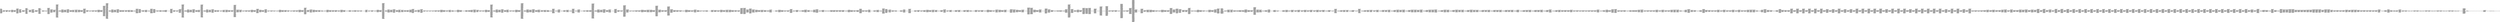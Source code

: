 digraph "graph.cfg.gv" {
	subgraph global {
		node [fontname=Courier fontsize=30.0 rank=same shape=box]
		block_0 [label="0: %00 = #0x1\l2: %01 = #0x40\l4: MSTORE(%01, %00)\l5: [NO_SSA] DUP1\l6: [NO_SSA] PUSH1\l8: [NO_SSA] DUP2\l9: [NO_SSA] MSTORE\la: [NO_SSA] PUSH1\lc: [NO_SSA] ADD\ld: [NO_SSA] PUSH2\l10: [NO_SSA] PUSH1\l12: [NO_SSA] SWAP2\l13: [NO_SSA] CODECOPY\l14: [NO_SSA] PUSH1\l16: [NO_SSA] PUSH2\l19: [NO_SSA] SWAP1\l1a: [NO_SSA] SWAP3\l1b: [NO_SSA] SWAP2\l1c: [NO_SSA] SWAP1\l1d: [NO_SSA] PUSH4\l22: [NO_SSA] AND\l23: [NO_SSA] JUMP\l"]
		block_24 [label="24: [NO_SSA] JUMPDEST\l25: [NO_SSA] SWAP1\l26: [NO_SSA] POP\l27: [NO_SSA] SWAP2\l28: [NO_SSA] SWAP1\l29: [NO_SSA] POP\l2a: [NO_SSA] JUMP\l"]
		block_2b [label="2b: [NO_SSA] JUMPDEST\l2c: [NO_SSA] CALLER\l2d: [NO_SSA] PUSH20\l42: [NO_SSA] AND\l43: [NO_SSA] PUSH2\l46: [NO_SSA] DUP4\l47: [NO_SSA] PUSH2\l4a: [NO_SSA] JUMP\l"]
		block_4b [label="4b: [NO_SSA] JUMPDEST\l4c: [NO_SSA] PUSH20\l61: [NO_SSA] AND\l62: [NO_SSA] EQ\l63: [NO_SSA] PUSH2\l66: [NO_SSA] JUMPI\l"]
		block_67 [label="67: [NO_SSA] PUSH1\l69: [NO_SSA] MLOAD\l6a: [NO_SSA] PUSH32\l8b: [NO_SSA] DUP2\l8c: [NO_SSA] MSTORE\l8d: [NO_SSA] PUSH1\l8f: [NO_SSA] ADD\l90: [NO_SSA] PUSH2\l93: [NO_SSA] SWAP1\l94: [NO_SSA] PUSH2\l97: [NO_SSA] JUMP\l"]
		block_98 [label="98: [NO_SSA] JUMPDEST\l99: [NO_SSA] PUSH1\l9b: [NO_SSA] MLOAD\l9c: [NO_SSA] DUP1\l9d: [NO_SSA] SWAP2\l9e: [NO_SSA] SUB\l9f: [NO_SSA] SWAP1\la0: [NO_SSA] REVERT\l"]
		block_a1 [label="a1: [NO_SSA] JUMPDEST\la2: [NO_SSA] PUSH1\la4: [NO_SSA] PUSH1\la6: [NO_SSA] PUSH1\la8: [NO_SSA] DUP5\la9: [NO_SSA] DUP2\laa: [NO_SSA] MSTORE\lab: [NO_SSA] PUSH1\lad: [NO_SSA] ADD\lae: [NO_SSA] SWAP1\laf: [NO_SSA] DUP2\lb0: [NO_SSA] MSTORE\lb1: [NO_SSA] PUSH1\lb3: [NO_SSA] ADD\lb4: [NO_SSA] PUSH1\lb6: [NO_SSA] SHA3\lb7: [NO_SSA] PUSH1\lb9: [NO_SSA] MLOAD\lba: [NO_SSA] PUSH2\lbd: [NO_SSA] SWAP2\lbe: [NO_SSA] SWAP1\lbf: [NO_SSA] PUSH2\lc2: [NO_SSA] JUMP\l"]
		block_c3 [label="c3: [NO_SSA] JUMPDEST\lc4: [NO_SSA] PUSH1\lc6: [NO_SSA] PUSH1\lc8: [NO_SSA] MLOAD\lc9: [NO_SSA] DUP1\lca: [NO_SSA] DUP4\lcb: [NO_SSA] SUB\lcc: [NO_SSA] DUP2\lcd: [NO_SSA] DUP6\lce: [NO_SSA] GAS\lcf: [NO_SSA] STATICCALL\ld0: [NO_SSA] ISZERO\ld1: [NO_SSA] DUP1\ld2: [NO_SSA] ISZERO\ld3: [NO_SSA] PUSH2\ld6: [NO_SSA] JUMPI\l"]
		block_d7 [label="d7: [NO_SSA] RETURNDATASIZE\ld8: [NO_SSA] PUSH1\lda: [NO_SSA] DUP1\ldb: [NO_SSA] RETURNDATACOPY\ldc: [NO_SSA] RETURNDATASIZE\ldd: [NO_SSA] PUSH1\ldf: [NO_SSA] REVERT\l"]
		block_e0 [label="e0: [NO_SSA] JUMPDEST\le1: [NO_SSA] POP\le2: [NO_SSA] POP\le3: [NO_SSA] POP\le4: [NO_SSA] PUSH1\le6: [NO_SSA] MLOAD\le7: [NO_SSA] RETURNDATASIZE\le8: [NO_SSA] PUSH1\lea: [NO_SSA] NOT\leb: [NO_SSA] PUSH1\led: [NO_SSA] DUP3\lee: [NO_SSA] ADD\lef: [NO_SSA] AND\lf0: [NO_SSA] DUP3\lf1: [NO_SSA] ADD\lf2: [NO_SSA] DUP1\lf3: [NO_SSA] PUSH1\lf5: [NO_SSA] MSTORE\lf6: [NO_SSA] POP\lf7: [NO_SSA] DUP2\lf8: [NO_SSA] ADD\lf9: [NO_SSA] SWAP1\lfa: [NO_SSA] PUSH2\lfd: [NO_SSA] SWAP2\lfe: [NO_SSA] SWAP1\lff: [NO_SSA] PUSH2\l102: [NO_SSA] JUMP\l"]
		block_103 [label="103: [NO_SSA] JUMPDEST\l104: [NO_SSA] PUSH1\l106: [NO_SSA] DUP3\l107: [NO_SSA] PUSH1\l109: [NO_SSA] MLOAD\l10a: [NO_SSA] PUSH2\l10d: [NO_SSA] SWAP2\l10e: [NO_SSA] SWAP1\l10f: [NO_SSA] PUSH2\l112: [NO_SSA] JUMP\l"]
		block_113 [label="113: [NO_SSA] JUMPDEST\l114: [NO_SSA] PUSH1\l116: [NO_SSA] PUSH1\l118: [NO_SSA] MLOAD\l119: [NO_SSA] DUP1\l11a: [NO_SSA] DUP4\l11b: [NO_SSA] SUB\l11c: [NO_SSA] DUP2\l11d: [NO_SSA] DUP6\l11e: [NO_SSA] GAS\l11f: [NO_SSA] STATICCALL\l120: [NO_SSA] ISZERO\l121: [NO_SSA] DUP1\l122: [NO_SSA] ISZERO\l123: [NO_SSA] PUSH2\l126: [NO_SSA] JUMPI\l"]
		block_127 [label="127: [NO_SSA] RETURNDATASIZE\l128: [NO_SSA] PUSH1\l12a: [NO_SSA] DUP1\l12b: [NO_SSA] RETURNDATACOPY\l12c: [NO_SSA] RETURNDATASIZE\l12d: [NO_SSA] PUSH1\l12f: [NO_SSA] REVERT\l"]
		block_130 [label="130: [NO_SSA] JUMPDEST\l131: [NO_SSA] POP\l132: [NO_SSA] POP\l133: [NO_SSA] POP\l134: [NO_SSA] PUSH1\l136: [NO_SSA] MLOAD\l137: [NO_SSA] RETURNDATASIZE\l138: [NO_SSA] PUSH1\l13a: [NO_SSA] NOT\l13b: [NO_SSA] PUSH1\l13d: [NO_SSA] DUP3\l13e: [NO_SSA] ADD\l13f: [NO_SSA] AND\l140: [NO_SSA] DUP3\l141: [NO_SSA] ADD\l142: [NO_SSA] DUP1\l143: [NO_SSA] PUSH1\l145: [NO_SSA] MSTORE\l146: [NO_SSA] POP\l147: [NO_SSA] DUP2\l148: [NO_SSA] ADD\l149: [NO_SSA] SWAP1\l14a: [NO_SSA] PUSH2\l14d: [NO_SSA] SWAP2\l14e: [NO_SSA] SWAP1\l14f: [NO_SSA] PUSH2\l152: [NO_SSA] JUMP\l"]
		block_153 [label="153: [NO_SSA] JUMPDEST\l154: [NO_SSA] EQ\l155: [NO_SSA] ISZERO\l156: [NO_SSA] PUSH2\l159: [NO_SSA] JUMPI\l"]
		block_15a [label="15a: [NO_SSA] PUSH1\l15c: [NO_SSA] DUP1\l15d: [NO_SSA] REVERT\l"]
		block_15e [label="15e: [NO_SSA] JUMPDEST\l15f: [NO_SSA] DUP1\l160: [NO_SSA] PUSH1\l162: [NO_SSA] PUSH1\l164: [NO_SSA] DUP5\l165: [NO_SSA] DUP2\l166: [NO_SSA] MSTORE\l167: [NO_SSA] PUSH1\l169: [NO_SSA] ADD\l16a: [NO_SSA] SWAP1\l16b: [NO_SSA] DUP2\l16c: [NO_SSA] MSTORE\l16d: [NO_SSA] PUSH1\l16f: [NO_SSA] ADD\l170: [NO_SSA] PUSH1\l172: [NO_SSA] SHA3\l173: [NO_SSA] SWAP1\l174: [NO_SSA] DUP1\l175: [NO_SSA] MLOAD\l176: [NO_SSA] SWAP1\l177: [NO_SSA] PUSH1\l179: [NO_SSA] ADD\l17a: [NO_SSA] SWAP1\l17b: [NO_SSA] PUSH2\l17e: [NO_SSA] SWAP3\l17f: [NO_SSA] SWAP2\l180: [NO_SSA] SWAP1\l181: [NO_SSA] PUSH2\l184: [NO_SSA] JUMP\l"]
		block_185 [label="185: [NO_SSA] JUMPDEST\l186: [NO_SSA] POP\l187: [NO_SSA] PUSH32\l1a8: [NO_SSA] CALLER\l1a9: [NO_SSA] DUP4\l1aa: [NO_SSA] DUP4\l1ab: [NO_SSA] PUSH1\l1ad: [NO_SSA] MLOAD\l1ae: [NO_SSA] PUSH2\l1b1: [NO_SSA] SWAP4\l1b2: [NO_SSA] SWAP3\l1b3: [NO_SSA] SWAP2\l1b4: [NO_SSA] SWAP1\l1b5: [NO_SSA] PUSH2\l1b8: [NO_SSA] JUMP\l"]
		block_1b9 [label="1b9: [NO_SSA] JUMPDEST\l1ba: [NO_SSA] PUSH1\l1bc: [NO_SSA] MLOAD\l1bd: [NO_SSA] DUP1\l1be: [NO_SSA] SWAP2\l1bf: [NO_SSA] SUB\l1c0: [NO_SSA] SWAP1\l1c1: [NO_SSA] LOG1\l1c2: [NO_SSA] POP\l1c3: [NO_SSA] POP\l1c4: [NO_SSA] JUMP\l"]
		block_1c5 [label="1c5: [NO_SSA] JUMPDEST\l1c6: [NO_SSA] PUSH1\l1c8: [NO_SSA] PUSH1\l1ca: [NO_SSA] DUP1\l1cb: [NO_SSA] SLOAD\l1cc: [NO_SSA] PUSH1\l1ce: [NO_SSA] DUP2\l1cf: [NO_SSA] PUSH1\l1d1: [NO_SSA] AND\l1d2: [NO_SSA] ISZERO\l1d3: [NO_SSA] PUSH2\l1d6: [NO_SSA] MUL\l1d7: [NO_SSA] SUB\l1d8: [NO_SSA] AND\l1d9: [NO_SSA] PUSH1\l1db: [NO_SSA] SWAP1\l1dc: [NO_SSA] DIV\l1dd: [NO_SSA] DUP1\l1de: [NO_SSA] PUSH1\l1e0: [NO_SSA] ADD\l1e1: [NO_SSA] PUSH1\l1e3: [NO_SSA] DUP1\l1e4: [NO_SSA] SWAP2\l1e5: [NO_SSA] DIV\l1e6: [NO_SSA] MUL\l1e7: [NO_SSA] PUSH1\l1e9: [NO_SSA] ADD\l1ea: [NO_SSA] PUSH1\l1ec: [NO_SSA] MLOAD\l1ed: [NO_SSA] SWAP1\l1ee: [NO_SSA] DUP2\l1ef: [NO_SSA] ADD\l1f0: [NO_SSA] PUSH1\l1f2: [NO_SSA] MSTORE\l1f3: [NO_SSA] DUP1\l1f4: [NO_SSA] SWAP3\l1f5: [NO_SSA] SWAP2\l1f6: [NO_SSA] SWAP1\l1f7: [NO_SSA] DUP2\l1f8: [NO_SSA] DUP2\l1f9: [NO_SSA] MSTORE\l1fa: [NO_SSA] PUSH1\l1fc: [NO_SSA] ADD\l1fd: [NO_SSA] DUP3\l1fe: [NO_SSA] DUP1\l1ff: [NO_SSA] SLOAD\l200: [NO_SSA] PUSH1\l202: [NO_SSA] DUP2\l203: [NO_SSA] PUSH1\l205: [NO_SSA] AND\l206: [NO_SSA] ISZERO\l207: [NO_SSA] PUSH2\l20a: [NO_SSA] MUL\l20b: [NO_SSA] SUB\l20c: [NO_SSA] AND\l20d: [NO_SSA] PUSH1\l20f: [NO_SSA] SWAP1\l210: [NO_SSA] DIV\l211: [NO_SSA] DUP1\l212: [NO_SSA] ISZERO\l213: [NO_SSA] PUSH2\l216: [NO_SSA] JUMPI\l"]
		block_217 [label="217: [NO_SSA] DUP1\l218: [NO_SSA] PUSH1\l21a: [NO_SSA] LT\l21b: [NO_SSA] PUSH2\l21e: [NO_SSA] JUMPI\l"]
		block_21f [label="21f: [NO_SSA] PUSH2\l222: [NO_SSA] DUP1\l223: [NO_SSA] DUP4\l224: [NO_SSA] SLOAD\l225: [NO_SSA] DIV\l226: [NO_SSA] MUL\l227: [NO_SSA] DUP4\l228: [NO_SSA] MSTORE\l229: [NO_SSA] SWAP2\l22a: [NO_SSA] PUSH1\l22c: [NO_SSA] ADD\l22d: [NO_SSA] SWAP2\l22e: [NO_SSA] PUSH2\l231: [NO_SSA] JUMP\l"]
		block_232 [label="232: [NO_SSA] JUMPDEST\l233: [NO_SSA] DUP3\l234: [NO_SSA] ADD\l235: [NO_SSA] SWAP2\l236: [NO_SSA] SWAP1\l237: [NO_SSA] PUSH1\l239: [NO_SSA] MSTORE\l23a: [NO_SSA] PUSH1\l23c: [NO_SSA] PUSH1\l23e: [NO_SSA] SHA3\l23f: [NO_SSA] SWAP1\l"]
		block_240 [label="240: [NO_SSA] JUMPDEST\l241: [NO_SSA] DUP2\l242: [NO_SSA] SLOAD\l243: [NO_SSA] DUP2\l244: [NO_SSA] MSTORE\l245: [NO_SSA] SWAP1\l246: [NO_SSA] PUSH1\l248: [NO_SSA] ADD\l249: [NO_SSA] SWAP1\l24a: [NO_SSA] PUSH1\l24c: [NO_SSA] ADD\l24d: [NO_SSA] DUP1\l24e: [NO_SSA] DUP4\l24f: [NO_SSA] GT\l250: [NO_SSA] PUSH2\l253: [NO_SSA] JUMPI\l"]
		block_254 [label="254: [NO_SSA] DUP3\l255: [NO_SSA] SWAP1\l256: [NO_SSA] SUB\l257: [NO_SSA] PUSH1\l259: [NO_SSA] AND\l25a: [NO_SSA] DUP3\l25b: [NO_SSA] ADD\l25c: [NO_SSA] SWAP2\l"]
		block_25d [label="25d: [NO_SSA] JUMPDEST\l25e: [NO_SSA] POP\l25f: [NO_SSA] POP\l260: [NO_SSA] POP\l261: [NO_SSA] POP\l262: [NO_SSA] POP\l263: [NO_SSA] SWAP1\l264: [NO_SSA] POP\l265: [NO_SSA] SWAP1\l266: [NO_SSA] JUMP\l"]
		block_267 [label="267: [NO_SSA] JUMPDEST\l268: [NO_SSA] PUSH1\l26a: [NO_SSA] DUP1\l26b: [NO_SSA] PUSH20\l280: [NO_SSA] AND\l281: [NO_SSA] DUP3\l282: [NO_SSA] PUSH20\l297: [NO_SSA] AND\l298: [NO_SSA] EQ\l299: [NO_SSA] ISZERO\l29a: [NO_SSA] PUSH2\l29d: [NO_SSA] JUMPI\l"]
		block_29e [label="29e: [NO_SSA] PUSH1\l2a0: [NO_SSA] MLOAD\l2a1: [NO_SSA] PUSH32\l2c2: [NO_SSA] DUP2\l2c3: [NO_SSA] MSTORE\l2c4: [NO_SSA] PUSH1\l2c6: [NO_SSA] ADD\l2c7: [NO_SSA] PUSH2\l2ca: [NO_SSA] SWAP1\l2cb: [NO_SSA] PUSH2\l2ce: [NO_SSA] JUMP\l"]
		block_2cf [label="2cf: [NO_SSA] JUMPDEST\l2d0: [NO_SSA] PUSH1\l2d2: [NO_SSA] MLOAD\l2d3: [NO_SSA] DUP1\l2d4: [NO_SSA] SWAP2\l2d5: [NO_SSA] SUB\l2d6: [NO_SSA] SWAP1\l2d7: [NO_SSA] REVERT\l"]
		block_2d8 [label="2d8: [NO_SSA] JUMPDEST\l2d9: [NO_SSA] PUSH2\l2dc: [NO_SSA] PUSH1\l2de: [NO_SSA] PUSH1\l2e0: [NO_SSA] DUP5\l2e1: [NO_SSA] PUSH20\l2f6: [NO_SSA] AND\l2f7: [NO_SSA] PUSH20\l30c: [NO_SSA] AND\l30d: [NO_SSA] DUP2\l30e: [NO_SSA] MSTORE\l30f: [NO_SSA] PUSH1\l311: [NO_SSA] ADD\l312: [NO_SSA] SWAP1\l313: [NO_SSA] DUP2\l314: [NO_SSA] MSTORE\l315: [NO_SSA] PUSH1\l317: [NO_SSA] ADD\l318: [NO_SSA] PUSH1\l31a: [NO_SSA] SHA3\l31b: [NO_SSA] PUSH2\l31e: [NO_SSA] JUMP\l"]
		block_31f [label="31f: [NO_SSA] JUMPDEST\l320: [NO_SSA] SWAP1\l321: [NO_SSA] POP\l322: [NO_SSA] SWAP2\l323: [NO_SSA] SWAP1\l324: [NO_SSA] POP\l325: [NO_SSA] JUMP\l"]
		block_326 [label="326: [NO_SSA] JUMPDEST\l327: [NO_SSA] PUSH2\l32a: [NO_SSA] PUSH2\l32d: [NO_SSA] JUMP\l"]
		block_32e [label="32e: [NO_SSA] JUMPDEST\l32f: [NO_SSA] PUSH20\l344: [NO_SSA] AND\l345: [NO_SSA] PUSH2\l348: [NO_SSA] PUSH2\l34b: [NO_SSA] JUMP\l"]
		block_34c [label="34c: [NO_SSA] JUMPDEST\l34d: [NO_SSA] PUSH20\l362: [NO_SSA] AND\l363: [NO_SSA] EQ\l364: [NO_SSA] PUSH2\l367: [NO_SSA] JUMPI\l"]
		block_368 [label="368: [NO_SSA] PUSH1\l36a: [NO_SSA] MLOAD\l36b: [NO_SSA] PUSH32\l38c: [NO_SSA] DUP2\l38d: [NO_SSA] MSTORE\l38e: [NO_SSA] PUSH1\l390: [NO_SSA] ADD\l391: [NO_SSA] PUSH2\l394: [NO_SSA] SWAP1\l395: [NO_SSA] PUSH2\l398: [NO_SSA] JUMP\l"]
		block_399 [label="399: [NO_SSA] JUMPDEST\l39a: [NO_SSA] PUSH1\l39c: [NO_SSA] MLOAD\l39d: [NO_SSA] DUP1\l39e: [NO_SSA] SWAP2\l39f: [NO_SSA] SUB\l3a0: [NO_SSA] SWAP1\l3a1: [NO_SSA] REVERT\l"]
		block_3a2 [label="3a2: [NO_SSA] JUMPDEST\l3a3: [NO_SSA] PUSH1\l3a5: [NO_SSA] PUSH20\l3ba: [NO_SSA] AND\l3bb: [NO_SSA] PUSH1\l3bd: [NO_SSA] PUSH1\l3bf: [NO_SSA] SWAP1\l3c0: [NO_SSA] SLOAD\l3c1: [NO_SSA] SWAP1\l3c2: [NO_SSA] PUSH2\l3c5: [NO_SSA] EXP\l3c6: [NO_SSA] SWAP1\l3c7: [NO_SSA] DIV\l3c8: [NO_SSA] PUSH20\l3dd: [NO_SSA] AND\l3de: [NO_SSA] PUSH20\l3f3: [NO_SSA] AND\l3f4: [NO_SSA] PUSH32\l415: [NO_SSA] PUSH1\l417: [NO_SSA] MLOAD\l418: [NO_SSA] PUSH1\l41a: [NO_SSA] MLOAD\l41b: [NO_SSA] DUP1\l41c: [NO_SSA] SWAP2\l41d: [NO_SSA] SUB\l41e: [NO_SSA] SWAP1\l41f: [NO_SSA] LOG3\l420: [NO_SSA] PUSH1\l422: [NO_SSA] PUSH1\l424: [NO_SSA] PUSH1\l426: [NO_SSA] PUSH2\l429: [NO_SSA] EXP\l42a: [NO_SSA] DUP2\l42b: [NO_SSA] SLOAD\l42c: [NO_SSA] DUP2\l42d: [NO_SSA] PUSH20\l442: [NO_SSA] MUL\l443: [NO_SSA] NOT\l444: [NO_SSA] AND\l445: [NO_SSA] SWAP1\l446: [NO_SSA] DUP4\l447: [NO_SSA] PUSH20\l45c: [NO_SSA] AND\l45d: [NO_SSA] MUL\l45e: [NO_SSA] OR\l45f: [NO_SSA] SWAP1\l460: [NO_SSA] SSTORE\l461: [NO_SSA] POP\l462: [NO_SSA] JUMP\l"]
		block_463 [label="463: [NO_SSA] JUMPDEST\l464: [NO_SSA] PUSH1\l466: [NO_SSA] PUSH1\l468: [NO_SSA] MSTORE\l469: [NO_SSA] DUP1\l46a: [NO_SSA] PUSH1\l46c: [NO_SSA] MSTORE\l46d: [NO_SSA] PUSH1\l46f: [NO_SSA] PUSH1\l471: [NO_SSA] SHA3\l472: [NO_SSA] PUSH1\l474: [NO_SSA] SWAP2\l475: [NO_SSA] POP\l476: [NO_SSA] SWAP1\l477: [NO_SSA] POP\l478: [NO_SSA] DUP1\l479: [NO_SSA] SLOAD\l47a: [NO_SSA] PUSH1\l47c: [NO_SSA] DUP2\l47d: [NO_SSA] PUSH1\l47f: [NO_SSA] AND\l480: [NO_SSA] ISZERO\l481: [NO_SSA] PUSH2\l484: [NO_SSA] MUL\l485: [NO_SSA] SUB\l486: [NO_SSA] AND\l487: [NO_SSA] PUSH1\l489: [NO_SSA] SWAP1\l48a: [NO_SSA] DIV\l48b: [NO_SSA] DUP1\l48c: [NO_SSA] PUSH1\l48e: [NO_SSA] ADD\l48f: [NO_SSA] PUSH1\l491: [NO_SSA] DUP1\l492: [NO_SSA] SWAP2\l493: [NO_SSA] DIV\l494: [NO_SSA] MUL\l495: [NO_SSA] PUSH1\l497: [NO_SSA] ADD\l498: [NO_SSA] PUSH1\l49a: [NO_SSA] MLOAD\l49b: [NO_SSA] SWAP1\l49c: [NO_SSA] DUP2\l49d: [NO_SSA] ADD\l49e: [NO_SSA] PUSH1\l4a0: [NO_SSA] MSTORE\l4a1: [NO_SSA] DUP1\l4a2: [NO_SSA] SWAP3\l4a3: [NO_SSA] SWAP2\l4a4: [NO_SSA] SWAP1\l4a5: [NO_SSA] DUP2\l4a6: [NO_SSA] DUP2\l4a7: [NO_SSA] MSTORE\l4a8: [NO_SSA] PUSH1\l4aa: [NO_SSA] ADD\l4ab: [NO_SSA] DUP3\l4ac: [NO_SSA] DUP1\l4ad: [NO_SSA] SLOAD\l4ae: [NO_SSA] PUSH1\l4b0: [NO_SSA] DUP2\l4b1: [NO_SSA] PUSH1\l4b3: [NO_SSA] AND\l4b4: [NO_SSA] ISZERO\l4b5: [NO_SSA] PUSH2\l4b8: [NO_SSA] MUL\l4b9: [NO_SSA] SUB\l4ba: [NO_SSA] AND\l4bb: [NO_SSA] PUSH1\l4bd: [NO_SSA] SWAP1\l4be: [NO_SSA] DIV\l4bf: [NO_SSA] DUP1\l4c0: [NO_SSA] ISZERO\l4c1: [NO_SSA] PUSH2\l4c4: [NO_SSA] JUMPI\l"]
		block_4c5 [label="4c5: [NO_SSA] DUP1\l4c6: [NO_SSA] PUSH1\l4c8: [NO_SSA] LT\l4c9: [NO_SSA] PUSH2\l4cc: [NO_SSA] JUMPI\l"]
		block_4cd [label="4cd: [NO_SSA] PUSH2\l4d0: [NO_SSA] DUP1\l4d1: [NO_SSA] DUP4\l4d2: [NO_SSA] SLOAD\l4d3: [NO_SSA] DIV\l4d4: [NO_SSA] MUL\l4d5: [NO_SSA] DUP4\l4d6: [NO_SSA] MSTORE\l4d7: [NO_SSA] SWAP2\l4d8: [NO_SSA] PUSH1\l4da: [NO_SSA] ADD\l4db: [NO_SSA] SWAP2\l4dc: [NO_SSA] PUSH2\l4df: [NO_SSA] JUMP\l"]
		block_4e0 [label="4e0: [NO_SSA] JUMPDEST\l4e1: [NO_SSA] DUP3\l4e2: [NO_SSA] ADD\l4e3: [NO_SSA] SWAP2\l4e4: [NO_SSA] SWAP1\l4e5: [NO_SSA] PUSH1\l4e7: [NO_SSA] MSTORE\l4e8: [NO_SSA] PUSH1\l4ea: [NO_SSA] PUSH1\l4ec: [NO_SSA] SHA3\l4ed: [NO_SSA] SWAP1\l"]
		block_4ee [label="4ee: [NO_SSA] JUMPDEST\l4ef: [NO_SSA] DUP2\l4f0: [NO_SSA] SLOAD\l4f1: [NO_SSA] DUP2\l4f2: [NO_SSA] MSTORE\l4f3: [NO_SSA] SWAP1\l4f4: [NO_SSA] PUSH1\l4f6: [NO_SSA] ADD\l4f7: [NO_SSA] SWAP1\l4f8: [NO_SSA] PUSH1\l4fa: [NO_SSA] ADD\l4fb: [NO_SSA] DUP1\l4fc: [NO_SSA] DUP4\l4fd: [NO_SSA] GT\l4fe: [NO_SSA] PUSH2\l501: [NO_SSA] JUMPI\l"]
		block_502 [label="502: [NO_SSA] DUP3\l503: [NO_SSA] SWAP1\l504: [NO_SSA] SUB\l505: [NO_SSA] PUSH1\l507: [NO_SSA] AND\l508: [NO_SSA] DUP3\l509: [NO_SSA] ADD\l50a: [NO_SSA] SWAP2\l"]
		block_50b [label="50b: [NO_SSA] JUMPDEST\l50c: [NO_SSA] POP\l50d: [NO_SSA] POP\l50e: [NO_SSA] POP\l50f: [NO_SSA] POP\l510: [NO_SSA] POP\l511: [NO_SSA] DUP2\l512: [NO_SSA] JUMP\l"]
		block_513 [label="513: [NO_SSA] JUMPDEST\l514: [NO_SSA] PUSH1\l516: [NO_SSA] PUSH1\l518: [NO_SSA] PUSH2\l51b: [NO_SSA] DUP4\l51c: [NO_SSA] PUSH2\l51f: [NO_SSA] JUMP\l"]
		block_520 [label="520: [NO_SSA] JUMPDEST\l521: [NO_SSA] SWAP1\l522: [NO_SSA] POP\l523: [NO_SSA] PUSH1\l525: [NO_SSA] DUP2\l526: [NO_SSA] EQ\l527: [NO_SSA] ISZERO\l528: [NO_SSA] PUSH2\l52b: [NO_SSA] JUMPI\l"]
		block_52c [label="52c: [NO_SSA] PUSH1\l52e: [NO_SSA] PUSH8\l537: [NO_SSA] DUP2\l538: [NO_SSA] GT\l539: [NO_SSA] DUP1\l53a: [NO_SSA] ISZERO\l53b: [NO_SSA] PUSH2\l53e: [NO_SSA] JUMPI\l"]
		block_53f [label="53f: [NO_SSA] PUSH1\l541: [NO_SSA] DUP1\l542: [NO_SSA] REVERT\l"]
		block_543 [label="543: [NO_SSA] JUMPDEST\l544: [NO_SSA] POP\l545: [NO_SSA] PUSH1\l547: [NO_SSA] MLOAD\l548: [NO_SSA] SWAP1\l549: [NO_SSA] DUP1\l54a: [NO_SSA] DUP3\l54b: [NO_SSA] MSTORE\l54c: [NO_SSA] DUP1\l54d: [NO_SSA] PUSH1\l54f: [NO_SSA] MUL\l550: [NO_SSA] PUSH1\l552: [NO_SSA] ADD\l553: [NO_SSA] DUP3\l554: [NO_SSA] ADD\l555: [NO_SSA] PUSH1\l557: [NO_SSA] MSTORE\l558: [NO_SSA] DUP1\l559: [NO_SSA] ISZERO\l55a: [NO_SSA] PUSH2\l55d: [NO_SSA] JUMPI\l"]
		block_55e [label="55e: [NO_SSA] DUP2\l55f: [NO_SSA] PUSH1\l561: [NO_SSA] ADD\l562: [NO_SSA] PUSH1\l564: [NO_SSA] DUP3\l565: [NO_SSA] MUL\l566: [NO_SSA] DUP1\l567: [NO_SSA] CALLDATASIZE\l568: [NO_SSA] DUP4\l569: [NO_SSA] CALLDATACOPY\l56a: [NO_SSA] DUP1\l56b: [NO_SSA] DUP3\l56c: [NO_SSA] ADD\l56d: [NO_SSA] SWAP2\l56e: [NO_SSA] POP\l56f: [NO_SSA] POP\l570: [NO_SSA] SWAP1\l571: [NO_SSA] POP\l"]
		block_572 [label="572: [NO_SSA] JUMPDEST\l573: [NO_SSA] POP\l574: [NO_SSA] SWAP2\l575: [NO_SSA] POP\l576: [NO_SSA] POP\l577: [NO_SSA] PUSH2\l57a: [NO_SSA] JUMP\l"]
		block_57b [label="57b: [NO_SSA] JUMPDEST\l57c: [NO_SSA] PUSH1\l57e: [NO_SSA] DUP2\l57f: [NO_SSA] PUSH8\l588: [NO_SSA] DUP2\l589: [NO_SSA] GT\l58a: [NO_SSA] DUP1\l58b: [NO_SSA] ISZERO\l58c: [NO_SSA] PUSH2\l58f: [NO_SSA] JUMPI\l"]
		block_590 [label="590: [NO_SSA] PUSH1\l592: [NO_SSA] DUP1\l593: [NO_SSA] REVERT\l"]
		block_594 [label="594: [NO_SSA] JUMPDEST\l595: [NO_SSA] POP\l596: [NO_SSA] PUSH1\l598: [NO_SSA] MLOAD\l599: [NO_SSA] SWAP1\l59a: [NO_SSA] DUP1\l59b: [NO_SSA] DUP3\l59c: [NO_SSA] MSTORE\l59d: [NO_SSA] DUP1\l59e: [NO_SSA] PUSH1\l5a0: [NO_SSA] MUL\l5a1: [NO_SSA] PUSH1\l5a3: [NO_SSA] ADD\l5a4: [NO_SSA] DUP3\l5a5: [NO_SSA] ADD\l5a6: [NO_SSA] PUSH1\l5a8: [NO_SSA] MSTORE\l5a9: [NO_SSA] DUP1\l5aa: [NO_SSA] ISZERO\l5ab: [NO_SSA] PUSH2\l5ae: [NO_SSA] JUMPI\l"]
		block_5af [label="5af: [NO_SSA] DUP2\l5b0: [NO_SSA] PUSH1\l5b2: [NO_SSA] ADD\l5b3: [NO_SSA] PUSH1\l5b5: [NO_SSA] DUP3\l5b6: [NO_SSA] MUL\l5b7: [NO_SSA] DUP1\l5b8: [NO_SSA] CALLDATASIZE\l5b9: [NO_SSA] DUP4\l5ba: [NO_SSA] CALLDATACOPY\l5bb: [NO_SSA] DUP1\l5bc: [NO_SSA] DUP3\l5bd: [NO_SSA] ADD\l5be: [NO_SSA] SWAP2\l5bf: [NO_SSA] POP\l5c0: [NO_SSA] POP\l5c1: [NO_SSA] SWAP1\l5c2: [NO_SSA] POP\l"]
		block_5c3 [label="5c3: [NO_SSA] JUMPDEST\l5c4: [NO_SSA] POP\l5c5: [NO_SSA] SWAP1\l5c6: [NO_SSA] POP\l5c7: [NO_SSA] PUSH1\l"]
		block_5c9 [label="5c9: [NO_SSA] JUMPDEST\l5ca: [NO_SSA] DUP3\l5cb: [NO_SSA] DUP2\l5cc: [NO_SSA] LT\l5cd: [NO_SSA] ISZERO\l5ce: [NO_SSA] PUSH2\l5d1: [NO_SSA] JUMPI\l"]
		block_5d2 [label="5d2: [NO_SSA] PUSH2\l5d5: [NO_SSA] DUP6\l5d6: [NO_SSA] DUP3\l5d7: [NO_SSA] PUSH2\l5da: [NO_SSA] JUMP\l"]
		block_5db [label="5db: [NO_SSA] JUMPDEST\l5dc: [NO_SSA] DUP3\l5dd: [NO_SSA] DUP3\l5de: [NO_SSA] DUP2\l5df: [NO_SSA] MLOAD\l5e0: [NO_SSA] DUP2\l5e1: [NO_SSA] LT\l5e2: [NO_SSA] PUSH2\l5e5: [NO_SSA] JUMPI\l"]
		block_5e6 [label="5e6: [NO_SSA] INVALID\l"]
		block_5e7 [label="5e7: [NO_SSA] JUMPDEST\l5e8: [NO_SSA] PUSH1\l5ea: [NO_SSA] MUL\l5eb: [NO_SSA] PUSH1\l5ed: [NO_SSA] ADD\l5ee: [NO_SSA] ADD\l5ef: [NO_SSA] DUP2\l5f0: [NO_SSA] DUP2\l5f1: [NO_SSA] MSTORE\l5f2: [NO_SSA] POP\l5f3: [NO_SSA] POP\l5f4: [NO_SSA] DUP1\l5f5: [NO_SSA] DUP1\l5f6: [NO_SSA] PUSH1\l5f8: [NO_SSA] ADD\l5f9: [NO_SSA] SWAP2\l5fa: [NO_SSA] POP\l5fb: [NO_SSA] POP\l5fc: [NO_SSA] PUSH2\l5ff: [NO_SSA] JUMP\l"]
		block_600 [label="600: [NO_SSA] JUMPDEST\l601: [NO_SSA] POP\l602: [NO_SSA] DUP1\l603: [NO_SSA] SWAP3\l604: [NO_SSA] POP\l605: [NO_SSA] POP\l606: [NO_SSA] POP\l"]
		block_607 [label="607: [NO_SSA] JUMPDEST\l608: [NO_SSA] SWAP2\l609: [NO_SSA] SWAP1\l60a: [NO_SSA] POP\l60b: [NO_SSA] JUMP\l"]
		block_60c [label="60c: [NO_SSA] JUMPDEST\l60d: [NO_SSA] PUSH1\l60f: [NO_SSA] PUSH1\l611: [NO_SSA] PUSH1\l613: [NO_SSA] SWAP1\l614: [NO_SSA] SLOAD\l615: [NO_SSA] SWAP1\l616: [NO_SSA] PUSH2\l619: [NO_SSA] EXP\l61a: [NO_SSA] SWAP1\l61b: [NO_SSA] DIV\l61c: [NO_SSA] PUSH20\l631: [NO_SSA] AND\l632: [NO_SSA] SWAP1\l633: [NO_SSA] POP\l634: [NO_SSA] SWAP1\l635: [NO_SSA] JUMP\l"]
		block_636 [label="636: [NO_SSA] JUMPDEST\l637: [NO_SSA] PUSH1\l639: [NO_SSA] PUSH1\l63b: [NO_SSA] DUP1\l63c: [NO_SSA] SLOAD\l63d: [NO_SSA] PUSH1\l63f: [NO_SSA] DUP2\l640: [NO_SSA] PUSH1\l642: [NO_SSA] AND\l643: [NO_SSA] ISZERO\l644: [NO_SSA] PUSH2\l647: [NO_SSA] MUL\l648: [NO_SSA] SUB\l649: [NO_SSA] AND\l64a: [NO_SSA] PUSH1\l64c: [NO_SSA] SWAP1\l64d: [NO_SSA] DIV\l64e: [NO_SSA] DUP1\l64f: [NO_SSA] PUSH1\l651: [NO_SSA] ADD\l652: [NO_SSA] PUSH1\l654: [NO_SSA] DUP1\l655: [NO_SSA] SWAP2\l656: [NO_SSA] DIV\l657: [NO_SSA] MUL\l658: [NO_SSA] PUSH1\l65a: [NO_SSA] ADD\l65b: [NO_SSA] PUSH1\l65d: [NO_SSA] MLOAD\l65e: [NO_SSA] SWAP1\l65f: [NO_SSA] DUP2\l660: [NO_SSA] ADD\l661: [NO_SSA] PUSH1\l663: [NO_SSA] MSTORE\l664: [NO_SSA] DUP1\l665: [NO_SSA] SWAP3\l666: [NO_SSA] SWAP2\l667: [NO_SSA] SWAP1\l668: [NO_SSA] DUP2\l669: [NO_SSA] DUP2\l66a: [NO_SSA] MSTORE\l66b: [NO_SSA] PUSH1\l66d: [NO_SSA] ADD\l66e: [NO_SSA] DUP3\l66f: [NO_SSA] DUP1\l670: [NO_SSA] SLOAD\l671: [NO_SSA] PUSH1\l673: [NO_SSA] DUP2\l674: [NO_SSA] PUSH1\l676: [NO_SSA] AND\l677: [NO_SSA] ISZERO\l678: [NO_SSA] PUSH2\l67b: [NO_SSA] MUL\l67c: [NO_SSA] SUB\l67d: [NO_SSA] AND\l67e: [NO_SSA] PUSH1\l680: [NO_SSA] SWAP1\l681: [NO_SSA] DIV\l682: [NO_SSA] DUP1\l683: [NO_SSA] ISZERO\l684: [NO_SSA] PUSH2\l687: [NO_SSA] JUMPI\l"]
		block_688 [label="688: [NO_SSA] DUP1\l689: [NO_SSA] PUSH1\l68b: [NO_SSA] LT\l68c: [NO_SSA] PUSH2\l68f: [NO_SSA] JUMPI\l"]
		block_690 [label="690: [NO_SSA] PUSH2\l693: [NO_SSA] DUP1\l694: [NO_SSA] DUP4\l695: [NO_SSA] SLOAD\l696: [NO_SSA] DIV\l697: [NO_SSA] MUL\l698: [NO_SSA] DUP4\l699: [NO_SSA] MSTORE\l69a: [NO_SSA] SWAP2\l69b: [NO_SSA] PUSH1\l69d: [NO_SSA] ADD\l69e: [NO_SSA] SWAP2\l69f: [NO_SSA] PUSH2\l6a2: [NO_SSA] JUMP\l"]
		block_6a3 [label="6a3: [NO_SSA] JUMPDEST\l6a4: [NO_SSA] DUP3\l6a5: [NO_SSA] ADD\l6a6: [NO_SSA] SWAP2\l6a7: [NO_SSA] SWAP1\l6a8: [NO_SSA] PUSH1\l6aa: [NO_SSA] MSTORE\l6ab: [NO_SSA] PUSH1\l6ad: [NO_SSA] PUSH1\l6af: [NO_SSA] SHA3\l6b0: [NO_SSA] SWAP1\l"]
		block_6b1 [label="6b1: [NO_SSA] JUMPDEST\l6b2: [NO_SSA] DUP2\l6b3: [NO_SSA] SLOAD\l6b4: [NO_SSA] DUP2\l6b5: [NO_SSA] MSTORE\l6b6: [NO_SSA] SWAP1\l6b7: [NO_SSA] PUSH1\l6b9: [NO_SSA] ADD\l6ba: [NO_SSA] SWAP1\l6bb: [NO_SSA] PUSH1\l6bd: [NO_SSA] ADD\l6be: [NO_SSA] DUP1\l6bf: [NO_SSA] DUP4\l6c0: [NO_SSA] GT\l6c1: [NO_SSA] PUSH2\l6c4: [NO_SSA] JUMPI\l"]
		block_6c5 [label="6c5: [NO_SSA] DUP3\l6c6: [NO_SSA] SWAP1\l6c7: [NO_SSA] SUB\l6c8: [NO_SSA] PUSH1\l6ca: [NO_SSA] AND\l6cb: [NO_SSA] DUP3\l6cc: [NO_SSA] ADD\l6cd: [NO_SSA] SWAP2\l"]
		block_6ce [label="6ce: [NO_SSA] JUMPDEST\l6cf: [NO_SSA] POP\l6d0: [NO_SSA] POP\l6d1: [NO_SSA] POP\l6d2: [NO_SSA] POP\l6d3: [NO_SSA] POP\l6d4: [NO_SSA] SWAP1\l6d5: [NO_SSA] POP\l6d6: [NO_SSA] SWAP1\l6d7: [NO_SSA] JUMP\l"]
		block_6d8 [label="6d8: [NO_SSA] JUMPDEST\l6d9: [NO_SSA] PUSH1\l6db: [NO_SSA] DUP1\l6dc: [NO_SSA] SLOAD\l6dd: [NO_SSA] PUSH1\l6df: [NO_SSA] DUP2\l6e0: [NO_SSA] PUSH1\l6e2: [NO_SSA] AND\l6e3: [NO_SSA] ISZERO\l6e4: [NO_SSA] PUSH2\l6e7: [NO_SSA] MUL\l6e8: [NO_SSA] SUB\l6e9: [NO_SSA] AND\l6ea: [NO_SSA] PUSH1\l6ec: [NO_SSA] SWAP1\l6ed: [NO_SSA] DIV\l6ee: [NO_SSA] DUP1\l6ef: [NO_SSA] PUSH1\l6f1: [NO_SSA] ADD\l6f2: [NO_SSA] PUSH1\l6f4: [NO_SSA] DUP1\l6f5: [NO_SSA] SWAP2\l6f6: [NO_SSA] DIV\l6f7: [NO_SSA] MUL\l6f8: [NO_SSA] PUSH1\l6fa: [NO_SSA] ADD\l6fb: [NO_SSA] PUSH1\l6fd: [NO_SSA] MLOAD\l6fe: [NO_SSA] SWAP1\l6ff: [NO_SSA] DUP2\l700: [NO_SSA] ADD\l701: [NO_SSA] PUSH1\l703: [NO_SSA] MSTORE\l704: [NO_SSA] DUP1\l705: [NO_SSA] SWAP3\l706: [NO_SSA] SWAP2\l707: [NO_SSA] SWAP1\l708: [NO_SSA] DUP2\l709: [NO_SSA] DUP2\l70a: [NO_SSA] MSTORE\l70b: [NO_SSA] PUSH1\l70d: [NO_SSA] ADD\l70e: [NO_SSA] DUP3\l70f: [NO_SSA] DUP1\l710: [NO_SSA] SLOAD\l711: [NO_SSA] PUSH1\l713: [NO_SSA] DUP2\l714: [NO_SSA] PUSH1\l716: [NO_SSA] AND\l717: [NO_SSA] ISZERO\l718: [NO_SSA] PUSH2\l71b: [NO_SSA] MUL\l71c: [NO_SSA] SUB\l71d: [NO_SSA] AND\l71e: [NO_SSA] PUSH1\l720: [NO_SSA] SWAP1\l721: [NO_SSA] DIV\l722: [NO_SSA] DUP1\l723: [NO_SSA] ISZERO\l724: [NO_SSA] PUSH2\l727: [NO_SSA] JUMPI\l"]
		block_728 [label="728: [NO_SSA] DUP1\l729: [NO_SSA] PUSH1\l72b: [NO_SSA] LT\l72c: [NO_SSA] PUSH2\l72f: [NO_SSA] JUMPI\l"]
		block_730 [label="730: [NO_SSA] PUSH2\l733: [NO_SSA] DUP1\l734: [NO_SSA] DUP4\l735: [NO_SSA] SLOAD\l736: [NO_SSA] DIV\l737: [NO_SSA] MUL\l738: [NO_SSA] DUP4\l739: [NO_SSA] MSTORE\l73a: [NO_SSA] SWAP2\l73b: [NO_SSA] PUSH1\l73d: [NO_SSA] ADD\l73e: [NO_SSA] SWAP2\l73f: [NO_SSA] PUSH2\l742: [NO_SSA] JUMP\l"]
		block_743 [label="743: [NO_SSA] JUMPDEST\l744: [NO_SSA] DUP3\l745: [NO_SSA] ADD\l746: [NO_SSA] SWAP2\l747: [NO_SSA] SWAP1\l748: [NO_SSA] PUSH1\l74a: [NO_SSA] MSTORE\l74b: [NO_SSA] PUSH1\l74d: [NO_SSA] PUSH1\l74f: [NO_SSA] SHA3\l750: [NO_SSA] SWAP1\l"]
		block_751 [label="751: [NO_SSA] JUMPDEST\l752: [NO_SSA] DUP2\l753: [NO_SSA] SLOAD\l754: [NO_SSA] DUP2\l755: [NO_SSA] MSTORE\l756: [NO_SSA] SWAP1\l757: [NO_SSA] PUSH1\l759: [NO_SSA] ADD\l75a: [NO_SSA] SWAP1\l75b: [NO_SSA] PUSH1\l75d: [NO_SSA] ADD\l75e: [NO_SSA] DUP1\l75f: [NO_SSA] DUP4\l760: [NO_SSA] GT\l761: [NO_SSA] PUSH2\l764: [NO_SSA] JUMPI\l"]
		block_765 [label="765: [NO_SSA] DUP3\l766: [NO_SSA] SWAP1\l767: [NO_SSA] SUB\l768: [NO_SSA] PUSH1\l76a: [NO_SSA] AND\l76b: [NO_SSA] DUP3\l76c: [NO_SSA] ADD\l76d: [NO_SSA] SWAP2\l"]
		block_76e [label="76e: [NO_SSA] JUMPDEST\l76f: [NO_SSA] POP\l770: [NO_SSA] POP\l771: [NO_SSA] POP\l772: [NO_SSA] POP\l773: [NO_SSA] POP\l774: [NO_SSA] DUP2\l775: [NO_SSA] JUMP\l"]
		block_776 [label="776: [NO_SSA] JUMPDEST\l777: [NO_SSA] PUSH2\l77a: [NO_SSA] PUSH2\l77d: [NO_SSA] JUMP\l"]
		block_77e [label="77e: [NO_SSA] JUMPDEST\l77f: [NO_SSA] PUSH20\l794: [NO_SSA] AND\l795: [NO_SSA] DUP3\l796: [NO_SSA] PUSH20\l7ab: [NO_SSA] AND\l7ac: [NO_SSA] EQ\l7ad: [NO_SSA] ISZERO\l7ae: [NO_SSA] PUSH2\l7b1: [NO_SSA] JUMPI\l"]
		block_7b2 [label="7b2: [NO_SSA] PUSH1\l7b4: [NO_SSA] MLOAD\l7b5: [NO_SSA] PUSH32\l7d6: [NO_SSA] DUP2\l7d7: [NO_SSA] MSTORE\l7d8: [NO_SSA] PUSH1\l7da: [NO_SSA] ADD\l7db: [NO_SSA] PUSH2\l7de: [NO_SSA] SWAP1\l7df: [NO_SSA] PUSH2\l7e2: [NO_SSA] JUMP\l"]
		block_7e3 [label="7e3: [NO_SSA] JUMPDEST\l7e4: [NO_SSA] PUSH1\l7e6: [NO_SSA] MLOAD\l7e7: [NO_SSA] DUP1\l7e8: [NO_SSA] SWAP2\l7e9: [NO_SSA] SUB\l7ea: [NO_SSA] SWAP1\l7eb: [NO_SSA] REVERT\l"]
		block_7ec [label="7ec: [NO_SSA] JUMPDEST\l7ed: [NO_SSA] DUP1\l7ee: [NO_SSA] PUSH1\l7f0: [NO_SSA] PUSH1\l7f2: [NO_SSA] PUSH2\l7f5: [NO_SSA] PUSH2\l7f8: [NO_SSA] JUMP\l"]
		block_7f9 [label="7f9: [NO_SSA] JUMPDEST\l7fa: [NO_SSA] PUSH20\l80f: [NO_SSA] AND\l810: [NO_SSA] PUSH20\l825: [NO_SSA] AND\l826: [NO_SSA] DUP2\l827: [NO_SSA] MSTORE\l828: [NO_SSA] PUSH1\l82a: [NO_SSA] ADD\l82b: [NO_SSA] SWAP1\l82c: [NO_SSA] DUP2\l82d: [NO_SSA] MSTORE\l82e: [NO_SSA] PUSH1\l830: [NO_SSA] ADD\l831: [NO_SSA] PUSH1\l833: [NO_SSA] SHA3\l834: [NO_SSA] PUSH1\l836: [NO_SSA] DUP5\l837: [NO_SSA] PUSH20\l84c: [NO_SSA] AND\l84d: [NO_SSA] PUSH20\l862: [NO_SSA] AND\l863: [NO_SSA] DUP2\l864: [NO_SSA] MSTORE\l865: [NO_SSA] PUSH1\l867: [NO_SSA] ADD\l868: [NO_SSA] SWAP1\l869: [NO_SSA] DUP2\l86a: [NO_SSA] MSTORE\l86b: [NO_SSA] PUSH1\l86d: [NO_SSA] ADD\l86e: [NO_SSA] PUSH1\l870: [NO_SSA] SHA3\l871: [NO_SSA] PUSH1\l873: [NO_SSA] PUSH2\l876: [NO_SSA] EXP\l877: [NO_SSA] DUP2\l878: [NO_SSA] SLOAD\l879: [NO_SSA] DUP2\l87a: [NO_SSA] PUSH1\l87c: [NO_SSA] MUL\l87d: [NO_SSA] NOT\l87e: [NO_SSA] AND\l87f: [NO_SSA] SWAP1\l880: [NO_SSA] DUP4\l881: [NO_SSA] ISZERO\l882: [NO_SSA] ISZERO\l883: [NO_SSA] MUL\l884: [NO_SSA] OR\l885: [NO_SSA] SWAP1\l886: [NO_SSA] SSTORE\l887: [NO_SSA] POP\l888: [NO_SSA] DUP2\l889: [NO_SSA] PUSH20\l89e: [NO_SSA] AND\l89f: [NO_SSA] PUSH2\l8a2: [NO_SSA] PUSH2\l8a5: [NO_SSA] JUMP\l"]
		block_8a6 [label="8a6: [NO_SSA] JUMPDEST\l8a7: [NO_SSA] PUSH20\l8bc: [NO_SSA] AND\l8bd: [NO_SSA] PUSH32\l8de: [NO_SSA] DUP4\l8df: [NO_SSA] PUSH1\l8e1: [NO_SSA] MLOAD\l8e2: [NO_SSA] PUSH2\l8e5: [NO_SSA] SWAP2\l8e6: [NO_SSA] SWAP1\l8e7: [NO_SSA] PUSH2\l8ea: [NO_SSA] JUMP\l"]
		block_8eb [label="8eb: [NO_SSA] JUMPDEST\l8ec: [NO_SSA] PUSH1\l8ee: [NO_SSA] MLOAD\l8ef: [NO_SSA] DUP1\l8f0: [NO_SSA] SWAP2\l8f1: [NO_SSA] SUB\l8f2: [NO_SSA] SWAP1\l8f3: [NO_SSA] LOG3\l8f4: [NO_SSA] POP\l8f5: [NO_SSA] POP\l8f6: [NO_SSA] JUMP\l"]
		block_8f7 [label="8f7: [NO_SSA] JUMPDEST\l8f8: [NO_SSA] PUSH2\l8fb: [NO_SSA] PUSH2\l8fe: [NO_SSA] JUMP\l"]
		block_8ff [label="8ff: [NO_SSA] JUMPDEST\l900: [NO_SSA] PUSH20\l915: [NO_SSA] AND\l916: [NO_SSA] PUSH2\l919: [NO_SSA] PUSH2\l91c: [NO_SSA] JUMP\l"]
		block_91d [label="91d: [NO_SSA] JUMPDEST\l91e: [NO_SSA] PUSH20\l933: [NO_SSA] AND\l934: [NO_SSA] EQ\l935: [NO_SSA] PUSH2\l938: [NO_SSA] JUMPI\l"]
		block_939 [label="939: [NO_SSA] PUSH1\l93b: [NO_SSA] MLOAD\l93c: [NO_SSA] PUSH32\l95d: [NO_SSA] DUP2\l95e: [NO_SSA] MSTORE\l95f: [NO_SSA] PUSH1\l961: [NO_SSA] ADD\l962: [NO_SSA] PUSH2\l965: [NO_SSA] SWAP1\l966: [NO_SSA] PUSH2\l969: [NO_SSA] JUMP\l"]
		block_96a [label="96a: [NO_SSA] JUMPDEST\l96b: [NO_SSA] PUSH1\l96d: [NO_SSA] MLOAD\l96e: [NO_SSA] DUP1\l96f: [NO_SSA] SWAP2\l970: [NO_SSA] SUB\l971: [NO_SSA] SWAP1\l972: [NO_SSA] REVERT\l"]
		block_973 [label="973: [NO_SSA] JUMPDEST\l974: [NO_SSA] PUSH1\l976: [NO_SSA] ISZERO\l977: [NO_SSA] ISZERO\l978: [NO_SSA] PUSH1\l97a: [NO_SSA] PUSH1\l97c: [NO_SSA] SWAP1\l97d: [NO_SSA] SLOAD\l97e: [NO_SSA] SWAP1\l97f: [NO_SSA] PUSH2\l982: [NO_SSA] EXP\l983: [NO_SSA] SWAP1\l984: [NO_SSA] DIV\l985: [NO_SSA] PUSH1\l987: [NO_SSA] AND\l988: [NO_SSA] ISZERO\l989: [NO_SSA] ISZERO\l98a: [NO_SSA] EQ\l98b: [NO_SSA] PUSH2\l98e: [NO_SSA] JUMPI\l"]
		block_98f [label="98f: [NO_SSA] PUSH1\l991: [NO_SSA] MLOAD\l992: [NO_SSA] PUSH32\l9b3: [NO_SSA] DUP2\l9b4: [NO_SSA] MSTORE\l9b5: [NO_SSA] PUSH1\l9b7: [NO_SSA] ADD\l9b8: [NO_SSA] PUSH2\l9bb: [NO_SSA] SWAP1\l9bc: [NO_SSA] PUSH2\l9bf: [NO_SSA] JUMP\l"]
		block_9c0 [label="9c0: [NO_SSA] JUMPDEST\l9c1: [NO_SSA] PUSH1\l9c3: [NO_SSA] MLOAD\l9c4: [NO_SSA] DUP1\l9c5: [NO_SSA] SWAP2\l9c6: [NO_SSA] SUB\l9c7: [NO_SSA] SWAP1\l9c8: [NO_SSA] REVERT\l"]
		block_9c9 [label="9c9: [NO_SSA] JUMPDEST\l9ca: [NO_SSA] DUP1\l9cb: [NO_SSA] PUSH1\l9cd: [NO_SSA] SWAP1\l9ce: [NO_SSA] DUP1\l9cf: [NO_SSA] MLOAD\l9d0: [NO_SSA] SWAP1\l9d1: [NO_SSA] PUSH1\l9d3: [NO_SSA] ADD\l9d4: [NO_SSA] SWAP1\l9d5: [NO_SSA] PUSH2\l9d8: [NO_SSA] SWAP3\l9d9: [NO_SSA] SWAP2\l9da: [NO_SSA] SWAP1\l9db: [NO_SSA] PUSH2\l9de: [NO_SSA] JUMP\l"]
		block_9df [label="9df: [NO_SSA] JUMPDEST\l9e0: [NO_SSA] POP\l9e1: [NO_SSA] POP\l9e2: [NO_SSA] JUMP\l"]
		block_9e3 [label="9e3: [NO_SSA] JUMPDEST\l9e4: [NO_SSA] PUSH2\l9e7: [NO_SSA] PUSH2\l9ea: [NO_SSA] PUSH2\l9ed: [NO_SSA] JUMP\l"]
		block_9ee [label="9ee: [NO_SSA] JUMPDEST\l9ef: [NO_SSA] DUP4\l9f0: [NO_SSA] PUSH2\l9f3: [NO_SSA] JUMP\l"]
		block_9f4 [label="9f4: [NO_SSA] JUMPDEST\l9f5: [NO_SSA] PUSH2\l9f8: [NO_SSA] JUMPI\l"]
		block_9f9 [label="9f9: [NO_SSA] PUSH1\l9fb: [NO_SSA] MLOAD\l9fc: [NO_SSA] PUSH32\la1d: [NO_SSA] DUP2\la1e: [NO_SSA] MSTORE\la1f: [NO_SSA] PUSH1\la21: [NO_SSA] ADD\la22: [NO_SSA] PUSH2\la25: [NO_SSA] SWAP1\la26: [NO_SSA] PUSH2\la29: [NO_SSA] JUMP\l"]
		block_a2a [label="a2a: [NO_SSA] JUMPDEST\la2b: [NO_SSA] PUSH1\la2d: [NO_SSA] MLOAD\la2e: [NO_SSA] DUP1\la2f: [NO_SSA] SWAP2\la30: [NO_SSA] SUB\la31: [NO_SSA] SWAP1\la32: [NO_SSA] REVERT\l"]
		block_a33 [label="a33: [NO_SSA] JUMPDEST\la34: [NO_SSA] PUSH2\la37: [NO_SSA] DUP5\la38: [NO_SSA] DUP5\la39: [NO_SSA] DUP5\la3a: [NO_SSA] DUP5\la3b: [NO_SSA] PUSH2\la3e: [NO_SSA] JUMP\l"]
		block_a3f [label="a3f: [NO_SSA] JUMPDEST\la40: [NO_SSA] POP\la41: [NO_SSA] POP\la42: [NO_SSA] POP\la43: [NO_SSA] POP\la44: [NO_SSA] JUMP\l"]
		block_a45 [label="a45: [NO_SSA] JUMPDEST\la46: [NO_SSA] PUSH2\la49: [NO_SSA] PUSH2\la4c: [NO_SSA] JUMP\l"]
		block_a4d [label="a4d: [NO_SSA] JUMPDEST\la4e: [NO_SSA] PUSH20\la63: [NO_SSA] AND\la64: [NO_SSA] PUSH2\la67: [NO_SSA] PUSH2\la6a: [NO_SSA] JUMP\l"]
		block_a6b [label="a6b: [NO_SSA] JUMPDEST\la6c: [NO_SSA] PUSH20\la81: [NO_SSA] AND\la82: [NO_SSA] EQ\la83: [NO_SSA] PUSH2\la86: [NO_SSA] JUMPI\l"]
		block_a87 [label="a87: [NO_SSA] PUSH1\la89: [NO_SSA] MLOAD\la8a: [NO_SSA] PUSH32\laab: [NO_SSA] DUP2\laac: [NO_SSA] MSTORE\laad: [NO_SSA] PUSH1\laaf: [NO_SSA] ADD\lab0: [NO_SSA] PUSH2\lab3: [NO_SSA] SWAP1\lab4: [NO_SSA] PUSH2\lab7: [NO_SSA] JUMP\l"]
		block_ab8 [label="ab8: [NO_SSA] JUMPDEST\lab9: [NO_SSA] PUSH1\labb: [NO_SSA] MLOAD\labc: [NO_SSA] DUP1\labd: [NO_SSA] SWAP2\labe: [NO_SSA] SUB\labf: [NO_SSA] SWAP1\lac0: [NO_SSA] REVERT\l"]
		block_ac1 [label="ac1: [NO_SSA] JUMPDEST\lac2: [NO_SSA] PUSH1\lac4: [NO_SSA] PUSH1\lac6: [NO_SSA] PUSH1\lac8: [NO_SSA] PUSH2\lacb: [NO_SSA] EXP\lacc: [NO_SSA] DUP2\lacd: [NO_SSA] SLOAD\lace: [NO_SSA] DUP2\lacf: [NO_SSA] PUSH1\lad1: [NO_SSA] MUL\lad2: [NO_SSA] NOT\lad3: [NO_SSA] AND\lad4: [NO_SSA] SWAP1\lad5: [NO_SSA] DUP4\lad6: [NO_SSA] ISZERO\lad7: [NO_SSA] ISZERO\lad8: [NO_SSA] MUL\lad9: [NO_SSA] OR\lada: [NO_SSA] SWAP1\ladb: [NO_SSA] SSTORE\ladc: [NO_SSA] POP\ladd: [NO_SSA] PUSH32\lafe: [NO_SSA] PUSH1\lb00: [NO_SSA] PUSH1\lb02: [NO_SSA] MLOAD\lb03: [NO_SSA] PUSH2\lb06: [NO_SSA] SWAP2\lb07: [NO_SSA] SWAP1\lb08: [NO_SSA] PUSH2\lb0b: [NO_SSA] JUMP\l"]
		block_b0c [label="b0c: [NO_SSA] JUMPDEST\lb0d: [NO_SSA] PUSH1\lb0f: [NO_SSA] MLOAD\lb10: [NO_SSA] DUP1\lb11: [NO_SSA] SWAP2\lb12: [NO_SSA] SUB\lb13: [NO_SSA] SWAP1\lb14: [NO_SSA] LOG1\lb15: [NO_SSA] JUMP\l"]
		block_b16 [label="b16: [NO_SSA] JUMPDEST\lb17: [NO_SSA] PUSH1\lb19: [NO_SSA] PUSH1\lb1b: [NO_SSA] SWAP1\lb1c: [NO_SSA] SLOAD\lb1d: [NO_SSA] SWAP1\lb1e: [NO_SSA] PUSH2\lb21: [NO_SSA] EXP\lb22: [NO_SSA] SWAP1\lb23: [NO_SSA] DIV\lb24: [NO_SSA] PUSH1\lb26: [NO_SSA] AND\lb27: [NO_SSA] PUSH2\lb2a: [NO_SSA] JUMPI\l"]
		block_b2b [label="b2b: [NO_SSA] PUSH1\lb2d: [NO_SSA] MLOAD\lb2e: [NO_SSA] PUSH32\lb4f: [NO_SSA] DUP2\lb50: [NO_SSA] MSTORE\lb51: [NO_SSA] PUSH1\lb53: [NO_SSA] ADD\lb54: [NO_SSA] PUSH2\lb57: [NO_SSA] SWAP1\lb58: [NO_SSA] PUSH2\lb5b: [NO_SSA] JUMP\l"]
		block_b5c [label="b5c: [NO_SSA] JUMPDEST\lb5d: [NO_SSA] PUSH1\lb5f: [NO_SSA] MLOAD\lb60: [NO_SSA] DUP1\lb61: [NO_SSA] SWAP2\lb62: [NO_SSA] SUB\lb63: [NO_SSA] SWAP1\lb64: [NO_SSA] REVERT\l"]
		block_b65 [label="b65: [NO_SSA] JUMPDEST\lb66: [NO_SSA] PUSH1\lb68: [NO_SSA] DUP2\lb69: [NO_SSA] GT\lb6a: [NO_SSA] DUP1\lb6b: [NO_SSA] ISZERO\lb6c: [NO_SSA] PUSH2\lb6f: [NO_SSA] JUMPI\l"]
		block_b70 [label="b70: [NO_SSA] POP\lb71: [NO_SSA] PUSH1\lb73: [NO_SSA] DUP2\lb74: [NO_SSA] GT\lb75: [NO_SSA] ISZERO\l"]
		block_b76 [label="b76: [NO_SSA] JUMPDEST\lb77: [NO_SSA] PUSH2\lb7a: [NO_SSA] JUMPI\l"]
		block_b7b [label="b7b: [NO_SSA] PUSH1\lb7d: [NO_SSA] MLOAD\lb7e: [NO_SSA] PUSH32\lb9f: [NO_SSA] DUP2\lba0: [NO_SSA] MSTORE\lba1: [NO_SSA] PUSH1\lba3: [NO_SSA] ADD\lba4: [NO_SSA] PUSH2\lba7: [NO_SSA] SWAP1\lba8: [NO_SSA] PUSH2\lbab: [NO_SSA] JUMP\l"]
		block_bac [label="bac: [NO_SSA] JUMPDEST\lbad: [NO_SSA] PUSH1\lbaf: [NO_SSA] MLOAD\lbb0: [NO_SSA] DUP1\lbb1: [NO_SSA] SWAP2\lbb2: [NO_SSA] SUB\lbb3: [NO_SSA] SWAP1\lbb4: [NO_SSA] REVERT\l"]
		block_bb5 [label="bb5: [NO_SSA] JUMPDEST\lbb6: [NO_SSA] PUSH2\lbb9: [NO_SSA] PUSH2\lbbc: [NO_SSA] DUP3\lbbd: [NO_SSA] PUSH2\lbc0: [NO_SSA] PUSH2\lbc3: [NO_SSA] JUMP\l"]
		block_bc4 [label="bc4: [NO_SSA] JUMPDEST\lbc5: [NO_SSA] PUSH2\lbc8: [NO_SSA] SWAP1\lbc9: [NO_SSA] SWAP2\lbca: [NO_SSA] SWAP1\lbcb: [NO_SSA] PUSH4\lbd0: [NO_SSA] AND\lbd1: [NO_SSA] JUMP\l"]
		block_bd2 [label="bd2: [NO_SSA] JUMPDEST\lbd3: [NO_SSA] GT\lbd4: [NO_SSA] ISZERO\lbd5: [NO_SSA] PUSH2\lbd8: [NO_SSA] JUMPI\l"]
		block_bd9 [label="bd9: [NO_SSA] PUSH1\lbdb: [NO_SSA] MLOAD\lbdc: [NO_SSA] PUSH32\lbfd: [NO_SSA] DUP2\lbfe: [NO_SSA] MSTORE\lbff: [NO_SSA] PUSH1\lc01: [NO_SSA] ADD\lc02: [NO_SSA] PUSH2\lc05: [NO_SSA] SWAP1\lc06: [NO_SSA] PUSH2\lc09: [NO_SSA] JUMP\l"]
		block_c0a [label="c0a: [NO_SSA] JUMPDEST\lc0b: [NO_SSA] PUSH1\lc0d: [NO_SSA] MLOAD\lc0e: [NO_SSA] DUP1\lc0f: [NO_SSA] SWAP2\lc10: [NO_SSA] SUB\lc11: [NO_SSA] SWAP1\lc12: [NO_SSA] REVERT\l"]
		block_c13 [label="c13: [NO_SSA] JUMPDEST\lc14: [NO_SSA] PUSH1\l"]
		block_c16 [label="c16: [NO_SSA] JUMPDEST\lc17: [NO_SSA] DUP2\lc18: [NO_SSA] DUP2\lc19: [NO_SSA] LT\lc1a: [NO_SSA] ISZERO\lc1b: [NO_SSA] PUSH2\lc1e: [NO_SSA] JUMPI\l"]
		block_c1f [label="c1f: [NO_SSA] PUSH1\lc21: [NO_SSA] PUSH2\lc24: [NO_SSA] PUSH2\lc27: [NO_SSA] JUMP\l"]
		block_c28 [label="c28: [NO_SSA] JUMPDEST\lc29: [NO_SSA] SWAP1\lc2a: [NO_SSA] POP\lc2b: [NO_SSA] PUSH2\lc2e: [NO_SSA] PUSH2\lc31: [NO_SSA] PUSH2\lc34: [NO_SSA] JUMP\l"]
		block_c35 [label="c35: [NO_SSA] JUMPDEST\lc36: [NO_SSA] LT\lc37: [NO_SSA] ISZERO\lc38: [NO_SSA] PUSH2\lc3b: [NO_SSA] JUMPI\l"]
		block_c3c [label="c3c: [NO_SSA] PUSH2\lc3f: [NO_SSA] CALLER\lc40: [NO_SSA] DUP3\lc41: [NO_SSA] PUSH2\lc44: [NO_SSA] JUMP\l"]
		block_c45 [label="c45: [NO_SSA] JUMPDEST\l"]
		block_c46 [label="c46: [NO_SSA] JUMPDEST\lc47: [NO_SSA] POP\lc48: [NO_SSA] DUP1\lc49: [NO_SSA] DUP1\lc4a: [NO_SSA] PUSH1\lc4c: [NO_SSA] ADD\lc4d: [NO_SSA] SWAP2\lc4e: [NO_SSA] POP\lc4f: [NO_SSA] POP\lc50: [NO_SSA] PUSH2\lc53: [NO_SSA] JUMP\l"]
		block_c54 [label="c54: [NO_SSA] JUMPDEST\lc55: [NO_SSA] POP\lc56: [NO_SSA] POP\lc57: [NO_SSA] JUMP\l"]
		block_c58 [label="c58: [NO_SSA] JUMPDEST\lc59: [NO_SSA] PUSH1\lc5b: [NO_SSA] PUSH2\lc5e: [NO_SSA] DUP3\lc5f: [NO_SSA] PUSH2\lc62: [NO_SSA] JUMP\l"]
		block_c63 [label="c63: [NO_SSA] JUMPDEST\lc64: [NO_SSA] PUSH2\lc67: [NO_SSA] JUMPI\l"]
		block_c68 [label="c68: [NO_SSA] PUSH1\lc6a: [NO_SSA] MLOAD\lc6b: [NO_SSA] PUSH32\lc8c: [NO_SSA] DUP2\lc8d: [NO_SSA] MSTORE\lc8e: [NO_SSA] PUSH1\lc90: [NO_SSA] ADD\lc91: [NO_SSA] PUSH2\lc94: [NO_SSA] SWAP1\lc95: [NO_SSA] PUSH2\lc98: [NO_SSA] JUMP\l"]
		block_c99 [label="c99: [NO_SSA] JUMPDEST\lc9a: [NO_SSA] PUSH1\lc9c: [NO_SSA] MLOAD\lc9d: [NO_SSA] DUP1\lc9e: [NO_SSA] SWAP2\lc9f: [NO_SSA] SUB\lca0: [NO_SSA] SWAP1\lca1: [NO_SSA] REVERT\l"]
		block_ca2 [label="ca2: [NO_SSA] JUMPDEST\lca3: [NO_SSA] PUSH1\lca5: [NO_SSA] PUSH1\lca7: [NO_SSA] PUSH1\lca9: [NO_SSA] DUP5\lcaa: [NO_SSA] DUP2\lcab: [NO_SSA] MSTORE\lcac: [NO_SSA] PUSH1\lcae: [NO_SSA] ADD\lcaf: [NO_SSA] SWAP1\lcb0: [NO_SSA] DUP2\lcb1: [NO_SSA] MSTORE\lcb2: [NO_SSA] PUSH1\lcb4: [NO_SSA] ADD\lcb5: [NO_SSA] PUSH1\lcb7: [NO_SSA] SHA3\lcb8: [NO_SSA] DUP1\lcb9: [NO_SSA] SLOAD\lcba: [NO_SSA] PUSH1\lcbc: [NO_SSA] DUP2\lcbd: [NO_SSA] PUSH1\lcbf: [NO_SSA] AND\lcc0: [NO_SSA] ISZERO\lcc1: [NO_SSA] PUSH2\lcc4: [NO_SSA] MUL\lcc5: [NO_SSA] SUB\lcc6: [NO_SSA] AND\lcc7: [NO_SSA] PUSH1\lcc9: [NO_SSA] SWAP1\lcca: [NO_SSA] DIV\lccb: [NO_SSA] DUP1\lccc: [NO_SSA] PUSH1\lcce: [NO_SSA] ADD\lccf: [NO_SSA] PUSH1\lcd1: [NO_SSA] DUP1\lcd2: [NO_SSA] SWAP2\lcd3: [NO_SSA] DIV\lcd4: [NO_SSA] MUL\lcd5: [NO_SSA] PUSH1\lcd7: [NO_SSA] ADD\lcd8: [NO_SSA] PUSH1\lcda: [NO_SSA] MLOAD\lcdb: [NO_SSA] SWAP1\lcdc: [NO_SSA] DUP2\lcdd: [NO_SSA] ADD\lcde: [NO_SSA] PUSH1\lce0: [NO_SSA] MSTORE\lce1: [NO_SSA] DUP1\lce2: [NO_SSA] SWAP3\lce3: [NO_SSA] SWAP2\lce4: [NO_SSA] SWAP1\lce5: [NO_SSA] DUP2\lce6: [NO_SSA] DUP2\lce7: [NO_SSA] MSTORE\lce8: [NO_SSA] PUSH1\lcea: [NO_SSA] ADD\lceb: [NO_SSA] DUP3\lcec: [NO_SSA] DUP1\lced: [NO_SSA] SLOAD\lcee: [NO_SSA] PUSH1\lcf0: [NO_SSA] DUP2\lcf1: [NO_SSA] PUSH1\lcf3: [NO_SSA] AND\lcf4: [NO_SSA] ISZERO\lcf5: [NO_SSA] PUSH2\lcf8: [NO_SSA] MUL\lcf9: [NO_SSA] SUB\lcfa: [NO_SSA] AND\lcfb: [NO_SSA] PUSH1\lcfd: [NO_SSA] SWAP1\lcfe: [NO_SSA] DIV\lcff: [NO_SSA] DUP1\ld00: [NO_SSA] ISZERO\ld01: [NO_SSA] PUSH2\ld04: [NO_SSA] JUMPI\l"]
		block_d05 [label="d05: [NO_SSA] DUP1\ld06: [NO_SSA] PUSH1\ld08: [NO_SSA] LT\ld09: [NO_SSA] PUSH2\ld0c: [NO_SSA] JUMPI\l"]
		block_d0d [label="d0d: [NO_SSA] PUSH2\ld10: [NO_SSA] DUP1\ld11: [NO_SSA] DUP4\ld12: [NO_SSA] SLOAD\ld13: [NO_SSA] DIV\ld14: [NO_SSA] MUL\ld15: [NO_SSA] DUP4\ld16: [NO_SSA] MSTORE\ld17: [NO_SSA] SWAP2\ld18: [NO_SSA] PUSH1\ld1a: [NO_SSA] ADD\ld1b: [NO_SSA] SWAP2\ld1c: [NO_SSA] PUSH2\ld1f: [NO_SSA] JUMP\l"]
		block_d20 [label="d20: [NO_SSA] JUMPDEST\ld21: [NO_SSA] DUP3\ld22: [NO_SSA] ADD\ld23: [NO_SSA] SWAP2\ld24: [NO_SSA] SWAP1\ld25: [NO_SSA] PUSH1\ld27: [NO_SSA] MSTORE\ld28: [NO_SSA] PUSH1\ld2a: [NO_SSA] PUSH1\ld2c: [NO_SSA] SHA3\ld2d: [NO_SSA] SWAP1\l"]
		block_d2e [label="d2e: [NO_SSA] JUMPDEST\ld2f: [NO_SSA] DUP2\ld30: [NO_SSA] SLOAD\ld31: [NO_SSA] DUP2\ld32: [NO_SSA] MSTORE\ld33: [NO_SSA] SWAP1\ld34: [NO_SSA] PUSH1\ld36: [NO_SSA] ADD\ld37: [NO_SSA] SWAP1\ld38: [NO_SSA] PUSH1\ld3a: [NO_SSA] ADD\ld3b: [NO_SSA] DUP1\ld3c: [NO_SSA] DUP4\ld3d: [NO_SSA] GT\ld3e: [NO_SSA] PUSH2\ld41: [NO_SSA] JUMPI\l"]
		block_d42 [label="d42: [NO_SSA] DUP3\ld43: [NO_SSA] SWAP1\ld44: [NO_SSA] SUB\ld45: [NO_SSA] PUSH1\ld47: [NO_SSA] AND\ld48: [NO_SSA] DUP3\ld49: [NO_SSA] ADD\ld4a: [NO_SSA] SWAP2\l"]
		block_d4b [label="d4b: [NO_SSA] JUMPDEST\ld4c: [NO_SSA] POP\ld4d: [NO_SSA] POP\ld4e: [NO_SSA] POP\ld4f: [NO_SSA] POP\ld50: [NO_SSA] POP\ld51: [NO_SSA] SWAP1\ld52: [NO_SSA] POP\ld53: [NO_SSA] PUSH1\ld55: [NO_SSA] PUSH2\ld58: [NO_SSA] PUSH2\ld5b: [NO_SSA] JUMP\l"]
		block_d5c [label="d5c: [NO_SSA] JUMPDEST\ld5d: [NO_SSA] SWAP1\ld5e: [NO_SSA] POP\ld5f: [NO_SSA] PUSH1\ld61: [NO_SSA] DUP2\ld62: [NO_SSA] MLOAD\ld63: [NO_SSA] EQ\ld64: [NO_SSA] ISZERO\ld65: [NO_SSA] PUSH2\ld68: [NO_SSA] JUMPI\l"]
		block_d69 [label="d69: [NO_SSA] DUP2\ld6a: [NO_SSA] SWAP3\ld6b: [NO_SSA] POP\ld6c: [NO_SSA] POP\ld6d: [NO_SSA] POP\ld6e: [NO_SSA] PUSH2\ld71: [NO_SSA] JUMP\l"]
		block_d72 [label="d72: [NO_SSA] JUMPDEST\ld73: [NO_SSA] PUSH1\ld75: [NO_SSA] DUP3\ld76: [NO_SSA] MLOAD\ld77: [NO_SSA] GT\ld78: [NO_SSA] ISZERO\ld79: [NO_SSA] PUSH2\ld7c: [NO_SSA] JUMPI\l"]
		block_d7d [label="d7d: [NO_SSA] DUP1\ld7e: [NO_SSA] DUP3\ld7f: [NO_SSA] PUSH1\ld81: [NO_SSA] MLOAD\ld82: [NO_SSA] PUSH1\ld84: [NO_SSA] ADD\ld85: [NO_SSA] PUSH2\ld88: [NO_SSA] SWAP3\ld89: [NO_SSA] SWAP2\ld8a: [NO_SSA] SWAP1\ld8b: [NO_SSA] PUSH2\ld8e: [NO_SSA] JUMP\l"]
		block_d8f [label="d8f: [NO_SSA] JUMPDEST\ld90: [NO_SSA] PUSH1\ld92: [NO_SSA] MLOAD\ld93: [NO_SSA] PUSH1\ld95: [NO_SSA] DUP2\ld96: [NO_SSA] DUP4\ld97: [NO_SSA] SUB\ld98: [NO_SSA] SUB\ld99: [NO_SSA] DUP2\ld9a: [NO_SSA] MSTORE\ld9b: [NO_SSA] SWAP1\ld9c: [NO_SSA] PUSH1\ld9e: [NO_SSA] MSTORE\ld9f: [NO_SSA] SWAP3\lda0: [NO_SSA] POP\lda1: [NO_SSA] POP\lda2: [NO_SSA] POP\lda3: [NO_SSA] PUSH2\lda6: [NO_SSA] JUMP\l"]
		block_da7 [label="da7: [NO_SSA] JUMPDEST\lda8: [NO_SSA] DUP1\lda9: [NO_SSA] PUSH2\ldac: [NO_SSA] DUP6\ldad: [NO_SSA] PUSH2\ldb0: [NO_SSA] JUMP\l"]
		block_db1 [label="db1: [NO_SSA] JUMPDEST\ldb2: [NO_SSA] PUSH1\ldb4: [NO_SSA] MLOAD\ldb5: [NO_SSA] PUSH1\ldb7: [NO_SSA] ADD\ldb8: [NO_SSA] PUSH2\ldbb: [NO_SSA] SWAP3\ldbc: [NO_SSA] SWAP2\ldbd: [NO_SSA] SWAP1\ldbe: [NO_SSA] PUSH2\ldc1: [NO_SSA] JUMP\l"]
		block_dc2 [label="dc2: [NO_SSA] JUMPDEST\ldc3: [NO_SSA] PUSH1\ldc5: [NO_SSA] MLOAD\ldc6: [NO_SSA] PUSH1\ldc8: [NO_SSA] DUP2\ldc9: [NO_SSA] DUP4\ldca: [NO_SSA] SUB\ldcb: [NO_SSA] SUB\ldcc: [NO_SSA] DUP2\ldcd: [NO_SSA] MSTORE\ldce: [NO_SSA] SWAP1\ldcf: [NO_SSA] PUSH1\ldd1: [NO_SSA] MSTORE\ldd2: [NO_SSA] SWAP3\ldd3: [NO_SSA] POP\ldd4: [NO_SSA] POP\ldd5: [NO_SSA] POP\l"]
		block_dd6 [label="dd6: [NO_SSA] JUMPDEST\ldd7: [NO_SSA] SWAP2\ldd8: [NO_SSA] SWAP1\ldd9: [NO_SSA] POP\ldda: [NO_SSA] JUMP\l"]
		block_ddb [label="ddb: [NO_SSA] JUMPDEST\lddc: [NO_SSA] PUSH7\lde4: [NO_SSA] DUP2\lde5: [NO_SSA] JUMP\l"]
		block_de6 [label="de6: [NO_SSA] JUMPDEST\lde7: [NO_SSA] PUSH1\lde9: [NO_SSA] DUP2\ldea: [NO_SSA] JUMP\l"]
		block_deb [label="deb: [NO_SSA] JUMPDEST\ldec: [NO_SSA] PUSH2\ldef: [NO_SSA] PUSH2\ldf2: [NO_SSA] JUMP\l"]
		block_df3 [label="df3: [NO_SSA] JUMPDEST\ldf4: [NO_SSA] PUSH20\le09: [NO_SSA] AND\le0a: [NO_SSA] PUSH2\le0d: [NO_SSA] PUSH2\le10: [NO_SSA] JUMP\l"]
		block_e11 [label="e11: [NO_SSA] JUMPDEST\le12: [NO_SSA] PUSH20\le27: [NO_SSA] AND\le28: [NO_SSA] EQ\le29: [NO_SSA] PUSH2\le2c: [NO_SSA] JUMPI\l"]
		block_e2d [label="e2d: [NO_SSA] PUSH1\le2f: [NO_SSA] MLOAD\le30: [NO_SSA] PUSH32\le51: [NO_SSA] DUP2\le52: [NO_SSA] MSTORE\le53: [NO_SSA] PUSH1\le55: [NO_SSA] ADD\le56: [NO_SSA] PUSH2\le59: [NO_SSA] SWAP1\le5a: [NO_SSA] PUSH2\le5d: [NO_SSA] JUMP\l"]
		block_e5e [label="e5e: [NO_SSA] JUMPDEST\le5f: [NO_SSA] PUSH1\le61: [NO_SSA] MLOAD\le62: [NO_SSA] DUP1\le63: [NO_SSA] SWAP2\le64: [NO_SSA] SUB\le65: [NO_SSA] SWAP1\le66: [NO_SSA] REVERT\l"]
		block_e67 [label="e67: [NO_SSA] JUMPDEST\le68: [NO_SSA] PUSH1\le6a: [NO_SSA] PUSH2\le6d: [NO_SSA] PUSH2\le70: [NO_SSA] JUMP\l"]
		block_e71 [label="e71: [NO_SSA] JUMPDEST\le72: [NO_SSA] SWAP1\le73: [NO_SSA] POP\le74: [NO_SSA] PUSH1\le76: [NO_SSA] DUP3\le77: [NO_SSA] GT\le78: [NO_SSA] DUP1\le79: [NO_SSA] ISZERO\le7a: [NO_SSA] PUSH2\le7d: [NO_SSA] JUMPI\l"]
		block_e7e [label="e7e: [NO_SSA] POP\le7f: [NO_SSA] PUSH1\le81: [NO_SSA] SLOAD\le82: [NO_SSA] DUP3\le83: [NO_SSA] GT\le84: [NO_SSA] ISZERO\l"]
		block_e85 [label="e85: [NO_SSA] JUMPDEST\le86: [NO_SSA] PUSH2\le89: [NO_SSA] JUMPI\l"]
		block_e8a [label="e8a: [NO_SSA] PUSH1\le8c: [NO_SSA] MLOAD\le8d: [NO_SSA] PUSH32\leae: [NO_SSA] DUP2\leaf: [NO_SSA] MSTORE\leb0: [NO_SSA] PUSH1\leb2: [NO_SSA] ADD\leb3: [NO_SSA] PUSH2\leb6: [NO_SSA] SWAP1\leb7: [NO_SSA] PUSH2\leba: [NO_SSA] JUMP\l"]
		block_ebb [label="ebb: [NO_SSA] JUMPDEST\lebc: [NO_SSA] PUSH1\lebe: [NO_SSA] MLOAD\lebf: [NO_SSA] DUP1\lec0: [NO_SSA] SWAP2\lec1: [NO_SSA] SUB\lec2: [NO_SSA] SWAP1\lec3: [NO_SSA] REVERT\l"]
		block_ec4 [label="ec4: [NO_SSA] JUMPDEST\lec5: [NO_SSA] PUSH1\l"]
		block_ec7 [label="ec7: [NO_SSA] JUMPDEST\lec8: [NO_SSA] DUP3\lec9: [NO_SSA] DUP2\leca: [NO_SSA] LT\lecb: [NO_SSA] ISZERO\lecc: [NO_SSA] PUSH2\lecf: [NO_SSA] JUMPI\l"]
		block_ed0 [label="ed0: [NO_SSA] PUSH2\led3: [NO_SSA] DUP5\led4: [NO_SSA] DUP3\led5: [NO_SSA] DUP5\led6: [NO_SSA] ADD\led7: [NO_SSA] PUSH2\leda: [NO_SSA] JUMP\l"]
		block_edb [label="edb: [NO_SSA] JUMPDEST\ledc: [NO_SSA] DUP1\ledd: [NO_SSA] DUP1\lede: [NO_SSA] PUSH1\lee0: [NO_SSA] ADD\lee1: [NO_SSA] SWAP2\lee2: [NO_SSA] POP\lee3: [NO_SSA] POP\lee4: [NO_SSA] PUSH2\lee7: [NO_SSA] JUMP\l"]
		block_ee8 [label="ee8: [NO_SSA] JUMPDEST\lee9: [NO_SSA] POP\leea: [NO_SSA] PUSH2\leed: [NO_SSA] DUP3\leee: [NO_SSA] PUSH1\lef0: [NO_SSA] SLOAD\lef1: [NO_SSA] PUSH2\lef4: [NO_SSA] SWAP1\lef5: [NO_SSA] SWAP2\lef6: [NO_SSA] SWAP1\lef7: [NO_SSA] PUSH4\lefc: [NO_SSA] AND\lefd: [NO_SSA] JUMP\l"]
		block_efe [label="efe: [NO_SSA] JUMPDEST\leff: [NO_SSA] PUSH1\lf01: [NO_SSA] DUP2\lf02: [NO_SSA] SWAP1\lf03: [NO_SSA] SSTORE\lf04: [NO_SSA] POP\lf05: [NO_SSA] POP\lf06: [NO_SSA] POP\lf07: [NO_SSA] POP\lf08: [NO_SSA] JUMP\l"]
		block_f09 [label="f09: [NO_SSA] JUMPDEST\lf0a: [NO_SSA] PUSH1\lf0c: [NO_SSA] PUSH2\lf0f: [NO_SSA] PUSH2\lf12: [NO_SSA] JUMP\l"]
		block_f13 [label="f13: [NO_SSA] JUMPDEST\lf14: [NO_SSA] DUP3\lf15: [NO_SSA] LT\lf16: [NO_SSA] PUSH2\lf19: [NO_SSA] JUMPI\l"]
		block_f1a [label="f1a: [NO_SSA] PUSH1\lf1c: [NO_SSA] MLOAD\lf1d: [NO_SSA] PUSH32\lf3e: [NO_SSA] DUP2\lf3f: [NO_SSA] MSTORE\lf40: [NO_SSA] PUSH1\lf42: [NO_SSA] ADD\lf43: [NO_SSA] PUSH2\lf46: [NO_SSA] SWAP1\lf47: [NO_SSA] PUSH2\lf4a: [NO_SSA] JUMP\l"]
		block_f4b [label="f4b: [NO_SSA] JUMPDEST\lf4c: [NO_SSA] PUSH1\lf4e: [NO_SSA] MLOAD\lf4f: [NO_SSA] DUP1\lf50: [NO_SSA] SWAP2\lf51: [NO_SSA] SUB\lf52: [NO_SSA] SWAP1\lf53: [NO_SSA] REVERT\l"]
		block_f54 [label="f54: [NO_SSA] JUMPDEST\lf55: [NO_SSA] PUSH1\lf57: [NO_SSA] DUP1\lf58: [NO_SSA] SLOAD\lf59: [NO_SSA] PUSH1\lf5b: [NO_SSA] DUP2\lf5c: [NO_SSA] PUSH1\lf5e: [NO_SSA] AND\lf5f: [NO_SSA] ISZERO\lf60: [NO_SSA] PUSH2\lf63: [NO_SSA] MUL\lf64: [NO_SSA] SUB\lf65: [NO_SSA] AND\lf66: [NO_SSA] PUSH1\lf68: [NO_SSA] SWAP1\lf69: [NO_SSA] DIV\lf6a: [NO_SSA] DUP1\lf6b: [NO_SSA] PUSH1\lf6d: [NO_SSA] ADD\lf6e: [NO_SSA] PUSH1\lf70: [NO_SSA] DUP1\lf71: [NO_SSA] SWAP2\lf72: [NO_SSA] DIV\lf73: [NO_SSA] MUL\lf74: [NO_SSA] PUSH1\lf76: [NO_SSA] ADD\lf77: [NO_SSA] PUSH1\lf79: [NO_SSA] MLOAD\lf7a: [NO_SSA] SWAP1\lf7b: [NO_SSA] DUP2\lf7c: [NO_SSA] ADD\lf7d: [NO_SSA] PUSH1\lf7f: [NO_SSA] MSTORE\lf80: [NO_SSA] DUP1\lf81: [NO_SSA] SWAP3\lf82: [NO_SSA] SWAP2\lf83: [NO_SSA] SWAP1\lf84: [NO_SSA] DUP2\lf85: [NO_SSA] DUP2\lf86: [NO_SSA] MSTORE\lf87: [NO_SSA] PUSH1\lf89: [NO_SSA] ADD\lf8a: [NO_SSA] DUP3\lf8b: [NO_SSA] DUP1\lf8c: [NO_SSA] SLOAD\lf8d: [NO_SSA] PUSH1\lf8f: [NO_SSA] DUP2\lf90: [NO_SSA] PUSH1\lf92: [NO_SSA] AND\lf93: [NO_SSA] ISZERO\lf94: [NO_SSA] PUSH2\lf97: [NO_SSA] MUL\lf98: [NO_SSA] SUB\lf99: [NO_SSA] AND\lf9a: [NO_SSA] PUSH1\lf9c: [NO_SSA] SWAP1\lf9d: [NO_SSA] DIV\lf9e: [NO_SSA] DUP1\lf9f: [NO_SSA] ISZERO\lfa0: [NO_SSA] PUSH2\lfa3: [NO_SSA] JUMPI\l"]
		block_fa4 [label="fa4: [NO_SSA] DUP1\lfa5: [NO_SSA] PUSH1\lfa7: [NO_SSA] LT\lfa8: [NO_SSA] PUSH2\lfab: [NO_SSA] JUMPI\l"]
		block_fac [label="fac: [NO_SSA] PUSH2\lfaf: [NO_SSA] DUP1\lfb0: [NO_SSA] DUP4\lfb1: [NO_SSA] SLOAD\lfb2: [NO_SSA] DIV\lfb3: [NO_SSA] MUL\lfb4: [NO_SSA] DUP4\lfb5: [NO_SSA] MSTORE\lfb6: [NO_SSA] SWAP2\lfb7: [NO_SSA] PUSH1\lfb9: [NO_SSA] ADD\lfba: [NO_SSA] SWAP2\lfbb: [NO_SSA] PUSH2\lfbe: [NO_SSA] JUMP\l"]
		block_fbf [label="fbf: [NO_SSA] JUMPDEST\lfc0: [NO_SSA] DUP3\lfc1: [NO_SSA] ADD\lfc2: [NO_SSA] SWAP2\lfc3: [NO_SSA] SWAP1\lfc4: [NO_SSA] PUSH1\lfc6: [NO_SSA] MSTORE\lfc7: [NO_SSA] PUSH1\lfc9: [NO_SSA] PUSH1\lfcb: [NO_SSA] SHA3\lfcc: [NO_SSA] SWAP1\l"]
		block_fcd [label="fcd: [NO_SSA] JUMPDEST\lfce: [NO_SSA] DUP2\lfcf: [NO_SSA] SLOAD\lfd0: [NO_SSA] DUP2\lfd1: [NO_SSA] MSTORE\lfd2: [NO_SSA] SWAP1\lfd3: [NO_SSA] PUSH1\lfd5: [NO_SSA] ADD\lfd6: [NO_SSA] SWAP1\lfd7: [NO_SSA] PUSH1\lfd9: [NO_SSA] ADD\lfda: [NO_SSA] DUP1\lfdb: [NO_SSA] DUP4\lfdc: [NO_SSA] GT\lfdd: [NO_SSA] PUSH2\lfe0: [NO_SSA] JUMPI\l"]
		block_fe1 [label="fe1: [NO_SSA] DUP3\lfe2: [NO_SSA] SWAP1\lfe3: [NO_SSA] SUB\lfe4: [NO_SSA] PUSH1\lfe6: [NO_SSA] AND\lfe7: [NO_SSA] DUP3\lfe8: [NO_SSA] ADD\lfe9: [NO_SSA] SWAP2\l"]
		block_fea [label="fea: [NO_SSA] JUMPDEST\lfeb: [NO_SSA] POP\lfec: [NO_SSA] POP\lfed: [NO_SSA] POP\lfee: [NO_SSA] POP\lfef: [NO_SSA] POP\lff0: [NO_SSA] SWAP1\lff1: [NO_SSA] POP\lff2: [NO_SSA] SWAP2\lff3: [NO_SSA] SWAP1\lff4: [NO_SSA] POP\lff5: [NO_SSA] JUMP\l"]
		block_ff6 [label="ff6: [NO_SSA] JUMPDEST\lff7: [NO_SSA] PUSH1\lff9: [NO_SSA] PUSH2\lffc: [NO_SSA] PUSH2\lfff: [NO_SSA] JUMP\l"]
		block_1000 [label="1000: [NO_SSA] JUMPDEST\l1001: [NO_SSA] DUP3\l1002: [NO_SSA] LT\l1003: [NO_SSA] PUSH2\l1006: [NO_SSA] JUMPI\l"]
		block_1007 [label="1007: [NO_SSA] PUSH1\l1009: [NO_SSA] MLOAD\l100a: [NO_SSA] PUSH32\l102b: [NO_SSA] DUP2\l102c: [NO_SSA] MSTORE\l102d: [NO_SSA] PUSH1\l102f: [NO_SSA] ADD\l1030: [NO_SSA] PUSH2\l1033: [NO_SSA] SWAP1\l1034: [NO_SSA] PUSH2\l1037: [NO_SSA] JUMP\l"]
		block_1038 [label="1038: [NO_SSA] JUMPDEST\l1039: [NO_SSA] PUSH1\l103b: [NO_SSA] MLOAD\l103c: [NO_SSA] DUP1\l103d: [NO_SSA] SWAP2\l103e: [NO_SSA] SUB\l103f: [NO_SSA] SWAP1\l1040: [NO_SSA] REVERT\l"]
		block_1041 [label="1041: [NO_SSA] JUMPDEST\l1042: [NO_SSA] PUSH1\l1044: [NO_SSA] PUSH1\l1046: [NO_SSA] DUP4\l1047: [NO_SSA] DUP2\l1048: [NO_SSA] MSTORE\l1049: [NO_SSA] PUSH1\l104b: [NO_SSA] ADD\l104c: [NO_SSA] SWAP1\l104d: [NO_SSA] DUP2\l104e: [NO_SSA] MSTORE\l104f: [NO_SSA] PUSH1\l1051: [NO_SSA] ADD\l1052: [NO_SSA] PUSH1\l1054: [NO_SSA] SHA3\l1055: [NO_SSA] DUP1\l1056: [NO_SSA] SLOAD\l1057: [NO_SSA] PUSH1\l1059: [NO_SSA] DUP2\l105a: [NO_SSA] PUSH1\l105c: [NO_SSA] AND\l105d: [NO_SSA] ISZERO\l105e: [NO_SSA] PUSH2\l1061: [NO_SSA] MUL\l1062: [NO_SSA] SUB\l1063: [NO_SSA] AND\l1064: [NO_SSA] PUSH1\l1066: [NO_SSA] SWAP1\l1067: [NO_SSA] DIV\l1068: [NO_SSA] DUP1\l1069: [NO_SSA] PUSH1\l106b: [NO_SSA] ADD\l106c: [NO_SSA] PUSH1\l106e: [NO_SSA] DUP1\l106f: [NO_SSA] SWAP2\l1070: [NO_SSA] DIV\l1071: [NO_SSA] MUL\l1072: [NO_SSA] PUSH1\l1074: [NO_SSA] ADD\l1075: [NO_SSA] PUSH1\l1077: [NO_SSA] MLOAD\l1078: [NO_SSA] SWAP1\l1079: [NO_SSA] DUP2\l107a: [NO_SSA] ADD\l107b: [NO_SSA] PUSH1\l107d: [NO_SSA] MSTORE\l107e: [NO_SSA] DUP1\l107f: [NO_SSA] SWAP3\l1080: [NO_SSA] SWAP2\l1081: [NO_SSA] SWAP1\l1082: [NO_SSA] DUP2\l1083: [NO_SSA] DUP2\l1084: [NO_SSA] MSTORE\l1085: [NO_SSA] PUSH1\l1087: [NO_SSA] ADD\l1088: [NO_SSA] DUP3\l1089: [NO_SSA] DUP1\l108a: [NO_SSA] SLOAD\l108b: [NO_SSA] PUSH1\l108d: [NO_SSA] DUP2\l108e: [NO_SSA] PUSH1\l1090: [NO_SSA] AND\l1091: [NO_SSA] ISZERO\l1092: [NO_SSA] PUSH2\l1095: [NO_SSA] MUL\l1096: [NO_SSA] SUB\l1097: [NO_SSA] AND\l1098: [NO_SSA] PUSH1\l109a: [NO_SSA] SWAP1\l109b: [NO_SSA] DIV\l109c: [NO_SSA] DUP1\l109d: [NO_SSA] ISZERO\l109e: [NO_SSA] PUSH2\l10a1: [NO_SSA] JUMPI\l"]
		block_10a2 [label="10a2: [NO_SSA] DUP1\l10a3: [NO_SSA] PUSH1\l10a5: [NO_SSA] LT\l10a6: [NO_SSA] PUSH2\l10a9: [NO_SSA] JUMPI\l"]
		block_10aa [label="10aa: [NO_SSA] PUSH2\l10ad: [NO_SSA] DUP1\l10ae: [NO_SSA] DUP4\l10af: [NO_SSA] SLOAD\l10b0: [NO_SSA] DIV\l10b1: [NO_SSA] MUL\l10b2: [NO_SSA] DUP4\l10b3: [NO_SSA] MSTORE\l10b4: [NO_SSA] SWAP2\l10b5: [NO_SSA] PUSH1\l10b7: [NO_SSA] ADD\l10b8: [NO_SSA] SWAP2\l10b9: [NO_SSA] PUSH2\l10bc: [NO_SSA] JUMP\l"]
		block_10bd [label="10bd: [NO_SSA] JUMPDEST\l10be: [NO_SSA] DUP3\l10bf: [NO_SSA] ADD\l10c0: [NO_SSA] SWAP2\l10c1: [NO_SSA] SWAP1\l10c2: [NO_SSA] PUSH1\l10c4: [NO_SSA] MSTORE\l10c5: [NO_SSA] PUSH1\l10c7: [NO_SSA] PUSH1\l10c9: [NO_SSA] SHA3\l10ca: [NO_SSA] SWAP1\l"]
		block_10cb [label="10cb: [NO_SSA] JUMPDEST\l10cc: [NO_SSA] DUP2\l10cd: [NO_SSA] SLOAD\l10ce: [NO_SSA] DUP2\l10cf: [NO_SSA] MSTORE\l10d0: [NO_SSA] SWAP1\l10d1: [NO_SSA] PUSH1\l10d3: [NO_SSA] ADD\l10d4: [NO_SSA] SWAP1\l10d5: [NO_SSA] PUSH1\l10d7: [NO_SSA] ADD\l10d8: [NO_SSA] DUP1\l10d9: [NO_SSA] DUP4\l10da: [NO_SSA] GT\l10db: [NO_SSA] PUSH2\l10de: [NO_SSA] JUMPI\l"]
		block_10df [label="10df: [NO_SSA] DUP3\l10e0: [NO_SSA] SWAP1\l10e1: [NO_SSA] SUB\l10e2: [NO_SSA] PUSH1\l10e4: [NO_SSA] AND\l10e5: [NO_SSA] DUP3\l10e6: [NO_SSA] ADD\l10e7: [NO_SSA] SWAP2\l"]
		block_10e8 [label="10e8: [NO_SSA] JUMPDEST\l10e9: [NO_SSA] POP\l10ea: [NO_SSA] POP\l10eb: [NO_SSA] POP\l10ec: [NO_SSA] POP\l10ed: [NO_SSA] POP\l10ee: [NO_SSA] SWAP1\l10ef: [NO_SSA] POP\l10f0: [NO_SSA] SWAP2\l10f1: [NO_SSA] SWAP1\l10f2: [NO_SSA] POP\l10f3: [NO_SSA] JUMP\l"]
		block_10f4 [label="10f4: [NO_SSA] JUMPDEST\l10f5: [NO_SSA] PUSH1\l10f7: [NO_SSA] PUSH1\l10f9: [NO_SSA] PUSH2\l10fc: [NO_SSA] DUP4\l10fd: [NO_SSA] PUSH2\l1100: [NO_SSA] JUMP\l"]
		block_1101 [label="1101: [NO_SSA] JUMPDEST\l1102: [NO_SSA] SWAP1\l1103: [NO_SSA] POP\l1104: [NO_SSA] PUSH1\l1106: [NO_SSA] DUP2\l1107: [NO_SSA] EQ\l1108: [NO_SSA] ISZERO\l1109: [NO_SSA] PUSH2\l110c: [NO_SSA] JUMPI\l"]
		block_110d [label="110d: [NO_SSA] PUSH1\l110f: [NO_SSA] PUSH8\l1118: [NO_SSA] DUP2\l1119: [NO_SSA] GT\l111a: [NO_SSA] DUP1\l111b: [NO_SSA] ISZERO\l111c: [NO_SSA] PUSH2\l111f: [NO_SSA] JUMPI\l"]
		block_1120 [label="1120: [NO_SSA] PUSH1\l1122: [NO_SSA] DUP1\l1123: [NO_SSA] REVERT\l"]
		block_1124 [label="1124: [NO_SSA] JUMPDEST\l1125: [NO_SSA] POP\l1126: [NO_SSA] PUSH1\l1128: [NO_SSA] MLOAD\l1129: [NO_SSA] SWAP1\l112a: [NO_SSA] DUP1\l112b: [NO_SSA] DUP3\l112c: [NO_SSA] MSTORE\l112d: [NO_SSA] DUP1\l112e: [NO_SSA] PUSH1\l1130: [NO_SSA] MUL\l1131: [NO_SSA] PUSH1\l1133: [NO_SSA] ADD\l1134: [NO_SSA] DUP3\l1135: [NO_SSA] ADD\l1136: [NO_SSA] PUSH1\l1138: [NO_SSA] MSTORE\l1139: [NO_SSA] DUP1\l113a: [NO_SSA] ISZERO\l113b: [NO_SSA] PUSH2\l113e: [NO_SSA] JUMPI\l"]
		block_113f [label="113f: [NO_SSA] DUP2\l1140: [NO_SSA] PUSH1\l1142: [NO_SSA] ADD\l"]
		block_1143 [label="1143: [NO_SSA] JUMPDEST\l1144: [NO_SSA] PUSH1\l1146: [NO_SSA] DUP2\l1147: [NO_SSA] MSTORE\l1148: [NO_SSA] PUSH1\l114a: [NO_SSA] ADD\l114b: [NO_SSA] SWAP1\l114c: [NO_SSA] PUSH1\l114e: [NO_SSA] SWAP1\l114f: [NO_SSA] SUB\l1150: [NO_SSA] SWAP1\l1151: [NO_SSA] DUP2\l1152: [NO_SSA] PUSH2\l1155: [NO_SSA] JUMPI\l"]
		block_1156 [label="1156: [NO_SSA] SWAP1\l1157: [NO_SSA] POP\l"]
		block_1158 [label="1158: [NO_SSA] JUMPDEST\l1159: [NO_SSA] POP\l115a: [NO_SSA] SWAP2\l115b: [NO_SSA] POP\l115c: [NO_SSA] POP\l115d: [NO_SSA] PUSH2\l1160: [NO_SSA] JUMP\l"]
		block_1161 [label="1161: [NO_SSA] JUMPDEST\l1162: [NO_SSA] PUSH1\l1164: [NO_SSA] DUP2\l1165: [NO_SSA] PUSH8\l116e: [NO_SSA] DUP2\l116f: [NO_SSA] GT\l1170: [NO_SSA] DUP1\l1171: [NO_SSA] ISZERO\l1172: [NO_SSA] PUSH2\l1175: [NO_SSA] JUMPI\l"]
		block_1176 [label="1176: [NO_SSA] PUSH1\l1178: [NO_SSA] DUP1\l1179: [NO_SSA] REVERT\l"]
		block_117a [label="117a: [NO_SSA] JUMPDEST\l117b: [NO_SSA] POP\l117c: [NO_SSA] PUSH1\l117e: [NO_SSA] MLOAD\l117f: [NO_SSA] SWAP1\l1180: [NO_SSA] DUP1\l1181: [NO_SSA] DUP3\l1182: [NO_SSA] MSTORE\l1183: [NO_SSA] DUP1\l1184: [NO_SSA] PUSH1\l1186: [NO_SSA] MUL\l1187: [NO_SSA] PUSH1\l1189: [NO_SSA] ADD\l118a: [NO_SSA] DUP3\l118b: [NO_SSA] ADD\l118c: [NO_SSA] PUSH1\l118e: [NO_SSA] MSTORE\l118f: [NO_SSA] DUP1\l1190: [NO_SSA] ISZERO\l1191: [NO_SSA] PUSH2\l1194: [NO_SSA] JUMPI\l"]
		block_1195 [label="1195: [NO_SSA] DUP2\l1196: [NO_SSA] PUSH1\l1198: [NO_SSA] ADD\l"]
		block_1199 [label="1199: [NO_SSA] JUMPDEST\l119a: [NO_SSA] PUSH1\l119c: [NO_SSA] DUP2\l119d: [NO_SSA] MSTORE\l119e: [NO_SSA] PUSH1\l11a0: [NO_SSA] ADD\l11a1: [NO_SSA] SWAP1\l11a2: [NO_SSA] PUSH1\l11a4: [NO_SSA] SWAP1\l11a5: [NO_SSA] SUB\l11a6: [NO_SSA] SWAP1\l11a7: [NO_SSA] DUP2\l11a8: [NO_SSA] PUSH2\l11ab: [NO_SSA] JUMPI\l"]
		block_11ac [label="11ac: [NO_SSA] SWAP1\l11ad: [NO_SSA] POP\l"]
		block_11ae [label="11ae: [NO_SSA] JUMPDEST\l11af: [NO_SSA] POP\l11b0: [NO_SSA] SWAP1\l11b1: [NO_SSA] POP\l11b2: [NO_SSA] PUSH1\l"]
		block_11b4 [label="11b4: [NO_SSA] JUMPDEST\l11b5: [NO_SSA] DUP3\l11b6: [NO_SSA] DUP2\l11b7: [NO_SSA] LT\l11b8: [NO_SSA] ISZERO\l11b9: [NO_SSA] PUSH2\l11bc: [NO_SSA] JUMPI\l"]
		block_11bd [label="11bd: [NO_SSA] PUSH1\l11bf: [NO_SSA] PUSH1\l11c1: [NO_SSA] PUSH2\l11c4: [NO_SSA] DUP8\l11c5: [NO_SSA] DUP5\l11c6: [NO_SSA] PUSH2\l11c9: [NO_SSA] JUMP\l"]
		block_11ca [label="11ca: [NO_SSA] JUMPDEST\l11cb: [NO_SSA] DUP2\l11cc: [NO_SSA] MSTORE\l11cd: [NO_SSA] PUSH1\l11cf: [NO_SSA] ADD\l11d0: [NO_SSA] SWAP1\l11d1: [NO_SSA] DUP2\l11d2: [NO_SSA] MSTORE\l11d3: [NO_SSA] PUSH1\l11d5: [NO_SSA] ADD\l11d6: [NO_SSA] PUSH1\l11d8: [NO_SSA] SHA3\l11d9: [NO_SSA] DUP1\l11da: [NO_SSA] SLOAD\l11db: [NO_SSA] PUSH1\l11dd: [NO_SSA] DUP2\l11de: [NO_SSA] PUSH1\l11e0: [NO_SSA] AND\l11e1: [NO_SSA] ISZERO\l11e2: [NO_SSA] PUSH2\l11e5: [NO_SSA] MUL\l11e6: [NO_SSA] SUB\l11e7: [NO_SSA] AND\l11e8: [NO_SSA] PUSH1\l11ea: [NO_SSA] SWAP1\l11eb: [NO_SSA] DIV\l11ec: [NO_SSA] DUP1\l11ed: [NO_SSA] PUSH1\l11ef: [NO_SSA] ADD\l11f0: [NO_SSA] PUSH1\l11f2: [NO_SSA] DUP1\l11f3: [NO_SSA] SWAP2\l11f4: [NO_SSA] DIV\l11f5: [NO_SSA] MUL\l11f6: [NO_SSA] PUSH1\l11f8: [NO_SSA] ADD\l11f9: [NO_SSA] PUSH1\l11fb: [NO_SSA] MLOAD\l11fc: [NO_SSA] SWAP1\l11fd: [NO_SSA] DUP2\l11fe: [NO_SSA] ADD\l11ff: [NO_SSA] PUSH1\l1201: [NO_SSA] MSTORE\l1202: [NO_SSA] DUP1\l1203: [NO_SSA] SWAP3\l1204: [NO_SSA] SWAP2\l1205: [NO_SSA] SWAP1\l1206: [NO_SSA] DUP2\l1207: [NO_SSA] DUP2\l1208: [NO_SSA] MSTORE\l1209: [NO_SSA] PUSH1\l120b: [NO_SSA] ADD\l120c: [NO_SSA] DUP3\l120d: [NO_SSA] DUP1\l120e: [NO_SSA] SLOAD\l120f: [NO_SSA] PUSH1\l1211: [NO_SSA] DUP2\l1212: [NO_SSA] PUSH1\l1214: [NO_SSA] AND\l1215: [NO_SSA] ISZERO\l1216: [NO_SSA] PUSH2\l1219: [NO_SSA] MUL\l121a: [NO_SSA] SUB\l121b: [NO_SSA] AND\l121c: [NO_SSA] PUSH1\l121e: [NO_SSA] SWAP1\l121f: [NO_SSA] DIV\l1220: [NO_SSA] DUP1\l1221: [NO_SSA] ISZERO\l1222: [NO_SSA] PUSH2\l1225: [NO_SSA] JUMPI\l"]
		block_1226 [label="1226: [NO_SSA] DUP1\l1227: [NO_SSA] PUSH1\l1229: [NO_SSA] LT\l122a: [NO_SSA] PUSH2\l122d: [NO_SSA] JUMPI\l"]
		block_122e [label="122e: [NO_SSA] PUSH2\l1231: [NO_SSA] DUP1\l1232: [NO_SSA] DUP4\l1233: [NO_SSA] SLOAD\l1234: [NO_SSA] DIV\l1235: [NO_SSA] MUL\l1236: [NO_SSA] DUP4\l1237: [NO_SSA] MSTORE\l1238: [NO_SSA] SWAP2\l1239: [NO_SSA] PUSH1\l123b: [NO_SSA] ADD\l123c: [NO_SSA] SWAP2\l123d: [NO_SSA] PUSH2\l1240: [NO_SSA] JUMP\l"]
		block_1241 [label="1241: [NO_SSA] JUMPDEST\l1242: [NO_SSA] DUP3\l1243: [NO_SSA] ADD\l1244: [NO_SSA] SWAP2\l1245: [NO_SSA] SWAP1\l1246: [NO_SSA] PUSH1\l1248: [NO_SSA] MSTORE\l1249: [NO_SSA] PUSH1\l124b: [NO_SSA] PUSH1\l124d: [NO_SSA] SHA3\l124e: [NO_SSA] SWAP1\l"]
		block_124f [label="124f: [NO_SSA] JUMPDEST\l1250: [NO_SSA] DUP2\l1251: [NO_SSA] SLOAD\l1252: [NO_SSA] DUP2\l1253: [NO_SSA] MSTORE\l1254: [NO_SSA] SWAP1\l1255: [NO_SSA] PUSH1\l1257: [NO_SSA] ADD\l1258: [NO_SSA] SWAP1\l1259: [NO_SSA] PUSH1\l125b: [NO_SSA] ADD\l125c: [NO_SSA] DUP1\l125d: [NO_SSA] DUP4\l125e: [NO_SSA] GT\l125f: [NO_SSA] PUSH2\l1262: [NO_SSA] JUMPI\l"]
		block_1263 [label="1263: [NO_SSA] DUP3\l1264: [NO_SSA] SWAP1\l1265: [NO_SSA] SUB\l1266: [NO_SSA] PUSH1\l1268: [NO_SSA] AND\l1269: [NO_SSA] DUP3\l126a: [NO_SSA] ADD\l126b: [NO_SSA] SWAP2\l"]
		block_126c [label="126c: [NO_SSA] JUMPDEST\l126d: [NO_SSA] POP\l126e: [NO_SSA] POP\l126f: [NO_SSA] POP\l1270: [NO_SSA] POP\l1271: [NO_SSA] POP\l1272: [NO_SSA] DUP3\l1273: [NO_SSA] DUP3\l1274: [NO_SSA] DUP2\l1275: [NO_SSA] MLOAD\l1276: [NO_SSA] DUP2\l1277: [NO_SSA] LT\l1278: [NO_SSA] PUSH2\l127b: [NO_SSA] JUMPI\l"]
		block_127c [label="127c: [NO_SSA] INVALID\l"]
		block_127d [label="127d: [NO_SSA] JUMPDEST\l127e: [NO_SSA] PUSH1\l1280: [NO_SSA] MUL\l1281: [NO_SSA] PUSH1\l1283: [NO_SSA] ADD\l1284: [NO_SSA] ADD\l1285: [NO_SSA] DUP2\l1286: [NO_SSA] SWAP1\l1287: [NO_SSA] MSTORE\l1288: [NO_SSA] POP\l1289: [NO_SSA] DUP1\l128a: [NO_SSA] DUP1\l128b: [NO_SSA] PUSH1\l128d: [NO_SSA] ADD\l128e: [NO_SSA] SWAP2\l128f: [NO_SSA] POP\l1290: [NO_SSA] POP\l1291: [NO_SSA] PUSH2\l1294: [NO_SSA] JUMP\l"]
		block_1295 [label="1295: [NO_SSA] JUMPDEST\l1296: [NO_SSA] POP\l1297: [NO_SSA] DUP1\l1298: [NO_SSA] SWAP3\l1299: [NO_SSA] POP\l129a: [NO_SSA] POP\l129b: [NO_SSA] POP\l"]
		block_129c [label="129c: [NO_SSA] JUMPDEST\l129d: [NO_SSA] SWAP2\l129e: [NO_SSA] SWAP1\l129f: [NO_SSA] POP\l12a0: [NO_SSA] JUMP\l"]
		block_12a1 [label="12a1: [NO_SSA] JUMPDEST\l12a2: [NO_SSA] PUSH1\l12a4: [NO_SSA] PUSH1\l12a6: [NO_SSA] PUSH1\l12a8: [NO_SSA] DUP5\l12a9: [NO_SSA] PUSH20\l12be: [NO_SSA] AND\l12bf: [NO_SSA] PUSH20\l12d4: [NO_SSA] AND\l12d5: [NO_SSA] DUP2\l12d6: [NO_SSA] MSTORE\l12d7: [NO_SSA] PUSH1\l12d9: [NO_SSA] ADD\l12da: [NO_SSA] SWAP1\l12db: [NO_SSA] DUP2\l12dc: [NO_SSA] MSTORE\l12dd: [NO_SSA] PUSH1\l12df: [NO_SSA] ADD\l12e0: [NO_SSA] PUSH1\l12e2: [NO_SSA] SHA3\l12e3: [NO_SSA] PUSH1\l12e5: [NO_SSA] DUP4\l12e6: [NO_SSA] PUSH20\l12fb: [NO_SSA] AND\l12fc: [NO_SSA] PUSH20\l1311: [NO_SSA] AND\l1312: [NO_SSA] DUP2\l1313: [NO_SSA] MSTORE\l1314: [NO_SSA] PUSH1\l1316: [NO_SSA] ADD\l1317: [NO_SSA] SWAP1\l1318: [NO_SSA] DUP2\l1319: [NO_SSA] MSTORE\l131a: [NO_SSA] PUSH1\l131c: [NO_SSA] ADD\l131d: [NO_SSA] PUSH1\l131f: [NO_SSA] SHA3\l1320: [NO_SSA] PUSH1\l1322: [NO_SSA] SWAP1\l1323: [NO_SSA] SLOAD\l1324: [NO_SSA] SWAP1\l1325: [NO_SSA] PUSH2\l1328: [NO_SSA] EXP\l1329: [NO_SSA] SWAP1\l132a: [NO_SSA] DIV\l132b: [NO_SSA] PUSH1\l132d: [NO_SSA] AND\l132e: [NO_SSA] SWAP1\l132f: [NO_SSA] POP\l1330: [NO_SSA] SWAP3\l1331: [NO_SSA] SWAP2\l1332: [NO_SSA] POP\l1333: [NO_SSA] POP\l1334: [NO_SSA] JUMP\l"]
		block_1335 [label="1335: [NO_SSA] JUMPDEST\l1336: [NO_SSA] PUSH1\l1338: [NO_SSA] PUSH1\l133a: [NO_SSA] SWAP1\l133b: [NO_SSA] SLOAD\l133c: [NO_SSA] SWAP1\l133d: [NO_SSA] PUSH2\l1340: [NO_SSA] EXP\l1341: [NO_SSA] SWAP1\l1342: [NO_SSA] DIV\l1343: [NO_SSA] PUSH1\l1345: [NO_SSA] AND\l1346: [NO_SSA] DUP2\l1347: [NO_SSA] JUMP\l"]
		block_1348 [label="1348: [NO_SSA] JUMPDEST\l1349: [NO_SSA] PUSH2\l134c: [NO_SSA] DUP2\l134d: [NO_SSA] JUMP\l"]
		block_134e [label="134e: [NO_SSA] JUMPDEST\l134f: [NO_SSA] PUSH2\l1352: [NO_SSA] PUSH2\l1355: [NO_SSA] JUMP\l"]
		block_1356 [label="1356: [NO_SSA] JUMPDEST\l1357: [NO_SSA] PUSH20\l136c: [NO_SSA] AND\l136d: [NO_SSA] PUSH2\l1370: [NO_SSA] PUSH2\l1373: [NO_SSA] JUMP\l"]
		block_1374 [label="1374: [NO_SSA] JUMPDEST\l1375: [NO_SSA] PUSH20\l138a: [NO_SSA] AND\l138b: [NO_SSA] EQ\l138c: [NO_SSA] PUSH2\l138f: [NO_SSA] JUMPI\l"]
		block_1390 [label="1390: [NO_SSA] PUSH1\l1392: [NO_SSA] MLOAD\l1393: [NO_SSA] PUSH32\l13b4: [NO_SSA] DUP2\l13b5: [NO_SSA] MSTORE\l13b6: [NO_SSA] PUSH1\l13b8: [NO_SSA] ADD\l13b9: [NO_SSA] PUSH2\l13bc: [NO_SSA] SWAP1\l13bd: [NO_SSA] PUSH2\l13c0: [NO_SSA] JUMP\l"]
		block_13c1 [label="13c1: [NO_SSA] JUMPDEST\l13c2: [NO_SSA] PUSH1\l13c4: [NO_SSA] MLOAD\l13c5: [NO_SSA] DUP1\l13c6: [NO_SSA] SWAP2\l13c7: [NO_SSA] SUB\l13c8: [NO_SSA] SWAP1\l13c9: [NO_SSA] REVERT\l"]
		block_13ca [label="13ca: [NO_SSA] JUMPDEST\l13cb: [NO_SSA] PUSH1\l13cd: [NO_SSA] PUSH20\l13e2: [NO_SSA] AND\l13e3: [NO_SSA] DUP2\l13e4: [NO_SSA] PUSH20\l13f9: [NO_SSA] AND\l13fa: [NO_SSA] EQ\l13fb: [NO_SSA] ISZERO\l13fc: [NO_SSA] PUSH2\l13ff: [NO_SSA] JUMPI\l"]
		block_1400 [label="1400: [NO_SSA] PUSH1\l1402: [NO_SSA] MLOAD\l1403: [NO_SSA] PUSH32\l1424: [NO_SSA] DUP2\l1425: [NO_SSA] MSTORE\l1426: [NO_SSA] PUSH1\l1428: [NO_SSA] ADD\l1429: [NO_SSA] PUSH2\l142c: [NO_SSA] SWAP1\l142d: [NO_SSA] PUSH2\l1430: [NO_SSA] JUMP\l"]
		block_1431 [label="1431: [NO_SSA] JUMPDEST\l1432: [NO_SSA] PUSH1\l1434: [NO_SSA] MLOAD\l1435: [NO_SSA] DUP1\l1436: [NO_SSA] SWAP2\l1437: [NO_SSA] SUB\l1438: [NO_SSA] SWAP1\l1439: [NO_SSA] REVERT\l"]
		block_143a [label="143a: [NO_SSA] JUMPDEST\l143b: [NO_SSA] DUP1\l143c: [NO_SSA] PUSH20\l1451: [NO_SSA] AND\l1452: [NO_SSA] PUSH1\l1454: [NO_SSA] PUSH1\l1456: [NO_SSA] SWAP1\l1457: [NO_SSA] SLOAD\l1458: [NO_SSA] SWAP1\l1459: [NO_SSA] PUSH2\l145c: [NO_SSA] EXP\l145d: [NO_SSA] SWAP1\l145e: [NO_SSA] DIV\l145f: [NO_SSA] PUSH20\l1474: [NO_SSA] AND\l1475: [NO_SSA] PUSH20\l148a: [NO_SSA] AND\l148b: [NO_SSA] PUSH32\l14ac: [NO_SSA] PUSH1\l14ae: [NO_SSA] MLOAD\l14af: [NO_SSA] PUSH1\l14b1: [NO_SSA] MLOAD\l14b2: [NO_SSA] DUP1\l14b3: [NO_SSA] SWAP2\l14b4: [NO_SSA] SUB\l14b5: [NO_SSA] SWAP1\l14b6: [NO_SSA] LOG3\l14b7: [NO_SSA] DUP1\l14b8: [NO_SSA] PUSH1\l14ba: [NO_SSA] PUSH1\l14bc: [NO_SSA] PUSH2\l14bf: [NO_SSA] EXP\l14c0: [NO_SSA] DUP2\l14c1: [NO_SSA] SLOAD\l14c2: [NO_SSA] DUP2\l14c3: [NO_SSA] PUSH20\l14d8: [NO_SSA] MUL\l14d9: [NO_SSA] NOT\l14da: [NO_SSA] AND\l14db: [NO_SSA] SWAP1\l14dc: [NO_SSA] DUP4\l14dd: [NO_SSA] PUSH20\l14f2: [NO_SSA] AND\l14f3: [NO_SSA] MUL\l14f4: [NO_SSA] OR\l14f5: [NO_SSA] SWAP1\l14f6: [NO_SSA] SSTORE\l14f7: [NO_SSA] POP\l14f8: [NO_SSA] POP\l14f9: [NO_SSA] JUMP\l"]
		block_14fa [label="14fa: [NO_SSA] JUMPDEST\l14fb: [NO_SSA] PUSH1\l14fd: [NO_SSA] PUSH2\l1500: [NO_SSA] DUP3\l1501: [NO_SSA] PUSH1\l1503: [NO_SSA] PUSH2\l1506: [NO_SSA] SWAP1\l1507: [NO_SSA] SWAP2\l1508: [NO_SSA] SWAP1\l1509: [NO_SSA] PUSH4\l150e: [NO_SSA] AND\l150f: [NO_SSA] JUMP\l"]
		block_1510 [label="1510: [NO_SSA] JUMPDEST\l1511: [NO_SSA] SWAP1\l1512: [NO_SSA] POP\l1513: [NO_SSA] SWAP2\l1514: [NO_SSA] SWAP1\l1515: [NO_SSA] POP\l1516: [NO_SSA] JUMP\l"]
		block_1517 [label="1517: [NO_SSA] JUMPDEST\l1518: [NO_SSA] PUSH1\l151a: [NO_SSA] CALLER\l151b: [NO_SSA] SWAP1\l151c: [NO_SSA] POP\l151d: [NO_SSA] SWAP1\l151e: [NO_SSA] JUMP\l"]
		block_151f [label="151f: [NO_SSA] JUMPDEST\l1520: [NO_SSA] DUP2\l1521: [NO_SSA] PUSH1\l1523: [NO_SSA] PUSH1\l1525: [NO_SSA] DUP4\l1526: [NO_SSA] DUP2\l1527: [NO_SSA] MSTORE\l1528: [NO_SSA] PUSH1\l152a: [NO_SSA] ADD\l152b: [NO_SSA] SWAP1\l152c: [NO_SSA] DUP2\l152d: [NO_SSA] MSTORE\l152e: [NO_SSA] PUSH1\l1530: [NO_SSA] ADD\l1531: [NO_SSA] PUSH1\l1533: [NO_SSA] SHA3\l1534: [NO_SSA] PUSH1\l1536: [NO_SSA] PUSH2\l1539: [NO_SSA] EXP\l153a: [NO_SSA] DUP2\l153b: [NO_SSA] SLOAD\l153c: [NO_SSA] DUP2\l153d: [NO_SSA] PUSH20\l1552: [NO_SSA] MUL\l1553: [NO_SSA] NOT\l1554: [NO_SSA] AND\l1555: [NO_SSA] SWAP1\l1556: [NO_SSA] DUP4\l1557: [NO_SSA] PUSH20\l156c: [NO_SSA] AND\l156d: [NO_SSA] MUL\l156e: [NO_SSA] OR\l156f: [NO_SSA] SWAP1\l1570: [NO_SSA] SSTORE\l1571: [NO_SSA] POP\l1572: [NO_SSA] DUP1\l1573: [NO_SSA] DUP3\l1574: [NO_SSA] PUSH20\l1589: [NO_SSA] AND\l158a: [NO_SSA] PUSH2\l158d: [NO_SSA] DUP4\l158e: [NO_SSA] PUSH2\l1591: [NO_SSA] JUMP\l"]
		block_1592 [label="1592: [NO_SSA] JUMPDEST\l1593: [NO_SSA] PUSH20\l15a8: [NO_SSA] AND\l15a9: [NO_SSA] PUSH32\l15ca: [NO_SSA] PUSH1\l15cc: [NO_SSA] MLOAD\l15cd: [NO_SSA] PUSH1\l15cf: [NO_SSA] MLOAD\l15d0: [NO_SSA] DUP1\l15d1: [NO_SSA] SWAP2\l15d2: [NO_SSA] SUB\l15d3: [NO_SSA] SWAP1\l15d4: [NO_SSA] LOG4\l15d5: [NO_SSA] POP\l15d6: [NO_SSA] POP\l15d7: [NO_SSA] JUMP\l"]
		block_15d8 [label="15d8: [NO_SSA] JUMPDEST\l15d9: [NO_SSA] PUSH1\l15db: [NO_SSA] PUSH2\l15de: [NO_SSA] DUP3\l15df: [NO_SSA] PUSH1\l15e1: [NO_SSA] ADD\l15e2: [NO_SSA] PUSH2\l15e5: [NO_SSA] JUMP\l"]
		block_15e6 [label="15e6: [NO_SSA] JUMPDEST\l15e7: [NO_SSA] SWAP1\l15e8: [NO_SSA] POP\l15e9: [NO_SSA] SWAP2\l15ea: [NO_SSA] SWAP1\l15eb: [NO_SSA] POP\l15ec: [NO_SSA] JUMP\l"]
		block_15ed [label="15ed: [NO_SSA] JUMPDEST\l15ee: [NO_SSA] PUSH1\l15f0: [NO_SSA] PUSH2\l15f3: [NO_SSA] DUP3\l15f4: [NO_SSA] PUSH2\l15f7: [NO_SSA] JUMP\l"]
		block_15f8 [label="15f8: [NO_SSA] JUMPDEST\l15f9: [NO_SSA] PUSH2\l15fc: [NO_SSA] JUMPI\l"]
		block_15fd [label="15fd: [NO_SSA] PUSH1\l15ff: [NO_SSA] MLOAD\l1600: [NO_SSA] PUSH32\l1621: [NO_SSA] DUP2\l1622: [NO_SSA] MSTORE\l1623: [NO_SSA] PUSH1\l1625: [NO_SSA] ADD\l1626: [NO_SSA] PUSH2\l1629: [NO_SSA] SWAP1\l162a: [NO_SSA] PUSH2\l162d: [NO_SSA] JUMP\l"]
		block_162e [label="162e: [NO_SSA] JUMPDEST\l162f: [NO_SSA] PUSH1\l1631: [NO_SSA] MLOAD\l1632: [NO_SSA] DUP1\l1633: [NO_SSA] SWAP2\l1634: [NO_SSA] SUB\l1635: [NO_SSA] SWAP1\l1636: [NO_SSA] REVERT\l"]
		block_1637 [label="1637: [NO_SSA] JUMPDEST\l1638: [NO_SSA] PUSH1\l163a: [NO_SSA] PUSH2\l163d: [NO_SSA] DUP4\l163e: [NO_SSA] PUSH2\l1641: [NO_SSA] JUMP\l"]
		block_1642 [label="1642: [NO_SSA] JUMPDEST\l1643: [NO_SSA] SWAP1\l1644: [NO_SSA] POP\l1645: [NO_SSA] DUP1\l1646: [NO_SSA] PUSH20\l165b: [NO_SSA] AND\l165c: [NO_SSA] DUP5\l165d: [NO_SSA] PUSH20\l1672: [NO_SSA] AND\l1673: [NO_SSA] EQ\l1674: [NO_SSA] DUP1\l1675: [NO_SSA] PUSH2\l1678: [NO_SSA] JUMPI\l"]
		block_1679 [label="1679: [NO_SSA] POP\l167a: [NO_SSA] DUP4\l167b: [NO_SSA] PUSH20\l1690: [NO_SSA] AND\l1691: [NO_SSA] PUSH2\l1694: [NO_SSA] DUP5\l1695: [NO_SSA] PUSH2\l1698: [NO_SSA] JUMP\l"]
		block_1699 [label="1699: [NO_SSA] JUMPDEST\l169a: [NO_SSA] PUSH20\l16af: [NO_SSA] AND\l16b0: [NO_SSA] EQ\l"]
		block_16b1 [label="16b1: [NO_SSA] JUMPDEST\l16b2: [NO_SSA] DUP1\l16b3: [NO_SSA] PUSH2\l16b6: [NO_SSA] JUMPI\l"]
		block_16b7 [label="16b7: [NO_SSA] POP\l16b8: [NO_SSA] PUSH2\l16bb: [NO_SSA] DUP2\l16bc: [NO_SSA] DUP6\l16bd: [NO_SSA] PUSH2\l16c0: [NO_SSA] JUMP\l"]
		block_16c1 [label="16c1: [NO_SSA] JUMPDEST\l"]
		block_16c2 [label="16c2: [NO_SSA] JUMPDEST\l16c3: [NO_SSA] SWAP2\l16c4: [NO_SSA] POP\l16c5: [NO_SSA] POP\l16c6: [NO_SSA] SWAP3\l16c7: [NO_SSA] SWAP2\l16c8: [NO_SSA] POP\l16c9: [NO_SSA] POP\l16ca: [NO_SSA] JUMP\l"]
		block_16cb [label="16cb: [NO_SSA] JUMPDEST\l16cc: [NO_SSA] DUP3\l16cd: [NO_SSA] PUSH20\l16e2: [NO_SSA] AND\l16e3: [NO_SSA] PUSH2\l16e6: [NO_SSA] DUP3\l16e7: [NO_SSA] PUSH2\l16ea: [NO_SSA] JUMP\l"]
		block_16eb [label="16eb: [NO_SSA] JUMPDEST\l16ec: [NO_SSA] PUSH20\l1701: [NO_SSA] AND\l1702: [NO_SSA] EQ\l1703: [NO_SSA] PUSH2\l1706: [NO_SSA] JUMPI\l"]
		block_1707 [label="1707: [NO_SSA] PUSH1\l1709: [NO_SSA] MLOAD\l170a: [NO_SSA] PUSH32\l172b: [NO_SSA] DUP2\l172c: [NO_SSA] MSTORE\l172d: [NO_SSA] PUSH1\l172f: [NO_SSA] ADD\l1730: [NO_SSA] PUSH2\l1733: [NO_SSA] SWAP1\l1734: [NO_SSA] PUSH2\l1737: [NO_SSA] JUMP\l"]
		block_1738 [label="1738: [NO_SSA] JUMPDEST\l1739: [NO_SSA] PUSH1\l173b: [NO_SSA] MLOAD\l173c: [NO_SSA] DUP1\l173d: [NO_SSA] SWAP2\l173e: [NO_SSA] SUB\l173f: [NO_SSA] SWAP1\l1740: [NO_SSA] REVERT\l"]
		block_1741 [label="1741: [NO_SSA] JUMPDEST\l1742: [NO_SSA] PUSH1\l1744: [NO_SSA] PUSH20\l1759: [NO_SSA] AND\l175a: [NO_SSA] DUP3\l175b: [NO_SSA] PUSH20\l1770: [NO_SSA] AND\l1771: [NO_SSA] EQ\l1772: [NO_SSA] ISZERO\l1773: [NO_SSA] PUSH2\l1776: [NO_SSA] JUMPI\l"]
		block_1777 [label="1777: [NO_SSA] PUSH1\l1779: [NO_SSA] MLOAD\l177a: [NO_SSA] PUSH32\l179b: [NO_SSA] DUP2\l179c: [NO_SSA] MSTORE\l179d: [NO_SSA] PUSH1\l179f: [NO_SSA] ADD\l17a0: [NO_SSA] PUSH2\l17a3: [NO_SSA] SWAP1\l17a4: [NO_SSA] PUSH2\l17a7: [NO_SSA] JUMP\l"]
		block_17a8 [label="17a8: [NO_SSA] JUMPDEST\l17a9: [NO_SSA] PUSH1\l17ab: [NO_SSA] MLOAD\l17ac: [NO_SSA] DUP1\l17ad: [NO_SSA] SWAP2\l17ae: [NO_SSA] SUB\l17af: [NO_SSA] SWAP1\l17b0: [NO_SSA] REVERT\l"]
		block_17b1 [label="17b1: [NO_SSA] JUMPDEST\l17b2: [NO_SSA] PUSH2\l17b5: [NO_SSA] DUP4\l17b6: [NO_SSA] DUP4\l17b7: [NO_SSA] DUP4\l17b8: [NO_SSA] PUSH2\l17bb: [NO_SSA] JUMP\l"]
		block_17bc [label="17bc: [NO_SSA] JUMPDEST\l17bd: [NO_SSA] PUSH2\l17c0: [NO_SSA] PUSH1\l17c2: [NO_SSA] DUP3\l17c3: [NO_SSA] PUSH2\l17c6: [NO_SSA] JUMP\l"]
		block_17c7 [label="17c7: [NO_SSA] JUMPDEST\l17c8: [NO_SSA] PUSH2\l17cb: [NO_SSA] DUP2\l17cc: [NO_SSA] PUSH1\l17ce: [NO_SSA] PUSH1\l17d0: [NO_SSA] DUP7\l17d1: [NO_SSA] PUSH20\l17e6: [NO_SSA] AND\l17e7: [NO_SSA] PUSH20\l17fc: [NO_SSA] AND\l17fd: [NO_SSA] DUP2\l17fe: [NO_SSA] MSTORE\l17ff: [NO_SSA] PUSH1\l1801: [NO_SSA] ADD\l1802: [NO_SSA] SWAP1\l1803: [NO_SSA] DUP2\l1804: [NO_SSA] MSTORE\l1805: [NO_SSA] PUSH1\l1807: [NO_SSA] ADD\l1808: [NO_SSA] PUSH1\l180a: [NO_SSA] SHA3\l180b: [NO_SSA] PUSH2\l180e: [NO_SSA] SWAP1\l180f: [NO_SSA] SWAP2\l1810: [NO_SSA] SWAP1\l1811: [NO_SSA] PUSH4\l1816: [NO_SSA] AND\l1817: [NO_SSA] JUMP\l"]
		block_1818 [label="1818: [NO_SSA] JUMPDEST\l1819: [NO_SSA] POP\l181a: [NO_SSA] PUSH2\l181d: [NO_SSA] DUP2\l181e: [NO_SSA] PUSH1\l1820: [NO_SSA] PUSH1\l1822: [NO_SSA] DUP6\l1823: [NO_SSA] PUSH20\l1838: [NO_SSA] AND\l1839: [NO_SSA] PUSH20\l184e: [NO_SSA] AND\l184f: [NO_SSA] DUP2\l1850: [NO_SSA] MSTORE\l1851: [NO_SSA] PUSH1\l1853: [NO_SSA] ADD\l1854: [NO_SSA] SWAP1\l1855: [NO_SSA] DUP2\l1856: [NO_SSA] MSTORE\l1857: [NO_SSA] PUSH1\l1859: [NO_SSA] ADD\l185a: [NO_SSA] PUSH1\l185c: [NO_SSA] SHA3\l185d: [NO_SSA] PUSH2\l1860: [NO_SSA] SWAP1\l1861: [NO_SSA] SWAP2\l1862: [NO_SSA] SWAP1\l1863: [NO_SSA] PUSH4\l1868: [NO_SSA] AND\l1869: [NO_SSA] JUMP\l"]
		block_186a [label="186a: [NO_SSA] JUMPDEST\l186b: [NO_SSA] POP\l186c: [NO_SSA] PUSH2\l186f: [NO_SSA] DUP2\l1870: [NO_SSA] DUP4\l1871: [NO_SSA] PUSH1\l1873: [NO_SSA] PUSH2\l1876: [NO_SSA] SWAP1\l1877: [NO_SSA] SWAP3\l1878: [NO_SSA] SWAP2\l1879: [NO_SSA] SWAP1\l187a: [NO_SSA] PUSH4\l187f: [NO_SSA] AND\l1880: [NO_SSA] JUMP\l"]
		block_1881 [label="1881: [NO_SSA] JUMPDEST\l1882: [NO_SSA] POP\l1883: [NO_SSA] DUP1\l1884: [NO_SSA] DUP3\l1885: [NO_SSA] PUSH20\l189a: [NO_SSA] AND\l189b: [NO_SSA] DUP5\l189c: [NO_SSA] PUSH20\l18b1: [NO_SSA] AND\l18b2: [NO_SSA] PUSH32\l18d3: [NO_SSA] PUSH1\l18d5: [NO_SSA] MLOAD\l18d6: [NO_SSA] PUSH1\l18d8: [NO_SSA] MLOAD\l18d9: [NO_SSA] DUP1\l18da: [NO_SSA] SWAP2\l18db: [NO_SSA] SUB\l18dc: [NO_SSA] SWAP1\l18dd: [NO_SSA] LOG4\l18de: [NO_SSA] POP\l18df: [NO_SSA] POP\l18e0: [NO_SSA] POP\l18e1: [NO_SSA] JUMP\l"]
		block_18e2 [label="18e2: [NO_SSA] JUMPDEST\l18e3: [NO_SSA] PUSH1\l18e5: [NO_SSA] DUP1\l18e6: [NO_SSA] DUP3\l18e7: [NO_SSA] DUP5\l18e8: [NO_SSA] ADD\l18e9: [NO_SSA] SWAP1\l18ea: [NO_SSA] POP\l18eb: [NO_SSA] DUP4\l18ec: [NO_SSA] DUP2\l18ed: [NO_SSA] LT\l18ee: [NO_SSA] ISZERO\l18ef: [NO_SSA] PUSH2\l18f2: [NO_SSA] JUMPI\l"]
		block_18f3 [label="18f3: [NO_SSA] PUSH1\l18f5: [NO_SSA] MLOAD\l18f6: [NO_SSA] PUSH32\l1917: [NO_SSA] DUP2\l1918: [NO_SSA] MSTORE\l1919: [NO_SSA] PUSH1\l191b: [NO_SSA] ADD\l191c: [NO_SSA] PUSH2\l191f: [NO_SSA] SWAP1\l1920: [NO_SSA] PUSH2\l1923: [NO_SSA] JUMP\l"]
		block_1924 [label="1924: [NO_SSA] JUMPDEST\l1925: [NO_SSA] PUSH1\l1927: [NO_SSA] MLOAD\l1928: [NO_SSA] DUP1\l1929: [NO_SSA] SWAP2\l192a: [NO_SSA] SUB\l192b: [NO_SSA] SWAP1\l192c: [NO_SSA] REVERT\l"]
		block_192d [label="192d: [NO_SSA] JUMPDEST\l192e: [NO_SSA] DUP1\l192f: [NO_SSA] SWAP2\l1930: [NO_SSA] POP\l1931: [NO_SSA] POP\l1932: [NO_SSA] SWAP3\l1933: [NO_SSA] SWAP2\l1934: [NO_SSA] POP\l1935: [NO_SSA] POP\l1936: [NO_SSA] JUMP\l"]
		block_1937 [label="1937: [NO_SSA] JUMPDEST\l1938: [NO_SSA] PUSH1\l193a: [NO_SSA] DUP1\l193b: [NO_SSA] DUP4\l193c: [NO_SSA] EQ\l193d: [NO_SSA] ISZERO\l193e: [NO_SSA] PUSH2\l1941: [NO_SSA] JUMPI\l"]
		block_1942 [label="1942: [NO_SSA] PUSH1\l1944: [NO_SSA] SWAP1\l1945: [NO_SSA] POP\l1946: [NO_SSA] PUSH2\l1949: [NO_SSA] JUMP\l"]
		block_194a [label="194a: [NO_SSA] JUMPDEST\l194b: [NO_SSA] PUSH1\l194d: [NO_SSA] DUP3\l194e: [NO_SSA] DUP5\l194f: [NO_SSA] MUL\l1950: [NO_SSA] SWAP1\l1951: [NO_SSA] POP\l1952: [NO_SSA] DUP3\l1953: [NO_SSA] DUP5\l1954: [NO_SSA] DUP3\l1955: [NO_SSA] DUP2\l1956: [NO_SSA] PUSH2\l1959: [NO_SSA] JUMPI\l"]
		block_195a [label="195a: [NO_SSA] INVALID\l"]
		block_195b [label="195b: [NO_SSA] JUMPDEST\l195c: [NO_SSA] DIV\l195d: [NO_SSA] EQ\l195e: [NO_SSA] PUSH2\l1961: [NO_SSA] JUMPI\l"]
		block_1962 [label="1962: [NO_SSA] PUSH1\l1964: [NO_SSA] MLOAD\l1965: [NO_SSA] PUSH32\l1986: [NO_SSA] DUP2\l1987: [NO_SSA] MSTORE\l1988: [NO_SSA] PUSH1\l198a: [NO_SSA] ADD\l198b: [NO_SSA] PUSH2\l198e: [NO_SSA] SWAP1\l198f: [NO_SSA] PUSH2\l1992: [NO_SSA] JUMP\l"]
		block_1993 [label="1993: [NO_SSA] JUMPDEST\l1994: [NO_SSA] PUSH1\l1996: [NO_SSA] MLOAD\l1997: [NO_SSA] DUP1\l1998: [NO_SSA] SWAP2\l1999: [NO_SSA] SUB\l199a: [NO_SSA] SWAP1\l199b: [NO_SSA] REVERT\l"]
		block_199c [label="199c: [NO_SSA] JUMPDEST\l199d: [NO_SSA] DUP1\l199e: [NO_SSA] SWAP2\l199f: [NO_SSA] POP\l19a0: [NO_SSA] POP\l"]
		block_19a1 [label="19a1: [NO_SSA] JUMPDEST\l19a2: [NO_SSA] SWAP3\l19a3: [NO_SSA] SWAP2\l19a4: [NO_SSA] POP\l19a5: [NO_SSA] POP\l19a6: [NO_SSA] JUMP\l"]
		block_19a7 [label="19a7: [NO_SSA] JUMPDEST\l19a8: [NO_SSA] PUSH2\l19ab: [NO_SSA] DUP3\l19ac: [NO_SSA] DUP3\l19ad: [NO_SSA] PUSH1\l19af: [NO_SSA] MLOAD\l19b0: [NO_SSA] DUP1\l19b1: [NO_SSA] PUSH1\l19b3: [NO_SSA] ADD\l19b4: [NO_SSA] PUSH1\l19b6: [NO_SSA] MSTORE\l19b7: [NO_SSA] DUP1\l19b8: [NO_SSA] PUSH1\l19ba: [NO_SSA] DUP2\l19bb: [NO_SSA] MSTORE\l19bc: [NO_SSA] POP\l19bd: [NO_SSA] PUSH2\l19c0: [NO_SSA] JUMP\l"]
		block_19c1 [label="19c1: [NO_SSA] JUMPDEST\l19c2: [NO_SSA] POP\l19c3: [NO_SSA] POP\l19c4: [NO_SSA] JUMP\l"]
		block_19c5 [label="19c5: [NO_SSA] JUMPDEST\l19c6: [NO_SSA] PUSH1\l19c8: [NO_SSA] PUSH2\l19cb: [NO_SSA] DUP4\l19cc: [NO_SSA] PUSH1\l19ce: [NO_SSA] ADD\l19cf: [NO_SSA] DUP4\l19d0: [NO_SSA] PUSH2\l19d3: [NO_SSA] JUMP\l"]
		block_19d4 [label="19d4: [NO_SSA] JUMPDEST\l19d5: [NO_SSA] PUSH1\l19d7: [NO_SSA] INVALID\l"]
		block_19d8 [label="19d8: [NO_SSA] SWAP1\l19d9: [NO_SSA] POP\l19da: [NO_SSA] SWAP3\l19db: [NO_SSA] SWAP2\l19dc: [NO_SSA] POP\l19dd: [NO_SSA] POP\l19de: [NO_SSA] JUMP\l"]
		block_19df [label="19df: [NO_SSA] JUMPDEST\l19e0: [NO_SSA] PUSH1\l19e2: [NO_SSA] DUP1\l19e3: [NO_SSA] PUSH1\l19e5: [NO_SSA] DUP1\l19e6: [NO_SSA] PUSH2\l19e9: [NO_SSA] DUP7\l19ea: [NO_SSA] PUSH1\l19ec: [NO_SSA] ADD\l19ed: [NO_SSA] DUP7\l19ee: [NO_SSA] PUSH2\l19f1: [NO_SSA] JUMP\l"]
		block_19f2 [label="19f2: [NO_SSA] JUMPDEST\l19f3: [NO_SSA] SWAP2\l19f4: [NO_SSA] POP\l19f5: [NO_SSA] SWAP2\l19f6: [NO_SSA] POP\l19f7: [NO_SSA] DUP2\l19f8: [NO_SSA] PUSH1\l19fa: [NO_SSA] INVALID\l"]
		block_19fb [label="19fb: [NO_SSA] DUP2\l19fc: [NO_SSA] PUSH1\l19fe: [NO_SSA] INVALID\l"]
		block_19ff [label="19ff: [NO_SSA] SWAP4\l1a00: [NO_SSA] POP\l1a01: [NO_SSA] SWAP4\l1a02: [NO_SSA] POP\l1a03: [NO_SSA] POP\l1a04: [NO_SSA] POP\l1a05: [NO_SSA] SWAP3\l1a06: [NO_SSA] POP\l1a07: [NO_SSA] SWAP3\l1a08: [NO_SSA] SWAP1\l1a09: [NO_SSA] POP\l1a0a: [NO_SSA] JUMP\l"]
		block_1a0b [label="1a0b: [NO_SSA] JUMPDEST\l1a0c: [NO_SSA] DUP1\l1a0d: [NO_SSA] PUSH1\l1a0f: [NO_SSA] SWAP1\l1a10: [NO_SSA] DUP1\l1a11: [NO_SSA] MLOAD\l1a12: [NO_SSA] SWAP1\l1a13: [NO_SSA] PUSH1\l1a15: [NO_SSA] ADD\l1a16: [NO_SSA] SWAP1\l1a17: [NO_SSA] PUSH2\l1a1a: [NO_SSA] SWAP3\l1a1b: [NO_SSA] SWAP2\l1a1c: [NO_SSA] SWAP1\l1a1d: [NO_SSA] PUSH2\l1a20: [NO_SSA] JUMP\l"]
		block_1a21 [label="1a21: [NO_SSA] JUMPDEST\l1a22: [NO_SSA] POP\l1a23: [NO_SSA] POP\l1a24: [NO_SSA] JUMP\l"]
		block_1a25 [label="1a25: [NO_SSA] JUMPDEST\l1a26: [NO_SSA] PUSH1\l1a28: [NO_SSA] PUSH2\l1a2b: [NO_SSA] DUP5\l1a2c: [NO_SSA] PUSH1\l1a2e: [NO_SSA] ADD\l1a2f: [NO_SSA] DUP5\l1a30: [NO_SSA] PUSH1\l1a32: [NO_SSA] INVALID\l"]
		block_1a33 [label="1a33: [NO_SSA] DUP5\l1a34: [NO_SSA] PUSH2\l1a37: [NO_SSA] JUMP\l"]
		block_1a38 [label="1a38: [NO_SSA] JUMPDEST\l1a39: [NO_SSA] PUSH1\l1a3b: [NO_SSA] INVALID\l"]
		block_1a3c [label="1a3c: [NO_SSA] SWAP1\l1a3d: [NO_SSA] POP\l1a3e: [NO_SSA] SWAP4\l1a3f: [NO_SSA] SWAP3\l1a40: [NO_SSA] POP\l1a41: [NO_SSA] POP\l1a42: [NO_SSA] POP\l1a43: [NO_SSA] JUMP\l"]
		block_1a44 [label="1a44: [NO_SSA] JUMPDEST\l1a45: [NO_SSA] PUSH1\l1a47: [NO_SSA] PUSH2\l1a4a: [NO_SSA] DUP3\l1a4b: [NO_SSA] PUSH1\l1a4d: [NO_SSA] ADD\l1a4e: [NO_SSA] PUSH2\l1a51: [NO_SSA] JUMP\l"]
		block_1a52 [label="1a52: [NO_SSA] JUMPDEST\l1a53: [NO_SSA] SWAP1\l1a54: [NO_SSA] POP\l1a55: [NO_SSA] SWAP2\l1a56: [NO_SSA] SWAP1\l1a57: [NO_SSA] POP\l1a58: [NO_SSA] JUMP\l"]
		block_1a59 [label="1a59: [NO_SSA] JUMPDEST\l1a5a: [NO_SSA] PUSH2\l1a5d: [NO_SSA] DUP5\l1a5e: [NO_SSA] DUP5\l1a5f: [NO_SSA] DUP5\l1a60: [NO_SSA] PUSH2\l1a63: [NO_SSA] JUMP\l"]
		block_1a64 [label="1a64: [NO_SSA] JUMPDEST\l1a65: [NO_SSA] PUSH2\l1a68: [NO_SSA] DUP5\l1a69: [NO_SSA] DUP5\l1a6a: [NO_SSA] DUP5\l1a6b: [NO_SSA] DUP5\l1a6c: [NO_SSA] PUSH2\l1a6f: [NO_SSA] JUMP\l"]
		block_1a70 [label="1a70: [NO_SSA] JUMPDEST\l1a71: [NO_SSA] PUSH2\l1a74: [NO_SSA] JUMPI\l"]
		block_1a75 [label="1a75: [NO_SSA] PUSH1\l1a77: [NO_SSA] MLOAD\l1a78: [NO_SSA] PUSH32\l1a99: [NO_SSA] DUP2\l1a9a: [NO_SSA] MSTORE\l1a9b: [NO_SSA] PUSH1\l1a9d: [NO_SSA] ADD\l1a9e: [NO_SSA] PUSH2\l1aa1: [NO_SSA] SWAP1\l1aa2: [NO_SSA] PUSH2\l1aa5: [NO_SSA] JUMP\l"]
		block_1aa6 [label="1aa6: [NO_SSA] JUMPDEST\l1aa7: [NO_SSA] PUSH1\l1aa9: [NO_SSA] MLOAD\l1aaa: [NO_SSA] DUP1\l1aab: [NO_SSA] SWAP2\l1aac: [NO_SSA] SUB\l1aad: [NO_SSA] SWAP1\l1aae: [NO_SSA] REVERT\l"]
		block_1aaf [label="1aaf: [NO_SSA] JUMPDEST\l1ab0: [NO_SSA] POP\l1ab1: [NO_SSA] POP\l1ab2: [NO_SSA] POP\l1ab3: [NO_SSA] POP\l1ab4: [NO_SSA] JUMP\l"]
		block_1ab5 [label="1ab5: [NO_SSA] JUMPDEST\l1ab6: [NO_SSA] PUSH1\l1ab8: [NO_SSA] PUSH1\l1aba: [NO_SSA] DUP3\l1abb: [NO_SSA] EQ\l1abc: [NO_SSA] ISZERO\l1abd: [NO_SSA] PUSH2\l1ac0: [NO_SSA] JUMPI\l"]
		block_1ac1 [label="1ac1: [NO_SSA] PUSH1\l1ac3: [NO_SSA] MLOAD\l1ac4: [NO_SSA] DUP1\l1ac5: [NO_SSA] PUSH1\l1ac7: [NO_SSA] ADD\l1ac8: [NO_SSA] PUSH1\l1aca: [NO_SSA] MSTORE\l1acb: [NO_SSA] DUP1\l1acc: [NO_SSA] PUSH1\l1ace: [NO_SSA] DUP2\l1acf: [NO_SSA] MSTORE\l1ad0: [NO_SSA] PUSH1\l1ad2: [NO_SSA] ADD\l1ad3: [NO_SSA] PUSH32\l1af4: [NO_SSA] DUP2\l1af5: [NO_SSA] MSTORE\l1af6: [NO_SSA] POP\l1af7: [NO_SSA] SWAP1\l1af8: [NO_SSA] POP\l1af9: [NO_SSA] PUSH2\l1afc: [NO_SSA] JUMP\l"]
		block_1afd [label="1afd: [NO_SSA] JUMPDEST\l1afe: [NO_SSA] PUSH1\l1b00: [NO_SSA] DUP3\l1b01: [NO_SSA] SWAP1\l1b02: [NO_SSA] POP\l1b03: [NO_SSA] PUSH1\l"]
		block_1b05 [label="1b05: [NO_SSA] JUMPDEST\l1b06: [NO_SSA] PUSH1\l1b08: [NO_SSA] DUP3\l1b09: [NO_SSA] EQ\l1b0a: [NO_SSA] PUSH2\l1b0d: [NO_SSA] JUMPI\l"]
		block_1b0e [label="1b0e: [NO_SSA] DUP1\l1b0f: [NO_SSA] DUP1\l1b10: [NO_SSA] PUSH1\l1b12: [NO_SSA] ADD\l1b13: [NO_SSA] SWAP2\l1b14: [NO_SSA] POP\l1b15: [NO_SSA] POP\l1b16: [NO_SSA] PUSH1\l1b18: [NO_SSA] DUP3\l1b19: [NO_SSA] DUP2\l1b1a: [NO_SSA] PUSH2\l1b1d: [NO_SSA] JUMPI\l"]
		block_1b1e [label="1b1e: [NO_SSA] INVALID\l"]
		block_1b1f [label="1b1f: [NO_SSA] JUMPDEST\l1b20: [NO_SSA] DIV\l1b21: [NO_SSA] SWAP2\l1b22: [NO_SSA] POP\l1b23: [NO_SSA] PUSH2\l1b26: [NO_SSA] JUMP\l"]
		block_1b27 [label="1b27: [NO_SSA] JUMPDEST\l1b28: [NO_SSA] PUSH1\l1b2a: [NO_SSA] DUP2\l1b2b: [NO_SSA] PUSH8\l1b34: [NO_SSA] DUP2\l1b35: [NO_SSA] GT\l1b36: [NO_SSA] DUP1\l1b37: [NO_SSA] ISZERO\l1b38: [NO_SSA] PUSH2\l1b3b: [NO_SSA] JUMPI\l"]
		block_1b3c [label="1b3c: [NO_SSA] PUSH1\l1b3e: [NO_SSA] DUP1\l1b3f: [NO_SSA] REVERT\l"]
		block_1b40 [label="1b40: [NO_SSA] JUMPDEST\l1b41: [NO_SSA] POP\l1b42: [NO_SSA] PUSH1\l1b44: [NO_SSA] MLOAD\l1b45: [NO_SSA] SWAP1\l1b46: [NO_SSA] DUP1\l1b47: [NO_SSA] DUP3\l1b48: [NO_SSA] MSTORE\l1b49: [NO_SSA] DUP1\l1b4a: [NO_SSA] PUSH1\l1b4c: [NO_SSA] ADD\l1b4d: [NO_SSA] PUSH1\l1b4f: [NO_SSA] NOT\l1b50: [NO_SSA] AND\l1b51: [NO_SSA] PUSH1\l1b53: [NO_SSA] ADD\l1b54: [NO_SSA] DUP3\l1b55: [NO_SSA] ADD\l1b56: [NO_SSA] PUSH1\l1b58: [NO_SSA] MSTORE\l1b59: [NO_SSA] DUP1\l1b5a: [NO_SSA] ISZERO\l1b5b: [NO_SSA] PUSH2\l1b5e: [NO_SSA] JUMPI\l"]
		block_1b5f [label="1b5f: [NO_SSA] DUP2\l1b60: [NO_SSA] PUSH1\l1b62: [NO_SSA] ADD\l1b63: [NO_SSA] PUSH1\l1b65: [NO_SSA] DUP3\l1b66: [NO_SSA] MUL\l1b67: [NO_SSA] DUP1\l1b68: [NO_SSA] CALLDATASIZE\l1b69: [NO_SSA] DUP4\l1b6a: [NO_SSA] CALLDATACOPY\l1b6b: [NO_SSA] DUP1\l1b6c: [NO_SSA] DUP3\l1b6d: [NO_SSA] ADD\l1b6e: [NO_SSA] SWAP2\l1b6f: [NO_SSA] POP\l1b70: [NO_SSA] POP\l1b71: [NO_SSA] SWAP1\l1b72: [NO_SSA] POP\l"]
		block_1b73 [label="1b73: [NO_SSA] JUMPDEST\l1b74: [NO_SSA] POP\l1b75: [NO_SSA] SWAP1\l1b76: [NO_SSA] POP\l1b77: [NO_SSA] PUSH1\l1b79: [NO_SSA] PUSH1\l1b7b: [NO_SSA] DUP4\l1b7c: [NO_SSA] SUB\l1b7d: [NO_SSA] SWAP1\l1b7e: [NO_SSA] POP\l1b7f: [NO_SSA] DUP6\l1b80: [NO_SSA] SWAP4\l1b81: [NO_SSA] POP\l"]
		block_1b82 [label="1b82: [NO_SSA] JUMPDEST\l1b83: [NO_SSA] PUSH1\l1b85: [NO_SSA] DUP5\l1b86: [NO_SSA] EQ\l1b87: [NO_SSA] PUSH2\l1b8a: [NO_SSA] JUMPI\l"]
		block_1b8b [label="1b8b: [NO_SSA] PUSH1\l1b8d: [NO_SSA] DUP5\l1b8e: [NO_SSA] DUP2\l1b8f: [NO_SSA] PUSH2\l1b92: [NO_SSA] JUMPI\l"]
		block_1b93 [label="1b93: [NO_SSA] INVALID\l"]
		block_1b94 [label="1b94: [NO_SSA] JUMPDEST\l1b95: [NO_SSA] MOD\l1b96: [NO_SSA] PUSH1\l1b98: [NO_SSA] ADD\l1b99: [NO_SSA] PUSH1\l1b9b: [NO_SSA] INVALID\l"]
		block_1b9c [label="1b9c: [NO_SSA] DUP3\l1b9d: [NO_SSA] DUP3\l1b9e: [NO_SSA] DUP1\l1b9f: [NO_SSA] PUSH1\l1ba1: [NO_SSA] SWAP1\l1ba2: [NO_SSA] SUB\l1ba3: [NO_SSA] SWAP4\l1ba4: [NO_SSA] POP\l1ba5: [NO_SSA] DUP2\l1ba6: [NO_SSA] MLOAD\l1ba7: [NO_SSA] DUP2\l1ba8: [NO_SSA] LT\l1ba9: [NO_SSA] PUSH2\l1bac: [NO_SSA] JUMPI\l"]
		block_1bad [label="1bad: [NO_SSA] INVALID\l"]
		block_1bae [label="1bae: [NO_SSA] JUMPDEST\l1baf: [NO_SSA] PUSH1\l1bb1: [NO_SSA] ADD\l1bb2: [NO_SSA] ADD\l1bb3: [NO_SSA] SWAP1\l1bb4: [NO_SSA] PUSH31\l1bd4: [NO_SSA] NOT\l1bd5: [NO_SSA] AND\l1bd6: [NO_SSA] SWAP1\l1bd7: [NO_SSA] DUP2\l1bd8: [NO_SSA] PUSH1\l1bda: [NO_SSA] BYTE\l1bdb: [NO_SSA] SWAP1\l1bdc: [NO_SSA] MSTORE8\l1bdd: [NO_SSA] POP\l1bde: [NO_SSA] PUSH1\l1be0: [NO_SSA] DUP5\l1be1: [NO_SSA] DUP2\l1be2: [NO_SSA] PUSH2\l1be5: [NO_SSA] JUMPI\l"]
		block_1be6 [label="1be6: [NO_SSA] INVALID\l"]
		block_1be7 [label="1be7: [NO_SSA] JUMPDEST\l1be8: [NO_SSA] DIV\l1be9: [NO_SSA] SWAP4\l1bea: [NO_SSA] POP\l1beb: [NO_SSA] PUSH2\l1bee: [NO_SSA] JUMP\l"]
		block_1bef [label="1bef: [NO_SSA] JUMPDEST\l1bf0: [NO_SSA] DUP2\l1bf1: [NO_SSA] SWAP5\l1bf2: [NO_SSA] POP\l1bf3: [NO_SSA] POP\l1bf4: [NO_SSA] POP\l1bf5: [NO_SSA] POP\l1bf6: [NO_SSA] POP\l"]
		block_1bf7 [label="1bf7: [NO_SSA] JUMPDEST\l1bf8: [NO_SSA] SWAP2\l1bf9: [NO_SSA] SWAP1\l1bfa: [NO_SSA] POP\l1bfb: [NO_SSA] JUMP\l"]
		block_1bfc [label="1bfc: [NO_SSA] JUMPDEST\l1bfd: [NO_SSA] PUSH1\l1bff: [NO_SSA] DUP3\l1c00: [NO_SSA] DUP3\l1c01: [NO_SSA] GT\l1c02: [NO_SSA] ISZERO\l1c03: [NO_SSA] PUSH2\l1c06: [NO_SSA] JUMPI\l"]
		block_1c07 [label="1c07: [NO_SSA] PUSH1\l1c09: [NO_SSA] MLOAD\l1c0a: [NO_SSA] PUSH32\l1c2b: [NO_SSA] DUP2\l1c2c: [NO_SSA] MSTORE\l1c2d: [NO_SSA] PUSH1\l1c2f: [NO_SSA] ADD\l1c30: [NO_SSA] PUSH2\l1c33: [NO_SSA] SWAP1\l1c34: [NO_SSA] PUSH2\l1c37: [NO_SSA] JUMP\l"]
		block_1c38 [label="1c38: [NO_SSA] JUMPDEST\l1c39: [NO_SSA] PUSH1\l1c3b: [NO_SSA] MLOAD\l1c3c: [NO_SSA] DUP1\l1c3d: [NO_SSA] SWAP2\l1c3e: [NO_SSA] SUB\l1c3f: [NO_SSA] SWAP1\l1c40: [NO_SSA] REVERT\l"]
		block_1c41 [label="1c41: [NO_SSA] JUMPDEST\l1c42: [NO_SSA] DUP2\l1c43: [NO_SSA] DUP4\l1c44: [NO_SSA] SUB\l1c45: [NO_SSA] SWAP1\l1c46: [NO_SSA] POP\l1c47: [NO_SSA] SWAP3\l1c48: [NO_SSA] SWAP2\l1c49: [NO_SSA] POP\l1c4a: [NO_SSA] POP\l1c4b: [NO_SSA] JUMP\l"]
		block_1c4c [label="1c4c: [NO_SSA] JUMPDEST\l1c4d: [NO_SSA] PUSH1\l1c4f: [NO_SSA] PUSH2\l1c52: [NO_SSA] DUP4\l1c53: [NO_SSA] PUSH1\l1c55: [NO_SSA] ADD\l1c56: [NO_SSA] DUP4\l1c57: [NO_SSA] PUSH1\l1c59: [NO_SSA] INVALID\l"]
		block_1c5a [label="1c5a: [NO_SSA] PUSH2\l1c5d: [NO_SSA] JUMP\l"]
		block_1c5e [label="1c5e: [NO_SSA] JUMPDEST\l1c5f: [NO_SSA] SWAP1\l1c60: [NO_SSA] POP\l1c61: [NO_SSA] SWAP3\l1c62: [NO_SSA] SWAP2\l1c63: [NO_SSA] POP\l1c64: [NO_SSA] POP\l1c65: [NO_SSA] JUMP\l"]
		block_1c66 [label="1c66: [NO_SSA] JUMPDEST\l1c67: [NO_SSA] PUSH1\l1c69: [NO_SSA] DUP2\l1c6a: [NO_SSA] PUSH1\l1c6c: [NO_SSA] ADD\l1c6d: [NO_SSA] DUP1\l1c6e: [NO_SSA] SLOAD\l1c6f: [NO_SSA] SWAP1\l1c70: [NO_SSA] POP\l1c71: [NO_SSA] SWAP1\l1c72: [NO_SSA] POP\l1c73: [NO_SSA] SWAP2\l1c74: [NO_SSA] SWAP1\l1c75: [NO_SSA] POP\l1c76: [NO_SSA] JUMP\l"]
		block_1c77 [label="1c77: [NO_SSA] JUMPDEST\l1c78: [NO_SSA] POP\l1c79: [NO_SSA] POP\l1c7a: [NO_SSA] POP\l1c7b: [NO_SSA] JUMP\l"]
		block_1c7c [label="1c7c: [NO_SSA] JUMPDEST\l1c7d: [NO_SSA] PUSH1\l1c7f: [NO_SSA] PUSH2\l1c82: [NO_SSA] DUP4\l1c83: [NO_SSA] PUSH1\l1c85: [NO_SSA] ADD\l1c86: [NO_SSA] DUP4\l1c87: [NO_SSA] PUSH1\l1c89: [NO_SSA] INVALID\l"]
		block_1c8a [label="1c8a: [NO_SSA] PUSH2\l1c8d: [NO_SSA] JUMP\l"]
		block_1c8e [label="1c8e: [NO_SSA] JUMPDEST\l1c8f: [NO_SSA] SWAP1\l1c90: [NO_SSA] POP\l1c91: [NO_SSA] SWAP3\l1c92: [NO_SSA] SWAP2\l1c93: [NO_SSA] POP\l1c94: [NO_SSA] POP\l1c95: [NO_SSA] JUMP\l"]
		block_1c96 [label="1c96: [NO_SSA] JUMPDEST\l1c97: [NO_SSA] PUSH1\l1c99: [NO_SSA] PUSH2\l1c9c: [NO_SSA] DUP4\l1c9d: [NO_SSA] PUSH1\l1c9f: [NO_SSA] ADD\l1ca0: [NO_SSA] DUP4\l1ca1: [NO_SSA] PUSH1\l1ca3: [NO_SSA] INVALID\l"]
		block_1ca4 [label="1ca4: [NO_SSA] PUSH2\l1ca7: [NO_SSA] JUMP\l"]
		block_1ca8 [label="1ca8: [NO_SSA] JUMPDEST\l1ca9: [NO_SSA] SWAP1\l1caa: [NO_SSA] POP\l1cab: [NO_SSA] SWAP3\l1cac: [NO_SSA] SWAP2\l1cad: [NO_SSA] POP\l1cae: [NO_SSA] POP\l1caf: [NO_SSA] JUMP\l"]
		block_1cb0 [label="1cb0: [NO_SSA] JUMPDEST\l1cb1: [NO_SSA] PUSH1\l1cb3: [NO_SSA] PUSH2\l1cb6: [NO_SSA] DUP5\l1cb7: [NO_SSA] PUSH1\l1cb9: [NO_SSA] ADD\l1cba: [NO_SSA] DUP5\l1cbb: [NO_SSA] PUSH1\l1cbd: [NO_SSA] INVALID\l"]
		block_1cbe [label="1cbe: [NO_SSA] DUP5\l1cbf: [NO_SSA] PUSH20\l1cd4: [NO_SSA] AND\l1cd5: [NO_SSA] PUSH1\l1cd7: [NO_SSA] INVALID\l"]
		block_1cd8 [label="1cd8: [NO_SSA] PUSH2\l1cdb: [NO_SSA] JUMP\l"]
		block_1cdc [label="1cdc: [NO_SSA] JUMPDEST\l1cdd: [NO_SSA] SWAP1\l1cde: [NO_SSA] POP\l1cdf: [NO_SSA] SWAP4\l1ce0: [NO_SSA] SWAP3\l1ce1: [NO_SSA] POP\l1ce2: [NO_SSA] POP\l1ce3: [NO_SSA] POP\l1ce4: [NO_SSA] JUMP\l"]
		block_1ce5 [label="1ce5: [NO_SSA] JUMPDEST\l1ce6: [NO_SSA] PUSH2\l1ce9: [NO_SSA] DUP4\l1cea: [NO_SSA] DUP4\l1ceb: [NO_SSA] PUSH2\l1cee: [NO_SSA] JUMP\l"]
		block_1cef [label="1cef: [NO_SSA] JUMPDEST\l1cf0: [NO_SSA] PUSH2\l1cf3: [NO_SSA] PUSH1\l1cf5: [NO_SSA] DUP5\l1cf6: [NO_SSA] DUP5\l1cf7: [NO_SSA] DUP5\l1cf8: [NO_SSA] PUSH2\l1cfb: [NO_SSA] JUMP\l"]
		block_1cfc [label="1cfc: [NO_SSA] JUMPDEST\l1cfd: [NO_SSA] PUSH2\l1d00: [NO_SSA] JUMPI\l"]
		block_1d01 [label="1d01: [NO_SSA] PUSH1\l1d03: [NO_SSA] MLOAD\l1d04: [NO_SSA] PUSH32\l1d25: [NO_SSA] DUP2\l1d26: [NO_SSA] MSTORE\l1d27: [NO_SSA] PUSH1\l1d29: [NO_SSA] ADD\l1d2a: [NO_SSA] PUSH2\l1d2d: [NO_SSA] SWAP1\l1d2e: [NO_SSA] PUSH2\l1d31: [NO_SSA] JUMP\l"]
		block_1d32 [label="1d32: [NO_SSA] JUMPDEST\l1d33: [NO_SSA] PUSH1\l1d35: [NO_SSA] MLOAD\l1d36: [NO_SSA] DUP1\l1d37: [NO_SSA] SWAP2\l1d38: [NO_SSA] SUB\l1d39: [NO_SSA] SWAP1\l1d3a: [NO_SSA] REVERT\l"]
		block_1d3b [label="1d3b: [NO_SSA] JUMPDEST\l1d3c: [NO_SSA] POP\l1d3d: [NO_SSA] POP\l1d3e: [NO_SSA] POP\l1d3f: [NO_SSA] JUMP\l"]
		block_1d40 [label="1d40: [NO_SSA] JUMPDEST\l1d41: [NO_SSA] PUSH1\l1d43: [NO_SSA] DUP2\l1d44: [NO_SSA] DUP4\l1d45: [NO_SSA] PUSH1\l1d47: [NO_SSA] ADD\l1d48: [NO_SSA] DUP1\l1d49: [NO_SSA] SLOAD\l1d4a: [NO_SSA] SWAP1\l1d4b: [NO_SSA] POP\l1d4c: [NO_SSA] GT\l1d4d: [NO_SSA] PUSH2\l1d50: [NO_SSA] JUMPI\l"]
		block_1d51 [label="1d51: [NO_SSA] PUSH1\l1d53: [NO_SSA] MLOAD\l1d54: [NO_SSA] PUSH32\l1d75: [NO_SSA] DUP2\l1d76: [NO_SSA] MSTORE\l1d77: [NO_SSA] PUSH1\l1d79: [NO_SSA] ADD\l1d7a: [NO_SSA] PUSH2\l1d7d: [NO_SSA] SWAP1\l1d7e: [NO_SSA] PUSH2\l1d81: [NO_SSA] JUMP\l"]
		block_1d82 [label="1d82: [NO_SSA] JUMPDEST\l1d83: [NO_SSA] PUSH1\l1d85: [NO_SSA] MLOAD\l1d86: [NO_SSA] DUP1\l1d87: [NO_SSA] SWAP2\l1d88: [NO_SSA] SUB\l1d89: [NO_SSA] SWAP1\l1d8a: [NO_SSA] REVERT\l"]
		block_1d8b [label="1d8b: [NO_SSA] JUMPDEST\l1d8c: [NO_SSA] DUP3\l1d8d: [NO_SSA] PUSH1\l1d8f: [NO_SSA] ADD\l1d90: [NO_SSA] DUP3\l1d91: [NO_SSA] DUP2\l1d92: [NO_SSA] SLOAD\l1d93: [NO_SSA] DUP2\l1d94: [NO_SSA] LT\l1d95: [NO_SSA] PUSH2\l1d98: [NO_SSA] JUMPI\l"]
		block_1d99 [label="1d99: [NO_SSA] INVALID\l"]
		block_1d9a [label="1d9a: [NO_SSA] JUMPDEST\l1d9b: [NO_SSA] SWAP1\l1d9c: [NO_SSA] PUSH1\l1d9e: [NO_SSA] MSTORE\l1d9f: [NO_SSA] PUSH1\l1da1: [NO_SSA] PUSH1\l1da3: [NO_SSA] SHA3\l1da4: [NO_SSA] ADD\l1da5: [NO_SSA] SLOAD\l1da6: [NO_SSA] SWAP1\l1da7: [NO_SSA] POP\l1da8: [NO_SSA] SWAP3\l1da9: [NO_SSA] SWAP2\l1daa: [NO_SSA] POP\l1dab: [NO_SSA] POP\l1dac: [NO_SSA] JUMP\l"]
		block_1dad [label="1dad: [NO_SSA] JUMPDEST\l1dae: [NO_SSA] PUSH1\l1db0: [NO_SSA] DUP1\l1db1: [NO_SSA] DUP3\l1db2: [NO_SSA] DUP5\l1db3: [NO_SSA] PUSH1\l1db5: [NO_SSA] ADD\l1db6: [NO_SSA] DUP1\l1db7: [NO_SSA] SLOAD\l1db8: [NO_SSA] SWAP1\l1db9: [NO_SSA] POP\l1dba: [NO_SSA] GT\l1dbb: [NO_SSA] PUSH2\l1dbe: [NO_SSA] JUMPI\l"]
		block_1dbf [label="1dbf: [NO_SSA] PUSH1\l1dc1: [NO_SSA] MLOAD\l1dc2: [NO_SSA] PUSH32\l1de3: [NO_SSA] DUP2\l1de4: [NO_SSA] MSTORE\l1de5: [NO_SSA] PUSH1\l1de7: [NO_SSA] ADD\l1de8: [NO_SSA] PUSH2\l1deb: [NO_SSA] SWAP1\l1dec: [NO_SSA] PUSH2\l1def: [NO_SSA] JUMP\l"]
		block_1df0 [label="1df0: [NO_SSA] JUMPDEST\l1df1: [NO_SSA] PUSH1\l1df3: [NO_SSA] MLOAD\l1df4: [NO_SSA] DUP1\l1df5: [NO_SSA] SWAP2\l1df6: [NO_SSA] SUB\l1df7: [NO_SSA] SWAP1\l1df8: [NO_SSA] REVERT\l"]
		block_1df9 [label="1df9: [NO_SSA] JUMPDEST\l1dfa: [NO_SSA] PUSH1\l1dfc: [NO_SSA] DUP5\l1dfd: [NO_SSA] PUSH1\l1dff: [NO_SSA] ADD\l1e00: [NO_SSA] DUP5\l1e01: [NO_SSA] DUP2\l1e02: [NO_SSA] SLOAD\l1e03: [NO_SSA] DUP2\l1e04: [NO_SSA] LT\l1e05: [NO_SSA] PUSH2\l1e08: [NO_SSA] JUMPI\l"]
		block_1e09 [label="1e09: [NO_SSA] INVALID\l"]
		block_1e0a [label="1e0a: [NO_SSA] JUMPDEST\l1e0b: [NO_SSA] SWAP1\l1e0c: [NO_SSA] PUSH1\l1e0e: [NO_SSA] MSTORE\l1e0f: [NO_SSA] PUSH1\l1e11: [NO_SSA] PUSH1\l1e13: [NO_SSA] SHA3\l1e14: [NO_SSA] SWAP1\l1e15: [NO_SSA] PUSH1\l1e17: [NO_SSA] MUL\l1e18: [NO_SSA] ADD\l1e19: [NO_SSA] SWAP1\l1e1a: [NO_SSA] POP\l1e1b: [NO_SSA] DUP1\l1e1c: [NO_SSA] PUSH1\l1e1e: [NO_SSA] ADD\l1e1f: [NO_SSA] SLOAD\l1e20: [NO_SSA] DUP2\l1e21: [NO_SSA] PUSH1\l1e23: [NO_SSA] ADD\l1e24: [NO_SSA] SLOAD\l1e25: [NO_SSA] SWAP3\l1e26: [NO_SSA] POP\l1e27: [NO_SSA] SWAP3\l1e28: [NO_SSA] POP\l1e29: [NO_SSA] POP\l1e2a: [NO_SSA] SWAP3\l1e2b: [NO_SSA] POP\l1e2c: [NO_SSA] SWAP3\l1e2d: [NO_SSA] SWAP1\l1e2e: [NO_SSA] POP\l1e2f: [NO_SSA] JUMP\l"]
		block_1e30 [label="1e30: [NO_SSA] JUMPDEST\l1e31: [NO_SSA] PUSH1\l1e33: [NO_SSA] DUP1\l1e34: [NO_SSA] DUP5\l1e35: [NO_SSA] PUSH1\l1e37: [NO_SSA] ADD\l1e38: [NO_SSA] PUSH1\l1e3a: [NO_SSA] DUP6\l1e3b: [NO_SSA] DUP2\l1e3c: [NO_SSA] MSTORE\l1e3d: [NO_SSA] PUSH1\l1e3f: [NO_SSA] ADD\l1e40: [NO_SSA] SWAP1\l1e41: [NO_SSA] DUP2\l1e42: [NO_SSA] MSTORE\l1e43: [NO_SSA] PUSH1\l1e45: [NO_SSA] ADD\l1e46: [NO_SSA] PUSH1\l1e48: [NO_SSA] SHA3\l1e49: [NO_SSA] SLOAD\l1e4a: [NO_SSA] SWAP1\l1e4b: [NO_SSA] POP\l1e4c: [NO_SSA] PUSH1\l1e4e: [NO_SSA] DUP2\l1e4f: [NO_SSA] EQ\l1e50: [NO_SSA] ISZERO\l1e51: [NO_SSA] DUP4\l1e52: [NO_SSA] SWAP1\l1e53: [NO_SSA] PUSH2\l1e56: [NO_SSA] JUMPI\l"]
		block_1e57 [label="1e57: [NO_SSA] PUSH1\l1e59: [NO_SSA] MLOAD\l1e5a: [NO_SSA] PUSH32\l1e7b: [NO_SSA] DUP2\l1e7c: [NO_SSA] MSTORE\l1e7d: [NO_SSA] PUSH1\l1e7f: [NO_SSA] ADD\l1e80: [NO_SSA] PUSH2\l1e83: [NO_SSA] SWAP2\l1e84: [NO_SSA] SWAP1\l1e85: [NO_SSA] PUSH2\l1e88: [NO_SSA] JUMP\l"]
		block_1e89 [label="1e89: [NO_SSA] JUMPDEST\l1e8a: [NO_SSA] PUSH1\l1e8c: [NO_SSA] MLOAD\l1e8d: [NO_SSA] DUP1\l1e8e: [NO_SSA] SWAP2\l1e8f: [NO_SSA] SUB\l1e90: [NO_SSA] SWAP1\l1e91: [NO_SSA] REVERT\l"]
		block_1e92 [label="1e92: [NO_SSA] JUMPDEST\l1e93: [NO_SSA] POP\l1e94: [NO_SSA] DUP5\l1e95: [NO_SSA] PUSH1\l1e97: [NO_SSA] ADD\l1e98: [NO_SSA] PUSH1\l1e9a: [NO_SSA] DUP3\l1e9b: [NO_SSA] SUB\l1e9c: [NO_SSA] DUP2\l1e9d: [NO_SSA] SLOAD\l1e9e: [NO_SSA] DUP2\l1e9f: [NO_SSA] LT\l1ea0: [NO_SSA] PUSH2\l1ea3: [NO_SSA] JUMPI\l"]
		block_1ea4 [label="1ea4: [NO_SSA] INVALID\l"]
		block_1ea5 [label="1ea5: [NO_SSA] JUMPDEST\l1ea6: [NO_SSA] SWAP1\l1ea7: [NO_SSA] PUSH1\l1ea9: [NO_SSA] MSTORE\l1eaa: [NO_SSA] PUSH1\l1eac: [NO_SSA] PUSH1\l1eae: [NO_SSA] SHA3\l1eaf: [NO_SSA] SWAP1\l1eb0: [NO_SSA] PUSH1\l1eb2: [NO_SSA] MUL\l1eb3: [NO_SSA] ADD\l1eb4: [NO_SSA] PUSH1\l1eb6: [NO_SSA] ADD\l1eb7: [NO_SSA] SLOAD\l1eb8: [NO_SSA] SWAP2\l1eb9: [NO_SSA] POP\l1eba: [NO_SSA] POP\l1ebb: [NO_SSA] SWAP4\l1ebc: [NO_SSA] SWAP3\l1ebd: [NO_SSA] POP\l1ebe: [NO_SSA] POP\l1ebf: [NO_SSA] POP\l1ec0: [NO_SSA] JUMP\l"]
		block_1ec1 [label="1ec1: [NO_SSA] JUMPDEST\l1ec2: [NO_SSA] PUSH1\l1ec4: [NO_SSA] DUP2\l1ec5: [NO_SSA] PUSH1\l1ec7: [NO_SSA] ADD\l1ec8: [NO_SSA] DUP1\l1ec9: [NO_SSA] SLOAD\l1eca: [NO_SSA] SWAP1\l1ecb: [NO_SSA] POP\l1ecc: [NO_SSA] SWAP1\l1ecd: [NO_SSA] POP\l1ece: [NO_SSA] SWAP2\l1ecf: [NO_SSA] SWAP1\l1ed0: [NO_SSA] POP\l1ed1: [NO_SSA] JUMP\l"]
		block_1ed2 [label="1ed2: [NO_SSA] JUMPDEST\l1ed3: [NO_SSA] PUSH1\l1ed5: [NO_SSA] PUSH2\l1ed8: [NO_SSA] DUP5\l1ed9: [NO_SSA] PUSH20\l1eee: [NO_SSA] AND\l1eef: [NO_SSA] PUSH2\l1ef2: [NO_SSA] JUMP\l"]
		block_1ef3 [label="1ef3: [NO_SSA] JUMPDEST\l1ef4: [NO_SSA] PUSH2\l1ef7: [NO_SSA] JUMPI\l"]
		block_1ef8 [label="1ef8: [NO_SSA] PUSH1\l1efa: [NO_SSA] SWAP1\l1efb: [NO_SSA] POP\l1efc: [NO_SSA] PUSH2\l1eff: [NO_SSA] JUMP\l"]
		block_1f00 [label="1f00: [NO_SSA] JUMPDEST\l1f01: [NO_SSA] PUSH1\l1f03: [NO_SSA] PUSH2\l1f06: [NO_SSA] PUSH4\l1f0b: [NO_SSA] PUSH1\l1f0d: [NO_SSA] INVALID\l"]
		block_1f0e [label="1f0e: [NO_SSA] PUSH2\l1f11: [NO_SSA] PUSH2\l1f14: [NO_SSA] JUMP\l"]
		block_1f15 [label="1f15: [NO_SSA] JUMPDEST\l1f16: [NO_SSA] DUP9\l1f17: [NO_SSA] DUP8\l1f18: [NO_SSA] DUP8\l1f19: [NO_SSA] PUSH1\l1f1b: [NO_SSA] MLOAD\l1f1c: [NO_SSA] PUSH1\l1f1e: [NO_SSA] ADD\l1f1f: [NO_SSA] PUSH2\l1f22: [NO_SSA] SWAP5\l1f23: [NO_SSA] SWAP4\l1f24: [NO_SSA] SWAP3\l1f25: [NO_SSA] SWAP2\l1f26: [NO_SSA] SWAP1\l1f27: [NO_SSA] PUSH2\l1f2a: [NO_SSA] JUMP\l"]
		block_1f2b [label="1f2b: [NO_SSA] JUMPDEST\l1f2c: [NO_SSA] PUSH1\l1f2e: [NO_SSA] MLOAD\l1f2f: [NO_SSA] PUSH1\l1f31: [NO_SSA] DUP2\l1f32: [NO_SSA] DUP4\l1f33: [NO_SSA] SUB\l1f34: [NO_SSA] SUB\l1f35: [NO_SSA] DUP2\l1f36: [NO_SSA] MSTORE\l1f37: [NO_SSA] SWAP1\l1f38: [NO_SSA] PUSH1\l1f3a: [NO_SSA] MSTORE\l1f3b: [NO_SSA] SWAP1\l1f3c: [NO_SSA] PUSH28\l1f59: [NO_SSA] NOT\l1f5a: [NO_SSA] AND\l1f5b: [NO_SSA] PUSH1\l1f5d: [NO_SSA] DUP3\l1f5e: [NO_SSA] ADD\l1f5f: [NO_SSA] DUP1\l1f60: [NO_SSA] MLOAD\l1f61: [NO_SSA] PUSH28\l1f7e: [NO_SSA] DUP4\l1f7f: [NO_SSA] DUP2\l1f80: [NO_SSA] DUP4\l1f81: [NO_SSA] AND\l1f82: [NO_SSA] OR\l1f83: [NO_SSA] DUP4\l1f84: [NO_SSA] MSTORE\l1f85: [NO_SSA] POP\l1f86: [NO_SSA] POP\l1f87: [NO_SSA] POP\l1f88: [NO_SSA] POP\l1f89: [NO_SSA] PUSH1\l1f8b: [NO_SSA] MLOAD\l1f8c: [NO_SSA] DUP1\l1f8d: [NO_SSA] PUSH1\l1f8f: [NO_SSA] ADD\l1f90: [NO_SSA] PUSH1\l1f92: [NO_SSA] MSTORE\l1f93: [NO_SSA] DUP1\l1f94: [NO_SSA] PUSH1\l1f96: [NO_SSA] DUP2\l1f97: [NO_SSA] MSTORE\l1f98: [NO_SSA] PUSH1\l1f9a: [NO_SSA] ADD\l1f9b: [NO_SSA] PUSH2\l1f9e: [NO_SSA] PUSH1\l1fa0: [NO_SSA] SWAP2\l1fa1: [NO_SSA] CODECOPY\l1fa2: [NO_SSA] DUP8\l1fa3: [NO_SSA] PUSH20\l1fb8: [NO_SSA] AND\l1fb9: [NO_SSA] PUSH2\l1fbc: [NO_SSA] SWAP1\l1fbd: [NO_SSA] SWAP3\l1fbe: [NO_SSA] SWAP2\l1fbf: [NO_SSA] SWAP1\l1fc0: [NO_SSA] PUSH4\l1fc5: [NO_SSA] AND\l1fc6: [NO_SSA] JUMP\l"]
		block_1fc7 [label="1fc7: [NO_SSA] JUMPDEST\l1fc8: [NO_SSA] SWAP1\l1fc9: [NO_SSA] POP\l1fca: [NO_SSA] PUSH1\l1fcc: [NO_SSA] DUP2\l1fcd: [NO_SSA] DUP1\l1fce: [NO_SSA] PUSH1\l1fd0: [NO_SSA] ADD\l1fd1: [NO_SSA] SWAP1\l1fd2: [NO_SSA] MLOAD\l1fd3: [NO_SSA] DUP2\l1fd4: [NO_SSA] ADD\l1fd5: [NO_SSA] SWAP1\l1fd6: [NO_SSA] PUSH2\l1fd9: [NO_SSA] SWAP2\l1fda: [NO_SSA] SWAP1\l1fdb: [NO_SSA] PUSH2\l1fde: [NO_SSA] JUMP\l"]
		block_1fdf [label="1fdf: [NO_SSA] JUMPDEST\l1fe0: [NO_SSA] SWAP1\l1fe1: [NO_SSA] POP\l1fe2: [NO_SSA] PUSH4\l1fe7: [NO_SSA] PUSH1\l1fe9: [NO_SSA] INVALID\l"]
		block_1fea [label="1fea: [NO_SSA] PUSH28\l2007: [NO_SSA] NOT\l2008: [NO_SSA] AND\l2009: [NO_SSA] DUP2\l200a: [NO_SSA] PUSH28\l2027: [NO_SSA] NOT\l2028: [NO_SSA] AND\l2029: [NO_SSA] EQ\l202a: [NO_SSA] SWAP3\l202b: [NO_SSA] POP\l202c: [NO_SSA] POP\l202d: [NO_SSA] POP\l"]
		block_202e [label="202e: [NO_SSA] JUMPDEST\l202f: [NO_SSA] SWAP5\l2030: [NO_SSA] SWAP4\l2031: [NO_SSA] POP\l2032: [NO_SSA] POP\l2033: [NO_SSA] POP\l2034: [NO_SSA] POP\l2035: [NO_SSA] JUMP\l"]
		block_2036 [label="2036: [NO_SSA] JUMPDEST\l2037: [NO_SSA] PUSH1\l2039: [NO_SSA] DUP1\l203a: [NO_SSA] DUP4\l203b: [NO_SSA] PUSH1\l203d: [NO_SSA] ADD\l203e: [NO_SSA] PUSH1\l2040: [NO_SSA] DUP5\l2041: [NO_SSA] DUP2\l2042: [NO_SSA] MSTORE\l2043: [NO_SSA] PUSH1\l2045: [NO_SSA] ADD\l2046: [NO_SSA] SWAP1\l2047: [NO_SSA] DUP2\l2048: [NO_SSA] MSTORE\l2049: [NO_SSA] PUSH1\l204b: [NO_SSA] ADD\l204c: [NO_SSA] PUSH1\l204e: [NO_SSA] SHA3\l204f: [NO_SSA] SLOAD\l2050: [NO_SSA] EQ\l2051: [NO_SSA] ISZERO\l2052: [NO_SSA] SWAP1\l2053: [NO_SSA] POP\l2054: [NO_SSA] SWAP3\l2055: [NO_SSA] SWAP2\l2056: [NO_SSA] POP\l2057: [NO_SSA] POP\l2058: [NO_SSA] JUMP\l"]
		block_2059 [label="2059: [NO_SSA] JUMPDEST\l205a: [NO_SSA] PUSH1\l205c: [NO_SSA] DUP1\l205d: [NO_SSA] DUP4\l205e: [NO_SSA] PUSH1\l2060: [NO_SSA] ADD\l2061: [NO_SSA] PUSH1\l2063: [NO_SSA] DUP5\l2064: [NO_SSA] DUP2\l2065: [NO_SSA] MSTORE\l2066: [NO_SSA] PUSH1\l2068: [NO_SSA] ADD\l2069: [NO_SSA] SWAP1\l206a: [NO_SSA] DUP2\l206b: [NO_SSA] MSTORE\l206c: [NO_SSA] PUSH1\l206e: [NO_SSA] ADD\l206f: [NO_SSA] PUSH1\l2071: [NO_SSA] SHA3\l2072: [NO_SSA] SLOAD\l2073: [NO_SSA] SWAP1\l2074: [NO_SSA] POP\l2075: [NO_SSA] PUSH1\l2077: [NO_SSA] DUP2\l2078: [NO_SSA] EQ\l2079: [NO_SSA] PUSH2\l207c: [NO_SSA] JUMPI\l"]
		block_207d [label="207d: [NO_SSA] PUSH1\l207f: [NO_SSA] PUSH1\l2081: [NO_SSA] DUP3\l2082: [NO_SSA] SUB\l2083: [NO_SSA] SWAP1\l2084: [NO_SSA] POP\l2085: [NO_SSA] PUSH1\l2087: [NO_SSA] PUSH1\l2089: [NO_SSA] DUP7\l208a: [NO_SSA] PUSH1\l208c: [NO_SSA] ADD\l208d: [NO_SSA] DUP1\l208e: [NO_SSA] SLOAD\l208f: [NO_SSA] SWAP1\l2090: [NO_SSA] POP\l2091: [NO_SSA] SUB\l2092: [NO_SSA] SWAP1\l2093: [NO_SSA] POP\l2094: [NO_SSA] PUSH1\l2096: [NO_SSA] DUP7\l2097: [NO_SSA] PUSH1\l2099: [NO_SSA] ADD\l209a: [NO_SSA] DUP3\l209b: [NO_SSA] DUP2\l209c: [NO_SSA] SLOAD\l209d: [NO_SSA] DUP2\l209e: [NO_SSA] LT\l209f: [NO_SSA] PUSH2\l20a2: [NO_SSA] JUMPI\l"]
		block_20a3 [label="20a3: [NO_SSA] INVALID\l"]
		block_20a4 [label="20a4: [NO_SSA] JUMPDEST\l20a5: [NO_SSA] SWAP1\l20a6: [NO_SSA] PUSH1\l20a8: [NO_SSA] MSTORE\l20a9: [NO_SSA] PUSH1\l20ab: [NO_SSA] PUSH1\l20ad: [NO_SSA] SHA3\l20ae: [NO_SSA] ADD\l20af: [NO_SSA] SLOAD\l20b0: [NO_SSA] SWAP1\l20b1: [NO_SSA] POP\l20b2: [NO_SSA] DUP1\l20b3: [NO_SSA] DUP8\l20b4: [NO_SSA] PUSH1\l20b6: [NO_SSA] ADD\l20b7: [NO_SSA] DUP5\l20b8: [NO_SSA] DUP2\l20b9: [NO_SSA] SLOAD\l20ba: [NO_SSA] DUP2\l20bb: [NO_SSA] LT\l20bc: [NO_SSA] PUSH2\l20bf: [NO_SSA] JUMPI\l"]
		block_20c0 [label="20c0: [NO_SSA] INVALID\l"]
		block_20c1 [label="20c1: [NO_SSA] JUMPDEST\l20c2: [NO_SSA] SWAP1\l20c3: [NO_SSA] PUSH1\l20c5: [NO_SSA] MSTORE\l20c6: [NO_SSA] PUSH1\l20c8: [NO_SSA] PUSH1\l20ca: [NO_SSA] SHA3\l20cb: [NO_SSA] ADD\l20cc: [NO_SSA] DUP2\l20cd: [NO_SSA] SWAP1\l20ce: [NO_SSA] SSTORE\l20cf: [NO_SSA] POP\l20d0: [NO_SSA] PUSH1\l20d2: [NO_SSA] DUP4\l20d3: [NO_SSA] ADD\l20d4: [NO_SSA] DUP8\l20d5: [NO_SSA] PUSH1\l20d7: [NO_SSA] ADD\l20d8: [NO_SSA] PUSH1\l20da: [NO_SSA] DUP4\l20db: [NO_SSA] DUP2\l20dc: [NO_SSA] MSTORE\l20dd: [NO_SSA] PUSH1\l20df: [NO_SSA] ADD\l20e0: [NO_SSA] SWAP1\l20e1: [NO_SSA] DUP2\l20e2: [NO_SSA] MSTORE\l20e3: [NO_SSA] PUSH1\l20e5: [NO_SSA] ADD\l20e6: [NO_SSA] PUSH1\l20e8: [NO_SSA] SHA3\l20e9: [NO_SSA] DUP2\l20ea: [NO_SSA] SWAP1\l20eb: [NO_SSA] SSTORE\l20ec: [NO_SSA] POP\l20ed: [NO_SSA] DUP7\l20ee: [NO_SSA] PUSH1\l20f0: [NO_SSA] ADD\l20f1: [NO_SSA] DUP1\l20f2: [NO_SSA] SLOAD\l20f3: [NO_SSA] DUP1\l20f4: [NO_SSA] PUSH2\l20f7: [NO_SSA] JUMPI\l"]
		block_20f8 [label="20f8: [NO_SSA] INVALID\l"]
		block_20f9 [label="20f9: [NO_SSA] JUMPDEST\l20fa: [NO_SSA] PUSH1\l20fc: [NO_SSA] SWAP1\l20fd: [NO_SSA] SUB\l20fe: [NO_SSA] DUP2\l20ff: [NO_SSA] DUP2\l2100: [NO_SSA] SWAP1\l2101: [NO_SSA] PUSH1\l2103: [NO_SSA] MSTORE\l2104: [NO_SSA] PUSH1\l2106: [NO_SSA] PUSH1\l2108: [NO_SSA] SHA3\l2109: [NO_SSA] ADD\l210a: [NO_SSA] PUSH1\l210c: [NO_SSA] SWAP1\l210d: [NO_SSA] SSTORE\l210e: [NO_SSA] SWAP1\l210f: [NO_SSA] SSTORE\l2110: [NO_SSA] DUP7\l2111: [NO_SSA] PUSH1\l2113: [NO_SSA] ADD\l2114: [NO_SSA] PUSH1\l2116: [NO_SSA] DUP8\l2117: [NO_SSA] DUP2\l2118: [NO_SSA] MSTORE\l2119: [NO_SSA] PUSH1\l211b: [NO_SSA] ADD\l211c: [NO_SSA] SWAP1\l211d: [NO_SSA] DUP2\l211e: [NO_SSA] MSTORE\l211f: [NO_SSA] PUSH1\l2121: [NO_SSA] ADD\l2122: [NO_SSA] PUSH1\l2124: [NO_SSA] SHA3\l2125: [NO_SSA] PUSH1\l2127: [NO_SSA] SWAP1\l2128: [NO_SSA] SSTORE\l2129: [NO_SSA] PUSH1\l212b: [NO_SSA] SWAP5\l212c: [NO_SSA] POP\l212d: [NO_SSA] POP\l212e: [NO_SSA] POP\l212f: [NO_SSA] POP\l2130: [NO_SSA] POP\l2131: [NO_SSA] PUSH2\l2134: [NO_SSA] JUMP\l"]
		block_2135 [label="2135: [NO_SSA] JUMPDEST\l2136: [NO_SSA] PUSH1\l2138: [NO_SSA] SWAP2\l2139: [NO_SSA] POP\l213a: [NO_SSA] POP\l"]
		block_213b [label="213b: [NO_SSA] JUMPDEST\l213c: [NO_SSA] SWAP3\l213d: [NO_SSA] SWAP2\l213e: [NO_SSA] POP\l213f: [NO_SSA] POP\l2140: [NO_SSA] JUMP\l"]
		block_2141 [label="2141: [NO_SSA] JUMPDEST\l2142: [NO_SSA] PUSH1\l2144: [NO_SSA] PUSH2\l2147: [NO_SSA] DUP4\l2148: [NO_SSA] DUP4\l2149: [NO_SSA] PUSH2\l214c: [NO_SSA] JUMP\l"]
		block_214d [label="214d: [NO_SSA] JUMPDEST\l214e: [NO_SSA] PUSH2\l2151: [NO_SSA] JUMPI\l"]
		block_2152 [label="2152: [NO_SSA] DUP3\l2153: [NO_SSA] PUSH1\l2155: [NO_SSA] ADD\l2156: [NO_SSA] DUP3\l2157: [NO_SSA] SWAP1\l2158: [NO_SSA] DUP1\l2159: [NO_SSA] PUSH1\l215b: [NO_SSA] DUP2\l215c: [NO_SSA] SLOAD\l215d: [NO_SSA] ADD\l215e: [NO_SSA] DUP1\l215f: [NO_SSA] DUP3\l2160: [NO_SSA] SSTORE\l2161: [NO_SSA] DUP1\l2162: [NO_SSA] SWAP2\l2163: [NO_SSA] POP\l2164: [NO_SSA] POP\l2165: [NO_SSA] PUSH1\l2167: [NO_SSA] SWAP1\l2168: [NO_SSA] SUB\l2169: [NO_SSA] SWAP1\l216a: [NO_SSA] PUSH1\l216c: [NO_SSA] MSTORE\l216d: [NO_SSA] PUSH1\l216f: [NO_SSA] PUSH1\l2171: [NO_SSA] SHA3\l2172: [NO_SSA] ADD\l2173: [NO_SSA] PUSH1\l2175: [NO_SSA] SWAP1\l2176: [NO_SSA] SWAP2\l2177: [NO_SSA] SWAP1\l2178: [NO_SSA] SWAP2\l2179: [NO_SSA] SWAP1\l217a: [NO_SSA] SWAP2\l217b: [NO_SSA] POP\l217c: [NO_SSA] SSTORE\l217d: [NO_SSA] DUP3\l217e: [NO_SSA] PUSH1\l2180: [NO_SSA] ADD\l2181: [NO_SSA] DUP1\l2182: [NO_SSA] SLOAD\l2183: [NO_SSA] SWAP1\l2184: [NO_SSA] POP\l2185: [NO_SSA] DUP4\l2186: [NO_SSA] PUSH1\l2188: [NO_SSA] ADD\l2189: [NO_SSA] PUSH1\l218b: [NO_SSA] DUP5\l218c: [NO_SSA] DUP2\l218d: [NO_SSA] MSTORE\l218e: [NO_SSA] PUSH1\l2190: [NO_SSA] ADD\l2191: [NO_SSA] SWAP1\l2192: [NO_SSA] DUP2\l2193: [NO_SSA] MSTORE\l2194: [NO_SSA] PUSH1\l2196: [NO_SSA] ADD\l2197: [NO_SSA] PUSH1\l2199: [NO_SSA] SHA3\l219a: [NO_SSA] DUP2\l219b: [NO_SSA] SWAP1\l219c: [NO_SSA] SSTORE\l219d: [NO_SSA] POP\l219e: [NO_SSA] PUSH1\l21a0: [NO_SSA] SWAP1\l21a1: [NO_SSA] POP\l21a2: [NO_SSA] PUSH2\l21a5: [NO_SSA] JUMP\l"]
		block_21a6 [label="21a6: [NO_SSA] JUMPDEST\l21a7: [NO_SSA] PUSH1\l21a9: [NO_SSA] SWAP1\l21aa: [NO_SSA] POP\l"]
		block_21ab [label="21ab: [NO_SSA] JUMPDEST\l21ac: [NO_SSA] SWAP3\l21ad: [NO_SSA] SWAP2\l21ae: [NO_SSA] POP\l21af: [NO_SSA] POP\l21b0: [NO_SSA] JUMP\l"]
		block_21b1 [label="21b1: [NO_SSA] JUMPDEST\l21b2: [NO_SSA] PUSH1\l21b4: [NO_SSA] DUP1\l21b5: [NO_SSA] DUP5\l21b6: [NO_SSA] PUSH1\l21b8: [NO_SSA] ADD\l21b9: [NO_SSA] PUSH1\l21bb: [NO_SSA] DUP6\l21bc: [NO_SSA] DUP2\l21bd: [NO_SSA] MSTORE\l21be: [NO_SSA] PUSH1\l21c0: [NO_SSA] ADD\l21c1: [NO_SSA] SWAP1\l21c2: [NO_SSA] DUP2\l21c3: [NO_SSA] MSTORE\l21c4: [NO_SSA] PUSH1\l21c6: [NO_SSA] ADD\l21c7: [NO_SSA] PUSH1\l21c9: [NO_SSA] SHA3\l21ca: [NO_SSA] SLOAD\l21cb: [NO_SSA] SWAP1\l21cc: [NO_SSA] POP\l21cd: [NO_SSA] PUSH1\l21cf: [NO_SSA] DUP2\l21d0: [NO_SSA] EQ\l21d1: [NO_SSA] ISZERO\l21d2: [NO_SSA] PUSH2\l21d5: [NO_SSA] JUMPI\l"]
		block_21d6 [label="21d6: [NO_SSA] DUP5\l21d7: [NO_SSA] PUSH1\l21d9: [NO_SSA] ADD\l21da: [NO_SSA] PUSH1\l21dc: [NO_SSA] MLOAD\l21dd: [NO_SSA] DUP1\l21de: [NO_SSA] PUSH1\l21e0: [NO_SSA] ADD\l21e1: [NO_SSA] PUSH1\l21e3: [NO_SSA] MSTORE\l21e4: [NO_SSA] DUP1\l21e5: [NO_SSA] DUP7\l21e6: [NO_SSA] DUP2\l21e7: [NO_SSA] MSTORE\l21e8: [NO_SSA] PUSH1\l21ea: [NO_SSA] ADD\l21eb: [NO_SSA] DUP6\l21ec: [NO_SSA] DUP2\l21ed: [NO_SSA] MSTORE\l21ee: [NO_SSA] POP\l21ef: [NO_SSA] SWAP1\l21f0: [NO_SSA] DUP1\l21f1: [NO_SSA] PUSH1\l21f3: [NO_SSA] DUP2\l21f4: [NO_SSA] SLOAD\l21f5: [NO_SSA] ADD\l21f6: [NO_SSA] DUP1\l21f7: [NO_SSA] DUP3\l21f8: [NO_SSA] SSTORE\l21f9: [NO_SSA] DUP1\l21fa: [NO_SSA] SWAP2\l21fb: [NO_SSA] POP\l21fc: [NO_SSA] POP\l21fd: [NO_SSA] PUSH1\l21ff: [NO_SSA] SWAP1\l2200: [NO_SSA] SUB\l2201: [NO_SSA] SWAP1\l2202: [NO_SSA] PUSH1\l2204: [NO_SSA] MSTORE\l2205: [NO_SSA] PUSH1\l2207: [NO_SSA] PUSH1\l2209: [NO_SSA] SHA3\l220a: [NO_SSA] SWAP1\l220b: [NO_SSA] PUSH1\l220d: [NO_SSA] MUL\l220e: [NO_SSA] ADD\l220f: [NO_SSA] PUSH1\l2211: [NO_SSA] SWAP1\l2212: [NO_SSA] SWAP2\l2213: [NO_SSA] SWAP1\l2214: [NO_SSA] SWAP2\l2215: [NO_SSA] SWAP1\l2216: [NO_SSA] SWAP2\l2217: [NO_SSA] POP\l2218: [NO_SSA] PUSH1\l221a: [NO_SSA] DUP3\l221b: [NO_SSA] ADD\l221c: [NO_SSA] MLOAD\l221d: [NO_SSA] DUP2\l221e: [NO_SSA] PUSH1\l2220: [NO_SSA] ADD\l2221: [NO_SSA] SSTORE\l2222: [NO_SSA] PUSH1\l2224: [NO_SSA] DUP3\l2225: [NO_SSA] ADD\l2226: [NO_SSA] MLOAD\l2227: [NO_SSA] DUP2\l2228: [NO_SSA] PUSH1\l222a: [NO_SSA] ADD\l222b: [NO_SSA] SSTORE\l222c: [NO_SSA] POP\l222d: [NO_SSA] POP\l222e: [NO_SSA] DUP5\l222f: [NO_SSA] PUSH1\l2231: [NO_SSA] ADD\l2232: [NO_SSA] DUP1\l2233: [NO_SSA] SLOAD\l2234: [NO_SSA] SWAP1\l2235: [NO_SSA] POP\l2236: [NO_SSA] DUP6\l2237: [NO_SSA] PUSH1\l2239: [NO_SSA] ADD\l223a: [NO_SSA] PUSH1\l223c: [NO_SSA] DUP7\l223d: [NO_SSA] DUP2\l223e: [NO_SSA] MSTORE\l223f: [NO_SSA] PUSH1\l2241: [NO_SSA] ADD\l2242: [NO_SSA] SWAP1\l2243: [NO_SSA] DUP2\l2244: [NO_SSA] MSTORE\l2245: [NO_SSA] PUSH1\l2247: [NO_SSA] ADD\l2248: [NO_SSA] PUSH1\l224a: [NO_SSA] SHA3\l224b: [NO_SSA] DUP2\l224c: [NO_SSA] SWAP1\l224d: [NO_SSA] SSTORE\l224e: [NO_SSA] POP\l224f: [NO_SSA] PUSH1\l2251: [NO_SSA] SWAP2\l2252: [NO_SSA] POP\l2253: [NO_SSA] POP\l2254: [NO_SSA] PUSH2\l2257: [NO_SSA] JUMP\l"]
		block_2258 [label="2258: [NO_SSA] JUMPDEST\l2259: [NO_SSA] DUP3\l225a: [NO_SSA] DUP6\l225b: [NO_SSA] PUSH1\l225d: [NO_SSA] ADD\l225e: [NO_SSA] PUSH1\l2260: [NO_SSA] DUP4\l2261: [NO_SSA] SUB\l2262: [NO_SSA] DUP2\l2263: [NO_SSA] SLOAD\l2264: [NO_SSA] DUP2\l2265: [NO_SSA] LT\l2266: [NO_SSA] PUSH2\l2269: [NO_SSA] JUMPI\l"]
		block_226a [label="226a: [NO_SSA] INVALID\l"]
		block_226b [label="226b: [NO_SSA] JUMPDEST\l226c: [NO_SSA] SWAP1\l226d: [NO_SSA] PUSH1\l226f: [NO_SSA] MSTORE\l2270: [NO_SSA] PUSH1\l2272: [NO_SSA] PUSH1\l2274: [NO_SSA] SHA3\l2275: [NO_SSA] SWAP1\l2276: [NO_SSA] PUSH1\l2278: [NO_SSA] MUL\l2279: [NO_SSA] ADD\l227a: [NO_SSA] PUSH1\l227c: [NO_SSA] ADD\l227d: [NO_SSA] DUP2\l227e: [NO_SSA] SWAP1\l227f: [NO_SSA] SSTORE\l2280: [NO_SSA] POP\l2281: [NO_SSA] PUSH1\l2283: [NO_SSA] SWAP2\l2284: [NO_SSA] POP\l2285: [NO_SSA] POP\l"]
		block_2286 [label="2286: [NO_SSA] JUMPDEST\l2287: [NO_SSA] SWAP4\l2288: [NO_SSA] SWAP3\l2289: [NO_SSA] POP\l228a: [NO_SSA] POP\l228b: [NO_SSA] POP\l228c: [NO_SSA] JUMP\l"]
		block_228d [label="228d: [NO_SSA] JUMPDEST\l228e: [NO_SSA] PUSH1\l2290: [NO_SSA] PUSH20\l22a5: [NO_SSA] AND\l22a6: [NO_SSA] DUP3\l22a7: [NO_SSA] PUSH20\l22bc: [NO_SSA] AND\l22bd: [NO_SSA] EQ\l22be: [NO_SSA] ISZERO\l22bf: [NO_SSA] PUSH2\l22c2: [NO_SSA] JUMPI\l"]
		block_22c3 [label="22c3: [NO_SSA] PUSH1\l22c5: [NO_SSA] MLOAD\l22c6: [NO_SSA] PUSH32\l22e7: [NO_SSA] DUP2\l22e8: [NO_SSA] MSTORE\l22e9: [NO_SSA] PUSH1\l22eb: [NO_SSA] ADD\l22ec: [NO_SSA] PUSH2\l22ef: [NO_SSA] SWAP1\l22f0: [NO_SSA] PUSH2\l22f3: [NO_SSA] JUMP\l"]
		block_22f4 [label="22f4: [NO_SSA] JUMPDEST\l22f5: [NO_SSA] PUSH1\l22f7: [NO_SSA] MLOAD\l22f8: [NO_SSA] DUP1\l22f9: [NO_SSA] SWAP2\l22fa: [NO_SSA] SUB\l22fb: [NO_SSA] SWAP1\l22fc: [NO_SSA] REVERT\l"]
		block_22fd [label="22fd: [NO_SSA] JUMPDEST\l22fe: [NO_SSA] PUSH2\l2301: [NO_SSA] DUP2\l2302: [NO_SSA] PUSH2\l2305: [NO_SSA] JUMP\l"]
		block_2306 [label="2306: [NO_SSA] JUMPDEST\l2307: [NO_SSA] ISZERO\l2308: [NO_SSA] PUSH2\l230b: [NO_SSA] JUMPI\l"]
		block_230c [label="230c: [NO_SSA] PUSH1\l230e: [NO_SSA] MLOAD\l230f: [NO_SSA] PUSH32\l2330: [NO_SSA] DUP2\l2331: [NO_SSA] MSTORE\l2332: [NO_SSA] PUSH1\l2334: [NO_SSA] ADD\l2335: [NO_SSA] PUSH2\l2338: [NO_SSA] SWAP1\l2339: [NO_SSA] PUSH2\l233c: [NO_SSA] JUMP\l"]
		block_233d [label="233d: [NO_SSA] JUMPDEST\l233e: [NO_SSA] PUSH1\l2340: [NO_SSA] MLOAD\l2341: [NO_SSA] DUP1\l2342: [NO_SSA] SWAP2\l2343: [NO_SSA] SUB\l2344: [NO_SSA] SWAP1\l2345: [NO_SSA] REVERT\l"]
		block_2346 [label="2346: [NO_SSA] JUMPDEST\l2347: [NO_SSA] PUSH2\l234a: [NO_SSA] PUSH1\l234c: [NO_SSA] DUP4\l234d: [NO_SSA] DUP4\l234e: [NO_SSA] PUSH2\l2351: [NO_SSA] JUMP\l"]
		block_2352 [label="2352: [NO_SSA] JUMPDEST\l2353: [NO_SSA] PUSH2\l2356: [NO_SSA] DUP2\l2357: [NO_SSA] PUSH1\l2359: [NO_SSA] PUSH1\l235b: [NO_SSA] DUP6\l235c: [NO_SSA] PUSH20\l2371: [NO_SSA] AND\l2372: [NO_SSA] PUSH20\l2387: [NO_SSA] AND\l2388: [NO_SSA] DUP2\l2389: [NO_SSA] MSTORE\l238a: [NO_SSA] PUSH1\l238c: [NO_SSA] ADD\l238d: [NO_SSA] SWAP1\l238e: [NO_SSA] DUP2\l238f: [NO_SSA] MSTORE\l2390: [NO_SSA] PUSH1\l2392: [NO_SSA] ADD\l2393: [NO_SSA] PUSH1\l2395: [NO_SSA] SHA3\l2396: [NO_SSA] PUSH2\l2399: [NO_SSA] SWAP1\l239a: [NO_SSA] SWAP2\l239b: [NO_SSA] SWAP1\l239c: [NO_SSA] PUSH4\l23a1: [NO_SSA] AND\l23a2: [NO_SSA] JUMP\l"]
		block_23a3 [label="23a3: [NO_SSA] JUMPDEST\l23a4: [NO_SSA] POP\l23a5: [NO_SSA] PUSH2\l23a8: [NO_SSA] DUP2\l23a9: [NO_SSA] DUP4\l23aa: [NO_SSA] PUSH1\l23ac: [NO_SSA] PUSH2\l23af: [NO_SSA] SWAP1\l23b0: [NO_SSA] SWAP3\l23b1: [NO_SSA] SWAP2\l23b2: [NO_SSA] SWAP1\l23b3: [NO_SSA] PUSH4\l23b8: [NO_SSA] AND\l23b9: [NO_SSA] JUMP\l"]
		block_23ba [label="23ba: [NO_SSA] JUMPDEST\l23bb: [NO_SSA] POP\l23bc: [NO_SSA] DUP1\l23bd: [NO_SSA] DUP3\l23be: [NO_SSA] PUSH20\l23d3: [NO_SSA] AND\l23d4: [NO_SSA] PUSH1\l23d6: [NO_SSA] PUSH20\l23eb: [NO_SSA] AND\l23ec: [NO_SSA] PUSH32\l240d: [NO_SSA] PUSH1\l240f: [NO_SSA] MLOAD\l2410: [NO_SSA] PUSH1\l2412: [NO_SSA] MLOAD\l2413: [NO_SSA] DUP1\l2414: [NO_SSA] SWAP2\l2415: [NO_SSA] SUB\l2416: [NO_SSA] SWAP1\l2417: [NO_SSA] LOG4\l2418: [NO_SSA] POP\l2419: [NO_SSA] POP\l241a: [NO_SSA] JUMP\l"]
		block_241b [label="241b: [NO_SSA] JUMPDEST\l241c: [NO_SSA] PUSH1\l241e: [NO_SSA] DUP1\l241f: [NO_SSA] DUP3\l2420: [NO_SSA] EXTCODESIZE\l2421: [NO_SSA] SWAP1\l2422: [NO_SSA] POP\l2423: [NO_SSA] PUSH1\l2425: [NO_SSA] DUP2\l2426: [NO_SSA] GT\l2427: [NO_SSA] SWAP2\l2428: [NO_SSA] POP\l2429: [NO_SSA] POP\l242a: [NO_SSA] SWAP2\l242b: [NO_SSA] SWAP1\l242c: [NO_SSA] POP\l242d: [NO_SSA] JUMP\l"]
		block_242e [label="242e: [NO_SSA] JUMPDEST\l242f: [NO_SSA] PUSH1\l2431: [NO_SSA] PUSH2\l2434: [NO_SSA] DUP5\l2435: [NO_SSA] DUP5\l2436: [NO_SSA] PUSH1\l2438: [NO_SSA] DUP6\l2439: [NO_SSA] PUSH2\l243c: [NO_SSA] JUMP\l"]
		block_243d [label="243d: [NO_SSA] JUMPDEST\l243e: [NO_SSA] SWAP1\l243f: [NO_SSA] POP\l2440: [NO_SSA] SWAP4\l2441: [NO_SSA] SWAP3\l2442: [NO_SSA] POP\l2443: [NO_SSA] POP\l2444: [NO_SSA] POP\l2445: [NO_SSA] JUMP\l"]
		block_2446 [label="2446: [NO_SSA] JUMPDEST\l2447: [NO_SSA] PUSH1\l2449: [NO_SSA] DUP1\l244a: [NO_SSA] DUP4\l244b: [NO_SSA] PUSH1\l244d: [NO_SSA] ADD\l244e: [NO_SSA] PUSH1\l2450: [NO_SSA] DUP5\l2451: [NO_SSA] DUP2\l2452: [NO_SSA] MSTORE\l2453: [NO_SSA] PUSH1\l2455: [NO_SSA] ADD\l2456: [NO_SSA] SWAP1\l2457: [NO_SSA] DUP2\l2458: [NO_SSA] MSTORE\l2459: [NO_SSA] PUSH1\l245b: [NO_SSA] ADD\l245c: [NO_SSA] PUSH1\l245e: [NO_SSA] SHA3\l245f: [NO_SSA] SLOAD\l2460: [NO_SSA] EQ\l2461: [NO_SSA] ISZERO\l2462: [NO_SSA] SWAP1\l2463: [NO_SSA] POP\l2464: [NO_SSA] SWAP3\l2465: [NO_SSA] SWAP2\l2466: [NO_SSA] POP\l2467: [NO_SSA] POP\l2468: [NO_SSA] JUMP\l"]
		block_2469 [label="2469: [NO_SSA] JUMPDEST\l246a: [NO_SSA] PUSH1\l246c: [NO_SSA] DUP3\l246d: [NO_SSA] INVALID\l"]
		block_246e [label="246e: [NO_SSA] LT\l246f: [NO_SSA] ISZERO\l2470: [NO_SSA] PUSH2\l2473: [NO_SSA] JUMPI\l"]
		block_2474 [label="2474: [NO_SSA] PUSH1\l2476: [NO_SSA] MLOAD\l2477: [NO_SSA] PUSH32\l2498: [NO_SSA] DUP2\l2499: [NO_SSA] MSTORE\l249a: [NO_SSA] PUSH1\l249c: [NO_SSA] ADD\l249d: [NO_SSA] PUSH2\l24a0: [NO_SSA] SWAP1\l24a1: [NO_SSA] PUSH2\l24a4: [NO_SSA] JUMP\l"]
		block_24a5 [label="24a5: [NO_SSA] JUMPDEST\l24a6: [NO_SSA] PUSH1\l24a8: [NO_SSA] MLOAD\l24a9: [NO_SSA] DUP1\l24aa: [NO_SSA] SWAP2\l24ab: [NO_SSA] SUB\l24ac: [NO_SSA] SWAP1\l24ad: [NO_SSA] REVERT\l"]
		block_24ae [label="24ae: [NO_SSA] JUMPDEST\l24af: [NO_SSA] PUSH2\l24b2: [NO_SSA] DUP6\l24b3: [NO_SSA] PUSH2\l24b6: [NO_SSA] JUMP\l"]
		block_24b7 [label="24b7: [NO_SSA] JUMPDEST\l24b8: [NO_SSA] PUSH2\l24bb: [NO_SSA] JUMPI\l"]
		block_24bc [label="24bc: [NO_SSA] PUSH1\l24be: [NO_SSA] MLOAD\l24bf: [NO_SSA] PUSH32\l24e0: [NO_SSA] DUP2\l24e1: [NO_SSA] MSTORE\l24e2: [NO_SSA] PUSH1\l24e4: [NO_SSA] ADD\l24e5: [NO_SSA] PUSH2\l24e8: [NO_SSA] SWAP1\l24e9: [NO_SSA] PUSH2\l24ec: [NO_SSA] JUMP\l"]
		block_24ed [label="24ed: [NO_SSA] JUMPDEST\l24ee: [NO_SSA] PUSH1\l24f0: [NO_SSA] MLOAD\l24f1: [NO_SSA] DUP1\l24f2: [NO_SSA] SWAP2\l24f3: [NO_SSA] SUB\l24f4: [NO_SSA] SWAP1\l24f5: [NO_SSA] REVERT\l"]
		block_24f6 [label="24f6: [NO_SSA] JUMPDEST\l24f7: [NO_SSA] PUSH1\l24f9: [NO_SSA] PUSH1\l24fb: [NO_SSA] DUP7\l24fc: [NO_SSA] PUSH20\l2511: [NO_SSA] AND\l2512: [NO_SSA] DUP6\l2513: [NO_SSA] DUP8\l2514: [NO_SSA] PUSH1\l2516: [NO_SSA] MLOAD\l2517: [NO_SSA] PUSH2\l251a: [NO_SSA] SWAP2\l251b: [NO_SSA] SWAP1\l251c: [NO_SSA] PUSH2\l251f: [NO_SSA] JUMP\l"]
		block_2520 [label="2520: [NO_SSA] JUMPDEST\l2521: [NO_SSA] PUSH1\l2523: [NO_SSA] PUSH1\l2525: [NO_SSA] MLOAD\l2526: [NO_SSA] DUP1\l2527: [NO_SSA] DUP4\l2528: [NO_SSA] SUB\l2529: [NO_SSA] DUP2\l252a: [NO_SSA] DUP6\l252b: [NO_SSA] DUP8\l252c: [NO_SSA] GAS\l252d: [NO_SSA] CALL\l252e: [NO_SSA] SWAP3\l252f: [NO_SSA] POP\l2530: [NO_SSA] POP\l2531: [NO_SSA] POP\l2532: [NO_SSA] RETURNDATASIZE\l2533: [NO_SSA] DUP1\l2534: [NO_SSA] PUSH1\l2536: [NO_SSA] DUP2\l2537: [NO_SSA] EQ\l2538: [NO_SSA] PUSH2\l253b: [NO_SSA] JUMPI\l"]
		block_253c [label="253c: [NO_SSA] PUSH1\l253e: [NO_SSA] MLOAD\l253f: [NO_SSA] SWAP2\l2540: [NO_SSA] POP\l2541: [NO_SSA] PUSH1\l2543: [NO_SSA] NOT\l2544: [NO_SSA] PUSH1\l2546: [NO_SSA] RETURNDATASIZE\l2547: [NO_SSA] ADD\l2548: [NO_SSA] AND\l2549: [NO_SSA] DUP3\l254a: [NO_SSA] ADD\l254b: [NO_SSA] PUSH1\l254d: [NO_SSA] MSTORE\l254e: [NO_SSA] RETURNDATASIZE\l254f: [NO_SSA] DUP3\l2550: [NO_SSA] MSTORE\l2551: [NO_SSA] RETURNDATASIZE\l2552: [NO_SSA] PUSH1\l2554: [NO_SSA] PUSH1\l2556: [NO_SSA] DUP5\l2557: [NO_SSA] ADD\l2558: [NO_SSA] RETURNDATACOPY\l2559: [NO_SSA] PUSH2\l255c: [NO_SSA] JUMP\l"]
		block_255d [label="255d: [NO_SSA] JUMPDEST\l255e: [NO_SSA] PUSH1\l2560: [NO_SSA] SWAP2\l2561: [NO_SSA] POP\l"]
		block_2562 [label="2562: [NO_SSA] JUMPDEST\l2563: [NO_SSA] POP\l2564: [NO_SSA] SWAP2\l2565: [NO_SSA] POP\l2566: [NO_SSA] SWAP2\l2567: [NO_SSA] POP\l2568: [NO_SSA] PUSH2\l256b: [NO_SSA] DUP3\l256c: [NO_SSA] DUP3\l256d: [NO_SSA] DUP7\l256e: [NO_SSA] PUSH2\l2571: [NO_SSA] JUMP\l"]
		block_2572 [label="2572: [NO_SSA] JUMPDEST\l2573: [NO_SSA] SWAP3\l2574: [NO_SSA] POP\l2575: [NO_SSA] POP\l2576: [NO_SSA] POP\l2577: [NO_SSA] SWAP5\l2578: [NO_SSA] SWAP4\l2579: [NO_SSA] POP\l257a: [NO_SSA] POP\l257b: [NO_SSA] POP\l257c: [NO_SSA] POP\l257d: [NO_SSA] JUMP\l"]
		block_257e [label="257e: [NO_SSA] JUMPDEST\l257f: [NO_SSA] PUSH1\l2581: [NO_SSA] DUP4\l2582: [NO_SSA] ISZERO\l2583: [NO_SSA] PUSH2\l2586: [NO_SSA] JUMPI\l"]
		block_2587 [label="2587: [NO_SSA] DUP3\l2588: [NO_SSA] SWAP1\l2589: [NO_SSA] POP\l258a: [NO_SSA] PUSH2\l258d: [NO_SSA] JUMP\l"]
		block_258e [label="258e: [NO_SSA] JUMPDEST\l258f: [NO_SSA] PUSH1\l2591: [NO_SSA] DUP4\l2592: [NO_SSA] MLOAD\l2593: [NO_SSA] GT\l2594: [NO_SSA] ISZERO\l2595: [NO_SSA] PUSH2\l2598: [NO_SSA] JUMPI\l"]
		block_2599 [label="2599: [NO_SSA] DUP3\l259a: [NO_SSA] MLOAD\l259b: [NO_SSA] DUP1\l259c: [NO_SSA] DUP5\l259d: [NO_SSA] PUSH1\l259f: [NO_SSA] ADD\l25a0: [NO_SSA] REVERT\l"]
		block_25a1 [label="25a1: [NO_SSA] JUMPDEST\l25a2: [NO_SSA] DUP2\l25a3: [NO_SSA] PUSH1\l25a5: [NO_SSA] MLOAD\l25a6: [NO_SSA] PUSH32\l25c7: [NO_SSA] DUP2\l25c8: [NO_SSA] MSTORE\l25c9: [NO_SSA] PUSH1\l25cb: [NO_SSA] ADD\l25cc: [NO_SSA] PUSH2\l25cf: [NO_SSA] SWAP2\l25d0: [NO_SSA] SWAP1\l25d1: [NO_SSA] PUSH2\l25d4: [NO_SSA] JUMP\l"]
		block_25d5 [label="25d5: [NO_SSA] JUMPDEST\l25d6: [NO_SSA] PUSH1\l25d8: [NO_SSA] MLOAD\l25d9: [NO_SSA] DUP1\l25da: [NO_SSA] SWAP2\l25db: [NO_SSA] SUB\l25dc: [NO_SSA] SWAP1\l25dd: [NO_SSA] REVERT\l"]
		block_25de [label="25de: [NO_SSA] JUMPDEST\l25df: [NO_SSA] SWAP4\l25e0: [NO_SSA] SWAP3\l25e1: [NO_SSA] POP\l25e2: [NO_SSA] POP\l25e3: [NO_SSA] POP\l25e4: [NO_SSA] JUMP\l"]
		block_25e5 [label="25e5: [NO_SSA] JUMPDEST\l25e6: [NO_SSA] DUP3\l25e7: [NO_SSA] DUP1\l25e8: [NO_SSA] SLOAD\l25e9: [NO_SSA] PUSH1\l25eb: [NO_SSA] DUP2\l25ec: [NO_SSA] PUSH1\l25ee: [NO_SSA] AND\l25ef: [NO_SSA] ISZERO\l25f0: [NO_SSA] PUSH2\l25f3: [NO_SSA] MUL\l25f4: [NO_SSA] SUB\l25f5: [NO_SSA] AND\l25f6: [NO_SSA] PUSH1\l25f8: [NO_SSA] SWAP1\l25f9: [NO_SSA] DIV\l25fa: [NO_SSA] SWAP1\l25fb: [NO_SSA] PUSH1\l25fd: [NO_SSA] MSTORE\l25fe: [NO_SSA] PUSH1\l2600: [NO_SSA] PUSH1\l2602: [NO_SSA] SHA3\l2603: [NO_SSA] SWAP1\l2604: [NO_SSA] PUSH1\l2606: [NO_SSA] ADD\l2607: [NO_SSA] PUSH1\l2609: [NO_SSA] SWAP1\l260a: [NO_SSA] DIV\l260b: [NO_SSA] DUP2\l260c: [NO_SSA] ADD\l260d: [NO_SSA] SWAP3\l260e: [NO_SSA] DUP3\l260f: [NO_SSA] PUSH1\l2611: [NO_SSA] LT\l2612: [NO_SSA] PUSH2\l2615: [NO_SSA] JUMPI\l"]
		block_2616 [label="2616: [NO_SSA] DUP1\l2617: [NO_SSA] MLOAD\l2618: [NO_SSA] PUSH1\l261a: [NO_SSA] NOT\l261b: [NO_SSA] AND\l261c: [NO_SSA] DUP4\l261d: [NO_SSA] DUP1\l261e: [NO_SSA] ADD\l261f: [NO_SSA] OR\l2620: [NO_SSA] DUP6\l2621: [NO_SSA] SSTORE\l2622: [NO_SSA] PUSH2\l2625: [NO_SSA] JUMP\l"]
		block_2626 [label="2626: [NO_SSA] JUMPDEST\l2627: [NO_SSA] DUP3\l2628: [NO_SSA] DUP1\l2629: [NO_SSA] ADD\l262a: [NO_SSA] PUSH1\l262c: [NO_SSA] ADD\l262d: [NO_SSA] DUP6\l262e: [NO_SSA] SSTORE\l262f: [NO_SSA] DUP3\l2630: [NO_SSA] ISZERO\l2631: [NO_SSA] PUSH2\l2634: [NO_SSA] JUMPI\l"]
		block_2635 [label="2635: [NO_SSA] SWAP2\l2636: [NO_SSA] DUP3\l2637: [NO_SSA] ADD\l"]
		block_2638 [label="2638: [NO_SSA] JUMPDEST\l2639: [NO_SSA] DUP3\l263a: [NO_SSA] DUP2\l263b: [NO_SSA] GT\l263c: [NO_SSA] ISZERO\l263d: [NO_SSA] PUSH2\l2640: [NO_SSA] JUMPI\l"]
		block_2641 [label="2641: [NO_SSA] DUP3\l2642: [NO_SSA] MLOAD\l2643: [NO_SSA] DUP3\l2644: [NO_SSA] SSTORE\l2645: [NO_SSA] SWAP2\l2646: [NO_SSA] PUSH1\l2648: [NO_SSA] ADD\l2649: [NO_SSA] SWAP2\l264a: [NO_SSA] SWAP1\l264b: [NO_SSA] PUSH1\l264d: [NO_SSA] ADD\l264e: [NO_SSA] SWAP1\l264f: [NO_SSA] PUSH2\l2652: [NO_SSA] JUMP\l"]
		block_2653 [label="2653: [NO_SSA] JUMPDEST\l"]
		block_2654 [label="2654: [NO_SSA] JUMPDEST\l2655: [NO_SSA] POP\l2656: [NO_SSA] SWAP1\l2657: [NO_SSA] POP\l2658: [NO_SSA] PUSH2\l265b: [NO_SSA] SWAP2\l265c: [NO_SSA] SWAP1\l265d: [NO_SSA] PUSH2\l2660: [NO_SSA] JUMP\l"]
		block_2661 [label="2661: [NO_SSA] JUMPDEST\l2662: [NO_SSA] POP\l2663: [NO_SSA] SWAP1\l2664: [NO_SSA] JUMP\l"]
		block_2665 [label="2665: [NO_SSA] JUMPDEST\l"]
		block_2666 [label="2666: [NO_SSA] JUMPDEST\l2667: [NO_SSA] DUP1\l2668: [NO_SSA] DUP3\l2669: [NO_SSA] GT\l266a: [NO_SSA] ISZERO\l266b: [NO_SSA] PUSH2\l266e: [NO_SSA] JUMPI\l"]
		block_266f [label="266f: [NO_SSA] PUSH1\l2671: [NO_SSA] DUP2\l2672: [NO_SSA] PUSH1\l2674: [NO_SSA] SWAP1\l2675: [NO_SSA] SSTORE\l2676: [NO_SSA] POP\l2677: [NO_SSA] PUSH1\l2679: [NO_SSA] ADD\l267a: [NO_SSA] PUSH2\l267d: [NO_SSA] JUMP\l"]
		block_267e [label="267e: [NO_SSA] JUMPDEST\l267f: [NO_SSA] POP\l2680: [NO_SSA] SWAP1\l2681: [NO_SSA] JUMP\l"]
		block_2682 [label="2682: [NO_SSA] JUMPDEST\l2683: [NO_SSA] PUSH1\l2685: [NO_SSA] DUP2\l2686: [NO_SSA] CALLDATALOAD\l2687: [NO_SSA] SWAP1\l2688: [NO_SSA] POP\l2689: [NO_SSA] PUSH2\l268c: [NO_SSA] DUP2\l268d: [NO_SSA] PUSH2\l2690: [NO_SSA] JUMP\l"]
		block_2691 [label="2691: [NO_SSA] JUMPDEST\l2692: [NO_SSA] SWAP3\l2693: [NO_SSA] SWAP2\l2694: [NO_SSA] POP\l2695: [NO_SSA] POP\l2696: [NO_SSA] JUMP\l"]
		block_2697 [label="2697: [NO_SSA] JUMPDEST\l2698: [NO_SSA] PUSH1\l269a: [NO_SSA] DUP2\l269b: [NO_SSA] CALLDATALOAD\l269c: [NO_SSA] SWAP1\l269d: [NO_SSA] POP\l269e: [NO_SSA] PUSH2\l26a1: [NO_SSA] DUP2\l26a2: [NO_SSA] PUSH2\l26a5: [NO_SSA] JUMP\l"]
		block_26a6 [label="26a6: [NO_SSA] JUMPDEST\l26a7: [NO_SSA] SWAP3\l26a8: [NO_SSA] SWAP2\l26a9: [NO_SSA] POP\l26aa: [NO_SSA] POP\l26ab: [NO_SSA] JUMP\l"]
		block_26ac [label="26ac: [NO_SSA] JUMPDEST\l26ad: [NO_SSA] PUSH1\l26af: [NO_SSA] DUP2\l26b0: [NO_SSA] MLOAD\l26b1: [NO_SSA] SWAP1\l26b2: [NO_SSA] POP\l26b3: [NO_SSA] PUSH2\l26b6: [NO_SSA] DUP2\l26b7: [NO_SSA] PUSH2\l26ba: [NO_SSA] JUMP\l"]
		block_26bb [label="26bb: [NO_SSA] JUMPDEST\l26bc: [NO_SSA] SWAP3\l26bd: [NO_SSA] SWAP2\l26be: [NO_SSA] POP\l26bf: [NO_SSA] POP\l26c0: [NO_SSA] JUMP\l"]
		block_26c1 [label="26c1: [NO_SSA] JUMPDEST\l26c2: [NO_SSA] PUSH1\l26c4: [NO_SSA] DUP2\l26c5: [NO_SSA] CALLDATALOAD\l26c6: [NO_SSA] SWAP1\l26c7: [NO_SSA] POP\l26c8: [NO_SSA] PUSH2\l26cb: [NO_SSA] DUP2\l26cc: [NO_SSA] PUSH2\l26cf: [NO_SSA] JUMP\l"]
		block_26d0 [label="26d0: [NO_SSA] JUMPDEST\l26d1: [NO_SSA] SWAP3\l26d2: [NO_SSA] SWAP2\l26d3: [NO_SSA] POP\l26d4: [NO_SSA] POP\l26d5: [NO_SSA] JUMP\l"]
		block_26d6 [label="26d6: [NO_SSA] JUMPDEST\l26d7: [NO_SSA] PUSH1\l26d9: [NO_SSA] DUP2\l26da: [NO_SSA] MLOAD\l26db: [NO_SSA] SWAP1\l26dc: [NO_SSA] POP\l26dd: [NO_SSA] PUSH2\l26e0: [NO_SSA] DUP2\l26e1: [NO_SSA] PUSH2\l26e4: [NO_SSA] JUMP\l"]
		block_26e5 [label="26e5: [NO_SSA] JUMPDEST\l26e6: [NO_SSA] SWAP3\l26e7: [NO_SSA] SWAP2\l26e8: [NO_SSA] POP\l26e9: [NO_SSA] POP\l26ea: [NO_SSA] JUMP\l"]
		block_26eb [label="26eb: [NO_SSA] JUMPDEST\l26ec: [NO_SSA] PUSH1\l26ee: [NO_SSA] DUP3\l26ef: [NO_SSA] PUSH1\l26f1: [NO_SSA] DUP4\l26f2: [NO_SSA] ADD\l26f3: [NO_SSA] SLT\l26f4: [NO_SSA] PUSH2\l26f7: [NO_SSA] JUMPI\l"]
		block_26f8 [label="26f8: [NO_SSA] PUSH1\l26fa: [NO_SSA] DUP1\l26fb: [NO_SSA] REVERT\l"]
		block_26fc [label="26fc: [NO_SSA] JUMPDEST\l26fd: [NO_SSA] DUP2\l26fe: [NO_SSA] CALLDATALOAD\l26ff: [NO_SSA] PUSH2\l2702: [NO_SSA] PUSH2\l2705: [NO_SSA] DUP3\l2706: [NO_SSA] PUSH2\l2709: [NO_SSA] JUMP\l"]
		block_270a [label="270a: [NO_SSA] JUMPDEST\l270b: [NO_SSA] PUSH2\l270e: [NO_SSA] JUMP\l"]
		block_270f [label="270f: [NO_SSA] JUMPDEST\l2710: [NO_SSA] SWAP2\l2711: [NO_SSA] POP\l2712: [NO_SSA] DUP1\l2713: [NO_SSA] DUP3\l2714: [NO_SSA] MSTORE\l2715: [NO_SSA] PUSH1\l2717: [NO_SSA] DUP4\l2718: [NO_SSA] ADD\l2719: [NO_SSA] PUSH1\l271b: [NO_SSA] DUP4\l271c: [NO_SSA] ADD\l271d: [NO_SSA] DUP6\l271e: [NO_SSA] DUP4\l271f: [NO_SSA] DUP4\l2720: [NO_SSA] ADD\l2721: [NO_SSA] GT\l2722: [NO_SSA] ISZERO\l2723: [NO_SSA] PUSH2\l2726: [NO_SSA] JUMPI\l"]
		block_2727 [label="2727: [NO_SSA] PUSH1\l2729: [NO_SSA] DUP1\l272a: [NO_SSA] REVERT\l"]
		block_272b [label="272b: [NO_SSA] JUMPDEST\l272c: [NO_SSA] PUSH2\l272f: [NO_SSA] DUP4\l2730: [NO_SSA] DUP3\l2731: [NO_SSA] DUP5\l2732: [NO_SSA] PUSH2\l2735: [NO_SSA] JUMP\l"]
		block_2736 [label="2736: [NO_SSA] JUMPDEST\l2737: [NO_SSA] POP\l2738: [NO_SSA] POP\l2739: [NO_SSA] POP\l273a: [NO_SSA] SWAP3\l273b: [NO_SSA] SWAP2\l273c: [NO_SSA] POP\l273d: [NO_SSA] POP\l273e: [NO_SSA] JUMP\l"]
		block_273f [label="273f: [NO_SSA] JUMPDEST\l2740: [NO_SSA] PUSH1\l2742: [NO_SSA] DUP3\l2743: [NO_SSA] PUSH1\l2745: [NO_SSA] DUP4\l2746: [NO_SSA] ADD\l2747: [NO_SSA] SLT\l2748: [NO_SSA] PUSH2\l274b: [NO_SSA] JUMPI\l"]
		block_274c [label="274c: [NO_SSA] PUSH1\l274e: [NO_SSA] DUP1\l274f: [NO_SSA] REVERT\l"]
		block_2750 [label="2750: [NO_SSA] JUMPDEST\l2751: [NO_SSA] DUP2\l2752: [NO_SSA] CALLDATALOAD\l2753: [NO_SSA] PUSH2\l2756: [NO_SSA] PUSH2\l2759: [NO_SSA] DUP3\l275a: [NO_SSA] PUSH2\l275d: [NO_SSA] JUMP\l"]
		block_275e [label="275e: [NO_SSA] JUMPDEST\l275f: [NO_SSA] PUSH2\l2762: [NO_SSA] JUMP\l"]
		block_2763 [label="2763: [NO_SSA] JUMPDEST\l2764: [NO_SSA] SWAP2\l2765: [NO_SSA] POP\l2766: [NO_SSA] DUP1\l2767: [NO_SSA] DUP3\l2768: [NO_SSA] MSTORE\l2769: [NO_SSA] PUSH1\l276b: [NO_SSA] DUP4\l276c: [NO_SSA] ADD\l276d: [NO_SSA] PUSH1\l276f: [NO_SSA] DUP4\l2770: [NO_SSA] ADD\l2771: [NO_SSA] DUP6\l2772: [NO_SSA] DUP4\l2773: [NO_SSA] DUP4\l2774: [NO_SSA] ADD\l2775: [NO_SSA] GT\l2776: [NO_SSA] ISZERO\l2777: [NO_SSA] PUSH2\l277a: [NO_SSA] JUMPI\l"]
		block_277b [label="277b: [NO_SSA] PUSH1\l277d: [NO_SSA] DUP1\l277e: [NO_SSA] REVERT\l"]
		block_277f [label="277f: [NO_SSA] JUMPDEST\l2780: [NO_SSA] PUSH2\l2783: [NO_SSA] DUP4\l2784: [NO_SSA] DUP3\l2785: [NO_SSA] DUP5\l2786: [NO_SSA] PUSH2\l2789: [NO_SSA] JUMP\l"]
		block_278a [label="278a: [NO_SSA] JUMPDEST\l278b: [NO_SSA] POP\l278c: [NO_SSA] POP\l278d: [NO_SSA] POP\l278e: [NO_SSA] SWAP3\l278f: [NO_SSA] SWAP2\l2790: [NO_SSA] POP\l2791: [NO_SSA] POP\l2792: [NO_SSA] JUMP\l"]
		block_2793 [label="2793: [NO_SSA] JUMPDEST\l2794: [NO_SSA] PUSH1\l2796: [NO_SSA] DUP2\l2797: [NO_SSA] CALLDATALOAD\l2798: [NO_SSA] SWAP1\l2799: [NO_SSA] POP\l279a: [NO_SSA] PUSH2\l279d: [NO_SSA] DUP2\l279e: [NO_SSA] PUSH2\l27a1: [NO_SSA] JUMP\l"]
		block_27a2 [label="27a2: [NO_SSA] JUMPDEST\l27a3: [NO_SSA] SWAP3\l27a4: [NO_SSA] SWAP2\l27a5: [NO_SSA] POP\l27a6: [NO_SSA] POP\l27a7: [NO_SSA] JUMP\l"]
		block_27a8 [label="27a8: [NO_SSA] JUMPDEST\l27a9: [NO_SSA] PUSH1\l27ab: [NO_SSA] PUSH1\l27ad: [NO_SSA] DUP3\l27ae: [NO_SSA] DUP5\l27af: [NO_SSA] SUB\l27b0: [NO_SSA] SLT\l27b1: [NO_SSA] ISZERO\l27b2: [NO_SSA] PUSH2\l27b5: [NO_SSA] JUMPI\l"]
		block_27b6 [label="27b6: [NO_SSA] PUSH1\l27b8: [NO_SSA] DUP1\l27b9: [NO_SSA] REVERT\l"]
		block_27ba [label="27ba: [NO_SSA] JUMPDEST\l27bb: [NO_SSA] PUSH1\l27bd: [NO_SSA] PUSH2\l27c0: [NO_SSA] DUP5\l27c1: [NO_SSA] DUP3\l27c2: [NO_SSA] DUP6\l27c3: [NO_SSA] ADD\l27c4: [NO_SSA] PUSH2\l27c7: [NO_SSA] JUMP\l"]
		block_27c8 [label="27c8: [NO_SSA] JUMPDEST\l27c9: [NO_SSA] SWAP2\l27ca: [NO_SSA] POP\l27cb: [NO_SSA] POP\l27cc: [NO_SSA] SWAP3\l27cd: [NO_SSA] SWAP2\l27ce: [NO_SSA] POP\l27cf: [NO_SSA] POP\l27d0: [NO_SSA] JUMP\l"]
		block_27d1 [label="27d1: [NO_SSA] JUMPDEST\l27d2: [NO_SSA] PUSH1\l27d4: [NO_SSA] DUP1\l27d5: [NO_SSA] PUSH1\l27d7: [NO_SSA] DUP4\l27d8: [NO_SSA] DUP6\l27d9: [NO_SSA] SUB\l27da: [NO_SSA] SLT\l27db: [NO_SSA] ISZERO\l27dc: [NO_SSA] PUSH2\l27df: [NO_SSA] JUMPI\l"]
		block_27e0 [label="27e0: [NO_SSA] PUSH1\l27e2: [NO_SSA] DUP1\l27e3: [NO_SSA] REVERT\l"]
		block_27e4 [label="27e4: [NO_SSA] JUMPDEST\l27e5: [NO_SSA] PUSH1\l27e7: [NO_SSA] PUSH2\l27ea: [NO_SSA] DUP6\l27eb: [NO_SSA] DUP3\l27ec: [NO_SSA] DUP7\l27ed: [NO_SSA] ADD\l27ee: [NO_SSA] PUSH2\l27f1: [NO_SSA] JUMP\l"]
		block_27f2 [label="27f2: [NO_SSA] JUMPDEST\l27f3: [NO_SSA] SWAP3\l27f4: [NO_SSA] POP\l27f5: [NO_SSA] POP\l27f6: [NO_SSA] PUSH1\l27f8: [NO_SSA] PUSH2\l27fb: [NO_SSA] DUP6\l27fc: [NO_SSA] DUP3\l27fd: [NO_SSA] DUP7\l27fe: [NO_SSA] ADD\l27ff: [NO_SSA] PUSH2\l2802: [NO_SSA] JUMP\l"]
		block_2803 [label="2803: [NO_SSA] JUMPDEST\l2804: [NO_SSA] SWAP2\l2805: [NO_SSA] POP\l2806: [NO_SSA] POP\l2807: [NO_SSA] SWAP3\l2808: [NO_SSA] POP\l2809: [NO_SSA] SWAP3\l280a: [NO_SSA] SWAP1\l280b: [NO_SSA] POP\l280c: [NO_SSA] JUMP\l"]
		block_280d [label="280d: [NO_SSA] JUMPDEST\l280e: [NO_SSA] PUSH1\l2810: [NO_SSA] DUP1\l2811: [NO_SSA] PUSH1\l2813: [NO_SSA] PUSH1\l2815: [NO_SSA] DUP5\l2816: [NO_SSA] DUP7\l2817: [NO_SSA] SUB\l2818: [NO_SSA] SLT\l2819: [NO_SSA] ISZERO\l281a: [NO_SSA] PUSH2\l281d: [NO_SSA] JUMPI\l"]
		block_281e [label="281e: [NO_SSA] PUSH1\l2820: [NO_SSA] DUP1\l2821: [NO_SSA] REVERT\l"]
		block_2822 [label="2822: [NO_SSA] JUMPDEST\l2823: [NO_SSA] PUSH1\l2825: [NO_SSA] PUSH2\l2828: [NO_SSA] DUP7\l2829: [NO_SSA] DUP3\l282a: [NO_SSA] DUP8\l282b: [NO_SSA] ADD\l282c: [NO_SSA] PUSH2\l282f: [NO_SSA] JUMP\l"]
		block_2830 [label="2830: [NO_SSA] JUMPDEST\l2831: [NO_SSA] SWAP4\l2832: [NO_SSA] POP\l2833: [NO_SSA] POP\l2834: [NO_SSA] PUSH1\l2836: [NO_SSA] PUSH2\l2839: [NO_SSA] DUP7\l283a: [NO_SSA] DUP3\l283b: [NO_SSA] DUP8\l283c: [NO_SSA] ADD\l283d: [NO_SSA] PUSH2\l2840: [NO_SSA] JUMP\l"]
		block_2841 [label="2841: [NO_SSA] JUMPDEST\l2842: [NO_SSA] SWAP3\l2843: [NO_SSA] POP\l2844: [NO_SSA] POP\l2845: [NO_SSA] PUSH1\l2847: [NO_SSA] PUSH2\l284a: [NO_SSA] DUP7\l284b: [NO_SSA] DUP3\l284c: [NO_SSA] DUP8\l284d: [NO_SSA] ADD\l284e: [NO_SSA] PUSH2\l2851: [NO_SSA] JUMP\l"]
		block_2852 [label="2852: [NO_SSA] JUMPDEST\l2853: [NO_SSA] SWAP2\l2854: [NO_SSA] POP\l2855: [NO_SSA] POP\l2856: [NO_SSA] SWAP3\l2857: [NO_SSA] POP\l2858: [NO_SSA] SWAP3\l2859: [NO_SSA] POP\l285a: [NO_SSA] SWAP3\l285b: [NO_SSA] JUMP\l"]
		block_285c [label="285c: [NO_SSA] JUMPDEST\l285d: [NO_SSA] PUSH1\l285f: [NO_SSA] DUP1\l2860: [NO_SSA] PUSH1\l2862: [NO_SSA] DUP1\l2863: [NO_SSA] PUSH1\l2865: [NO_SSA] DUP6\l2866: [NO_SSA] DUP8\l2867: [NO_SSA] SUB\l2868: [NO_SSA] SLT\l2869: [NO_SSA] ISZERO\l286a: [NO_SSA] PUSH2\l286d: [NO_SSA] JUMPI\l"]
		block_286e [label="286e: [NO_SSA] PUSH1\l2870: [NO_SSA] DUP1\l2871: [NO_SSA] REVERT\l"]
		block_2872 [label="2872: [NO_SSA] JUMPDEST\l2873: [NO_SSA] PUSH1\l2875: [NO_SSA] PUSH2\l2878: [NO_SSA] DUP8\l2879: [NO_SSA] DUP3\l287a: [NO_SSA] DUP9\l287b: [NO_SSA] ADD\l287c: [NO_SSA] PUSH2\l287f: [NO_SSA] JUMP\l"]
		block_2880 [label="2880: [NO_SSA] JUMPDEST\l2881: [NO_SSA] SWAP5\l2882: [NO_SSA] POP\l2883: [NO_SSA] POP\l2884: [NO_SSA] PUSH1\l2886: [NO_SSA] PUSH2\l2889: [NO_SSA] DUP8\l288a: [NO_SSA] DUP3\l288b: [NO_SSA] DUP9\l288c: [NO_SSA] ADD\l288d: [NO_SSA] PUSH2\l2890: [NO_SSA] JUMP\l"]
		block_2891 [label="2891: [NO_SSA] JUMPDEST\l2892: [NO_SSA] SWAP4\l2893: [NO_SSA] POP\l2894: [NO_SSA] POP\l2895: [NO_SSA] PUSH1\l2897: [NO_SSA] PUSH2\l289a: [NO_SSA] DUP8\l289b: [NO_SSA] DUP3\l289c: [NO_SSA] DUP9\l289d: [NO_SSA] ADD\l289e: [NO_SSA] PUSH2\l28a1: [NO_SSA] JUMP\l"]
		block_28a2 [label="28a2: [NO_SSA] JUMPDEST\l28a3: [NO_SSA] SWAP3\l28a4: [NO_SSA] POP\l28a5: [NO_SSA] POP\l28a6: [NO_SSA] PUSH1\l28a8: [NO_SSA] DUP6\l28a9: [NO_SSA] ADD\l28aa: [NO_SSA] CALLDATALOAD\l28ab: [NO_SSA] PUSH8\l28b4: [NO_SSA] DUP2\l28b5: [NO_SSA] GT\l28b6: [NO_SSA] ISZERO\l28b7: [NO_SSA] PUSH2\l28ba: [NO_SSA] JUMPI\l"]
		block_28bb [label="28bb: [NO_SSA] PUSH1\l28bd: [NO_SSA] DUP1\l28be: [NO_SSA] REVERT\l"]
		block_28bf [label="28bf: [NO_SSA] JUMPDEST\l28c0: [NO_SSA] PUSH2\l28c3: [NO_SSA] DUP8\l28c4: [NO_SSA] DUP3\l28c5: [NO_SSA] DUP9\l28c6: [NO_SSA] ADD\l28c7: [NO_SSA] PUSH2\l28ca: [NO_SSA] JUMP\l"]
		block_28cb [label="28cb: [NO_SSA] JUMPDEST\l28cc: [NO_SSA] SWAP2\l28cd: [NO_SSA] POP\l28ce: [NO_SSA] POP\l28cf: [NO_SSA] SWAP3\l28d0: [NO_SSA] SWAP6\l28d1: [NO_SSA] SWAP2\l28d2: [NO_SSA] SWAP5\l28d3: [NO_SSA] POP\l28d4: [NO_SSA] SWAP3\l28d5: [NO_SSA] POP\l28d6: [NO_SSA] JUMP\l"]
		block_28d7 [label="28d7: [NO_SSA] JUMPDEST\l28d8: [NO_SSA] PUSH1\l28da: [NO_SSA] DUP1\l28db: [NO_SSA] PUSH1\l28dd: [NO_SSA] DUP4\l28de: [NO_SSA] DUP6\l28df: [NO_SSA] SUB\l28e0: [NO_SSA] SLT\l28e1: [NO_SSA] ISZERO\l28e2: [NO_SSA] PUSH2\l28e5: [NO_SSA] JUMPI\l"]
		block_28e6 [label="28e6: [NO_SSA] PUSH1\l28e8: [NO_SSA] DUP1\l28e9: [NO_SSA] REVERT\l"]
		block_28ea [label="28ea: [NO_SSA] JUMPDEST\l28eb: [NO_SSA] PUSH1\l28ed: [NO_SSA] PUSH2\l28f0: [NO_SSA] DUP6\l28f1: [NO_SSA] DUP3\l28f2: [NO_SSA] DUP7\l28f3: [NO_SSA] ADD\l28f4: [NO_SSA] PUSH2\l28f7: [NO_SSA] JUMP\l"]
		block_28f8 [label="28f8: [NO_SSA] JUMPDEST\l28f9: [NO_SSA] SWAP3\l28fa: [NO_SSA] POP\l28fb: [NO_SSA] POP\l28fc: [NO_SSA] PUSH1\l28fe: [NO_SSA] PUSH2\l2901: [NO_SSA] DUP6\l2902: [NO_SSA] DUP3\l2903: [NO_SSA] DUP7\l2904: [NO_SSA] ADD\l2905: [NO_SSA] PUSH2\l2908: [NO_SSA] JUMP\l"]
		block_2909 [label="2909: [NO_SSA] JUMPDEST\l290a: [NO_SSA] SWAP2\l290b: [NO_SSA] POP\l290c: [NO_SSA] POP\l290d: [NO_SSA] SWAP3\l290e: [NO_SSA] POP\l290f: [NO_SSA] SWAP3\l2910: [NO_SSA] SWAP1\l2911: [NO_SSA] POP\l2912: [NO_SSA] JUMP\l"]
		block_2913 [label="2913: [NO_SSA] JUMPDEST\l2914: [NO_SSA] PUSH1\l2916: [NO_SSA] DUP1\l2917: [NO_SSA] PUSH1\l2919: [NO_SSA] DUP4\l291a: [NO_SSA] DUP6\l291b: [NO_SSA] SUB\l291c: [NO_SSA] SLT\l291d: [NO_SSA] ISZERO\l291e: [NO_SSA] PUSH2\l2921: [NO_SSA] JUMPI\l"]
		block_2922 [label="2922: [NO_SSA] PUSH1\l2924: [NO_SSA] DUP1\l2925: [NO_SSA] REVERT\l"]
		block_2926 [label="2926: [NO_SSA] JUMPDEST\l2927: [NO_SSA] PUSH1\l2929: [NO_SSA] PUSH2\l292c: [NO_SSA] DUP6\l292d: [NO_SSA] DUP3\l292e: [NO_SSA] DUP7\l292f: [NO_SSA] ADD\l2930: [NO_SSA] PUSH2\l2933: [NO_SSA] JUMP\l"]
		block_2934 [label="2934: [NO_SSA] JUMPDEST\l2935: [NO_SSA] SWAP3\l2936: [NO_SSA] POP\l2937: [NO_SSA] POP\l2938: [NO_SSA] PUSH1\l293a: [NO_SSA] PUSH2\l293d: [NO_SSA] DUP6\l293e: [NO_SSA] DUP3\l293f: [NO_SSA] DUP7\l2940: [NO_SSA] ADD\l2941: [NO_SSA] PUSH2\l2944: [NO_SSA] JUMP\l"]
		block_2945 [label="2945: [NO_SSA] JUMPDEST\l2946: [NO_SSA] SWAP2\l2947: [NO_SSA] POP\l2948: [NO_SSA] POP\l2949: [NO_SSA] SWAP3\l294a: [NO_SSA] POP\l294b: [NO_SSA] SWAP3\l294c: [NO_SSA] SWAP1\l294d: [NO_SSA] POP\l294e: [NO_SSA] JUMP\l"]
		block_294f [label="294f: [NO_SSA] JUMPDEST\l2950: [NO_SSA] PUSH1\l2952: [NO_SSA] PUSH1\l2954: [NO_SSA] DUP3\l2955: [NO_SSA] DUP5\l2956: [NO_SSA] SUB\l2957: [NO_SSA] SLT\l2958: [NO_SSA] ISZERO\l2959: [NO_SSA] PUSH2\l295c: [NO_SSA] JUMPI\l"]
		block_295d [label="295d: [NO_SSA] PUSH1\l295f: [NO_SSA] DUP1\l2960: [NO_SSA] REVERT\l"]
		block_2961 [label="2961: [NO_SSA] JUMPDEST\l2962: [NO_SSA] PUSH1\l2964: [NO_SSA] PUSH2\l2967: [NO_SSA] DUP5\l2968: [NO_SSA] DUP3\l2969: [NO_SSA] DUP6\l296a: [NO_SSA] ADD\l296b: [NO_SSA] PUSH2\l296e: [NO_SSA] JUMP\l"]
		block_296f [label="296f: [NO_SSA] JUMPDEST\l2970: [NO_SSA] SWAP2\l2971: [NO_SSA] POP\l2972: [NO_SSA] POP\l2973: [NO_SSA] SWAP3\l2974: [NO_SSA] SWAP2\l2975: [NO_SSA] POP\l2976: [NO_SSA] POP\l2977: [NO_SSA] JUMP\l"]
		block_2978 [label="2978: [NO_SSA] JUMPDEST\l2979: [NO_SSA] PUSH1\l297b: [NO_SSA] PUSH1\l297d: [NO_SSA] DUP3\l297e: [NO_SSA] DUP5\l297f: [NO_SSA] SUB\l2980: [NO_SSA] SLT\l2981: [NO_SSA] ISZERO\l2982: [NO_SSA] PUSH2\l2985: [NO_SSA] JUMPI\l"]
		block_2986 [label="2986: [NO_SSA] PUSH1\l2988: [NO_SSA] DUP1\l2989: [NO_SSA] REVERT\l"]
		block_298a [label="298a: [NO_SSA] JUMPDEST\l298b: [NO_SSA] PUSH1\l298d: [NO_SSA] PUSH2\l2990: [NO_SSA] DUP5\l2991: [NO_SSA] DUP3\l2992: [NO_SSA] DUP6\l2993: [NO_SSA] ADD\l2994: [NO_SSA] PUSH2\l2997: [NO_SSA] JUMP\l"]
		block_2998 [label="2998: [NO_SSA] JUMPDEST\l2999: [NO_SSA] SWAP2\l299a: [NO_SSA] POP\l299b: [NO_SSA] POP\l299c: [NO_SSA] SWAP3\l299d: [NO_SSA] SWAP2\l299e: [NO_SSA] POP\l299f: [NO_SSA] POP\l29a0: [NO_SSA] JUMP\l"]
		block_29a1 [label="29a1: [NO_SSA] JUMPDEST\l29a2: [NO_SSA] PUSH1\l29a4: [NO_SSA] PUSH1\l29a6: [NO_SSA] DUP3\l29a7: [NO_SSA] DUP5\l29a8: [NO_SSA] SUB\l29a9: [NO_SSA] SLT\l29aa: [NO_SSA] ISZERO\l29ab: [NO_SSA] PUSH2\l29ae: [NO_SSA] JUMPI\l"]
		block_29af [label="29af: [NO_SSA] PUSH1\l29b1: [NO_SSA] DUP1\l29b2: [NO_SSA] REVERT\l"]
		block_29b3 [label="29b3: [NO_SSA] JUMPDEST\l29b4: [NO_SSA] PUSH1\l29b6: [NO_SSA] PUSH2\l29b9: [NO_SSA] DUP5\l29ba: [NO_SSA] DUP3\l29bb: [NO_SSA] DUP6\l29bc: [NO_SSA] ADD\l29bd: [NO_SSA] PUSH2\l29c0: [NO_SSA] JUMP\l"]
		block_29c1 [label="29c1: [NO_SSA] JUMPDEST\l29c2: [NO_SSA] SWAP2\l29c3: [NO_SSA] POP\l29c4: [NO_SSA] POP\l29c5: [NO_SSA] SWAP3\l29c6: [NO_SSA] SWAP2\l29c7: [NO_SSA] POP\l29c8: [NO_SSA] POP\l29c9: [NO_SSA] JUMP\l"]
		block_29ca [label="29ca: [NO_SSA] JUMPDEST\l29cb: [NO_SSA] PUSH1\l29cd: [NO_SSA] PUSH1\l29cf: [NO_SSA] DUP3\l29d0: [NO_SSA] DUP5\l29d1: [NO_SSA] SUB\l29d2: [NO_SSA] SLT\l29d3: [NO_SSA] ISZERO\l29d4: [NO_SSA] PUSH2\l29d7: [NO_SSA] JUMPI\l"]
		block_29d8 [label="29d8: [NO_SSA] PUSH1\l29da: [NO_SSA] DUP1\l29db: [NO_SSA] REVERT\l"]
		block_29dc [label="29dc: [NO_SSA] JUMPDEST\l29dd: [NO_SSA] PUSH1\l29df: [NO_SSA] DUP3\l29e0: [NO_SSA] ADD\l29e1: [NO_SSA] CALLDATALOAD\l29e2: [NO_SSA] PUSH8\l29eb: [NO_SSA] DUP2\l29ec: [NO_SSA] GT\l29ed: [NO_SSA] ISZERO\l29ee: [NO_SSA] PUSH2\l29f1: [NO_SSA] JUMPI\l"]
		block_29f2 [label="29f2: [NO_SSA] PUSH1\l29f4: [NO_SSA] DUP1\l29f5: [NO_SSA] REVERT\l"]
		block_29f6 [label="29f6: [NO_SSA] JUMPDEST\l29f7: [NO_SSA] PUSH2\l29fa: [NO_SSA] DUP5\l29fb: [NO_SSA] DUP3\l29fc: [NO_SSA] DUP6\l29fd: [NO_SSA] ADD\l29fe: [NO_SSA] PUSH2\l2a01: [NO_SSA] JUMP\l"]
		block_2a02 [label="2a02: [NO_SSA] JUMPDEST\l2a03: [NO_SSA] SWAP2\l2a04: [NO_SSA] POP\l2a05: [NO_SSA] POP\l2a06: [NO_SSA] SWAP3\l2a07: [NO_SSA] SWAP2\l2a08: [NO_SSA] POP\l2a09: [NO_SSA] POP\l2a0a: [NO_SSA] JUMP\l"]
		block_2a0b [label="2a0b: [NO_SSA] JUMPDEST\l2a0c: [NO_SSA] PUSH1\l2a0e: [NO_SSA] PUSH1\l2a10: [NO_SSA] DUP3\l2a11: [NO_SSA] DUP5\l2a12: [NO_SSA] SUB\l2a13: [NO_SSA] SLT\l2a14: [NO_SSA] ISZERO\l2a15: [NO_SSA] PUSH2\l2a18: [NO_SSA] JUMPI\l"]
		block_2a19 [label="2a19: [NO_SSA] PUSH1\l2a1b: [NO_SSA] DUP1\l2a1c: [NO_SSA] REVERT\l"]
		block_2a1d [label="2a1d: [NO_SSA] JUMPDEST\l2a1e: [NO_SSA] PUSH1\l2a20: [NO_SSA] PUSH2\l2a23: [NO_SSA] DUP5\l2a24: [NO_SSA] DUP3\l2a25: [NO_SSA] DUP6\l2a26: [NO_SSA] ADD\l2a27: [NO_SSA] PUSH2\l2a2a: [NO_SSA] JUMP\l"]
		block_2a2b [label="2a2b: [NO_SSA] JUMPDEST\l2a2c: [NO_SSA] SWAP2\l2a2d: [NO_SSA] POP\l2a2e: [NO_SSA] POP\l2a2f: [NO_SSA] SWAP3\l2a30: [NO_SSA] SWAP2\l2a31: [NO_SSA] POP\l2a32: [NO_SSA] POP\l2a33: [NO_SSA] JUMP\l"]
		block_2a34 [label="2a34: [NO_SSA] JUMPDEST\l2a35: [NO_SSA] PUSH1\l2a37: [NO_SSA] DUP1\l2a38: [NO_SSA] PUSH1\l2a3a: [NO_SSA] DUP4\l2a3b: [NO_SSA] DUP6\l2a3c: [NO_SSA] SUB\l2a3d: [NO_SSA] SLT\l2a3e: [NO_SSA] ISZERO\l2a3f: [NO_SSA] PUSH2\l2a42: [NO_SSA] JUMPI\l"]
		block_2a43 [label="2a43: [NO_SSA] PUSH1\l2a45: [NO_SSA] DUP1\l2a46: [NO_SSA] REVERT\l"]
		block_2a47 [label="2a47: [NO_SSA] JUMPDEST\l2a48: [NO_SSA] PUSH1\l2a4a: [NO_SSA] PUSH2\l2a4d: [NO_SSA] DUP6\l2a4e: [NO_SSA] DUP3\l2a4f: [NO_SSA] DUP7\l2a50: [NO_SSA] ADD\l2a51: [NO_SSA] PUSH2\l2a54: [NO_SSA] JUMP\l"]
		block_2a55 [label="2a55: [NO_SSA] JUMPDEST\l2a56: [NO_SSA] SWAP3\l2a57: [NO_SSA] POP\l2a58: [NO_SSA] POP\l2a59: [NO_SSA] PUSH1\l2a5b: [NO_SSA] DUP4\l2a5c: [NO_SSA] ADD\l2a5d: [NO_SSA] CALLDATALOAD\l2a5e: [NO_SSA] PUSH8\l2a67: [NO_SSA] DUP2\l2a68: [NO_SSA] GT\l2a69: [NO_SSA] ISZERO\l2a6a: [NO_SSA] PUSH2\l2a6d: [NO_SSA] JUMPI\l"]
		block_2a6e [label="2a6e: [NO_SSA] PUSH1\l2a70: [NO_SSA] DUP1\l2a71: [NO_SSA] REVERT\l"]
		block_2a72 [label="2a72: [NO_SSA] JUMPDEST\l2a73: [NO_SSA] PUSH2\l2a76: [NO_SSA] DUP6\l2a77: [NO_SSA] DUP3\l2a78: [NO_SSA] DUP7\l2a79: [NO_SSA] ADD\l2a7a: [NO_SSA] PUSH2\l2a7d: [NO_SSA] JUMP\l"]
		block_2a7e [label="2a7e: [NO_SSA] JUMPDEST\l2a7f: [NO_SSA] SWAP2\l2a80: [NO_SSA] POP\l2a81: [NO_SSA] POP\l2a82: [NO_SSA] SWAP3\l2a83: [NO_SSA] POP\l2a84: [NO_SSA] SWAP3\l2a85: [NO_SSA] SWAP1\l2a86: [NO_SSA] POP\l2a87: [NO_SSA] JUMP\l"]
		block_2a88 [label="2a88: [NO_SSA] JUMPDEST\l2a89: [NO_SSA] PUSH1\l2a8b: [NO_SSA] PUSH2\l2a8e: [NO_SSA] DUP4\l2a8f: [NO_SSA] DUP4\l2a90: [NO_SSA] PUSH2\l2a93: [NO_SSA] JUMP\l"]
		block_2a94 [label="2a94: [NO_SSA] JUMPDEST\l2a95: [NO_SSA] SWAP1\l2a96: [NO_SSA] POP\l2a97: [NO_SSA] SWAP3\l2a98: [NO_SSA] SWAP2\l2a99: [NO_SSA] POP\l2a9a: [NO_SSA] POP\l2a9b: [NO_SSA] JUMP\l"]
		block_2a9c [label="2a9c: [NO_SSA] JUMPDEST\l2a9d: [NO_SSA] PUSH1\l2a9f: [NO_SSA] PUSH2\l2aa2: [NO_SSA] DUP4\l2aa3: [NO_SSA] DUP4\l2aa4: [NO_SSA] PUSH2\l2aa7: [NO_SSA] JUMP\l"]
		block_2aa8 [label="2aa8: [NO_SSA] JUMPDEST\l2aa9: [NO_SSA] PUSH1\l2aab: [NO_SSA] DUP4\l2aac: [NO_SSA] ADD\l2aad: [NO_SSA] SWAP1\l2aae: [NO_SSA] POP\l2aaf: [NO_SSA] SWAP3\l2ab0: [NO_SSA] SWAP2\l2ab1: [NO_SSA] POP\l2ab2: [NO_SSA] POP\l2ab3: [NO_SSA] JUMP\l"]
		block_2ab4 [label="2ab4: [NO_SSA] JUMPDEST\l2ab5: [NO_SSA] PUSH2\l2ab8: [NO_SSA] DUP2\l2ab9: [NO_SSA] PUSH2\l2abc: [NO_SSA] JUMP\l"]
		block_2abd [label="2abd: [NO_SSA] JUMPDEST\l2abe: [NO_SSA] DUP3\l2abf: [NO_SSA] MSTORE\l2ac0: [NO_SSA] POP\l2ac1: [NO_SSA] POP\l2ac2: [NO_SSA] JUMP\l"]
		block_2ac3 [label="2ac3: [NO_SSA] JUMPDEST\l2ac4: [NO_SSA] PUSH2\l2ac7: [NO_SSA] DUP2\l2ac8: [NO_SSA] PUSH2\l2acb: [NO_SSA] JUMP\l"]
		block_2acc [label="2acc: [NO_SSA] JUMPDEST\l2acd: [NO_SSA] DUP3\l2ace: [NO_SSA] MSTORE\l2acf: [NO_SSA] POP\l2ad0: [NO_SSA] POP\l2ad1: [NO_SSA] JUMP\l"]
		block_2ad2 [label="2ad2: [NO_SSA] JUMPDEST\l2ad3: [NO_SSA] PUSH2\l2ad6: [NO_SSA] DUP2\l2ad7: [NO_SSA] PUSH2\l2ada: [NO_SSA] JUMP\l"]
		block_2adb [label="2adb: [NO_SSA] JUMPDEST\l2adc: [NO_SSA] DUP3\l2add: [NO_SSA] MSTORE\l2ade: [NO_SSA] POP\l2adf: [NO_SSA] POP\l2ae0: [NO_SSA] JUMP\l"]
		block_2ae1 [label="2ae1: [NO_SSA] JUMPDEST\l2ae2: [NO_SSA] PUSH1\l2ae4: [NO_SSA] PUSH2\l2ae7: [NO_SSA] DUP3\l2ae8: [NO_SSA] PUSH2\l2aeb: [NO_SSA] JUMP\l"]
		block_2aec [label="2aec: [NO_SSA] JUMPDEST\l2aed: [NO_SSA] PUSH2\l2af0: [NO_SSA] DUP2\l2af1: [NO_SSA] DUP6\l2af2: [NO_SSA] PUSH2\l2af5: [NO_SSA] JUMP\l"]
		block_2af6 [label="2af6: [NO_SSA] JUMPDEST\l2af7: [NO_SSA] SWAP4\l2af8: [NO_SSA] POP\l2af9: [NO_SSA] DUP4\l2afa: [NO_SSA] PUSH1\l2afc: [NO_SSA] DUP3\l2afd: [NO_SSA] MUL\l2afe: [NO_SSA] DUP6\l2aff: [NO_SSA] ADD\l2b00: [NO_SSA] PUSH2\l2b03: [NO_SSA] DUP6\l2b04: [NO_SSA] PUSH2\l2b07: [NO_SSA] JUMP\l"]
		block_2b08 [label="2b08: [NO_SSA] JUMPDEST\l2b09: [NO_SSA] DUP1\l2b0a: [NO_SSA] PUSH1\l"]
		block_2b0c [label="2b0c: [NO_SSA] JUMPDEST\l2b0d: [NO_SSA] DUP6\l2b0e: [NO_SSA] DUP2\l2b0f: [NO_SSA] LT\l2b10: [NO_SSA] ISZERO\l2b11: [NO_SSA] PUSH2\l2b14: [NO_SSA] JUMPI\l"]
		block_2b15 [label="2b15: [NO_SSA] DUP5\l2b16: [NO_SSA] DUP5\l2b17: [NO_SSA] SUB\l2b18: [NO_SSA] DUP10\l2b19: [NO_SSA] MSTORE\l2b1a: [NO_SSA] DUP2\l2b1b: [NO_SSA] MLOAD\l2b1c: [NO_SSA] PUSH2\l2b1f: [NO_SSA] DUP6\l2b20: [NO_SSA] DUP3\l2b21: [NO_SSA] PUSH2\l2b24: [NO_SSA] JUMP\l"]
		block_2b25 [label="2b25: [NO_SSA] JUMPDEST\l2b26: [NO_SSA] SWAP5\l2b27: [NO_SSA] POP\l2b28: [NO_SSA] PUSH2\l2b2b: [NO_SSA] DUP4\l2b2c: [NO_SSA] PUSH2\l2b2f: [NO_SSA] JUMP\l"]
		block_2b30 [label="2b30: [NO_SSA] JUMPDEST\l2b31: [NO_SSA] SWAP3\l2b32: [NO_SSA] POP\l2b33: [NO_SSA] PUSH1\l2b35: [NO_SSA] DUP11\l2b36: [NO_SSA] ADD\l2b37: [NO_SSA] SWAP10\l2b38: [NO_SSA] POP\l2b39: [NO_SSA] POP\l2b3a: [NO_SSA] PUSH1\l2b3c: [NO_SSA] DUP2\l2b3d: [NO_SSA] ADD\l2b3e: [NO_SSA] SWAP1\l2b3f: [NO_SSA] POP\l2b40: [NO_SSA] PUSH2\l2b43: [NO_SSA] JUMP\l"]
		block_2b44 [label="2b44: [NO_SSA] JUMPDEST\l2b45: [NO_SSA] POP\l2b46: [NO_SSA] DUP3\l2b47: [NO_SSA] SWAP8\l2b48: [NO_SSA] POP\l2b49: [NO_SSA] DUP8\l2b4a: [NO_SSA] SWAP6\l2b4b: [NO_SSA] POP\l2b4c: [NO_SSA] POP\l2b4d: [NO_SSA] POP\l2b4e: [NO_SSA] POP\l2b4f: [NO_SSA] POP\l2b50: [NO_SSA] POP\l2b51: [NO_SSA] SWAP3\l2b52: [NO_SSA] SWAP2\l2b53: [NO_SSA] POP\l2b54: [NO_SSA] POP\l2b55: [NO_SSA] JUMP\l"]
		block_2b56 [label="2b56: [NO_SSA] JUMPDEST\l2b57: [NO_SSA] PUSH1\l2b59: [NO_SSA] PUSH2\l2b5c: [NO_SSA] DUP3\l2b5d: [NO_SSA] PUSH2\l2b60: [NO_SSA] JUMP\l"]
		block_2b61 [label="2b61: [NO_SSA] JUMPDEST\l2b62: [NO_SSA] PUSH2\l2b65: [NO_SSA] DUP2\l2b66: [NO_SSA] DUP6\l2b67: [NO_SSA] PUSH2\l2b6a: [NO_SSA] JUMP\l"]
		block_2b6b [label="2b6b: [NO_SSA] JUMPDEST\l2b6c: [NO_SSA] SWAP4\l2b6d: [NO_SSA] POP\l2b6e: [NO_SSA] PUSH2\l2b71: [NO_SSA] DUP4\l2b72: [NO_SSA] PUSH2\l2b75: [NO_SSA] JUMP\l"]
		block_2b76 [label="2b76: [NO_SSA] JUMPDEST\l2b77: [NO_SSA] DUP1\l2b78: [NO_SSA] PUSH1\l"]
		block_2b7a [label="2b7a: [NO_SSA] JUMPDEST\l2b7b: [NO_SSA] DUP4\l2b7c: [NO_SSA] DUP2\l2b7d: [NO_SSA] LT\l2b7e: [NO_SSA] ISZERO\l2b7f: [NO_SSA] PUSH2\l2b82: [NO_SSA] JUMPI\l"]
		block_2b83 [label="2b83: [NO_SSA] DUP2\l2b84: [NO_SSA] MLOAD\l2b85: [NO_SSA] PUSH2\l2b88: [NO_SSA] DUP9\l2b89: [NO_SSA] DUP3\l2b8a: [NO_SSA] PUSH2\l2b8d: [NO_SSA] JUMP\l"]
		block_2b8e [label="2b8e: [NO_SSA] JUMPDEST\l2b8f: [NO_SSA] SWAP8\l2b90: [NO_SSA] POP\l2b91: [NO_SSA] PUSH2\l2b94: [NO_SSA] DUP4\l2b95: [NO_SSA] PUSH2\l2b98: [NO_SSA] JUMP\l"]
		block_2b99 [label="2b99: [NO_SSA] JUMPDEST\l2b9a: [NO_SSA] SWAP3\l2b9b: [NO_SSA] POP\l2b9c: [NO_SSA] POP\l2b9d: [NO_SSA] PUSH1\l2b9f: [NO_SSA] DUP2\l2ba0: [NO_SSA] ADD\l2ba1: [NO_SSA] SWAP1\l2ba2: [NO_SSA] POP\l2ba3: [NO_SSA] PUSH2\l2ba6: [NO_SSA] JUMP\l"]
		block_2ba7 [label="2ba7: [NO_SSA] JUMPDEST\l2ba8: [NO_SSA] POP\l2ba9: [NO_SSA] DUP6\l2baa: [NO_SSA] SWAP4\l2bab: [NO_SSA] POP\l2bac: [NO_SSA] POP\l2bad: [NO_SSA] POP\l2bae: [NO_SSA] POP\l2baf: [NO_SSA] SWAP3\l2bb0: [NO_SSA] SWAP2\l2bb1: [NO_SSA] POP\l2bb2: [NO_SSA] POP\l2bb3: [NO_SSA] JUMP\l"]
		block_2bb4 [label="2bb4: [NO_SSA] JUMPDEST\l2bb5: [NO_SSA] PUSH2\l2bb8: [NO_SSA] DUP2\l2bb9: [NO_SSA] PUSH2\l2bbc: [NO_SSA] JUMP\l"]
		block_2bbd [label="2bbd: [NO_SSA] JUMPDEST\l2bbe: [NO_SSA] DUP3\l2bbf: [NO_SSA] MSTORE\l2bc0: [NO_SSA] POP\l2bc1: [NO_SSA] POP\l2bc2: [NO_SSA] JUMP\l"]
		block_2bc3 [label="2bc3: [NO_SSA] JUMPDEST\l2bc4: [NO_SSA] PUSH1\l2bc6: [NO_SSA] PUSH2\l2bc9: [NO_SSA] DUP3\l2bca: [NO_SSA] PUSH2\l2bcd: [NO_SSA] JUMP\l"]
		block_2bce [label="2bce: [NO_SSA] JUMPDEST\l2bcf: [NO_SSA] PUSH2\l2bd2: [NO_SSA] DUP2\l2bd3: [NO_SSA] DUP6\l2bd4: [NO_SSA] PUSH2\l2bd7: [NO_SSA] JUMP\l"]
		block_2bd8 [label="2bd8: [NO_SSA] JUMPDEST\l2bd9: [NO_SSA] SWAP4\l2bda: [NO_SSA] POP\l2bdb: [NO_SSA] PUSH2\l2bde: [NO_SSA] DUP2\l2bdf: [NO_SSA] DUP6\l2be0: [NO_SSA] PUSH1\l2be2: [NO_SSA] DUP7\l2be3: [NO_SSA] ADD\l2be4: [NO_SSA] PUSH2\l2be7: [NO_SSA] JUMP\l"]
		block_2be8 [label="2be8: [NO_SSA] JUMPDEST\l2be9: [NO_SSA] PUSH2\l2bec: [NO_SSA] DUP2\l2bed: [NO_SSA] PUSH2\l2bf0: [NO_SSA] JUMP\l"]
		block_2bf1 [label="2bf1: [NO_SSA] JUMPDEST\l2bf2: [NO_SSA] DUP5\l2bf3: [NO_SSA] ADD\l2bf4: [NO_SSA] SWAP2\l2bf5: [NO_SSA] POP\l2bf6: [NO_SSA] POP\l2bf7: [NO_SSA] SWAP3\l2bf8: [NO_SSA] SWAP2\l2bf9: [NO_SSA] POP\l2bfa: [NO_SSA] POP\l2bfb: [NO_SSA] JUMP\l"]
		block_2bfc [label="2bfc: [NO_SSA] JUMPDEST\l2bfd: [NO_SSA] PUSH1\l2bff: [NO_SSA] PUSH2\l2c02: [NO_SSA] DUP3\l2c03: [NO_SSA] PUSH2\l2c06: [NO_SSA] JUMP\l"]
		block_2c07 [label="2c07: [NO_SSA] JUMPDEST\l2c08: [NO_SSA] PUSH2\l2c0b: [NO_SSA] DUP2\l2c0c: [NO_SSA] DUP6\l2c0d: [NO_SSA] PUSH2\l2c10: [NO_SSA] JUMP\l"]
		block_2c11 [label="2c11: [NO_SSA] JUMPDEST\l2c12: [NO_SSA] SWAP4\l2c13: [NO_SSA] POP\l2c14: [NO_SSA] PUSH2\l2c17: [NO_SSA] DUP2\l2c18: [NO_SSA] DUP6\l2c19: [NO_SSA] PUSH1\l2c1b: [NO_SSA] DUP7\l2c1c: [NO_SSA] ADD\l2c1d: [NO_SSA] PUSH2\l2c20: [NO_SSA] JUMP\l"]
		block_2c21 [label="2c21: [NO_SSA] JUMPDEST\l2c22: [NO_SSA] DUP1\l2c23: [NO_SSA] DUP5\l2c24: [NO_SSA] ADD\l2c25: [NO_SSA] SWAP2\l2c26: [NO_SSA] POP\l2c27: [NO_SSA] POP\l2c28: [NO_SSA] SWAP3\l2c29: [NO_SSA] SWAP2\l2c2a: [NO_SSA] POP\l2c2b: [NO_SSA] POP\l2c2c: [NO_SSA] JUMP\l"]
		block_2c2d [label="2c2d: [NO_SSA] JUMPDEST\l2c2e: [NO_SSA] PUSH1\l2c30: [NO_SSA] DUP2\l2c31: [NO_SSA] SLOAD\l2c32: [NO_SSA] PUSH1\l2c34: [NO_SSA] DUP2\l2c35: [NO_SSA] AND\l2c36: [NO_SSA] PUSH1\l2c38: [NO_SSA] DUP2\l2c39: [NO_SSA] EQ\l2c3a: [NO_SSA] PUSH2\l2c3d: [NO_SSA] JUMPI\l"]
		block_2c3e [label="2c3e: [NO_SSA] PUSH1\l2c40: [NO_SSA] DUP2\l2c41: [NO_SSA] EQ\l2c42: [NO_SSA] PUSH2\l2c45: [NO_SSA] JUMPI\l"]
		block_2c46 [label="2c46: [NO_SSA] PUSH2\l2c49: [NO_SSA] JUMP\l"]
		block_2c4a [label="2c4a: [NO_SSA] JUMPDEST\l2c4b: [NO_SSA] PUSH1\l2c4d: [NO_SSA] PUSH1\l2c4f: [NO_SSA] DUP4\l2c50: [NO_SSA] DIV\l2c51: [NO_SSA] AND\l2c52: [NO_SSA] PUSH2\l2c55: [NO_SSA] DUP2\l2c56: [NO_SSA] DUP8\l2c57: [NO_SSA] PUSH2\l2c5a: [NO_SSA] JUMP\l"]
		block_2c5b [label="2c5b: [NO_SSA] JUMPDEST\l2c5c: [NO_SSA] SWAP6\l2c5d: [NO_SSA] POP\l2c5e: [NO_SSA] PUSH1\l2c60: [NO_SSA] NOT\l2c61: [NO_SSA] DUP4\l2c62: [NO_SSA] AND\l2c63: [NO_SSA] DUP7\l2c64: [NO_SSA] MSTORE\l2c65: [NO_SSA] DUP1\l2c66: [NO_SSA] DUP7\l2c67: [NO_SSA] ADD\l2c68: [NO_SSA] SWAP4\l2c69: [NO_SSA] POP\l2c6a: [NO_SSA] POP\l2c6b: [NO_SSA] PUSH2\l2c6e: [NO_SSA] JUMP\l"]
		block_2c6f [label="2c6f: [NO_SSA] JUMPDEST\l2c70: [NO_SSA] PUSH1\l2c72: [NO_SSA] DUP3\l2c73: [NO_SSA] DIV\l2c74: [NO_SSA] PUSH2\l2c77: [NO_SSA] DUP2\l2c78: [NO_SSA] DUP8\l2c79: [NO_SSA] PUSH2\l2c7c: [NO_SSA] JUMP\l"]
		block_2c7d [label="2c7d: [NO_SSA] JUMPDEST\l2c7e: [NO_SSA] SWAP6\l2c7f: [NO_SSA] POP\l2c80: [NO_SSA] PUSH2\l2c83: [NO_SSA] DUP6\l2c84: [NO_SSA] PUSH2\l2c87: [NO_SSA] JUMP\l"]
		block_2c88 [label="2c88: [NO_SSA] JUMPDEST\l2c89: [NO_SSA] PUSH1\l"]
		block_2c8b [label="2c8b: [NO_SSA] JUMPDEST\l2c8c: [NO_SSA] DUP3\l2c8d: [NO_SSA] DUP2\l2c8e: [NO_SSA] LT\l2c8f: [NO_SSA] ISZERO\l2c90: [NO_SSA] PUSH2\l2c93: [NO_SSA] JUMPI\l"]
		block_2c94 [label="2c94: [NO_SSA] DUP2\l2c95: [NO_SSA] SLOAD\l2c96: [NO_SSA] DUP2\l2c97: [NO_SSA] DUP10\l2c98: [NO_SSA] ADD\l2c99: [NO_SSA] MSTORE\l2c9a: [NO_SSA] PUSH1\l2c9c: [NO_SSA] DUP3\l2c9d: [NO_SSA] ADD\l2c9e: [NO_SSA] SWAP2\l2c9f: [NO_SSA] POP\l2ca0: [NO_SSA] PUSH1\l2ca2: [NO_SSA] DUP2\l2ca3: [NO_SSA] ADD\l2ca4: [NO_SSA] SWAP1\l2ca5: [NO_SSA] POP\l2ca6: [NO_SSA] PUSH2\l2ca9: [NO_SSA] JUMP\l"]
		block_2caa [label="2caa: [NO_SSA] JUMPDEST\l2cab: [NO_SSA] DUP3\l2cac: [NO_SSA] DUP9\l2cad: [NO_SSA] ADD\l2cae: [NO_SSA] SWAP6\l2caf: [NO_SSA] POP\l2cb0: [NO_SSA] POP\l2cb1: [NO_SSA] POP\l2cb2: [NO_SSA] POP\l"]
		block_2cb3 [label="2cb3: [NO_SSA] JUMPDEST\l2cb4: [NO_SSA] POP\l2cb5: [NO_SSA] POP\l2cb6: [NO_SSA] SWAP3\l2cb7: [NO_SSA] SWAP2\l2cb8: [NO_SSA] POP\l2cb9: [NO_SSA] POP\l2cba: [NO_SSA] JUMP\l"]
		block_2cbb [label="2cbb: [NO_SSA] JUMPDEST\l2cbc: [NO_SSA] PUSH1\l2cbe: [NO_SSA] PUSH2\l2cc1: [NO_SSA] DUP3\l2cc2: [NO_SSA] PUSH2\l2cc5: [NO_SSA] JUMP\l"]
		block_2cc6 [label="2cc6: [NO_SSA] JUMPDEST\l2cc7: [NO_SSA] PUSH2\l2cca: [NO_SSA] DUP2\l2ccb: [NO_SSA] DUP6\l2ccc: [NO_SSA] PUSH2\l2ccf: [NO_SSA] JUMP\l"]
		block_2cd0 [label="2cd0: [NO_SSA] JUMPDEST\l2cd1: [NO_SSA] SWAP4\l2cd2: [NO_SSA] POP\l2cd3: [NO_SSA] PUSH2\l2cd6: [NO_SSA] DUP2\l2cd7: [NO_SSA] DUP6\l2cd8: [NO_SSA] PUSH1\l2cda: [NO_SSA] DUP7\l2cdb: [NO_SSA] ADD\l2cdc: [NO_SSA] PUSH2\l2cdf: [NO_SSA] JUMP\l"]
		block_2ce0 [label="2ce0: [NO_SSA] JUMPDEST\l2ce1: [NO_SSA] PUSH2\l2ce4: [NO_SSA] DUP2\l2ce5: [NO_SSA] PUSH2\l2ce8: [NO_SSA] JUMP\l"]
		block_2ce9 [label="2ce9: [NO_SSA] JUMPDEST\l2cea: [NO_SSA] DUP5\l2ceb: [NO_SSA] ADD\l2cec: [NO_SSA] SWAP2\l2ced: [NO_SSA] POP\l2cee: [NO_SSA] POP\l2cef: [NO_SSA] SWAP3\l2cf0: [NO_SSA] SWAP2\l2cf1: [NO_SSA] POP\l2cf2: [NO_SSA] POP\l2cf3: [NO_SSA] JUMP\l"]
		block_2cf4 [label="2cf4: [NO_SSA] JUMPDEST\l2cf5: [NO_SSA] PUSH1\l2cf7: [NO_SSA] PUSH2\l2cfa: [NO_SSA] DUP3\l2cfb: [NO_SSA] PUSH2\l2cfe: [NO_SSA] JUMP\l"]
		block_2cff [label="2cff: [NO_SSA] JUMPDEST\l2d00: [NO_SSA] PUSH2\l2d03: [NO_SSA] DUP2\l2d04: [NO_SSA] DUP6\l2d05: [NO_SSA] PUSH2\l2d08: [NO_SSA] JUMP\l"]
		block_2d09 [label="2d09: [NO_SSA] JUMPDEST\l2d0a: [NO_SSA] SWAP4\l2d0b: [NO_SSA] POP\l2d0c: [NO_SSA] PUSH2\l2d0f: [NO_SSA] DUP2\l2d10: [NO_SSA] DUP6\l2d11: [NO_SSA] PUSH1\l2d13: [NO_SSA] DUP7\l2d14: [NO_SSA] ADD\l2d15: [NO_SSA] PUSH2\l2d18: [NO_SSA] JUMP\l"]
		block_2d19 [label="2d19: [NO_SSA] JUMPDEST\l2d1a: [NO_SSA] PUSH2\l2d1d: [NO_SSA] DUP2\l2d1e: [NO_SSA] PUSH2\l2d21: [NO_SSA] JUMP\l"]
		block_2d22 [label="2d22: [NO_SSA] JUMPDEST\l2d23: [NO_SSA] DUP5\l2d24: [NO_SSA] ADD\l2d25: [NO_SSA] SWAP2\l2d26: [NO_SSA] POP\l2d27: [NO_SSA] POP\l2d28: [NO_SSA] SWAP3\l2d29: [NO_SSA] SWAP2\l2d2a: [NO_SSA] POP\l2d2b: [NO_SSA] POP\l2d2c: [NO_SSA] JUMP\l"]
		block_2d2d [label="2d2d: [NO_SSA] JUMPDEST\l2d2e: [NO_SSA] PUSH1\l2d30: [NO_SSA] PUSH2\l2d33: [NO_SSA] DUP3\l2d34: [NO_SSA] PUSH2\l2d37: [NO_SSA] JUMP\l"]
		block_2d38 [label="2d38: [NO_SSA] JUMPDEST\l2d39: [NO_SSA] PUSH2\l2d3c: [NO_SSA] DUP2\l2d3d: [NO_SSA] DUP6\l2d3e: [NO_SSA] PUSH2\l2d41: [NO_SSA] JUMP\l"]
		block_2d42 [label="2d42: [NO_SSA] JUMPDEST\l2d43: [NO_SSA] SWAP4\l2d44: [NO_SSA] POP\l2d45: [NO_SSA] PUSH2\l2d48: [NO_SSA] DUP2\l2d49: [NO_SSA] DUP6\l2d4a: [NO_SSA] PUSH1\l2d4c: [NO_SSA] DUP7\l2d4d: [NO_SSA] ADD\l2d4e: [NO_SSA] PUSH2\l2d51: [NO_SSA] JUMP\l"]
		block_2d52 [label="2d52: [NO_SSA] JUMPDEST\l2d53: [NO_SSA] DUP1\l2d54: [NO_SSA] DUP5\l2d55: [NO_SSA] ADD\l2d56: [NO_SSA] SWAP2\l2d57: [NO_SSA] POP\l2d58: [NO_SSA] POP\l2d59: [NO_SSA] SWAP3\l2d5a: [NO_SSA] SWAP2\l2d5b: [NO_SSA] POP\l2d5c: [NO_SSA] POP\l2d5d: [NO_SSA] JUMP\l"]
		block_2d5e [label="2d5e: [NO_SSA] JUMPDEST\l2d5f: [NO_SSA] PUSH1\l2d61: [NO_SSA] DUP2\l2d62: [NO_SSA] SLOAD\l2d63: [NO_SSA] PUSH1\l2d65: [NO_SSA] DUP2\l2d66: [NO_SSA] AND\l2d67: [NO_SSA] PUSH1\l2d69: [NO_SSA] DUP2\l2d6a: [NO_SSA] EQ\l2d6b: [NO_SSA] PUSH2\l2d6e: [NO_SSA] JUMPI\l"]
		block_2d6f [label="2d6f: [NO_SSA] PUSH1\l2d71: [NO_SSA] DUP2\l2d72: [NO_SSA] EQ\l2d73: [NO_SSA] PUSH2\l2d76: [NO_SSA] JUMPI\l"]
		block_2d77 [label="2d77: [NO_SSA] PUSH2\l2d7a: [NO_SSA] JUMP\l"]
		block_2d7b [label="2d7b: [NO_SSA] JUMPDEST\l2d7c: [NO_SSA] PUSH1\l2d7e: [NO_SSA] PUSH1\l2d80: [NO_SSA] DUP4\l2d81: [NO_SSA] DIV\l2d82: [NO_SSA] AND\l2d83: [NO_SSA] PUSH2\l2d86: [NO_SSA] DUP2\l2d87: [NO_SSA] DUP8\l2d88: [NO_SSA] PUSH2\l2d8b: [NO_SSA] JUMP\l"]
		block_2d8c [label="2d8c: [NO_SSA] JUMPDEST\l2d8d: [NO_SSA] SWAP6\l2d8e: [NO_SSA] POP\l2d8f: [NO_SSA] PUSH1\l2d91: [NO_SSA] NOT\l2d92: [NO_SSA] DUP4\l2d93: [NO_SSA] AND\l2d94: [NO_SSA] DUP7\l2d95: [NO_SSA] MSTORE\l2d96: [NO_SSA] PUSH1\l2d98: [NO_SSA] DUP7\l2d99: [NO_SSA] ADD\l2d9a: [NO_SSA] SWAP4\l2d9b: [NO_SSA] POP\l2d9c: [NO_SSA] POP\l2d9d: [NO_SSA] PUSH2\l2da0: [NO_SSA] JUMP\l"]
		block_2da1 [label="2da1: [NO_SSA] JUMPDEST\l2da2: [NO_SSA] PUSH1\l2da4: [NO_SSA] DUP3\l2da5: [NO_SSA] DIV\l2da6: [NO_SSA] PUSH2\l2da9: [NO_SSA] DUP2\l2daa: [NO_SSA] DUP8\l2dab: [NO_SSA] PUSH2\l2dae: [NO_SSA] JUMP\l"]
		block_2daf [label="2daf: [NO_SSA] JUMPDEST\l2db0: [NO_SSA] SWAP6\l2db1: [NO_SSA] POP\l2db2: [NO_SSA] PUSH2\l2db5: [NO_SSA] DUP6\l2db6: [NO_SSA] PUSH2\l2db9: [NO_SSA] JUMP\l"]
		block_2dba [label="2dba: [NO_SSA] JUMPDEST\l2dbb: [NO_SSA] PUSH1\l"]
		block_2dbd [label="2dbd: [NO_SSA] JUMPDEST\l2dbe: [NO_SSA] DUP3\l2dbf: [NO_SSA] DUP2\l2dc0: [NO_SSA] LT\l2dc1: [NO_SSA] ISZERO\l2dc2: [NO_SSA] PUSH2\l2dc5: [NO_SSA] JUMPI\l"]
		block_2dc6 [label="2dc6: [NO_SSA] DUP2\l2dc7: [NO_SSA] SLOAD\l2dc8: [NO_SSA] DUP2\l2dc9: [NO_SSA] DUP10\l2dca: [NO_SSA] ADD\l2dcb: [NO_SSA] MSTORE\l2dcc: [NO_SSA] PUSH1\l2dce: [NO_SSA] DUP3\l2dcf: [NO_SSA] ADD\l2dd0: [NO_SSA] SWAP2\l2dd1: [NO_SSA] POP\l2dd2: [NO_SSA] PUSH1\l2dd4: [NO_SSA] DUP2\l2dd5: [NO_SSA] ADD\l2dd6: [NO_SSA] SWAP1\l2dd7: [NO_SSA] POP\l2dd8: [NO_SSA] PUSH2\l2ddb: [NO_SSA] JUMP\l"]
		block_2ddc [label="2ddc: [NO_SSA] JUMPDEST\l2ddd: [NO_SSA] DUP1\l2dde: [NO_SSA] DUP9\l2ddf: [NO_SSA] ADD\l2de0: [NO_SSA] SWAP6\l2de1: [NO_SSA] POP\l2de2: [NO_SSA] POP\l2de3: [NO_SSA] POP\l2de4: [NO_SSA] POP\l"]
		block_2de5 [label="2de5: [NO_SSA] JUMPDEST\l2de6: [NO_SSA] POP\l2de7: [NO_SSA] POP\l2de8: [NO_SSA] SWAP3\l2de9: [NO_SSA] SWAP2\l2dea: [NO_SSA] POP\l2deb: [NO_SSA] POP\l2dec: [NO_SSA] JUMP\l"]
		block_2ded [label="2ded: [NO_SSA] JUMPDEST\l2dee: [NO_SSA] PUSH1\l2df0: [NO_SSA] PUSH2\l2df3: [NO_SSA] PUSH1\l2df5: [NO_SSA] DUP4\l2df6: [NO_SSA] PUSH2\l2df9: [NO_SSA] JUMP\l"]
		block_2dfa [label="2dfa: [NO_SSA] JUMPDEST\l2dfb: [NO_SSA] SWAP2\l2dfc: [NO_SSA] POP\l2dfd: [NO_SSA] PUSH32\l2e1e: [NO_SSA] PUSH1\l2e20: [NO_SSA] DUP4\l2e21: [NO_SSA] ADD\l2e22: [NO_SSA] MSTORE\l2e23: [NO_SSA] PUSH32\l2e44: [NO_SSA] PUSH1\l2e46: [NO_SSA] DUP4\l2e47: [NO_SSA] ADD\l2e48: [NO_SSA] MSTORE\l2e49: [NO_SSA] PUSH1\l2e4b: [NO_SSA] DUP3\l2e4c: [NO_SSA] ADD\l2e4d: [NO_SSA] SWAP1\l2e4e: [NO_SSA] POP\l2e4f: [NO_SSA] SWAP2\l2e50: [NO_SSA] SWAP1\l2e51: [NO_SSA] POP\l2e52: [NO_SSA] JUMP\l"]
		block_2e53 [label="2e53: [NO_SSA] JUMPDEST\l2e54: [NO_SSA] PUSH1\l2e56: [NO_SSA] PUSH2\l2e59: [NO_SSA] PUSH1\l2e5b: [NO_SSA] DUP4\l2e5c: [NO_SSA] PUSH2\l2e5f: [NO_SSA] JUMP\l"]
		block_2e60 [label="2e60: [NO_SSA] JUMPDEST\l2e61: [NO_SSA] SWAP2\l2e62: [NO_SSA] POP\l2e63: [NO_SSA] PUSH32\l2e84: [NO_SSA] PUSH1\l2e86: [NO_SSA] DUP4\l2e87: [NO_SSA] ADD\l2e88: [NO_SSA] MSTORE\l2e89: [NO_SSA] PUSH32\l2eaa: [NO_SSA] PUSH1\l2eac: [NO_SSA] DUP4\l2ead: [NO_SSA] ADD\l2eae: [NO_SSA] MSTORE\l2eaf: [NO_SSA] PUSH1\l2eb1: [NO_SSA] DUP3\l2eb2: [NO_SSA] ADD\l2eb3: [NO_SSA] SWAP1\l2eb4: [NO_SSA] POP\l2eb5: [NO_SSA] SWAP2\l2eb6: [NO_SSA] SWAP1\l2eb7: [NO_SSA] POP\l2eb8: [NO_SSA] JUMP\l"]
		block_2eb9 [label="2eb9: [NO_SSA] JUMPDEST\l2eba: [NO_SSA] PUSH1\l2ebc: [NO_SSA] PUSH2\l2ebf: [NO_SSA] PUSH1\l2ec1: [NO_SSA] DUP4\l2ec2: [NO_SSA] PUSH2\l2ec5: [NO_SSA] JUMP\l"]
		block_2ec6 [label="2ec6: [NO_SSA] JUMPDEST\l2ec7: [NO_SSA] SWAP2\l2ec8: [NO_SSA] POP\l2ec9: [NO_SSA] PUSH32\l2eea: [NO_SSA] PUSH1\l2eec: [NO_SSA] DUP4\l2eed: [NO_SSA] ADD\l2eee: [NO_SSA] MSTORE\l2eef: [NO_SSA] PUSH32\l2f10: [NO_SSA] PUSH1\l2f12: [NO_SSA] DUP4\l2f13: [NO_SSA] ADD\l2f14: [NO_SSA] MSTORE\l2f15: [NO_SSA] PUSH1\l2f17: [NO_SSA] DUP3\l2f18: [NO_SSA] ADD\l2f19: [NO_SSA] SWAP1\l2f1a: [NO_SSA] POP\l2f1b: [NO_SSA] SWAP2\l2f1c: [NO_SSA] SWAP1\l2f1d: [NO_SSA] POP\l2f1e: [NO_SSA] JUMP\l"]
		block_2f1f [label="2f1f: [NO_SSA] JUMPDEST\l2f20: [NO_SSA] PUSH1\l2f22: [NO_SSA] PUSH2\l2f25: [NO_SSA] PUSH1\l2f27: [NO_SSA] DUP4\l2f28: [NO_SSA] PUSH2\l2f2b: [NO_SSA] JUMP\l"]
		block_2f2c [label="2f2c: [NO_SSA] JUMPDEST\l2f2d: [NO_SSA] SWAP2\l2f2e: [NO_SSA] POP\l2f2f: [NO_SSA] PUSH32\l2f50: [NO_SSA] PUSH1\l2f52: [NO_SSA] DUP4\l2f53: [NO_SSA] ADD\l2f54: [NO_SSA] MSTORE\l2f55: [NO_SSA] PUSH32\l2f76: [NO_SSA] PUSH1\l2f78: [NO_SSA] DUP4\l2f79: [NO_SSA] ADD\l2f7a: [NO_SSA] MSTORE\l2f7b: [NO_SSA] PUSH1\l2f7d: [NO_SSA] DUP3\l2f7e: [NO_SSA] ADD\l2f7f: [NO_SSA] SWAP1\l2f80: [NO_SSA] POP\l2f81: [NO_SSA] SWAP2\l2f82: [NO_SSA] SWAP1\l2f83: [NO_SSA] POP\l2f84: [NO_SSA] JUMP\l"]
		block_2f85 [label="2f85: [NO_SSA] JUMPDEST\l2f86: [NO_SSA] PUSH1\l2f88: [NO_SSA] PUSH2\l2f8b: [NO_SSA] PUSH1\l2f8d: [NO_SSA] DUP4\l2f8e: [NO_SSA] PUSH2\l2f91: [NO_SSA] JUMP\l"]
		block_2f92 [label="2f92: [NO_SSA] JUMPDEST\l2f93: [NO_SSA] SWAP2\l2f94: [NO_SSA] POP\l2f95: [NO_SSA] PUSH32\l2fb6: [NO_SSA] PUSH1\l2fb8: [NO_SSA] DUP4\l2fb9: [NO_SSA] ADD\l2fba: [NO_SSA] MSTORE\l2fbb: [NO_SSA] PUSH32\l2fdc: [NO_SSA] PUSH1\l2fde: [NO_SSA] DUP4\l2fdf: [NO_SSA] ADD\l2fe0: [NO_SSA] MSTORE\l2fe1: [NO_SSA] PUSH1\l2fe3: [NO_SSA] DUP3\l2fe4: [NO_SSA] ADD\l2fe5: [NO_SSA] SWAP1\l2fe6: [NO_SSA] POP\l2fe7: [NO_SSA] SWAP2\l2fe8: [NO_SSA] SWAP1\l2fe9: [NO_SSA] POP\l2fea: [NO_SSA] JUMP\l"]
		block_2feb [label="2feb: [NO_SSA] JUMPDEST\l2fec: [NO_SSA] PUSH1\l2fee: [NO_SSA] PUSH2\l2ff1: [NO_SSA] PUSH1\l2ff3: [NO_SSA] DUP4\l2ff4: [NO_SSA] PUSH2\l2ff7: [NO_SSA] JUMP\l"]
		block_2ff8 [label="2ff8: [NO_SSA] JUMPDEST\l2ff9: [NO_SSA] SWAP2\l2ffa: [NO_SSA] POP\l2ffb: [NO_SSA] PUSH32\l301c: [NO_SSA] PUSH1\l301e: [NO_SSA] DUP4\l301f: [NO_SSA] ADD\l3020: [NO_SSA] MSTORE\l3021: [NO_SSA] PUSH32\l3042: [NO_SSA] PUSH1\l3044: [NO_SSA] DUP4\l3045: [NO_SSA] ADD\l3046: [NO_SSA] MSTORE\l3047: [NO_SSA] PUSH1\l3049: [NO_SSA] DUP3\l304a: [NO_SSA] ADD\l304b: [NO_SSA] SWAP1\l304c: [NO_SSA] POP\l304d: [NO_SSA] SWAP2\l304e: [NO_SSA] SWAP1\l304f: [NO_SSA] POP\l3050: [NO_SSA] JUMP\l"]
		block_3051 [label="3051: [NO_SSA] JUMPDEST\l3052: [NO_SSA] PUSH1\l3054: [NO_SSA] PUSH2\l3057: [NO_SSA] PUSH1\l3059: [NO_SSA] DUP4\l305a: [NO_SSA] PUSH2\l305d: [NO_SSA] JUMP\l"]
		block_305e [label="305e: [NO_SSA] JUMPDEST\l305f: [NO_SSA] SWAP2\l3060: [NO_SSA] POP\l3061: [NO_SSA] PUSH32\l3082: [NO_SSA] PUSH1\l3084: [NO_SSA] DUP4\l3085: [NO_SSA] ADD\l3086: [NO_SSA] MSTORE\l3087: [NO_SSA] PUSH1\l3089: [NO_SSA] DUP3\l308a: [NO_SSA] ADD\l308b: [NO_SSA] SWAP1\l308c: [NO_SSA] POP\l308d: [NO_SSA] SWAP2\l308e: [NO_SSA] SWAP1\l308f: [NO_SSA] POP\l3090: [NO_SSA] JUMP\l"]
		block_3091 [label="3091: [NO_SSA] JUMPDEST\l3092: [NO_SSA] PUSH1\l3094: [NO_SSA] PUSH2\l3097: [NO_SSA] PUSH1\l3099: [NO_SSA] DUP4\l309a: [NO_SSA] PUSH2\l309d: [NO_SSA] JUMP\l"]
		block_309e [label="309e: [NO_SSA] JUMPDEST\l309f: [NO_SSA] SWAP2\l30a0: [NO_SSA] POP\l30a1: [NO_SSA] PUSH32\l30c2: [NO_SSA] PUSH1\l30c4: [NO_SSA] DUP4\l30c5: [NO_SSA] ADD\l30c6: [NO_SSA] MSTORE\l30c7: [NO_SSA] PUSH1\l30c9: [NO_SSA] DUP3\l30ca: [NO_SSA] ADD\l30cb: [NO_SSA] SWAP1\l30cc: [NO_SSA] POP\l30cd: [NO_SSA] SWAP2\l30ce: [NO_SSA] SWAP1\l30cf: [NO_SSA] POP\l30d0: [NO_SSA] JUMP\l"]
		block_30d1 [label="30d1: [NO_SSA] JUMPDEST\l30d2: [NO_SSA] PUSH1\l30d4: [NO_SSA] PUSH2\l30d7: [NO_SSA] PUSH1\l30d9: [NO_SSA] DUP4\l30da: [NO_SSA] PUSH2\l30dd: [NO_SSA] JUMP\l"]
		block_30de [label="30de: [NO_SSA] JUMPDEST\l30df: [NO_SSA] SWAP2\l30e0: [NO_SSA] POP\l30e1: [NO_SSA] PUSH32\l3102: [NO_SSA] PUSH1\l3104: [NO_SSA] DUP4\l3105: [NO_SSA] ADD\l3106: [NO_SSA] MSTORE\l3107: [NO_SSA] PUSH32\l3128: [NO_SSA] PUSH1\l312a: [NO_SSA] DUP4\l312b: [NO_SSA] ADD\l312c: [NO_SSA] MSTORE\l312d: [NO_SSA] PUSH1\l312f: [NO_SSA] DUP3\l3130: [NO_SSA] ADD\l3131: [NO_SSA] SWAP1\l3132: [NO_SSA] POP\l3133: [NO_SSA] SWAP2\l3134: [NO_SSA] SWAP1\l3135: [NO_SSA] POP\l3136: [NO_SSA] JUMP\l"]
		block_3137 [label="3137: [NO_SSA] JUMPDEST\l3138: [NO_SSA] PUSH1\l313a: [NO_SSA] PUSH2\l313d: [NO_SSA] PUSH1\l313f: [NO_SSA] DUP4\l3140: [NO_SSA] PUSH2\l3143: [NO_SSA] JUMP\l"]
		block_3144 [label="3144: [NO_SSA] JUMPDEST\l3145: [NO_SSA] SWAP2\l3146: [NO_SSA] POP\l3147: [NO_SSA] PUSH32\l3168: [NO_SSA] PUSH1\l316a: [NO_SSA] DUP4\l316b: [NO_SSA] ADD\l316c: [NO_SSA] MSTORE\l316d: [NO_SSA] PUSH1\l316f: [NO_SSA] DUP3\l3170: [NO_SSA] ADD\l3171: [NO_SSA] SWAP1\l3172: [NO_SSA] POP\l3173: [NO_SSA] SWAP2\l3174: [NO_SSA] SWAP1\l3175: [NO_SSA] POP\l3176: [NO_SSA] JUMP\l"]
		block_3177 [label="3177: [NO_SSA] JUMPDEST\l3178: [NO_SSA] PUSH1\l317a: [NO_SSA] PUSH2\l317d: [NO_SSA] PUSH1\l317f: [NO_SSA] DUP4\l3180: [NO_SSA] PUSH2\l3183: [NO_SSA] JUMP\l"]
		block_3184 [label="3184: [NO_SSA] JUMPDEST\l3185: [NO_SSA] SWAP2\l3186: [NO_SSA] POP\l3187: [NO_SSA] PUSH32\l31a8: [NO_SSA] PUSH1\l31aa: [NO_SSA] DUP4\l31ab: [NO_SSA] ADD\l31ac: [NO_SSA] MSTORE\l31ad: [NO_SSA] PUSH1\l31af: [NO_SSA] DUP3\l31b0: [NO_SSA] ADD\l31b1: [NO_SSA] SWAP1\l31b2: [NO_SSA] POP\l31b3: [NO_SSA] SWAP2\l31b4: [NO_SSA] SWAP1\l31b5: [NO_SSA] POP\l31b6: [NO_SSA] JUMP\l"]
		block_31b7 [label="31b7: [NO_SSA] JUMPDEST\l31b8: [NO_SSA] PUSH1\l31ba: [NO_SSA] PUSH2\l31bd: [NO_SSA] PUSH1\l31bf: [NO_SSA] DUP4\l31c0: [NO_SSA] PUSH2\l31c3: [NO_SSA] JUMP\l"]
		block_31c4 [label="31c4: [NO_SSA] JUMPDEST\l31c5: [NO_SSA] SWAP2\l31c6: [NO_SSA] POP\l31c7: [NO_SSA] PUSH32\l31e8: [NO_SSA] PUSH1\l31ea: [NO_SSA] DUP4\l31eb: [NO_SSA] ADD\l31ec: [NO_SSA] MSTORE\l31ed: [NO_SSA] PUSH32\l320e: [NO_SSA] PUSH1\l3210: [NO_SSA] DUP4\l3211: [NO_SSA] ADD\l3212: [NO_SSA] MSTORE\l3213: [NO_SSA] PUSH1\l3215: [NO_SSA] DUP3\l3216: [NO_SSA] ADD\l3217: [NO_SSA] SWAP1\l3218: [NO_SSA] POP\l3219: [NO_SSA] SWAP2\l321a: [NO_SSA] SWAP1\l321b: [NO_SSA] POP\l321c: [NO_SSA] JUMP\l"]
		block_321d [label="321d: [NO_SSA] JUMPDEST\l321e: [NO_SSA] PUSH1\l3220: [NO_SSA] PUSH2\l3223: [NO_SSA] PUSH1\l3225: [NO_SSA] DUP4\l3226: [NO_SSA] PUSH2\l3229: [NO_SSA] JUMP\l"]
		block_322a [label="322a: [NO_SSA] JUMPDEST\l322b: [NO_SSA] SWAP2\l322c: [NO_SSA] POP\l322d: [NO_SSA] PUSH32\l324e: [NO_SSA] PUSH1\l3250: [NO_SSA] DUP4\l3251: [NO_SSA] ADD\l3252: [NO_SSA] MSTORE\l3253: [NO_SSA] PUSH32\l3274: [NO_SSA] PUSH1\l3276: [NO_SSA] DUP4\l3277: [NO_SSA] ADD\l3278: [NO_SSA] MSTORE\l3279: [NO_SSA] PUSH1\l327b: [NO_SSA] DUP3\l327c: [NO_SSA] ADD\l327d: [NO_SSA] SWAP1\l327e: [NO_SSA] POP\l327f: [NO_SSA] SWAP2\l3280: [NO_SSA] SWAP1\l3281: [NO_SSA] POP\l3282: [NO_SSA] JUMP\l"]
		block_3283 [label="3283: [NO_SSA] JUMPDEST\l3284: [NO_SSA] PUSH1\l3286: [NO_SSA] PUSH2\l3289: [NO_SSA] PUSH1\l328b: [NO_SSA] DUP4\l328c: [NO_SSA] PUSH2\l328f: [NO_SSA] JUMP\l"]
		block_3290 [label="3290: [NO_SSA] JUMPDEST\l3291: [NO_SSA] SWAP2\l3292: [NO_SSA] POP\l3293: [NO_SSA] PUSH32\l32b4: [NO_SSA] PUSH1\l32b6: [NO_SSA] DUP4\l32b7: [NO_SSA] ADD\l32b8: [NO_SSA] MSTORE\l32b9: [NO_SSA] PUSH32\l32da: [NO_SSA] PUSH1\l32dc: [NO_SSA] DUP4\l32dd: [NO_SSA] ADD\l32de: [NO_SSA] MSTORE\l32df: [NO_SSA] PUSH1\l32e1: [NO_SSA] DUP3\l32e2: [NO_SSA] ADD\l32e3: [NO_SSA] SWAP1\l32e4: [NO_SSA] POP\l32e5: [NO_SSA] SWAP2\l32e6: [NO_SSA] SWAP1\l32e7: [NO_SSA] POP\l32e8: [NO_SSA] JUMP\l"]
		block_32e9 [label="32e9: [NO_SSA] JUMPDEST\l32ea: [NO_SSA] PUSH1\l32ec: [NO_SSA] PUSH2\l32ef: [NO_SSA] PUSH1\l32f1: [NO_SSA] DUP4\l32f2: [NO_SSA] PUSH2\l32f5: [NO_SSA] JUMP\l"]
		block_32f6 [label="32f6: [NO_SSA] JUMPDEST\l32f7: [NO_SSA] SWAP2\l32f8: [NO_SSA] POP\l32f9: [NO_SSA] PUSH32\l331a: [NO_SSA] PUSH1\l331c: [NO_SSA] DUP4\l331d: [NO_SSA] ADD\l331e: [NO_SSA] MSTORE\l331f: [NO_SSA] PUSH32\l3340: [NO_SSA] PUSH1\l3342: [NO_SSA] DUP4\l3343: [NO_SSA] ADD\l3344: [NO_SSA] MSTORE\l3345: [NO_SSA] PUSH1\l3347: [NO_SSA] DUP3\l3348: [NO_SSA] ADD\l3349: [NO_SSA] SWAP1\l334a: [NO_SSA] POP\l334b: [NO_SSA] SWAP2\l334c: [NO_SSA] SWAP1\l334d: [NO_SSA] POP\l334e: [NO_SSA] JUMP\l"]
		block_334f [label="334f: [NO_SSA] JUMPDEST\l3350: [NO_SSA] PUSH1\l3352: [NO_SSA] PUSH2\l3355: [NO_SSA] PUSH1\l3357: [NO_SSA] DUP4\l3358: [NO_SSA] PUSH2\l335b: [NO_SSA] JUMP\l"]
		block_335c [label="335c: [NO_SSA] JUMPDEST\l335d: [NO_SSA] SWAP2\l335e: [NO_SSA] POP\l335f: [NO_SSA] PUSH32\l3380: [NO_SSA] PUSH1\l3382: [NO_SSA] DUP4\l3383: [NO_SSA] ADD\l3384: [NO_SSA] MSTORE\l3385: [NO_SSA] PUSH32\l33a6: [NO_SSA] PUSH1\l33a8: [NO_SSA] DUP4\l33a9: [NO_SSA] ADD\l33aa: [NO_SSA] MSTORE\l33ab: [NO_SSA] PUSH1\l33ad: [NO_SSA] DUP3\l33ae: [NO_SSA] ADD\l33af: [NO_SSA] SWAP1\l33b0: [NO_SSA] POP\l33b1: [NO_SSA] SWAP2\l33b2: [NO_SSA] SWAP1\l33b3: [NO_SSA] POP\l33b4: [NO_SSA] JUMP\l"]
		block_33b5 [label="33b5: [NO_SSA] JUMPDEST\l33b6: [NO_SSA] PUSH1\l33b8: [NO_SSA] PUSH2\l33bb: [NO_SSA] PUSH1\l33bd: [NO_SSA] DUP4\l33be: [NO_SSA] PUSH2\l33c1: [NO_SSA] JUMP\l"]
		block_33c2 [label="33c2: [NO_SSA] JUMPDEST\l33c3: [NO_SSA] SWAP2\l33c4: [NO_SSA] POP\l33c5: [NO_SSA] PUSH32\l33e6: [NO_SSA] PUSH1\l33e8: [NO_SSA] DUP4\l33e9: [NO_SSA] ADD\l33ea: [NO_SSA] MSTORE\l33eb: [NO_SSA] PUSH1\l33ed: [NO_SSA] DUP3\l33ee: [NO_SSA] ADD\l33ef: [NO_SSA] SWAP1\l33f0: [NO_SSA] POP\l33f1: [NO_SSA] SWAP2\l33f2: [NO_SSA] SWAP1\l33f3: [NO_SSA] POP\l33f4: [NO_SSA] JUMP\l"]
		block_33f5 [label="33f5: [NO_SSA] JUMPDEST\l33f6: [NO_SSA] PUSH1\l33f8: [NO_SSA] PUSH2\l33fb: [NO_SSA] PUSH1\l33fd: [NO_SSA] DUP4\l33fe: [NO_SSA] PUSH2\l3401: [NO_SSA] JUMP\l"]
		block_3402 [label="3402: [NO_SSA] JUMPDEST\l3403: [NO_SSA] SWAP2\l3404: [NO_SSA] POP\l3405: [NO_SSA] PUSH32\l3426: [NO_SSA] PUSH1\l3428: [NO_SSA] DUP4\l3429: [NO_SSA] ADD\l342a: [NO_SSA] MSTORE\l342b: [NO_SSA] PUSH32\l344c: [NO_SSA] PUSH1\l344e: [NO_SSA] DUP4\l344f: [NO_SSA] ADD\l3450: [NO_SSA] MSTORE\l3451: [NO_SSA] PUSH1\l3453: [NO_SSA] DUP3\l3454: [NO_SSA] ADD\l3455: [NO_SSA] SWAP1\l3456: [NO_SSA] POP\l3457: [NO_SSA] SWAP2\l3458: [NO_SSA] SWAP1\l3459: [NO_SSA] POP\l345a: [NO_SSA] JUMP\l"]
		block_345b [label="345b: [NO_SSA] JUMPDEST\l345c: [NO_SSA] PUSH1\l345e: [NO_SSA] PUSH2\l3461: [NO_SSA] PUSH1\l3463: [NO_SSA] DUP4\l3464: [NO_SSA] PUSH2\l3467: [NO_SSA] JUMP\l"]
		block_3468 [label="3468: [NO_SSA] JUMPDEST\l3469: [NO_SSA] SWAP2\l346a: [NO_SSA] POP\l346b: [NO_SSA] PUSH32\l348c: [NO_SSA] PUSH1\l348e: [NO_SSA] DUP4\l348f: [NO_SSA] ADD\l3490: [NO_SSA] MSTORE\l3491: [NO_SSA] PUSH32\l34b2: [NO_SSA] PUSH1\l34b4: [NO_SSA] DUP4\l34b5: [NO_SSA] ADD\l34b6: [NO_SSA] MSTORE\l34b7: [NO_SSA] PUSH1\l34b9: [NO_SSA] DUP3\l34ba: [NO_SSA] ADD\l34bb: [NO_SSA] SWAP1\l34bc: [NO_SSA] POP\l34bd: [NO_SSA] SWAP2\l34be: [NO_SSA] SWAP1\l34bf: [NO_SSA] POP\l34c0: [NO_SSA] JUMP\l"]
		block_34c1 [label="34c1: [NO_SSA] JUMPDEST\l34c2: [NO_SSA] PUSH1\l34c4: [NO_SSA] PUSH2\l34c7: [NO_SSA] PUSH1\l34c9: [NO_SSA] DUP4\l34ca: [NO_SSA] PUSH2\l34cd: [NO_SSA] JUMP\l"]
		block_34ce [label="34ce: [NO_SSA] JUMPDEST\l34cf: [NO_SSA] SWAP2\l34d0: [NO_SSA] POP\l34d1: [NO_SSA] PUSH32\l34f2: [NO_SSA] PUSH1\l34f4: [NO_SSA] DUP4\l34f5: [NO_SSA] ADD\l34f6: [NO_SSA] MSTORE\l34f7: [NO_SSA] PUSH32\l3518: [NO_SSA] PUSH1\l351a: [NO_SSA] DUP4\l351b: [NO_SSA] ADD\l351c: [NO_SSA] MSTORE\l351d: [NO_SSA] PUSH1\l351f: [NO_SSA] DUP3\l3520: [NO_SSA] ADD\l3521: [NO_SSA] SWAP1\l3522: [NO_SSA] POP\l3523: [NO_SSA] SWAP2\l3524: [NO_SSA] SWAP1\l3525: [NO_SSA] POP\l3526: [NO_SSA] JUMP\l"]
		block_3527 [label="3527: [NO_SSA] JUMPDEST\l3528: [NO_SSA] PUSH1\l352a: [NO_SSA] PUSH2\l352d: [NO_SSA] PUSH1\l352f: [NO_SSA] DUP4\l3530: [NO_SSA] PUSH2\l3533: [NO_SSA] JUMP\l"]
		block_3534 [label="3534: [NO_SSA] JUMPDEST\l3535: [NO_SSA] SWAP2\l3536: [NO_SSA] POP\l3537: [NO_SSA] PUSH32\l3558: [NO_SSA] PUSH1\l355a: [NO_SSA] DUP4\l355b: [NO_SSA] ADD\l355c: [NO_SSA] MSTORE\l355d: [NO_SSA] PUSH1\l355f: [NO_SSA] DUP3\l3560: [NO_SSA] ADD\l3561: [NO_SSA] SWAP1\l3562: [NO_SSA] POP\l3563: [NO_SSA] SWAP2\l3564: [NO_SSA] SWAP1\l3565: [NO_SSA] POP\l3566: [NO_SSA] JUMP\l"]
		block_3567 [label="3567: [NO_SSA] JUMPDEST\l3568: [NO_SSA] PUSH1\l356a: [NO_SSA] PUSH2\l356d: [NO_SSA] PUSH1\l356f: [NO_SSA] DUP4\l3570: [NO_SSA] PUSH2\l3573: [NO_SSA] JUMP\l"]
		block_3574 [label="3574: [NO_SSA] JUMPDEST\l3575: [NO_SSA] SWAP2\l3576: [NO_SSA] POP\l3577: [NO_SSA] PUSH32\l3598: [NO_SSA] PUSH1\l359a: [NO_SSA] DUP4\l359b: [NO_SSA] ADD\l359c: [NO_SSA] MSTORE\l359d: [NO_SSA] PUSH32\l35be: [NO_SSA] PUSH1\l35c0: [NO_SSA] DUP4\l35c1: [NO_SSA] ADD\l35c2: [NO_SSA] MSTORE\l35c3: [NO_SSA] PUSH1\l35c5: [NO_SSA] DUP3\l35c6: [NO_SSA] ADD\l35c7: [NO_SSA] SWAP1\l35c8: [NO_SSA] POP\l35c9: [NO_SSA] SWAP2\l35ca: [NO_SSA] SWAP1\l35cb: [NO_SSA] POP\l35cc: [NO_SSA] JUMP\l"]
		block_35cd [label="35cd: [NO_SSA] JUMPDEST\l35ce: [NO_SSA] PUSH1\l35d0: [NO_SSA] PUSH2\l35d3: [NO_SSA] PUSH1\l35d5: [NO_SSA] DUP4\l35d6: [NO_SSA] PUSH2\l35d9: [NO_SSA] JUMP\l"]
		block_35da [label="35da: [NO_SSA] JUMPDEST\l35db: [NO_SSA] SWAP2\l35dc: [NO_SSA] POP\l35dd: [NO_SSA] PUSH32\l35fe: [NO_SSA] PUSH1\l3600: [NO_SSA] DUP4\l3601: [NO_SSA] ADD\l3602: [NO_SSA] MSTORE\l3603: [NO_SSA] PUSH32\l3624: [NO_SSA] PUSH1\l3626: [NO_SSA] DUP4\l3627: [NO_SSA] ADD\l3628: [NO_SSA] MSTORE\l3629: [NO_SSA] PUSH1\l362b: [NO_SSA] DUP3\l362c: [NO_SSA] ADD\l362d: [NO_SSA] SWAP1\l362e: [NO_SSA] POP\l362f: [NO_SSA] SWAP2\l3630: [NO_SSA] SWAP1\l3631: [NO_SSA] POP\l3632: [NO_SSA] JUMP\l"]
		block_3633 [label="3633: [NO_SSA] JUMPDEST\l3634: [NO_SSA] PUSH1\l3636: [NO_SSA] PUSH2\l3639: [NO_SSA] PUSH1\l363b: [NO_SSA] DUP4\l363c: [NO_SSA] PUSH2\l363f: [NO_SSA] JUMP\l"]
		block_3640 [label="3640: [NO_SSA] JUMPDEST\l3641: [NO_SSA] SWAP2\l3642: [NO_SSA] POP\l3643: [NO_SSA] PUSH32\l3664: [NO_SSA] PUSH1\l3666: [NO_SSA] DUP4\l3667: [NO_SSA] ADD\l3668: [NO_SSA] MSTORE\l3669: [NO_SSA] PUSH32\l368a: [NO_SSA] PUSH1\l368c: [NO_SSA] DUP4\l368d: [NO_SSA] ADD\l368e: [NO_SSA] MSTORE\l368f: [NO_SSA] PUSH1\l3691: [NO_SSA] DUP3\l3692: [NO_SSA] ADD\l3693: [NO_SSA] SWAP1\l3694: [NO_SSA] POP\l3695: [NO_SSA] SWAP2\l3696: [NO_SSA] SWAP1\l3697: [NO_SSA] POP\l3698: [NO_SSA] JUMP\l"]
		block_3699 [label="3699: [NO_SSA] JUMPDEST\l369a: [NO_SSA] PUSH1\l369c: [NO_SSA] PUSH2\l369f: [NO_SSA] PUSH1\l36a1: [NO_SSA] DUP4\l36a2: [NO_SSA] PUSH2\l36a5: [NO_SSA] JUMP\l"]
		block_36a6 [label="36a6: [NO_SSA] JUMPDEST\l36a7: [NO_SSA] SWAP2\l36a8: [NO_SSA] POP\l36a9: [NO_SSA] PUSH32\l36ca: [NO_SSA] PUSH1\l36cc: [NO_SSA] DUP4\l36cd: [NO_SSA] ADD\l36ce: [NO_SSA] MSTORE\l36cf: [NO_SSA] PUSH32\l36f0: [NO_SSA] PUSH1\l36f2: [NO_SSA] DUP4\l36f3: [NO_SSA] ADD\l36f4: [NO_SSA] MSTORE\l36f5: [NO_SSA] PUSH1\l36f7: [NO_SSA] DUP3\l36f8: [NO_SSA] ADD\l36f9: [NO_SSA] SWAP1\l36fa: [NO_SSA] POP\l36fb: [NO_SSA] SWAP2\l36fc: [NO_SSA] SWAP1\l36fd: [NO_SSA] POP\l36fe: [NO_SSA] JUMP\l"]
		block_36ff [label="36ff: [NO_SSA] JUMPDEST\l3700: [NO_SSA] PUSH1\l3702: [NO_SSA] PUSH2\l3705: [NO_SSA] PUSH1\l3707: [NO_SSA] DUP4\l3708: [NO_SSA] PUSH2\l370b: [NO_SSA] JUMP\l"]
		block_370c [label="370c: [NO_SSA] JUMPDEST\l370d: [NO_SSA] SWAP2\l370e: [NO_SSA] POP\l370f: [NO_SSA] PUSH32\l3730: [NO_SSA] PUSH1\l3732: [NO_SSA] DUP4\l3733: [NO_SSA] ADD\l3734: [NO_SSA] MSTORE\l3735: [NO_SSA] PUSH32\l3756: [NO_SSA] PUSH1\l3758: [NO_SSA] DUP4\l3759: [NO_SSA] ADD\l375a: [NO_SSA] MSTORE\l375b: [NO_SSA] PUSH1\l375d: [NO_SSA] DUP3\l375e: [NO_SSA] ADD\l375f: [NO_SSA] SWAP1\l3760: [NO_SSA] POP\l3761: [NO_SSA] SWAP2\l3762: [NO_SSA] SWAP1\l3763: [NO_SSA] POP\l3764: [NO_SSA] JUMP\l"]
		block_3765 [label="3765: [NO_SSA] JUMPDEST\l3766: [NO_SSA] PUSH1\l3768: [NO_SSA] PUSH2\l376b: [NO_SSA] PUSH1\l376d: [NO_SSA] DUP4\l376e: [NO_SSA] PUSH2\l3771: [NO_SSA] JUMP\l"]
		block_3772 [label="3772: [NO_SSA] JUMPDEST\l3773: [NO_SSA] SWAP2\l3774: [NO_SSA] POP\l3775: [NO_SSA] PUSH32\l3796: [NO_SSA] PUSH1\l3798: [NO_SSA] DUP4\l3799: [NO_SSA] ADD\l379a: [NO_SSA] MSTORE\l379b: [NO_SSA] PUSH1\l379d: [NO_SSA] DUP3\l379e: [NO_SSA] ADD\l379f: [NO_SSA] SWAP1\l37a0: [NO_SSA] POP\l37a1: [NO_SSA] SWAP2\l37a2: [NO_SSA] SWAP1\l37a3: [NO_SSA] POP\l37a4: [NO_SSA] JUMP\l"]
		block_37a5 [label="37a5: [NO_SSA] JUMPDEST\l37a6: [NO_SSA] PUSH1\l37a8: [NO_SSA] PUSH2\l37ab: [NO_SSA] PUSH1\l37ad: [NO_SSA] DUP4\l37ae: [NO_SSA] PUSH2\l37b1: [NO_SSA] JUMP\l"]
		block_37b2 [label="37b2: [NO_SSA] JUMPDEST\l37b3: [NO_SSA] SWAP2\l37b4: [NO_SSA] POP\l37b5: [NO_SSA] PUSH32\l37d6: [NO_SSA] PUSH1\l37d8: [NO_SSA] DUP4\l37d9: [NO_SSA] ADD\l37da: [NO_SSA] MSTORE\l37db: [NO_SSA] PUSH32\l37fc: [NO_SSA] PUSH1\l37fe: [NO_SSA] DUP4\l37ff: [NO_SSA] ADD\l3800: [NO_SSA] MSTORE\l3801: [NO_SSA] PUSH1\l3803: [NO_SSA] DUP3\l3804: [NO_SSA] ADD\l3805: [NO_SSA] SWAP1\l3806: [NO_SSA] POP\l3807: [NO_SSA] SWAP2\l3808: [NO_SSA] SWAP1\l3809: [NO_SSA] POP\l380a: [NO_SSA] JUMP\l"]
		block_380b [label="380b: [NO_SSA] JUMPDEST\l380c: [NO_SSA] PUSH1\l380e: [NO_SSA] PUSH2\l3811: [NO_SSA] PUSH1\l3813: [NO_SSA] DUP4\l3814: [NO_SSA] PUSH2\l3817: [NO_SSA] JUMP\l"]
		block_3818 [label="3818: [NO_SSA] JUMPDEST\l3819: [NO_SSA] SWAP2\l381a: [NO_SSA] POP\l381b: [NO_SSA] PUSH32\l383c: [NO_SSA] PUSH1\l383e: [NO_SSA] DUP4\l383f: [NO_SSA] ADD\l3840: [NO_SSA] MSTORE\l3841: [NO_SSA] PUSH32\l3862: [NO_SSA] PUSH1\l3864: [NO_SSA] DUP4\l3865: [NO_SSA] ADD\l3866: [NO_SSA] MSTORE\l3867: [NO_SSA] PUSH1\l3869: [NO_SSA] DUP3\l386a: [NO_SSA] ADD\l386b: [NO_SSA] SWAP1\l386c: [NO_SSA] POP\l386d: [NO_SSA] SWAP2\l386e: [NO_SSA] SWAP1\l386f: [NO_SSA] POP\l3870: [NO_SSA] JUMP\l"]
		block_3871 [label="3871: [NO_SSA] JUMPDEST\l3872: [NO_SSA] PUSH1\l3874: [NO_SSA] PUSH2\l3877: [NO_SSA] PUSH1\l3879: [NO_SSA] DUP4\l387a: [NO_SSA] PUSH2\l387d: [NO_SSA] JUMP\l"]
		block_387e [label="387e: [NO_SSA] JUMPDEST\l387f: [NO_SSA] SWAP2\l3880: [NO_SSA] POP\l3881: [NO_SSA] PUSH32\l38a2: [NO_SSA] PUSH1\l38a4: [NO_SSA] DUP4\l38a5: [NO_SSA] ADD\l38a6: [NO_SSA] MSTORE\l38a7: [NO_SSA] PUSH1\l38a9: [NO_SSA] DUP3\l38aa: [NO_SSA] ADD\l38ab: [NO_SSA] SWAP1\l38ac: [NO_SSA] POP\l38ad: [NO_SSA] SWAP2\l38ae: [NO_SSA] SWAP1\l38af: [NO_SSA] POP\l38b0: [NO_SSA] JUMP\l"]
		block_38b1 [label="38b1: [NO_SSA] JUMPDEST\l38b2: [NO_SSA] PUSH1\l38b4: [NO_SSA] PUSH2\l38b7: [NO_SSA] PUSH1\l38b9: [NO_SSA] DUP4\l38ba: [NO_SSA] PUSH2\l38bd: [NO_SSA] JUMP\l"]
		block_38be [label="38be: [NO_SSA] JUMPDEST\l38bf: [NO_SSA] SWAP2\l38c0: [NO_SSA] POP\l38c1: [NO_SSA] PUSH32\l38e2: [NO_SSA] PUSH1\l38e4: [NO_SSA] DUP4\l38e5: [NO_SSA] ADD\l38e6: [NO_SSA] MSTORE\l38e7: [NO_SSA] PUSH32\l3908: [NO_SSA] PUSH1\l390a: [NO_SSA] DUP4\l390b: [NO_SSA] ADD\l390c: [NO_SSA] MSTORE\l390d: [NO_SSA] PUSH1\l390f: [NO_SSA] DUP3\l3910: [NO_SSA] ADD\l3911: [NO_SSA] SWAP1\l3912: [NO_SSA] POP\l3913: [NO_SSA] SWAP2\l3914: [NO_SSA] SWAP1\l3915: [NO_SSA] POP\l3916: [NO_SSA] JUMP\l"]
		block_3917 [label="3917: [NO_SSA] JUMPDEST\l3918: [NO_SSA] PUSH2\l391b: [NO_SSA] DUP2\l391c: [NO_SSA] PUSH2\l391f: [NO_SSA] JUMP\l"]
		block_3920 [label="3920: [NO_SSA] JUMPDEST\l3921: [NO_SSA] DUP3\l3922: [NO_SSA] MSTORE\l3923: [NO_SSA] POP\l3924: [NO_SSA] POP\l3925: [NO_SSA] JUMP\l"]
		block_3926 [label="3926: [NO_SSA] JUMPDEST\l3927: [NO_SSA] PUSH2\l392a: [NO_SSA] DUP2\l392b: [NO_SSA] PUSH2\l392e: [NO_SSA] JUMP\l"]
		block_392f [label="392f: [NO_SSA] JUMPDEST\l3930: [NO_SSA] DUP3\l3931: [NO_SSA] MSTORE\l3932: [NO_SSA] POP\l3933: [NO_SSA] POP\l3934: [NO_SSA] JUMP\l"]
		block_3935 [label="3935: [NO_SSA] JUMPDEST\l3936: [NO_SSA] PUSH1\l3938: [NO_SSA] PUSH2\l393b: [NO_SSA] DUP3\l393c: [NO_SSA] DUP5\l393d: [NO_SSA] PUSH2\l3940: [NO_SSA] JUMP\l"]
		block_3941 [label="3941: [NO_SSA] JUMPDEST\l3942: [NO_SSA] SWAP2\l3943: [NO_SSA] POP\l3944: [NO_SSA] DUP2\l3945: [NO_SSA] SWAP1\l3946: [NO_SSA] POP\l3947: [NO_SSA] SWAP3\l3948: [NO_SSA] SWAP2\l3949: [NO_SSA] POP\l394a: [NO_SSA] POP\l394b: [NO_SSA] JUMP\l"]
		block_394c [label="394c: [NO_SSA] JUMPDEST\l394d: [NO_SSA] PUSH1\l394f: [NO_SSA] PUSH2\l3952: [NO_SSA] DUP3\l3953: [NO_SSA] DUP5\l3954: [NO_SSA] PUSH2\l3957: [NO_SSA] JUMP\l"]
		block_3958 [label="3958: [NO_SSA] JUMPDEST\l3959: [NO_SSA] SWAP2\l395a: [NO_SSA] POP\l395b: [NO_SSA] DUP2\l395c: [NO_SSA] SWAP1\l395d: [NO_SSA] POP\l395e: [NO_SSA] SWAP3\l395f: [NO_SSA] SWAP2\l3960: [NO_SSA] POP\l3961: [NO_SSA] POP\l3962: [NO_SSA] JUMP\l"]
		block_3963 [label="3963: [NO_SSA] JUMPDEST\l3964: [NO_SSA] PUSH1\l3966: [NO_SSA] PUSH2\l3969: [NO_SSA] DUP3\l396a: [NO_SSA] DUP6\l396b: [NO_SSA] PUSH2\l396e: [NO_SSA] JUMP\l"]
		block_396f [label="396f: [NO_SSA] JUMPDEST\l3970: [NO_SSA] SWAP2\l3971: [NO_SSA] POP\l3972: [NO_SSA] PUSH2\l3975: [NO_SSA] DUP3\l3976: [NO_SSA] DUP5\l3977: [NO_SSA] PUSH2\l397a: [NO_SSA] JUMP\l"]
		block_397b [label="397b: [NO_SSA] JUMPDEST\l397c: [NO_SSA] SWAP2\l397d: [NO_SSA] POP\l397e: [NO_SSA] DUP2\l397f: [NO_SSA] SWAP1\l3980: [NO_SSA] POP\l3981: [NO_SSA] SWAP4\l3982: [NO_SSA] SWAP3\l3983: [NO_SSA] POP\l3984: [NO_SSA] POP\l3985: [NO_SSA] POP\l3986: [NO_SSA] JUMP\l"]
		block_3987 [label="3987: [NO_SSA] JUMPDEST\l3988: [NO_SSA] PUSH1\l398a: [NO_SSA] PUSH1\l398c: [NO_SSA] DUP3\l398d: [NO_SSA] ADD\l398e: [NO_SSA] SWAP1\l398f: [NO_SSA] POP\l3990: [NO_SSA] PUSH2\l3993: [NO_SSA] PUSH1\l3995: [NO_SSA] DUP4\l3996: [NO_SSA] ADD\l3997: [NO_SSA] DUP5\l3998: [NO_SSA] PUSH2\l399b: [NO_SSA] JUMP\l"]
		block_399c [label="399c: [NO_SSA] JUMPDEST\l399d: [NO_SSA] SWAP3\l399e: [NO_SSA] SWAP2\l399f: [NO_SSA] POP\l39a0: [NO_SSA] POP\l39a1: [NO_SSA] JUMP\l"]
		block_39a2 [label="39a2: [NO_SSA] JUMPDEST\l39a3: [NO_SSA] PUSH1\l39a5: [NO_SSA] PUSH1\l39a7: [NO_SSA] DUP3\l39a8: [NO_SSA] ADD\l39a9: [NO_SSA] SWAP1\l39aa: [NO_SSA] POP\l39ab: [NO_SSA] PUSH2\l39ae: [NO_SSA] PUSH1\l39b0: [NO_SSA] DUP4\l39b1: [NO_SSA] ADD\l39b2: [NO_SSA] DUP8\l39b3: [NO_SSA] PUSH2\l39b6: [NO_SSA] JUMP\l"]
		block_39b7 [label="39b7: [NO_SSA] JUMPDEST\l39b8: [NO_SSA] PUSH2\l39bb: [NO_SSA] PUSH1\l39bd: [NO_SSA] DUP4\l39be: [NO_SSA] ADD\l39bf: [NO_SSA] DUP7\l39c0: [NO_SSA] PUSH2\l39c3: [NO_SSA] JUMP\l"]
		block_39c4 [label="39c4: [NO_SSA] JUMPDEST\l39c5: [NO_SSA] PUSH2\l39c8: [NO_SSA] PUSH1\l39ca: [NO_SSA] DUP4\l39cb: [NO_SSA] ADD\l39cc: [NO_SSA] DUP6\l39cd: [NO_SSA] PUSH2\l39d0: [NO_SSA] JUMP\l"]
		block_39d1 [label="39d1: [NO_SSA] JUMPDEST\l39d2: [NO_SSA] DUP2\l39d3: [NO_SSA] DUP2\l39d4: [NO_SSA] SUB\l39d5: [NO_SSA] PUSH1\l39d7: [NO_SSA] DUP4\l39d8: [NO_SSA] ADD\l39d9: [NO_SSA] MSTORE\l39da: [NO_SSA] PUSH2\l39dd: [NO_SSA] DUP2\l39de: [NO_SSA] DUP5\l39df: [NO_SSA] PUSH2\l39e2: [NO_SSA] JUMP\l"]
		block_39e3 [label="39e3: [NO_SSA] JUMPDEST\l39e4: [NO_SSA] SWAP1\l39e5: [NO_SSA] POP\l39e6: [NO_SSA] SWAP6\l39e7: [NO_SSA] SWAP5\l39e8: [NO_SSA] POP\l39e9: [NO_SSA] POP\l39ea: [NO_SSA] POP\l39eb: [NO_SSA] POP\l39ec: [NO_SSA] POP\l39ed: [NO_SSA] JUMP\l"]
		block_39ee [label="39ee: [NO_SSA] JUMPDEST\l39ef: [NO_SSA] PUSH1\l39f1: [NO_SSA] PUSH1\l39f3: [NO_SSA] DUP3\l39f4: [NO_SSA] ADD\l39f5: [NO_SSA] SWAP1\l39f6: [NO_SSA] POP\l39f7: [NO_SSA] PUSH2\l39fa: [NO_SSA] PUSH1\l39fc: [NO_SSA] DUP4\l39fd: [NO_SSA] ADD\l39fe: [NO_SSA] DUP7\l39ff: [NO_SSA] PUSH2\l3a02: [NO_SSA] JUMP\l"]
		block_3a03 [label="3a03: [NO_SSA] JUMPDEST\l3a04: [NO_SSA] PUSH2\l3a07: [NO_SSA] PUSH1\l3a09: [NO_SSA] DUP4\l3a0a: [NO_SSA] ADD\l3a0b: [NO_SSA] DUP6\l3a0c: [NO_SSA] PUSH2\l3a0f: [NO_SSA] JUMP\l"]
		block_3a10 [label="3a10: [NO_SSA] JUMPDEST\l3a11: [NO_SSA] DUP2\l3a12: [NO_SSA] DUP2\l3a13: [NO_SSA] SUB\l3a14: [NO_SSA] PUSH1\l3a16: [NO_SSA] DUP4\l3a17: [NO_SSA] ADD\l3a18: [NO_SSA] MSTORE\l3a19: [NO_SSA] PUSH2\l3a1c: [NO_SSA] DUP2\l3a1d: [NO_SSA] DUP5\l3a1e: [NO_SSA] PUSH2\l3a21: [NO_SSA] JUMP\l"]
		block_3a22 [label="3a22: [NO_SSA] JUMPDEST\l3a23: [NO_SSA] SWAP1\l3a24: [NO_SSA] POP\l3a25: [NO_SSA] SWAP5\l3a26: [NO_SSA] SWAP4\l3a27: [NO_SSA] POP\l3a28: [NO_SSA] POP\l3a29: [NO_SSA] POP\l3a2a: [NO_SSA] POP\l3a2b: [NO_SSA] JUMP\l"]
		block_3a2c [label="3a2c: [NO_SSA] JUMPDEST\l3a2d: [NO_SSA] PUSH1\l3a2f: [NO_SSA] PUSH1\l3a31: [NO_SSA] DUP3\l3a32: [NO_SSA] ADD\l3a33: [NO_SSA] SWAP1\l3a34: [NO_SSA] POP\l3a35: [NO_SSA] DUP2\l3a36: [NO_SSA] DUP2\l3a37: [NO_SSA] SUB\l3a38: [NO_SSA] PUSH1\l3a3a: [NO_SSA] DUP4\l3a3b: [NO_SSA] ADD\l3a3c: [NO_SSA] MSTORE\l3a3d: [NO_SSA] PUSH2\l3a40: [NO_SSA] DUP2\l3a41: [NO_SSA] DUP5\l3a42: [NO_SSA] PUSH2\l3a45: [NO_SSA] JUMP\l"]
		block_3a46 [label="3a46: [NO_SSA] JUMPDEST\l3a47: [NO_SSA] SWAP1\l3a48: [NO_SSA] POP\l3a49: [NO_SSA] SWAP3\l3a4a: [NO_SSA] SWAP2\l3a4b: [NO_SSA] POP\l3a4c: [NO_SSA] POP\l3a4d: [NO_SSA] JUMP\l"]
		block_3a4e [label="3a4e: [NO_SSA] JUMPDEST\l3a4f: [NO_SSA] PUSH1\l3a51: [NO_SSA] PUSH1\l3a53: [NO_SSA] DUP3\l3a54: [NO_SSA] ADD\l3a55: [NO_SSA] SWAP1\l3a56: [NO_SSA] POP\l3a57: [NO_SSA] DUP2\l3a58: [NO_SSA] DUP2\l3a59: [NO_SSA] SUB\l3a5a: [NO_SSA] PUSH1\l3a5c: [NO_SSA] DUP4\l3a5d: [NO_SSA] ADD\l3a5e: [NO_SSA] MSTORE\l3a5f: [NO_SSA] PUSH2\l3a62: [NO_SSA] DUP2\l3a63: [NO_SSA] DUP5\l3a64: [NO_SSA] PUSH2\l3a67: [NO_SSA] JUMP\l"]
		block_3a68 [label="3a68: [NO_SSA] JUMPDEST\l3a69: [NO_SSA] SWAP1\l3a6a: [NO_SSA] POP\l3a6b: [NO_SSA] SWAP3\l3a6c: [NO_SSA] SWAP2\l3a6d: [NO_SSA] POP\l3a6e: [NO_SSA] POP\l3a6f: [NO_SSA] JUMP\l"]
		block_3a70 [label="3a70: [NO_SSA] JUMPDEST\l3a71: [NO_SSA] PUSH1\l3a73: [NO_SSA] PUSH1\l3a75: [NO_SSA] DUP3\l3a76: [NO_SSA] ADD\l3a77: [NO_SSA] SWAP1\l3a78: [NO_SSA] POP\l3a79: [NO_SSA] PUSH2\l3a7c: [NO_SSA] PUSH1\l3a7e: [NO_SSA] DUP4\l3a7f: [NO_SSA] ADD\l3a80: [NO_SSA] DUP5\l3a81: [NO_SSA] PUSH2\l3a84: [NO_SSA] JUMP\l"]
		block_3a85 [label="3a85: [NO_SSA] JUMPDEST\l3a86: [NO_SSA] SWAP3\l3a87: [NO_SSA] SWAP2\l3a88: [NO_SSA] POP\l3a89: [NO_SSA] POP\l3a8a: [NO_SSA] JUMP\l"]
		block_3a8b [label="3a8b: [NO_SSA] JUMPDEST\l3a8c: [NO_SSA] PUSH1\l3a8e: [NO_SSA] PUSH1\l3a90: [NO_SSA] DUP3\l3a91: [NO_SSA] ADD\l3a92: [NO_SSA] SWAP1\l3a93: [NO_SSA] POP\l3a94: [NO_SSA] DUP2\l3a95: [NO_SSA] DUP2\l3a96: [NO_SSA] SUB\l3a97: [NO_SSA] PUSH1\l3a99: [NO_SSA] DUP4\l3a9a: [NO_SSA] ADD\l3a9b: [NO_SSA] MSTORE\l3a9c: [NO_SSA] PUSH2\l3a9f: [NO_SSA] DUP2\l3aa0: [NO_SSA] DUP5\l3aa1: [NO_SSA] PUSH2\l3aa4: [NO_SSA] JUMP\l"]
		block_3aa5 [label="3aa5: [NO_SSA] JUMPDEST\l3aa6: [NO_SSA] SWAP1\l3aa7: [NO_SSA] POP\l3aa8: [NO_SSA] SWAP3\l3aa9: [NO_SSA] SWAP2\l3aaa: [NO_SSA] POP\l3aab: [NO_SSA] POP\l3aac: [NO_SSA] JUMP\l"]
		block_3aad [label="3aad: [NO_SSA] JUMPDEST\l3aae: [NO_SSA] PUSH1\l3ab0: [NO_SSA] PUSH1\l3ab2: [NO_SSA] DUP3\l3ab3: [NO_SSA] ADD\l3ab4: [NO_SSA] SWAP1\l3ab5: [NO_SSA] POP\l3ab6: [NO_SSA] DUP2\l3ab7: [NO_SSA] DUP2\l3ab8: [NO_SSA] SUB\l3ab9: [NO_SSA] PUSH1\l3abb: [NO_SSA] DUP4\l3abc: [NO_SSA] ADD\l3abd: [NO_SSA] MSTORE\l3abe: [NO_SSA] PUSH2\l3ac1: [NO_SSA] DUP2\l3ac2: [NO_SSA] DUP5\l3ac3: [NO_SSA] PUSH2\l3ac6: [NO_SSA] JUMP\l"]
		block_3ac7 [label="3ac7: [NO_SSA] JUMPDEST\l3ac8: [NO_SSA] SWAP1\l3ac9: [NO_SSA] POP\l3aca: [NO_SSA] SWAP3\l3acb: [NO_SSA] SWAP2\l3acc: [NO_SSA] POP\l3acd: [NO_SSA] POP\l3ace: [NO_SSA] JUMP\l"]
		block_3acf [label="3acf: [NO_SSA] JUMPDEST\l3ad0: [NO_SSA] PUSH1\l3ad2: [NO_SSA] PUSH1\l3ad4: [NO_SSA] DUP3\l3ad5: [NO_SSA] ADD\l3ad6: [NO_SSA] SWAP1\l3ad7: [NO_SSA] POP\l3ad8: [NO_SSA] DUP2\l3ad9: [NO_SSA] DUP2\l3ada: [NO_SSA] SUB\l3adb: [NO_SSA] PUSH1\l3add: [NO_SSA] DUP4\l3ade: [NO_SSA] ADD\l3adf: [NO_SSA] MSTORE\l3ae0: [NO_SSA] PUSH2\l3ae3: [NO_SSA] DUP2\l3ae4: [NO_SSA] PUSH2\l3ae7: [NO_SSA] JUMP\l"]
		block_3ae8 [label="3ae8: [NO_SSA] JUMPDEST\l3ae9: [NO_SSA] SWAP1\l3aea: [NO_SSA] POP\l3aeb: [NO_SSA] SWAP2\l3aec: [NO_SSA] SWAP1\l3aed: [NO_SSA] POP\l3aee: [NO_SSA] JUMP\l"]
		block_3aef [label="3aef: [NO_SSA] JUMPDEST\l3af0: [NO_SSA] PUSH1\l3af2: [NO_SSA] PUSH1\l3af4: [NO_SSA] DUP3\l3af5: [NO_SSA] ADD\l3af6: [NO_SSA] SWAP1\l3af7: [NO_SSA] POP\l3af8: [NO_SSA] DUP2\l3af9: [NO_SSA] DUP2\l3afa: [NO_SSA] SUB\l3afb: [NO_SSA] PUSH1\l3afd: [NO_SSA] DUP4\l3afe: [NO_SSA] ADD\l3aff: [NO_SSA] MSTORE\l3b00: [NO_SSA] PUSH2\l3b03: [NO_SSA] DUP2\l3b04: [NO_SSA] PUSH2\l3b07: [NO_SSA] JUMP\l"]
		block_3b08 [label="3b08: [NO_SSA] JUMPDEST\l3b09: [NO_SSA] SWAP1\l3b0a: [NO_SSA] POP\l3b0b: [NO_SSA] SWAP2\l3b0c: [NO_SSA] SWAP1\l3b0d: [NO_SSA] POP\l3b0e: [NO_SSA] JUMP\l"]
		block_3b0f [label="3b0f: [NO_SSA] JUMPDEST\l3b10: [NO_SSA] PUSH1\l3b12: [NO_SSA] PUSH1\l3b14: [NO_SSA] DUP3\l3b15: [NO_SSA] ADD\l3b16: [NO_SSA] SWAP1\l3b17: [NO_SSA] POP\l3b18: [NO_SSA] DUP2\l3b19: [NO_SSA] DUP2\l3b1a: [NO_SSA] SUB\l3b1b: [NO_SSA] PUSH1\l3b1d: [NO_SSA] DUP4\l3b1e: [NO_SSA] ADD\l3b1f: [NO_SSA] MSTORE\l3b20: [NO_SSA] PUSH2\l3b23: [NO_SSA] DUP2\l3b24: [NO_SSA] PUSH2\l3b27: [NO_SSA] JUMP\l"]
		block_3b28 [label="3b28: [NO_SSA] JUMPDEST\l3b29: [NO_SSA] SWAP1\l3b2a: [NO_SSA] POP\l3b2b: [NO_SSA] SWAP2\l3b2c: [NO_SSA] SWAP1\l3b2d: [NO_SSA] POP\l3b2e: [NO_SSA] JUMP\l"]
		block_3b2f [label="3b2f: [NO_SSA] JUMPDEST\l3b30: [NO_SSA] PUSH1\l3b32: [NO_SSA] PUSH1\l3b34: [NO_SSA] DUP3\l3b35: [NO_SSA] ADD\l3b36: [NO_SSA] SWAP1\l3b37: [NO_SSA] POP\l3b38: [NO_SSA] DUP2\l3b39: [NO_SSA] DUP2\l3b3a: [NO_SSA] SUB\l3b3b: [NO_SSA] PUSH1\l3b3d: [NO_SSA] DUP4\l3b3e: [NO_SSA] ADD\l3b3f: [NO_SSA] MSTORE\l3b40: [NO_SSA] PUSH2\l3b43: [NO_SSA] DUP2\l3b44: [NO_SSA] PUSH2\l3b47: [NO_SSA] JUMP\l"]
		block_3b48 [label="3b48: [NO_SSA] JUMPDEST\l3b49: [NO_SSA] SWAP1\l3b4a: [NO_SSA] POP\l3b4b: [NO_SSA] SWAP2\l3b4c: [NO_SSA] SWAP1\l3b4d: [NO_SSA] POP\l3b4e: [NO_SSA] JUMP\l"]
		block_3b4f [label="3b4f: [NO_SSA] JUMPDEST\l3b50: [NO_SSA] PUSH1\l3b52: [NO_SSA] PUSH1\l3b54: [NO_SSA] DUP3\l3b55: [NO_SSA] ADD\l3b56: [NO_SSA] SWAP1\l3b57: [NO_SSA] POP\l3b58: [NO_SSA] DUP2\l3b59: [NO_SSA] DUP2\l3b5a: [NO_SSA] SUB\l3b5b: [NO_SSA] PUSH1\l3b5d: [NO_SSA] DUP4\l3b5e: [NO_SSA] ADD\l3b5f: [NO_SSA] MSTORE\l3b60: [NO_SSA] PUSH2\l3b63: [NO_SSA] DUP2\l3b64: [NO_SSA] PUSH2\l3b67: [NO_SSA] JUMP\l"]
		block_3b68 [label="3b68: [NO_SSA] JUMPDEST\l3b69: [NO_SSA] SWAP1\l3b6a: [NO_SSA] POP\l3b6b: [NO_SSA] SWAP2\l3b6c: [NO_SSA] SWAP1\l3b6d: [NO_SSA] POP\l3b6e: [NO_SSA] JUMP\l"]
		block_3b6f [label="3b6f: [NO_SSA] JUMPDEST\l3b70: [NO_SSA] PUSH1\l3b72: [NO_SSA] PUSH1\l3b74: [NO_SSA] DUP3\l3b75: [NO_SSA] ADD\l3b76: [NO_SSA] SWAP1\l3b77: [NO_SSA] POP\l3b78: [NO_SSA] DUP2\l3b79: [NO_SSA] DUP2\l3b7a: [NO_SSA] SUB\l3b7b: [NO_SSA] PUSH1\l3b7d: [NO_SSA] DUP4\l3b7e: [NO_SSA] ADD\l3b7f: [NO_SSA] MSTORE\l3b80: [NO_SSA] PUSH2\l3b83: [NO_SSA] DUP2\l3b84: [NO_SSA] PUSH2\l3b87: [NO_SSA] JUMP\l"]
		block_3b88 [label="3b88: [NO_SSA] JUMPDEST\l3b89: [NO_SSA] SWAP1\l3b8a: [NO_SSA] POP\l3b8b: [NO_SSA] SWAP2\l3b8c: [NO_SSA] SWAP1\l3b8d: [NO_SSA] POP\l3b8e: [NO_SSA] JUMP\l"]
		block_3b8f [label="3b8f: [NO_SSA] JUMPDEST\l3b90: [NO_SSA] PUSH1\l3b92: [NO_SSA] PUSH1\l3b94: [NO_SSA] DUP3\l3b95: [NO_SSA] ADD\l3b96: [NO_SSA] SWAP1\l3b97: [NO_SSA] POP\l3b98: [NO_SSA] DUP2\l3b99: [NO_SSA] DUP2\l3b9a: [NO_SSA] SUB\l3b9b: [NO_SSA] PUSH1\l3b9d: [NO_SSA] DUP4\l3b9e: [NO_SSA] ADD\l3b9f: [NO_SSA] MSTORE\l3ba0: [NO_SSA] PUSH2\l3ba3: [NO_SSA] DUP2\l3ba4: [NO_SSA] PUSH2\l3ba7: [NO_SSA] JUMP\l"]
		block_3ba8 [label="3ba8: [NO_SSA] JUMPDEST\l3ba9: [NO_SSA] SWAP1\l3baa: [NO_SSA] POP\l3bab: [NO_SSA] SWAP2\l3bac: [NO_SSA] SWAP1\l3bad: [NO_SSA] POP\l3bae: [NO_SSA] JUMP\l"]
		block_3baf [label="3baf: [NO_SSA] JUMPDEST\l3bb0: [NO_SSA] PUSH1\l3bb2: [NO_SSA] PUSH1\l3bb4: [NO_SSA] DUP3\l3bb5: [NO_SSA] ADD\l3bb6: [NO_SSA] SWAP1\l3bb7: [NO_SSA] POP\l3bb8: [NO_SSA] DUP2\l3bb9: [NO_SSA] DUP2\l3bba: [NO_SSA] SUB\l3bbb: [NO_SSA] PUSH1\l3bbd: [NO_SSA] DUP4\l3bbe: [NO_SSA] ADD\l3bbf: [NO_SSA] MSTORE\l3bc0: [NO_SSA] PUSH2\l3bc3: [NO_SSA] DUP2\l3bc4: [NO_SSA] PUSH2\l3bc7: [NO_SSA] JUMP\l"]
		block_3bc8 [label="3bc8: [NO_SSA] JUMPDEST\l3bc9: [NO_SSA] SWAP1\l3bca: [NO_SSA] POP\l3bcb: [NO_SSA] SWAP2\l3bcc: [NO_SSA] SWAP1\l3bcd: [NO_SSA] POP\l3bce: [NO_SSA] JUMP\l"]
		block_3bcf [label="3bcf: [NO_SSA] JUMPDEST\l3bd0: [NO_SSA] PUSH1\l3bd2: [NO_SSA] PUSH1\l3bd4: [NO_SSA] DUP3\l3bd5: [NO_SSA] ADD\l3bd6: [NO_SSA] SWAP1\l3bd7: [NO_SSA] POP\l3bd8: [NO_SSA] DUP2\l3bd9: [NO_SSA] DUP2\l3bda: [NO_SSA] SUB\l3bdb: [NO_SSA] PUSH1\l3bdd: [NO_SSA] DUP4\l3bde: [NO_SSA] ADD\l3bdf: [NO_SSA] MSTORE\l3be0: [NO_SSA] PUSH2\l3be3: [NO_SSA] DUP2\l3be4: [NO_SSA] PUSH2\l3be7: [NO_SSA] JUMP\l"]
		block_3be8 [label="3be8: [NO_SSA] JUMPDEST\l3be9: [NO_SSA] SWAP1\l3bea: [NO_SSA] POP\l3beb: [NO_SSA] SWAP2\l3bec: [NO_SSA] SWAP1\l3bed: [NO_SSA] POP\l3bee: [NO_SSA] JUMP\l"]
		block_3bef [label="3bef: [NO_SSA] JUMPDEST\l3bf0: [NO_SSA] PUSH1\l3bf2: [NO_SSA] PUSH1\l3bf4: [NO_SSA] DUP3\l3bf5: [NO_SSA] ADD\l3bf6: [NO_SSA] SWAP1\l3bf7: [NO_SSA] POP\l3bf8: [NO_SSA] DUP2\l3bf9: [NO_SSA] DUP2\l3bfa: [NO_SSA] SUB\l3bfb: [NO_SSA] PUSH1\l3bfd: [NO_SSA] DUP4\l3bfe: [NO_SSA] ADD\l3bff: [NO_SSA] MSTORE\l3c00: [NO_SSA] PUSH2\l3c03: [NO_SSA] DUP2\l3c04: [NO_SSA] PUSH2\l3c07: [NO_SSA] JUMP\l"]
		block_3c08 [label="3c08: [NO_SSA] JUMPDEST\l3c09: [NO_SSA] SWAP1\l3c0a: [NO_SSA] POP\l3c0b: [NO_SSA] SWAP2\l3c0c: [NO_SSA] SWAP1\l3c0d: [NO_SSA] POP\l3c0e: [NO_SSA] JUMP\l"]
		block_3c0f [label="3c0f: [NO_SSA] JUMPDEST\l3c10: [NO_SSA] PUSH1\l3c12: [NO_SSA] PUSH1\l3c14: [NO_SSA] DUP3\l3c15: [NO_SSA] ADD\l3c16: [NO_SSA] SWAP1\l3c17: [NO_SSA] POP\l3c18: [NO_SSA] DUP2\l3c19: [NO_SSA] DUP2\l3c1a: [NO_SSA] SUB\l3c1b: [NO_SSA] PUSH1\l3c1d: [NO_SSA] DUP4\l3c1e: [NO_SSA] ADD\l3c1f: [NO_SSA] MSTORE\l3c20: [NO_SSA] PUSH2\l3c23: [NO_SSA] DUP2\l3c24: [NO_SSA] PUSH2\l3c27: [NO_SSA] JUMP\l"]
		block_3c28 [label="3c28: [NO_SSA] JUMPDEST\l3c29: [NO_SSA] SWAP1\l3c2a: [NO_SSA] POP\l3c2b: [NO_SSA] SWAP2\l3c2c: [NO_SSA] SWAP1\l3c2d: [NO_SSA] POP\l3c2e: [NO_SSA] JUMP\l"]
		block_3c2f [label="3c2f: [NO_SSA] JUMPDEST\l3c30: [NO_SSA] PUSH1\l3c32: [NO_SSA] PUSH1\l3c34: [NO_SSA] DUP3\l3c35: [NO_SSA] ADD\l3c36: [NO_SSA] SWAP1\l3c37: [NO_SSA] POP\l3c38: [NO_SSA] DUP2\l3c39: [NO_SSA] DUP2\l3c3a: [NO_SSA] SUB\l3c3b: [NO_SSA] PUSH1\l3c3d: [NO_SSA] DUP4\l3c3e: [NO_SSA] ADD\l3c3f: [NO_SSA] MSTORE\l3c40: [NO_SSA] PUSH2\l3c43: [NO_SSA] DUP2\l3c44: [NO_SSA] PUSH2\l3c47: [NO_SSA] JUMP\l"]
		block_3c48 [label="3c48: [NO_SSA] JUMPDEST\l3c49: [NO_SSA] SWAP1\l3c4a: [NO_SSA] POP\l3c4b: [NO_SSA] SWAP2\l3c4c: [NO_SSA] SWAP1\l3c4d: [NO_SSA] POP\l3c4e: [NO_SSA] JUMP\l"]
		block_3c4f [label="3c4f: [NO_SSA] JUMPDEST\l3c50: [NO_SSA] PUSH1\l3c52: [NO_SSA] PUSH1\l3c54: [NO_SSA] DUP3\l3c55: [NO_SSA] ADD\l3c56: [NO_SSA] SWAP1\l3c57: [NO_SSA] POP\l3c58: [NO_SSA] DUP2\l3c59: [NO_SSA] DUP2\l3c5a: [NO_SSA] SUB\l3c5b: [NO_SSA] PUSH1\l3c5d: [NO_SSA] DUP4\l3c5e: [NO_SSA] ADD\l3c5f: [NO_SSA] MSTORE\l3c60: [NO_SSA] PUSH2\l3c63: [NO_SSA] DUP2\l3c64: [NO_SSA] PUSH2\l3c67: [NO_SSA] JUMP\l"]
		block_3c68 [label="3c68: [NO_SSA] JUMPDEST\l3c69: [NO_SSA] SWAP1\l3c6a: [NO_SSA] POP\l3c6b: [NO_SSA] SWAP2\l3c6c: [NO_SSA] SWAP1\l3c6d: [NO_SSA] POP\l3c6e: [NO_SSA] JUMP\l"]
		block_3c6f [label="3c6f: [NO_SSA] JUMPDEST\l3c70: [NO_SSA] PUSH1\l3c72: [NO_SSA] PUSH1\l3c74: [NO_SSA] DUP3\l3c75: [NO_SSA] ADD\l3c76: [NO_SSA] SWAP1\l3c77: [NO_SSA] POP\l3c78: [NO_SSA] DUP2\l3c79: [NO_SSA] DUP2\l3c7a: [NO_SSA] SUB\l3c7b: [NO_SSA] PUSH1\l3c7d: [NO_SSA] DUP4\l3c7e: [NO_SSA] ADD\l3c7f: [NO_SSA] MSTORE\l3c80: [NO_SSA] PUSH2\l3c83: [NO_SSA] DUP2\l3c84: [NO_SSA] PUSH2\l3c87: [NO_SSA] JUMP\l"]
		block_3c88 [label="3c88: [NO_SSA] JUMPDEST\l3c89: [NO_SSA] SWAP1\l3c8a: [NO_SSA] POP\l3c8b: [NO_SSA] SWAP2\l3c8c: [NO_SSA] SWAP1\l3c8d: [NO_SSA] POP\l3c8e: [NO_SSA] JUMP\l"]
		block_3c8f [label="3c8f: [NO_SSA] JUMPDEST\l3c90: [NO_SSA] PUSH1\l3c92: [NO_SSA] PUSH1\l3c94: [NO_SSA] DUP3\l3c95: [NO_SSA] ADD\l3c96: [NO_SSA] SWAP1\l3c97: [NO_SSA] POP\l3c98: [NO_SSA] DUP2\l3c99: [NO_SSA] DUP2\l3c9a: [NO_SSA] SUB\l3c9b: [NO_SSA] PUSH1\l3c9d: [NO_SSA] DUP4\l3c9e: [NO_SSA] ADD\l3c9f: [NO_SSA] MSTORE\l3ca0: [NO_SSA] PUSH2\l3ca3: [NO_SSA] DUP2\l3ca4: [NO_SSA] PUSH2\l3ca7: [NO_SSA] JUMP\l"]
		block_3ca8 [label="3ca8: [NO_SSA] JUMPDEST\l3ca9: [NO_SSA] SWAP1\l3caa: [NO_SSA] POP\l3cab: [NO_SSA] SWAP2\l3cac: [NO_SSA] SWAP1\l3cad: [NO_SSA] POP\l3cae: [NO_SSA] JUMP\l"]
		block_3caf [label="3caf: [NO_SSA] JUMPDEST\l3cb0: [NO_SSA] PUSH1\l3cb2: [NO_SSA] PUSH1\l3cb4: [NO_SSA] DUP3\l3cb5: [NO_SSA] ADD\l3cb6: [NO_SSA] SWAP1\l3cb7: [NO_SSA] POP\l3cb8: [NO_SSA] DUP2\l3cb9: [NO_SSA] DUP2\l3cba: [NO_SSA] SUB\l3cbb: [NO_SSA] PUSH1\l3cbd: [NO_SSA] DUP4\l3cbe: [NO_SSA] ADD\l3cbf: [NO_SSA] MSTORE\l3cc0: [NO_SSA] PUSH2\l3cc3: [NO_SSA] DUP2\l3cc4: [NO_SSA] PUSH2\l3cc7: [NO_SSA] JUMP\l"]
		block_3cc8 [label="3cc8: [NO_SSA] JUMPDEST\l3cc9: [NO_SSA] SWAP1\l3cca: [NO_SSA] POP\l3ccb: [NO_SSA] SWAP2\l3ccc: [NO_SSA] SWAP1\l3ccd: [NO_SSA] POP\l3cce: [NO_SSA] JUMP\l"]
		block_3ccf [label="3ccf: [NO_SSA] JUMPDEST\l3cd0: [NO_SSA] PUSH1\l3cd2: [NO_SSA] PUSH1\l3cd4: [NO_SSA] DUP3\l3cd5: [NO_SSA] ADD\l3cd6: [NO_SSA] SWAP1\l3cd7: [NO_SSA] POP\l3cd8: [NO_SSA] DUP2\l3cd9: [NO_SSA] DUP2\l3cda: [NO_SSA] SUB\l3cdb: [NO_SSA] PUSH1\l3cdd: [NO_SSA] DUP4\l3cde: [NO_SSA] ADD\l3cdf: [NO_SSA] MSTORE\l3ce0: [NO_SSA] PUSH2\l3ce3: [NO_SSA] DUP2\l3ce4: [NO_SSA] PUSH2\l3ce7: [NO_SSA] JUMP\l"]
		block_3ce8 [label="3ce8: [NO_SSA] JUMPDEST\l3ce9: [NO_SSA] SWAP1\l3cea: [NO_SSA] POP\l3ceb: [NO_SSA] SWAP2\l3cec: [NO_SSA] SWAP1\l3ced: [NO_SSA] POP\l3cee: [NO_SSA] JUMP\l"]
		block_3cef [label="3cef: [NO_SSA] JUMPDEST\l3cf0: [NO_SSA] PUSH1\l3cf2: [NO_SSA] PUSH1\l3cf4: [NO_SSA] DUP3\l3cf5: [NO_SSA] ADD\l3cf6: [NO_SSA] SWAP1\l3cf7: [NO_SSA] POP\l3cf8: [NO_SSA] DUP2\l3cf9: [NO_SSA] DUP2\l3cfa: [NO_SSA] SUB\l3cfb: [NO_SSA] PUSH1\l3cfd: [NO_SSA] DUP4\l3cfe: [NO_SSA] ADD\l3cff: [NO_SSA] MSTORE\l3d00: [NO_SSA] PUSH2\l3d03: [NO_SSA] DUP2\l3d04: [NO_SSA] PUSH2\l3d07: [NO_SSA] JUMP\l"]
		block_3d08 [label="3d08: [NO_SSA] JUMPDEST\l3d09: [NO_SSA] SWAP1\l3d0a: [NO_SSA] POP\l3d0b: [NO_SSA] SWAP2\l3d0c: [NO_SSA] SWAP1\l3d0d: [NO_SSA] POP\l3d0e: [NO_SSA] JUMP\l"]
		block_3d0f [label="3d0f: [NO_SSA] JUMPDEST\l3d10: [NO_SSA] PUSH1\l3d12: [NO_SSA] PUSH1\l3d14: [NO_SSA] DUP3\l3d15: [NO_SSA] ADD\l3d16: [NO_SSA] SWAP1\l3d17: [NO_SSA] POP\l3d18: [NO_SSA] DUP2\l3d19: [NO_SSA] DUP2\l3d1a: [NO_SSA] SUB\l3d1b: [NO_SSA] PUSH1\l3d1d: [NO_SSA] DUP4\l3d1e: [NO_SSA] ADD\l3d1f: [NO_SSA] MSTORE\l3d20: [NO_SSA] PUSH2\l3d23: [NO_SSA] DUP2\l3d24: [NO_SSA] PUSH2\l3d27: [NO_SSA] JUMP\l"]
		block_3d28 [label="3d28: [NO_SSA] JUMPDEST\l3d29: [NO_SSA] SWAP1\l3d2a: [NO_SSA] POP\l3d2b: [NO_SSA] SWAP2\l3d2c: [NO_SSA] SWAP1\l3d2d: [NO_SSA] POP\l3d2e: [NO_SSA] JUMP\l"]
		block_3d2f [label="3d2f: [NO_SSA] JUMPDEST\l3d30: [NO_SSA] PUSH1\l3d32: [NO_SSA] PUSH1\l3d34: [NO_SSA] DUP3\l3d35: [NO_SSA] ADD\l3d36: [NO_SSA] SWAP1\l3d37: [NO_SSA] POP\l3d38: [NO_SSA] DUP2\l3d39: [NO_SSA] DUP2\l3d3a: [NO_SSA] SUB\l3d3b: [NO_SSA] PUSH1\l3d3d: [NO_SSA] DUP4\l3d3e: [NO_SSA] ADD\l3d3f: [NO_SSA] MSTORE\l3d40: [NO_SSA] PUSH2\l3d43: [NO_SSA] DUP2\l3d44: [NO_SSA] PUSH2\l3d47: [NO_SSA] JUMP\l"]
		block_3d48 [label="3d48: [NO_SSA] JUMPDEST\l3d49: [NO_SSA] SWAP1\l3d4a: [NO_SSA] POP\l3d4b: [NO_SSA] SWAP2\l3d4c: [NO_SSA] SWAP1\l3d4d: [NO_SSA] POP\l3d4e: [NO_SSA] JUMP\l"]
		block_3d4f [label="3d4f: [NO_SSA] JUMPDEST\l3d50: [NO_SSA] PUSH1\l3d52: [NO_SSA] PUSH1\l3d54: [NO_SSA] DUP3\l3d55: [NO_SSA] ADD\l3d56: [NO_SSA] SWAP1\l3d57: [NO_SSA] POP\l3d58: [NO_SSA] DUP2\l3d59: [NO_SSA] DUP2\l3d5a: [NO_SSA] SUB\l3d5b: [NO_SSA] PUSH1\l3d5d: [NO_SSA] DUP4\l3d5e: [NO_SSA] ADD\l3d5f: [NO_SSA] MSTORE\l3d60: [NO_SSA] PUSH2\l3d63: [NO_SSA] DUP2\l3d64: [NO_SSA] PUSH2\l3d67: [NO_SSA] JUMP\l"]
		block_3d68 [label="3d68: [NO_SSA] JUMPDEST\l3d69: [NO_SSA] SWAP1\l3d6a: [NO_SSA] POP\l3d6b: [NO_SSA] SWAP2\l3d6c: [NO_SSA] SWAP1\l3d6d: [NO_SSA] POP\l3d6e: [NO_SSA] JUMP\l"]
		block_3d6f [label="3d6f: [NO_SSA] JUMPDEST\l3d70: [NO_SSA] PUSH1\l3d72: [NO_SSA] PUSH1\l3d74: [NO_SSA] DUP3\l3d75: [NO_SSA] ADD\l3d76: [NO_SSA] SWAP1\l3d77: [NO_SSA] POP\l3d78: [NO_SSA] DUP2\l3d79: [NO_SSA] DUP2\l3d7a: [NO_SSA] SUB\l3d7b: [NO_SSA] PUSH1\l3d7d: [NO_SSA] DUP4\l3d7e: [NO_SSA] ADD\l3d7f: [NO_SSA] MSTORE\l3d80: [NO_SSA] PUSH2\l3d83: [NO_SSA] DUP2\l3d84: [NO_SSA] PUSH2\l3d87: [NO_SSA] JUMP\l"]
		block_3d88 [label="3d88: [NO_SSA] JUMPDEST\l3d89: [NO_SSA] SWAP1\l3d8a: [NO_SSA] POP\l3d8b: [NO_SSA] SWAP2\l3d8c: [NO_SSA] SWAP1\l3d8d: [NO_SSA] POP\l3d8e: [NO_SSA] JUMP\l"]
		block_3d8f [label="3d8f: [NO_SSA] JUMPDEST\l3d90: [NO_SSA] PUSH1\l3d92: [NO_SSA] PUSH1\l3d94: [NO_SSA] DUP3\l3d95: [NO_SSA] ADD\l3d96: [NO_SSA] SWAP1\l3d97: [NO_SSA] POP\l3d98: [NO_SSA] DUP2\l3d99: [NO_SSA] DUP2\l3d9a: [NO_SSA] SUB\l3d9b: [NO_SSA] PUSH1\l3d9d: [NO_SSA] DUP4\l3d9e: [NO_SSA] ADD\l3d9f: [NO_SSA] MSTORE\l3da0: [NO_SSA] PUSH2\l3da3: [NO_SSA] DUP2\l3da4: [NO_SSA] PUSH2\l3da7: [NO_SSA] JUMP\l"]
		block_3da8 [label="3da8: [NO_SSA] JUMPDEST\l3da9: [NO_SSA] SWAP1\l3daa: [NO_SSA] POP\l3dab: [NO_SSA] SWAP2\l3dac: [NO_SSA] SWAP1\l3dad: [NO_SSA] POP\l3dae: [NO_SSA] JUMP\l"]
		block_3daf [label="3daf: [NO_SSA] JUMPDEST\l3db0: [NO_SSA] PUSH1\l3db2: [NO_SSA] PUSH1\l3db4: [NO_SSA] DUP3\l3db5: [NO_SSA] ADD\l3db6: [NO_SSA] SWAP1\l3db7: [NO_SSA] POP\l3db8: [NO_SSA] DUP2\l3db9: [NO_SSA] DUP2\l3dba: [NO_SSA] SUB\l3dbb: [NO_SSA] PUSH1\l3dbd: [NO_SSA] DUP4\l3dbe: [NO_SSA] ADD\l3dbf: [NO_SSA] MSTORE\l3dc0: [NO_SSA] PUSH2\l3dc3: [NO_SSA] DUP2\l3dc4: [NO_SSA] PUSH2\l3dc7: [NO_SSA] JUMP\l"]
		block_3dc8 [label="3dc8: [NO_SSA] JUMPDEST\l3dc9: [NO_SSA] SWAP1\l3dca: [NO_SSA] POP\l3dcb: [NO_SSA] SWAP2\l3dcc: [NO_SSA] SWAP1\l3dcd: [NO_SSA] POP\l3dce: [NO_SSA] JUMP\l"]
		block_3dcf [label="3dcf: [NO_SSA] JUMPDEST\l3dd0: [NO_SSA] PUSH1\l3dd2: [NO_SSA] PUSH1\l3dd4: [NO_SSA] DUP3\l3dd5: [NO_SSA] ADD\l3dd6: [NO_SSA] SWAP1\l3dd7: [NO_SSA] POP\l3dd8: [NO_SSA] DUP2\l3dd9: [NO_SSA] DUP2\l3dda: [NO_SSA] SUB\l3ddb: [NO_SSA] PUSH1\l3ddd: [NO_SSA] DUP4\l3dde: [NO_SSA] ADD\l3ddf: [NO_SSA] MSTORE\l3de0: [NO_SSA] PUSH2\l3de3: [NO_SSA] DUP2\l3de4: [NO_SSA] PUSH2\l3de7: [NO_SSA] JUMP\l"]
		block_3de8 [label="3de8: [NO_SSA] JUMPDEST\l3de9: [NO_SSA] SWAP1\l3dea: [NO_SSA] POP\l3deb: [NO_SSA] SWAP2\l3dec: [NO_SSA] SWAP1\l3ded: [NO_SSA] POP\l3dee: [NO_SSA] JUMP\l"]
		block_3def [label="3def: [NO_SSA] JUMPDEST\l3df0: [NO_SSA] PUSH1\l3df2: [NO_SSA] PUSH1\l3df4: [NO_SSA] DUP3\l3df5: [NO_SSA] ADD\l3df6: [NO_SSA] SWAP1\l3df7: [NO_SSA] POP\l3df8: [NO_SSA] DUP2\l3df9: [NO_SSA] DUP2\l3dfa: [NO_SSA] SUB\l3dfb: [NO_SSA] PUSH1\l3dfd: [NO_SSA] DUP4\l3dfe: [NO_SSA] ADD\l3dff: [NO_SSA] MSTORE\l3e00: [NO_SSA] PUSH2\l3e03: [NO_SSA] DUP2\l3e04: [NO_SSA] PUSH2\l3e07: [NO_SSA] JUMP\l"]
		block_3e08 [label="3e08: [NO_SSA] JUMPDEST\l3e09: [NO_SSA] SWAP1\l3e0a: [NO_SSA] POP\l3e0b: [NO_SSA] SWAP2\l3e0c: [NO_SSA] SWAP1\l3e0d: [NO_SSA] POP\l3e0e: [NO_SSA] JUMP\l"]
		block_3e0f [label="3e0f: [NO_SSA] JUMPDEST\l3e10: [NO_SSA] PUSH1\l3e12: [NO_SSA] PUSH1\l3e14: [NO_SSA] DUP3\l3e15: [NO_SSA] ADD\l3e16: [NO_SSA] SWAP1\l3e17: [NO_SSA] POP\l3e18: [NO_SSA] DUP2\l3e19: [NO_SSA] DUP2\l3e1a: [NO_SSA] SUB\l3e1b: [NO_SSA] PUSH1\l3e1d: [NO_SSA] DUP4\l3e1e: [NO_SSA] ADD\l3e1f: [NO_SSA] MSTORE\l3e20: [NO_SSA] PUSH2\l3e23: [NO_SSA] DUP2\l3e24: [NO_SSA] PUSH2\l3e27: [NO_SSA] JUMP\l"]
		block_3e28 [label="3e28: [NO_SSA] JUMPDEST\l3e29: [NO_SSA] SWAP1\l3e2a: [NO_SSA] POP\l3e2b: [NO_SSA] SWAP2\l3e2c: [NO_SSA] SWAP1\l3e2d: [NO_SSA] POP\l3e2e: [NO_SSA] JUMP\l"]
		block_3e2f [label="3e2f: [NO_SSA] JUMPDEST\l3e30: [NO_SSA] PUSH1\l3e32: [NO_SSA] PUSH1\l3e34: [NO_SSA] DUP3\l3e35: [NO_SSA] ADD\l3e36: [NO_SSA] SWAP1\l3e37: [NO_SSA] POP\l3e38: [NO_SSA] DUP2\l3e39: [NO_SSA] DUP2\l3e3a: [NO_SSA] SUB\l3e3b: [NO_SSA] PUSH1\l3e3d: [NO_SSA] DUP4\l3e3e: [NO_SSA] ADD\l3e3f: [NO_SSA] MSTORE\l3e40: [NO_SSA] PUSH2\l3e43: [NO_SSA] DUP2\l3e44: [NO_SSA] PUSH2\l3e47: [NO_SSA] JUMP\l"]
		block_3e48 [label="3e48: [NO_SSA] JUMPDEST\l3e49: [NO_SSA] SWAP1\l3e4a: [NO_SSA] POP\l3e4b: [NO_SSA] SWAP2\l3e4c: [NO_SSA] SWAP1\l3e4d: [NO_SSA] POP\l3e4e: [NO_SSA] JUMP\l"]
		block_3e4f [label="3e4f: [NO_SSA] JUMPDEST\l3e50: [NO_SSA] PUSH1\l3e52: [NO_SSA] PUSH1\l3e54: [NO_SSA] DUP3\l3e55: [NO_SSA] ADD\l3e56: [NO_SSA] SWAP1\l3e57: [NO_SSA] POP\l3e58: [NO_SSA] DUP2\l3e59: [NO_SSA] DUP2\l3e5a: [NO_SSA] SUB\l3e5b: [NO_SSA] PUSH1\l3e5d: [NO_SSA] DUP4\l3e5e: [NO_SSA] ADD\l3e5f: [NO_SSA] MSTORE\l3e60: [NO_SSA] PUSH2\l3e63: [NO_SSA] DUP2\l3e64: [NO_SSA] PUSH2\l3e67: [NO_SSA] JUMP\l"]
		block_3e68 [label="3e68: [NO_SSA] JUMPDEST\l3e69: [NO_SSA] SWAP1\l3e6a: [NO_SSA] POP\l3e6b: [NO_SSA] SWAP2\l3e6c: [NO_SSA] SWAP1\l3e6d: [NO_SSA] POP\l3e6e: [NO_SSA] JUMP\l"]
		block_3e6f [label="3e6f: [NO_SSA] JUMPDEST\l3e70: [NO_SSA] PUSH1\l3e72: [NO_SSA] PUSH1\l3e74: [NO_SSA] DUP3\l3e75: [NO_SSA] ADD\l3e76: [NO_SSA] SWAP1\l3e77: [NO_SSA] POP\l3e78: [NO_SSA] DUP2\l3e79: [NO_SSA] DUP2\l3e7a: [NO_SSA] SUB\l3e7b: [NO_SSA] PUSH1\l3e7d: [NO_SSA] DUP4\l3e7e: [NO_SSA] ADD\l3e7f: [NO_SSA] MSTORE\l3e80: [NO_SSA] PUSH2\l3e83: [NO_SSA] DUP2\l3e84: [NO_SSA] PUSH2\l3e87: [NO_SSA] JUMP\l"]
		block_3e88 [label="3e88: [NO_SSA] JUMPDEST\l3e89: [NO_SSA] SWAP1\l3e8a: [NO_SSA] POP\l3e8b: [NO_SSA] SWAP2\l3e8c: [NO_SSA] SWAP1\l3e8d: [NO_SSA] POP\l3e8e: [NO_SSA] JUMP\l"]
		block_3e8f [label="3e8f: [NO_SSA] JUMPDEST\l3e90: [NO_SSA] PUSH1\l3e92: [NO_SSA] PUSH1\l3e94: [NO_SSA] DUP3\l3e95: [NO_SSA] ADD\l3e96: [NO_SSA] SWAP1\l3e97: [NO_SSA] POP\l3e98: [NO_SSA] DUP2\l3e99: [NO_SSA] DUP2\l3e9a: [NO_SSA] SUB\l3e9b: [NO_SSA] PUSH1\l3e9d: [NO_SSA] DUP4\l3e9e: [NO_SSA] ADD\l3e9f: [NO_SSA] MSTORE\l3ea0: [NO_SSA] PUSH2\l3ea3: [NO_SSA] DUP2\l3ea4: [NO_SSA] PUSH2\l3ea7: [NO_SSA] JUMP\l"]
		block_3ea8 [label="3ea8: [NO_SSA] JUMPDEST\l3ea9: [NO_SSA] SWAP1\l3eaa: [NO_SSA] POP\l3eab: [NO_SSA] SWAP2\l3eac: [NO_SSA] SWAP1\l3ead: [NO_SSA] POP\l3eae: [NO_SSA] JUMP\l"]
		block_3eaf [label="3eaf: [NO_SSA] JUMPDEST\l3eb0: [NO_SSA] PUSH1\l3eb2: [NO_SSA] PUSH1\l3eb4: [NO_SSA] DUP3\l3eb5: [NO_SSA] ADD\l3eb6: [NO_SSA] SWAP1\l3eb7: [NO_SSA] POP\l3eb8: [NO_SSA] PUSH2\l3ebb: [NO_SSA] PUSH1\l3ebd: [NO_SSA] DUP4\l3ebe: [NO_SSA] ADD\l3ebf: [NO_SSA] DUP5\l3ec0: [NO_SSA] PUSH2\l3ec3: [NO_SSA] JUMP\l"]
		block_3ec4 [label="3ec4: [NO_SSA] JUMPDEST\l3ec5: [NO_SSA] SWAP3\l3ec6: [NO_SSA] SWAP2\l3ec7: [NO_SSA] POP\l3ec8: [NO_SSA] POP\l3ec9: [NO_SSA] JUMP\l"]
		block_3eca [label="3eca: [NO_SSA] JUMPDEST\l3ecb: [NO_SSA] PUSH1\l3ecd: [NO_SSA] PUSH1\l3ecf: [NO_SSA] MLOAD\l3ed0: [NO_SSA] SWAP1\l3ed1: [NO_SSA] POP\l3ed2: [NO_SSA] DUP2\l3ed3: [NO_SSA] DUP2\l3ed4: [NO_SSA] ADD\l3ed5: [NO_SSA] DUP2\l3ed6: [NO_SSA] DUP2\l3ed7: [NO_SSA] LT\l3ed8: [NO_SSA] PUSH8\l3ee1: [NO_SSA] DUP3\l3ee2: [NO_SSA] GT\l3ee3: [NO_SSA] OR\l3ee4: [NO_SSA] ISZERO\l3ee5: [NO_SSA] PUSH2\l3ee8: [NO_SSA] JUMPI\l"]
		block_3ee9 [label="3ee9: [NO_SSA] PUSH1\l3eeb: [NO_SSA] DUP1\l3eec: [NO_SSA] REVERT\l"]
		block_3eed [label="3eed: [NO_SSA] JUMPDEST\l3eee: [NO_SSA] DUP1\l3eef: [NO_SSA] PUSH1\l3ef1: [NO_SSA] MSTORE\l3ef2: [NO_SSA] POP\l3ef3: [NO_SSA] SWAP2\l3ef4: [NO_SSA] SWAP1\l3ef5: [NO_SSA] POP\l3ef6: [NO_SSA] JUMP\l"]
		block_3ef7 [label="3ef7: [NO_SSA] JUMPDEST\l3ef8: [NO_SSA] PUSH1\l3efa: [NO_SSA] PUSH8\l3f03: [NO_SSA] DUP3\l3f04: [NO_SSA] GT\l3f05: [NO_SSA] ISZERO\l3f06: [NO_SSA] PUSH2\l3f09: [NO_SSA] JUMPI\l"]
		block_3f0a [label="3f0a: [NO_SSA] PUSH1\l3f0c: [NO_SSA] DUP1\l3f0d: [NO_SSA] REVERT\l"]
		block_3f0e [label="3f0e: [NO_SSA] JUMPDEST\l3f0f: [NO_SSA] PUSH1\l3f11: [NO_SSA] NOT\l3f12: [NO_SSA] PUSH1\l3f14: [NO_SSA] DUP4\l3f15: [NO_SSA] ADD\l3f16: [NO_SSA] AND\l3f17: [NO_SSA] SWAP1\l3f18: [NO_SSA] POP\l3f19: [NO_SSA] PUSH1\l3f1b: [NO_SSA] DUP2\l3f1c: [NO_SSA] ADD\l3f1d: [NO_SSA] SWAP1\l3f1e: [NO_SSA] POP\l3f1f: [NO_SSA] SWAP2\l3f20: [NO_SSA] SWAP1\l3f21: [NO_SSA] POP\l3f22: [NO_SSA] JUMP\l"]
		block_3f23 [label="3f23: [NO_SSA] JUMPDEST\l3f24: [NO_SSA] PUSH1\l3f26: [NO_SSA] PUSH8\l3f2f: [NO_SSA] DUP3\l3f30: [NO_SSA] GT\l3f31: [NO_SSA] ISZERO\l3f32: [NO_SSA] PUSH2\l3f35: [NO_SSA] JUMPI\l"]
		block_3f36 [label="3f36: [NO_SSA] PUSH1\l3f38: [NO_SSA] DUP1\l3f39: [NO_SSA] REVERT\l"]
		block_3f3a [label="3f3a: [NO_SSA] JUMPDEST\l3f3b: [NO_SSA] PUSH1\l3f3d: [NO_SSA] NOT\l3f3e: [NO_SSA] PUSH1\l3f40: [NO_SSA] DUP4\l3f41: [NO_SSA] ADD\l3f42: [NO_SSA] AND\l3f43: [NO_SSA] SWAP1\l3f44: [NO_SSA] POP\l3f45: [NO_SSA] PUSH1\l3f47: [NO_SSA] DUP2\l3f48: [NO_SSA] ADD\l3f49: [NO_SSA] SWAP1\l3f4a: [NO_SSA] POP\l3f4b: [NO_SSA] SWAP2\l3f4c: [NO_SSA] SWAP1\l3f4d: [NO_SSA] POP\l3f4e: [NO_SSA] JUMP\l"]
		block_3f4f [label="3f4f: [NO_SSA] JUMPDEST\l3f50: [NO_SSA] PUSH1\l3f52: [NO_SSA] DUP2\l3f53: [NO_SSA] SWAP1\l3f54: [NO_SSA] POP\l3f55: [NO_SSA] PUSH1\l3f57: [NO_SSA] DUP3\l3f58: [NO_SSA] ADD\l3f59: [NO_SSA] SWAP1\l3f5a: [NO_SSA] POP\l3f5b: [NO_SSA] SWAP2\l3f5c: [NO_SSA] SWAP1\l3f5d: [NO_SSA] POP\l3f5e: [NO_SSA] JUMP\l"]
		block_3f5f [label="3f5f: [NO_SSA] JUMPDEST\l3f60: [NO_SSA] PUSH1\l3f62: [NO_SSA] DUP2\l3f63: [NO_SSA] SWAP1\l3f64: [NO_SSA] POP\l3f65: [NO_SSA] PUSH1\l3f67: [NO_SSA] DUP3\l3f68: [NO_SSA] ADD\l3f69: [NO_SSA] SWAP1\l3f6a: [NO_SSA] POP\l3f6b: [NO_SSA] SWAP2\l3f6c: [NO_SSA] SWAP1\l3f6d: [NO_SSA] POP\l3f6e: [NO_SSA] JUMP\l"]
		block_3f6f [label="3f6f: [NO_SSA] JUMPDEST\l3f70: [NO_SSA] PUSH1\l3f72: [NO_SSA] DUP2\l3f73: [NO_SSA] SWAP1\l3f74: [NO_SSA] POP\l3f75: [NO_SSA] DUP2\l3f76: [NO_SSA] PUSH1\l3f78: [NO_SSA] MSTORE\l3f79: [NO_SSA] PUSH1\l3f7b: [NO_SSA] PUSH1\l3f7d: [NO_SSA] SHA3\l3f7e: [NO_SSA] SWAP1\l3f7f: [NO_SSA] POP\l3f80: [NO_SSA] SWAP2\l3f81: [NO_SSA] SWAP1\l3f82: [NO_SSA] POP\l3f83: [NO_SSA] JUMP\l"]
		block_3f84 [label="3f84: [NO_SSA] JUMPDEST\l3f85: [NO_SSA] PUSH1\l3f87: [NO_SSA] DUP2\l3f88: [NO_SSA] SWAP1\l3f89: [NO_SSA] POP\l3f8a: [NO_SSA] DUP2\l3f8b: [NO_SSA] PUSH1\l3f8d: [NO_SSA] MSTORE\l3f8e: [NO_SSA] PUSH1\l3f90: [NO_SSA] PUSH1\l3f92: [NO_SSA] SHA3\l3f93: [NO_SSA] SWAP1\l3f94: [NO_SSA] POP\l3f95: [NO_SSA] SWAP2\l3f96: [NO_SSA] SWAP1\l3f97: [NO_SSA] POP\l3f98: [NO_SSA] JUMP\l"]
		block_3f99 [label="3f99: [NO_SSA] JUMPDEST\l3f9a: [NO_SSA] PUSH1\l3f9c: [NO_SSA] DUP2\l3f9d: [NO_SSA] MLOAD\l3f9e: [NO_SSA] SWAP1\l3f9f: [NO_SSA] POP\l3fa0: [NO_SSA] SWAP2\l3fa1: [NO_SSA] SWAP1\l3fa2: [NO_SSA] POP\l3fa3: [NO_SSA] JUMP\l"]
		block_3fa4 [label="3fa4: [NO_SSA] JUMPDEST\l3fa5: [NO_SSA] PUSH1\l3fa7: [NO_SSA] DUP2\l3fa8: [NO_SSA] MLOAD\l3fa9: [NO_SSA] SWAP1\l3faa: [NO_SSA] POP\l3fab: [NO_SSA] SWAP2\l3fac: [NO_SSA] SWAP1\l3fad: [NO_SSA] POP\l3fae: [NO_SSA] JUMP\l"]
		block_3faf [label="3faf: [NO_SSA] JUMPDEST\l3fb0: [NO_SSA] PUSH1\l3fb2: [NO_SSA] DUP2\l3fb3: [NO_SSA] MLOAD\l3fb4: [NO_SSA] SWAP1\l3fb5: [NO_SSA] POP\l3fb6: [NO_SSA] SWAP2\l3fb7: [NO_SSA] SWAP1\l3fb8: [NO_SSA] POP\l3fb9: [NO_SSA] JUMP\l"]
		block_3fba [label="3fba: [NO_SSA] JUMPDEST\l3fbb: [NO_SSA] PUSH1\l3fbd: [NO_SSA] DUP2\l3fbe: [NO_SSA] MLOAD\l3fbf: [NO_SSA] SWAP1\l3fc0: [NO_SSA] POP\l3fc1: [NO_SSA] SWAP2\l3fc2: [NO_SSA] SWAP1\l3fc3: [NO_SSA] POP\l3fc4: [NO_SSA] JUMP\l"]
		block_3fc5 [label="3fc5: [NO_SSA] JUMPDEST\l3fc6: [NO_SSA] PUSH1\l3fc8: [NO_SSA] PUSH1\l3fca: [NO_SSA] DUP3\l3fcb: [NO_SSA] ADD\l3fcc: [NO_SSA] SWAP1\l3fcd: [NO_SSA] POP\l3fce: [NO_SSA] SWAP2\l3fcf: [NO_SSA] SWAP1\l3fd0: [NO_SSA] POP\l3fd1: [NO_SSA] JUMP\l"]
		block_3fd2 [label="3fd2: [NO_SSA] JUMPDEST\l3fd3: [NO_SSA] PUSH1\l3fd5: [NO_SSA] PUSH1\l3fd7: [NO_SSA] DUP3\l3fd8: [NO_SSA] ADD\l3fd9: [NO_SSA] SWAP1\l3fda: [NO_SSA] POP\l3fdb: [NO_SSA] SWAP2\l3fdc: [NO_SSA] SWAP1\l3fdd: [NO_SSA] POP\l3fde: [NO_SSA] JUMP\l"]
		block_3fdf [label="3fdf: [NO_SSA] JUMPDEST\l3fe0: [NO_SSA] PUSH1\l3fe2: [NO_SSA] DUP3\l3fe3: [NO_SSA] DUP3\l3fe4: [NO_SSA] MSTORE\l3fe5: [NO_SSA] PUSH1\l3fe7: [NO_SSA] DUP3\l3fe8: [NO_SSA] ADD\l3fe9: [NO_SSA] SWAP1\l3fea: [NO_SSA] POP\l3feb: [NO_SSA] SWAP3\l3fec: [NO_SSA] SWAP2\l3fed: [NO_SSA] POP\l3fee: [NO_SSA] POP\l3fef: [NO_SSA] JUMP\l"]
		block_3ff0 [label="3ff0: [NO_SSA] JUMPDEST\l3ff1: [NO_SSA] PUSH1\l3ff3: [NO_SSA] DUP3\l3ff4: [NO_SSA] DUP3\l3ff5: [NO_SSA] MSTORE\l3ff6: [NO_SSA] PUSH1\l3ff8: [NO_SSA] DUP3\l3ff9: [NO_SSA] ADD\l3ffa: [NO_SSA] SWAP1\l3ffb: [NO_SSA] POP\l3ffc: [NO_SSA] SWAP3\l3ffd: [NO_SSA] SWAP2\l3ffe: [NO_SSA] POP\l3fff: [NO_SSA] POP\l4000: [NO_SSA] JUMP\l"]
		block_4001 [label="4001: [NO_SSA] JUMPDEST\l4002: [NO_SSA] PUSH1\l4004: [NO_SSA] DUP3\l4005: [NO_SSA] DUP3\l4006: [NO_SSA] MSTORE\l4007: [NO_SSA] PUSH1\l4009: [NO_SSA] DUP3\l400a: [NO_SSA] ADD\l400b: [NO_SSA] SWAP1\l400c: [NO_SSA] POP\l400d: [NO_SSA] SWAP3\l400e: [NO_SSA] SWAP2\l400f: [NO_SSA] POP\l4010: [NO_SSA] POP\l4011: [NO_SSA] JUMP\l"]
		block_4012 [label="4012: [NO_SSA] JUMPDEST\l4013: [NO_SSA] PUSH1\l4015: [NO_SSA] DUP2\l4016: [NO_SSA] SWAP1\l4017: [NO_SSA] POP\l4018: [NO_SSA] SWAP3\l4019: [NO_SSA] SWAP2\l401a: [NO_SSA] POP\l401b: [NO_SSA] POP\l401c: [NO_SSA] JUMP\l"]
		block_401d [label="401d: [NO_SSA] JUMPDEST\l401e: [NO_SSA] PUSH1\l4020: [NO_SSA] DUP3\l4021: [NO_SSA] DUP3\l4022: [NO_SSA] MSTORE\l4023: [NO_SSA] PUSH1\l4025: [NO_SSA] DUP3\l4026: [NO_SSA] ADD\l4027: [NO_SSA] SWAP1\l4028: [NO_SSA] POP\l4029: [NO_SSA] SWAP3\l402a: [NO_SSA] SWAP2\l402b: [NO_SSA] POP\l402c: [NO_SSA] POP\l402d: [NO_SSA] JUMP\l"]
		block_402e [label="402e: [NO_SSA] JUMPDEST\l402f: [NO_SSA] PUSH1\l4031: [NO_SSA] DUP3\l4032: [NO_SSA] DUP3\l4033: [NO_SSA] MSTORE\l4034: [NO_SSA] PUSH1\l4036: [NO_SSA] DUP3\l4037: [NO_SSA] ADD\l4038: [NO_SSA] SWAP1\l4039: [NO_SSA] POP\l403a: [NO_SSA] SWAP3\l403b: [NO_SSA] SWAP2\l403c: [NO_SSA] POP\l403d: [NO_SSA] POP\l403e: [NO_SSA] JUMP\l"]
		block_403f [label="403f: [NO_SSA] JUMPDEST\l4040: [NO_SSA] PUSH1\l4042: [NO_SSA] DUP2\l4043: [NO_SSA] SWAP1\l4044: [NO_SSA] POP\l4045: [NO_SSA] SWAP3\l4046: [NO_SSA] SWAP2\l4047: [NO_SSA] POP\l4048: [NO_SSA] POP\l4049: [NO_SSA] JUMP\l"]
		block_404a [label="404a: [NO_SSA] JUMPDEST\l404b: [NO_SSA] PUSH1\l404d: [NO_SSA] PUSH2\l4050: [NO_SSA] DUP3\l4051: [NO_SSA] PUSH2\l4054: [NO_SSA] JUMP\l"]
		block_4055 [label="4055: [NO_SSA] JUMPDEST\l4056: [NO_SSA] SWAP1\l4057: [NO_SSA] POP\l4058: [NO_SSA] SWAP2\l4059: [NO_SSA] SWAP1\l405a: [NO_SSA] POP\l405b: [NO_SSA] JUMP\l"]
		block_405c [label="405c: [NO_SSA] JUMPDEST\l405d: [NO_SSA] PUSH1\l405f: [NO_SSA] PUSH2\l4062: [NO_SSA] DUP3\l4063: [NO_SSA] PUSH2\l4066: [NO_SSA] JUMP\l"]
		block_4067 [label="4067: [NO_SSA] JUMPDEST\l4068: [NO_SSA] SWAP1\l4069: [NO_SSA] POP\l406a: [NO_SSA] SWAP2\l406b: [NO_SSA] SWAP1\l406c: [NO_SSA] POP\l406d: [NO_SSA] JUMP\l"]
		block_406e [label="406e: [NO_SSA] JUMPDEST\l406f: [NO_SSA] PUSH1\l4071: [NO_SSA] DUP2\l4072: [NO_SSA] ISZERO\l4073: [NO_SSA] ISZERO\l4074: [NO_SSA] SWAP1\l4075: [NO_SSA] POP\l4076: [NO_SSA] SWAP2\l4077: [NO_SSA] SWAP1\l4078: [NO_SSA] POP\l4079: [NO_SSA] JUMP\l"]
		block_407a [label="407a: [NO_SSA] JUMPDEST\l407b: [NO_SSA] PUSH1\l407d: [NO_SSA] DUP2\l407e: [NO_SSA] SWAP1\l407f: [NO_SSA] POP\l4080: [NO_SSA] SWAP2\l4081: [NO_SSA] SWAP1\l4082: [NO_SSA] POP\l4083: [NO_SSA] JUMP\l"]
		block_4084 [label="4084: [NO_SSA] JUMPDEST\l4085: [NO_SSA] PUSH1\l4087: [NO_SSA] PUSH32\l40a8: [NO_SSA] DUP3\l40a9: [NO_SSA] AND\l40aa: [NO_SSA] SWAP1\l40ab: [NO_SSA] POP\l40ac: [NO_SSA] SWAP2\l40ad: [NO_SSA] SWAP1\l40ae: [NO_SSA] POP\l40af: [NO_SSA] JUMP\l"]
		block_40b0 [label="40b0: [NO_SSA] JUMPDEST\l40b1: [NO_SSA] PUSH1\l40b3: [NO_SSA] PUSH20\l40c8: [NO_SSA] DUP3\l40c9: [NO_SSA] AND\l40ca: [NO_SSA] SWAP1\l40cb: [NO_SSA] POP\l40cc: [NO_SSA] SWAP2\l40cd: [NO_SSA] SWAP1\l40ce: [NO_SSA] POP\l40cf: [NO_SSA] JUMP\l"]
		block_40d0 [label="40d0: [NO_SSA] JUMPDEST\l40d1: [NO_SSA] PUSH1\l40d3: [NO_SSA] DUP2\l40d4: [NO_SSA] SWAP1\l40d5: [NO_SSA] POP\l40d6: [NO_SSA] SWAP2\l40d7: [NO_SSA] SWAP1\l40d8: [NO_SSA] POP\l40d9: [NO_SSA] JUMP\l"]
		block_40da [label="40da: [NO_SSA] JUMPDEST\l40db: [NO_SSA] PUSH1\l40dd: [NO_SSA] PUSH2\l40e0: [NO_SSA] DUP3\l40e1: [NO_SSA] PUSH2\l40e4: [NO_SSA] JUMP\l"]
		block_40e5 [label="40e5: [NO_SSA] JUMPDEST\l40e6: [NO_SSA] SWAP1\l40e7: [NO_SSA] POP\l40e8: [NO_SSA] SWAP2\l40e9: [NO_SSA] SWAP1\l40ea: [NO_SSA] POP\l40eb: [NO_SSA] JUMP\l"]
		block_40ec [label="40ec: [NO_SSA] JUMPDEST\l40ed: [NO_SSA] PUSH1\l40ef: [NO_SSA] PUSH2\l40f2: [NO_SSA] DUP3\l40f3: [NO_SSA] PUSH2\l40f6: [NO_SSA] JUMP\l"]
		block_40f7 [label="40f7: [NO_SSA] JUMPDEST\l40f8: [NO_SSA] SWAP1\l40f9: [NO_SSA] POP\l40fa: [NO_SSA] SWAP2\l40fb: [NO_SSA] SWAP1\l40fc: [NO_SSA] POP\l40fd: [NO_SSA] JUMP\l"]
		block_40fe [label="40fe: [NO_SSA] JUMPDEST\l40ff: [NO_SSA] PUSH1\l4101: [NO_SSA] PUSH2\l4104: [NO_SSA] DUP3\l4105: [NO_SSA] PUSH2\l4108: [NO_SSA] JUMP\l"]
		block_4109 [label="4109: [NO_SSA] JUMPDEST\l410a: [NO_SSA] SWAP1\l410b: [NO_SSA] POP\l410c: [NO_SSA] SWAP2\l410d: [NO_SSA] SWAP1\l410e: [NO_SSA] POP\l410f: [NO_SSA] JUMP\l"]
		block_4110 [label="4110: [NO_SSA] JUMPDEST\l4111: [NO_SSA] DUP3\l4112: [NO_SSA] DUP2\l4113: [NO_SSA] DUP4\l4114: [NO_SSA] CALLDATACOPY\l4115: [NO_SSA] PUSH1\l4117: [NO_SSA] DUP4\l4118: [NO_SSA] DUP4\l4119: [NO_SSA] ADD\l411a: [NO_SSA] MSTORE\l411b: [NO_SSA] POP\l411c: [NO_SSA] POP\l411d: [NO_SSA] POP\l411e: [NO_SSA] JUMP\l"]
		block_411f [label="411f: [NO_SSA] JUMPDEST\l4120: [NO_SSA] PUSH1\l"]
		block_4122 [label="4122: [NO_SSA] JUMPDEST\l4123: [NO_SSA] DUP4\l4124: [NO_SSA] DUP2\l4125: [NO_SSA] LT\l4126: [NO_SSA] ISZERO\l4127: [NO_SSA] PUSH2\l412a: [NO_SSA] JUMPI\l"]
		block_412b [label="412b: [NO_SSA] DUP1\l412c: [NO_SSA] DUP3\l412d: [NO_SSA] ADD\l412e: [NO_SSA] MLOAD\l412f: [NO_SSA] DUP2\l4130: [NO_SSA] DUP5\l4131: [NO_SSA] ADD\l4132: [NO_SSA] MSTORE\l4133: [NO_SSA] PUSH1\l4135: [NO_SSA] DUP2\l4136: [NO_SSA] ADD\l4137: [NO_SSA] SWAP1\l4138: [NO_SSA] POP\l4139: [NO_SSA] PUSH2\l413c: [NO_SSA] JUMP\l"]
		block_413d [label="413d: [NO_SSA] JUMPDEST\l413e: [NO_SSA] DUP4\l413f: [NO_SSA] DUP2\l4140: [NO_SSA] GT\l4141: [NO_SSA] ISZERO\l4142: [NO_SSA] PUSH2\l4145: [NO_SSA] JUMPI\l"]
		block_4146 [label="4146: [NO_SSA] PUSH1\l4148: [NO_SSA] DUP5\l4149: [NO_SSA] DUP5\l414a: [NO_SSA] ADD\l414b: [NO_SSA] MSTORE\l"]
		block_414c [label="414c: [NO_SSA] JUMPDEST\l414d: [NO_SSA] POP\l414e: [NO_SSA] POP\l414f: [NO_SSA] POP\l4150: [NO_SSA] POP\l4151: [NO_SSA] JUMP\l"]
		block_4152 [label="4152: [NO_SSA] JUMPDEST\l4153: [NO_SSA] PUSH1\l4155: [NO_SSA] PUSH1\l4157: [NO_SSA] NOT\l4158: [NO_SSA] PUSH1\l415a: [NO_SSA] DUP4\l415b: [NO_SSA] ADD\l415c: [NO_SSA] AND\l415d: [NO_SSA] SWAP1\l415e: [NO_SSA] POP\l415f: [NO_SSA] SWAP2\l4160: [NO_SSA] SWAP1\l4161: [NO_SSA] POP\l4162: [NO_SSA] JUMP\l"]
		block_4163 [label="4163: [NO_SSA] JUMPDEST\l4164: [NO_SSA] PUSH2\l4167: [NO_SSA] DUP2\l4168: [NO_SSA] PUSH2\l416b: [NO_SSA] JUMP\l"]
		block_416c [label="416c: [NO_SSA] JUMPDEST\l416d: [NO_SSA] DUP2\l416e: [NO_SSA] EQ\l416f: [NO_SSA] PUSH2\l4172: [NO_SSA] JUMPI\l"]
		block_4173 [label="4173: [NO_SSA] PUSH1\l4175: [NO_SSA] DUP1\l4176: [NO_SSA] REVERT\l"]
		block_4177 [label="4177: [NO_SSA] JUMPDEST\l4178: [NO_SSA] POP\l4179: [NO_SSA] JUMP\l"]
		block_417a [label="417a: [NO_SSA] JUMPDEST\l417b: [NO_SSA] PUSH2\l417e: [NO_SSA] DUP2\l417f: [NO_SSA] PUSH2\l4182: [NO_SSA] JUMP\l"]
		block_4183 [label="4183: [NO_SSA] JUMPDEST\l4184: [NO_SSA] DUP2\l4185: [NO_SSA] EQ\l4186: [NO_SSA] PUSH2\l4189: [NO_SSA] JUMPI\l"]
		block_418a [label="418a: [NO_SSA] PUSH1\l418c: [NO_SSA] DUP1\l418d: [NO_SSA] REVERT\l"]
		block_418e [label="418e: [NO_SSA] JUMPDEST\l418f: [NO_SSA] POP\l4190: [NO_SSA] JUMP\l"]
		block_4191 [label="4191: [NO_SSA] JUMPDEST\l4192: [NO_SSA] PUSH2\l4195: [NO_SSA] DUP2\l4196: [NO_SSA] PUSH2\l4199: [NO_SSA] JUMP\l"]
		block_419a [label="419a: [NO_SSA] JUMPDEST\l419b: [NO_SSA] DUP2\l419c: [NO_SSA] EQ\l419d: [NO_SSA] PUSH2\l41a0: [NO_SSA] JUMPI\l"]
		block_41a1 [label="41a1: [NO_SSA] PUSH1\l41a3: [NO_SSA] DUP1\l41a4: [NO_SSA] REVERT\l"]
		block_41a5 [label="41a5: [NO_SSA] JUMPDEST\l41a6: [NO_SSA] POP\l41a7: [NO_SSA] JUMP\l"]
		block_41a8 [label="41a8: [NO_SSA] JUMPDEST\l41a9: [NO_SSA] PUSH2\l41ac: [NO_SSA] DUP2\l41ad: [NO_SSA] PUSH2\l41b0: [NO_SSA] JUMP\l"]
		block_41b1 [label="41b1: [NO_SSA] JUMPDEST\l41b2: [NO_SSA] DUP2\l41b3: [NO_SSA] EQ\l41b4: [NO_SSA] PUSH2\l41b7: [NO_SSA] JUMPI\l"]
		block_41b8 [label="41b8: [NO_SSA] PUSH1\l41ba: [NO_SSA] DUP1\l41bb: [NO_SSA] REVERT\l"]
		block_41bc [label="41bc: [NO_SSA] JUMPDEST\l41bd: [NO_SSA] POP\l41be: [NO_SSA] JUMP\l"]
		block_41bf [label="41bf: [NO_SSA] JUMPDEST\l41c0: [NO_SSA] PUSH2\l41c3: [NO_SSA] DUP2\l41c4: [NO_SSA] PUSH2\l41c7: [NO_SSA] JUMP\l"]
		block_41c8 [label="41c8: [NO_SSA] JUMPDEST\l41c9: [NO_SSA] DUP2\l41ca: [NO_SSA] EQ\l41cb: [NO_SSA] PUSH2\l41ce: [NO_SSA] JUMPI\l"]
		block_41cf [label="41cf: [NO_SSA] PUSH1\l41d1: [NO_SSA] DUP1\l41d2: [NO_SSA] REVERT\l"]
		block_41d3 [label="41d3: [NO_SSA] JUMPDEST\l41d4: [NO_SSA] POP\l41d5: [NO_SSA] JUMP\l"]
		block_41d6 [label="41d6: [NO_SSA] INVALID\l"]
		block_41d7 [label="41d7: [NO_SSA] GASLIMIT\l41d8: [NO_SSA] MSTORE\l41d9: [NO_SSA] NUMBER\l41da: [NO_SSA] CALLDATACOPY\l41db: [NO_SSA] ORIGIN\l41dc: [NO_SSA] BALANCE\l41dd: [NO_SSA] GASPRICE\l41de: [NO_SSA] SHA3\l41df: [NO_SSA] PUSH21\l41f5: [NO_SSA] MSTORE\l41f6: [NO_SSA] PUSH6\l41fd: [NO_SSA] SHA3\l41fe: [NO_SSA] PUSH10\l4209: [NO_SSA] GASLIMIT\l420a: [NO_SSA] MSTORE\l420b: [NO_SSA] NUMBER\l420c: [NO_SSA] CALLDATACOPY\l420d: [NO_SSA] ORIGIN\l420e: [NO_SSA] BALANCE\l420f: [NO_SSA] GASPRICE\l4210: [NO_SSA] SHA3\l4211: [NO_SSA] PUSH16\l4222: [NO_SSA] PUSH16\l4233: [NO_SSA] PUSH5\l4239: [NO_SSA] INVALID\l"]
		block_423a [label="423a: [NO_SSA] SLT\l423b: [NO_SSA] SHA3\l423c: [NO_SSA] INVALID\l"]
		block_423d [label="423d: [NO_SSA] INVALID\l"]
		block_423e [label="423e: [NO_SSA] INVALID\l"]
		block_423f [label="423f: [NO_SSA] INVALID\l"]
		block_4240 [label="4240: [NO_SSA] INVALID\l"]
		block_4241 [label="4241: [NO_SSA] INVALID\l"]
		block_4242 [label="4242: [NO_SSA] EXTCODESIZE\l4243: [NO_SSA] DUP3\l4244: [NO_SSA] LOG0\l4245: [NO_SSA] PUSH17\l4257: [NO_SSA] DUP3\l4258: [NO_SSA] DUP5\l4259: [NO_SSA] DUP6\l425a: [NO_SSA] INVALID\l"]
		block_425b [label="425b: [NO_SSA] INVALID\l"]
		block_425c [label="425c: [NO_SSA] PUSH5\l4262: [NO_SSA] STOP\l"]
		block_4263 [label="4263: [NO_SSA] MOD\l4264: [NO_SSA] INVALID\l"]
		block_4265 [label="4265: [NO_SSA] STOP\l"]
		block_4266 [label="4266: [NO_SSA] CALLER\l"]
	}
}
